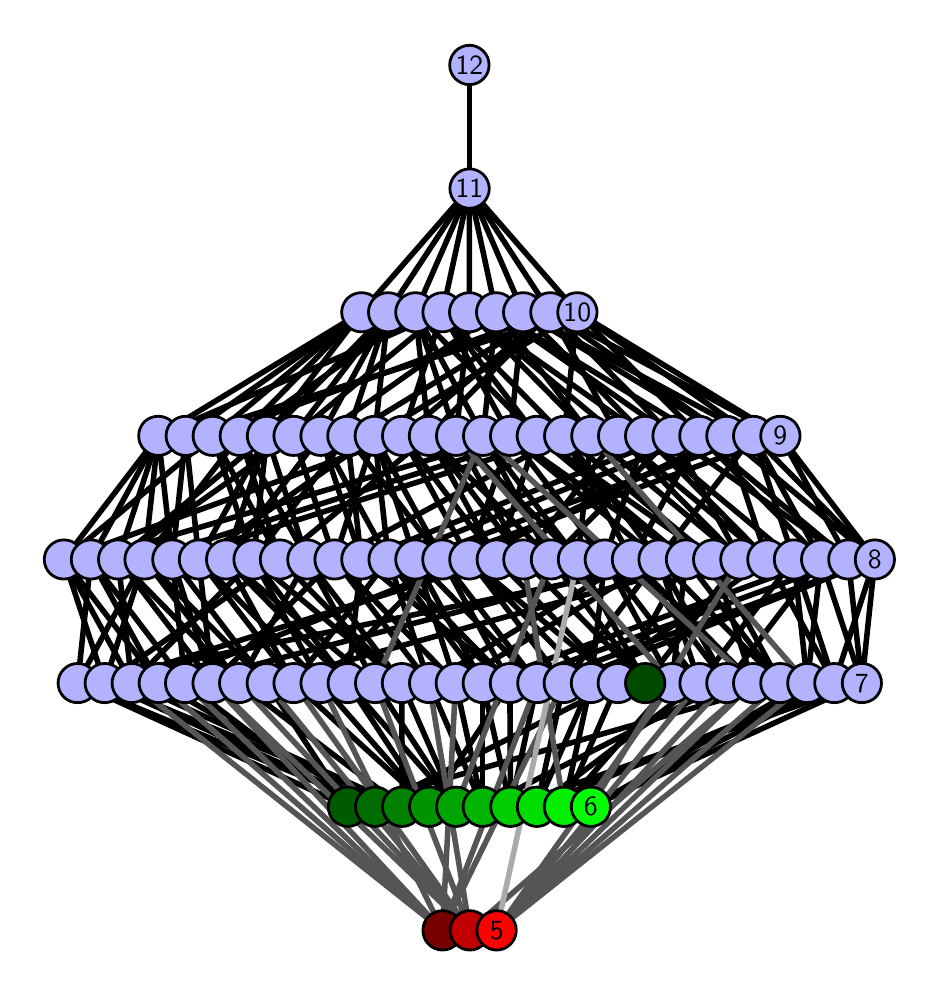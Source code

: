 \begingroup%
\makeatletter%
\begin{pgfpicture}%
\pgfpathrectangle{\pgfpointorigin}{\pgfqpoint{4.417in}{4.7in}}%
\pgfusepath{use as bounding box, clip}%
\begin{pgfscope}%
\pgfsetbuttcap%
\pgfsetmiterjoin%
\definecolor{currentfill}{rgb}{1.0,1.0,1.0}%
\pgfsetfillcolor{currentfill}%
\pgfsetlinewidth{0.0pt}%
\definecolor{currentstroke}{rgb}{1.0,1.0,1.0}%
\pgfsetstrokecolor{currentstroke}%
\pgfsetdash{}{0pt}%
\pgfpathmoveto{\pgfqpoint{0.0in}{0.0in}}%
\pgfpathlineto{\pgfqpoint{4.417in}{0.0in}}%
\pgfpathlineto{\pgfqpoint{4.417in}{4.7in}}%
\pgfpathlineto{\pgfqpoint{0.0in}{4.7in}}%
\pgfpathlineto{\pgfqpoint{0.0in}{0.0in}}%
\pgfpathclose%
\pgfusepath{fill}%
\end{pgfscope}%
\begin{pgfscope}%
\pgfsetbuttcap%
\pgfsetmiterjoin%
\definecolor{currentfill}{rgb}{1.0,1.0,1.0}%
\pgfsetfillcolor{currentfill}%
\pgfsetlinewidth{0.0pt}%
\definecolor{currentstroke}{rgb}{0.0,0.0,0.0}%
\pgfsetstrokecolor{currentstroke}%
\pgfsetstrokeopacity{0.0}%
\pgfsetdash{}{0pt}%
\pgfpathmoveto{\pgfqpoint{0.1in}{0.1in}}%
\pgfpathlineto{\pgfqpoint{4.317in}{0.1in}}%
\pgfpathlineto{\pgfqpoint{4.317in}{4.6in}}%
\pgfpathlineto{\pgfqpoint{0.1in}{4.6in}}%
\pgfpathlineto{\pgfqpoint{0.1in}{0.1in}}%
\pgfpathclose%
\pgfusepath{fill}%
\end{pgfscope}%
\begin{pgfscope}%
\pgfpathrectangle{\pgfqpoint{0.1in}{0.1in}}{\pgfqpoint{4.217in}{4.5in}}%
\pgfusepath{clip}%
\pgfsetrectcap%
\pgfsetroundjoin%
\pgfsetlinewidth{2.007pt}%
\definecolor{currentstroke}{rgb}{0.0,0.0,0.0}%
\pgfsetstrokecolor{currentstroke}%
\pgfsetdash{}{0pt}%
\pgfpathmoveto{\pgfqpoint{2.816in}{0.805in}}%
\pgfpathlineto{\pgfqpoint{4.033in}{1.423in}}%
\pgfusepath{stroke}%
\end{pgfscope}%
\begin{pgfscope}%
\pgfpathrectangle{\pgfqpoint{0.1in}{0.1in}}{\pgfqpoint{4.217in}{4.5in}}%
\pgfusepath{clip}%
\pgfsetrectcap%
\pgfsetroundjoin%
\pgfsetlinewidth{2.007pt}%
\definecolor{currentstroke}{rgb}{0.0,0.0,0.0}%
\pgfsetstrokecolor{currentstroke}%
\pgfsetdash{}{0pt}%
\pgfpathmoveto{\pgfqpoint{2.816in}{0.805in}}%
\pgfpathlineto{\pgfqpoint{4.171in}{1.423in}}%
\pgfusepath{stroke}%
\end{pgfscope}%
\begin{pgfscope}%
\pgfpathrectangle{\pgfqpoint{0.1in}{0.1in}}{\pgfqpoint{4.217in}{4.5in}}%
\pgfusepath{clip}%
\pgfsetrectcap%
\pgfsetroundjoin%
\pgfsetlinewidth{2.007pt}%
\definecolor{currentstroke}{rgb}{0.0,0.0,0.0}%
\pgfsetstrokecolor{currentstroke}%
\pgfsetdash{}{0pt}%
\pgfpathmoveto{\pgfqpoint{2.816in}{0.805in}}%
\pgfpathlineto{\pgfqpoint{3.898in}{1.423in}}%
\pgfusepath{stroke}%
\end{pgfscope}%
\begin{pgfscope}%
\pgfpathrectangle{\pgfqpoint{0.1in}{0.1in}}{\pgfqpoint{4.217in}{4.5in}}%
\pgfusepath{clip}%
\pgfsetrectcap%
\pgfsetroundjoin%
\pgfsetlinewidth{2.007pt}%
\definecolor{currentstroke}{rgb}{0.0,0.0,0.0}%
\pgfsetstrokecolor{currentstroke}%
\pgfsetdash{}{0pt}%
\pgfpathmoveto{\pgfqpoint{3.088in}{1.423in}}%
\pgfpathlineto{\pgfqpoint{2.478in}{2.041in}}%
\pgfusepath{stroke}%
\end{pgfscope}%
\begin{pgfscope}%
\pgfpathrectangle{\pgfqpoint{0.1in}{0.1in}}{\pgfqpoint{4.217in}{4.5in}}%
\pgfusepath{clip}%
\pgfsetrectcap%
\pgfsetroundjoin%
\pgfsetlinewidth{2.007pt}%
\definecolor{currentstroke}{rgb}{0.0,0.0,0.0}%
\pgfsetstrokecolor{currentstroke}%
\pgfsetdash{}{0pt}%
\pgfpathmoveto{\pgfqpoint{3.088in}{1.423in}}%
\pgfpathlineto{\pgfqpoint{2.616in}{2.041in}}%
\pgfusepath{stroke}%
\end{pgfscope}%
\begin{pgfscope}%
\pgfpathrectangle{\pgfqpoint{0.1in}{0.1in}}{\pgfqpoint{4.217in}{4.5in}}%
\pgfusepath{clip}%
\pgfsetrectcap%
\pgfsetroundjoin%
\pgfsetlinewidth{2.007pt}%
\definecolor{currentstroke}{rgb}{0.0,0.0,0.0}%
\pgfsetstrokecolor{currentstroke}%
\pgfsetdash{}{0pt}%
\pgfpathmoveto{\pgfqpoint{3.088in}{1.423in}}%
\pgfpathlineto{\pgfqpoint{2.751in}{2.041in}}%
\pgfusepath{stroke}%
\end{pgfscope}%
\begin{pgfscope}%
\pgfpathrectangle{\pgfqpoint{0.1in}{0.1in}}{\pgfqpoint{4.217in}{4.5in}}%
\pgfusepath{clip}%
\pgfsetrectcap%
\pgfsetroundjoin%
\pgfsetlinewidth{2.007pt}%
\definecolor{currentstroke}{rgb}{0.0,0.0,0.0}%
\pgfsetstrokecolor{currentstroke}%
\pgfsetdash{}{0pt}%
\pgfpathmoveto{\pgfqpoint{3.088in}{1.423in}}%
\pgfpathlineto{\pgfqpoint{3.563in}{2.041in}}%
\pgfusepath{stroke}%
\end{pgfscope}%
\begin{pgfscope}%
\pgfpathrectangle{\pgfqpoint{0.1in}{0.1in}}{\pgfqpoint{4.217in}{4.5in}}%
\pgfusepath{clip}%
\pgfsetrectcap%
\pgfsetroundjoin%
\pgfsetlinewidth{2.007pt}%
\definecolor{currentstroke}{rgb}{0.0,0.0,0.0}%
\pgfsetstrokecolor{currentstroke}%
\pgfsetdash{}{0pt}%
\pgfpathmoveto{\pgfqpoint{2.681in}{0.805in}}%
\pgfpathlineto{\pgfqpoint{2.816in}{1.423in}}%
\pgfusepath{stroke}%
\end{pgfscope}%
\begin{pgfscope}%
\pgfpathrectangle{\pgfqpoint{0.1in}{0.1in}}{\pgfqpoint{4.217in}{4.5in}}%
\pgfusepath{clip}%
\pgfsetrectcap%
\pgfsetroundjoin%
\pgfsetlinewidth{2.007pt}%
\definecolor{currentstroke}{rgb}{0.0,0.0,0.0}%
\pgfsetstrokecolor{currentstroke}%
\pgfsetdash{}{0pt}%
\pgfpathmoveto{\pgfqpoint{2.681in}{0.805in}}%
\pgfpathlineto{\pgfqpoint{3.222in}{1.423in}}%
\pgfusepath{stroke}%
\end{pgfscope}%
\begin{pgfscope}%
\pgfpathrectangle{\pgfqpoint{0.1in}{0.1in}}{\pgfqpoint{4.217in}{4.5in}}%
\pgfusepath{clip}%
\pgfsetrectcap%
\pgfsetroundjoin%
\pgfsetlinewidth{2.007pt}%
\definecolor{currentstroke}{rgb}{0.0,0.0,0.0}%
\pgfsetstrokecolor{currentstroke}%
\pgfsetdash{}{0pt}%
\pgfpathmoveto{\pgfqpoint{2.681in}{0.805in}}%
\pgfpathlineto{\pgfqpoint{2.951in}{1.423in}}%
\pgfusepath{stroke}%
\end{pgfscope}%
\begin{pgfscope}%
\pgfpathrectangle{\pgfqpoint{0.1in}{0.1in}}{\pgfqpoint{4.217in}{4.5in}}%
\pgfusepath{clip}%
\pgfsetrectcap%
\pgfsetroundjoin%
\pgfsetlinewidth{2.007pt}%
\definecolor{currentstroke}{rgb}{0.0,0.0,0.0}%
\pgfsetstrokecolor{currentstroke}%
\pgfsetdash{}{0pt}%
\pgfpathmoveto{\pgfqpoint{2.546in}{0.805in}}%
\pgfpathlineto{\pgfqpoint{4.033in}{1.423in}}%
\pgfusepath{stroke}%
\end{pgfscope}%
\begin{pgfscope}%
\pgfpathrectangle{\pgfqpoint{0.1in}{0.1in}}{\pgfqpoint{4.217in}{4.5in}}%
\pgfusepath{clip}%
\pgfsetrectcap%
\pgfsetroundjoin%
\pgfsetlinewidth{2.007pt}%
\definecolor{currentstroke}{rgb}{0.0,0.0,0.0}%
\pgfsetstrokecolor{currentstroke}%
\pgfsetdash{}{0pt}%
\pgfpathmoveto{\pgfqpoint{2.546in}{0.805in}}%
\pgfpathlineto{\pgfqpoint{2.68in}{1.423in}}%
\pgfusepath{stroke}%
\end{pgfscope}%
\begin{pgfscope}%
\pgfpathrectangle{\pgfqpoint{0.1in}{0.1in}}{\pgfqpoint{4.217in}{4.5in}}%
\pgfusepath{clip}%
\pgfsetrectcap%
\pgfsetroundjoin%
\pgfsetlinewidth{2.007pt}%
\definecolor{currentstroke}{rgb}{0.0,0.0,0.0}%
\pgfsetstrokecolor{currentstroke}%
\pgfsetdash{}{0pt}%
\pgfpathmoveto{\pgfqpoint{2.546in}{0.805in}}%
\pgfpathlineto{\pgfqpoint{2.816in}{1.423in}}%
\pgfusepath{stroke}%
\end{pgfscope}%
\begin{pgfscope}%
\pgfpathrectangle{\pgfqpoint{0.1in}{0.1in}}{\pgfqpoint{4.217in}{4.5in}}%
\pgfusepath{clip}%
\pgfsetrectcap%
\pgfsetroundjoin%
\pgfsetlinewidth{2.007pt}%
\definecolor{currentstroke}{rgb}{0.0,0.0,0.0}%
\pgfsetstrokecolor{currentstroke}%
\pgfsetdash{}{0pt}%
\pgfpathmoveto{\pgfqpoint{2.546in}{0.805in}}%
\pgfpathlineto{\pgfqpoint{3.359in}{1.423in}}%
\pgfusepath{stroke}%
\end{pgfscope}%
\begin{pgfscope}%
\pgfpathrectangle{\pgfqpoint{0.1in}{0.1in}}{\pgfqpoint{4.217in}{4.5in}}%
\pgfusepath{clip}%
\pgfsetrectcap%
\pgfsetroundjoin%
\pgfsetlinewidth{2.007pt}%
\definecolor{currentstroke}{rgb}{0.0,0.0,0.0}%
\pgfsetstrokecolor{currentstroke}%
\pgfsetdash{}{0pt}%
\pgfpathmoveto{\pgfqpoint{2.414in}{0.805in}}%
\pgfpathlineto{\pgfqpoint{4.171in}{1.423in}}%
\pgfusepath{stroke}%
\end{pgfscope}%
\begin{pgfscope}%
\pgfpathrectangle{\pgfqpoint{0.1in}{0.1in}}{\pgfqpoint{4.217in}{4.5in}}%
\pgfusepath{clip}%
\pgfsetrectcap%
\pgfsetroundjoin%
\pgfsetlinewidth{2.007pt}%
\definecolor{currentstroke}{rgb}{0.0,0.0,0.0}%
\pgfsetstrokecolor{currentstroke}%
\pgfsetdash{}{0pt}%
\pgfpathmoveto{\pgfqpoint{2.414in}{0.805in}}%
\pgfpathlineto{\pgfqpoint{2.275in}{1.423in}}%
\pgfusepath{stroke}%
\end{pgfscope}%
\begin{pgfscope}%
\pgfpathrectangle{\pgfqpoint{0.1in}{0.1in}}{\pgfqpoint{4.217in}{4.5in}}%
\pgfusepath{clip}%
\pgfsetrectcap%
\pgfsetroundjoin%
\pgfsetlinewidth{2.007pt}%
\definecolor{currentstroke}{rgb}{0.0,0.0,0.0}%
\pgfsetstrokecolor{currentstroke}%
\pgfsetdash{}{0pt}%
\pgfpathmoveto{\pgfqpoint{2.414in}{0.805in}}%
\pgfpathlineto{\pgfqpoint{2.411in}{1.423in}}%
\pgfusepath{stroke}%
\end{pgfscope}%
\begin{pgfscope}%
\pgfpathrectangle{\pgfqpoint{0.1in}{0.1in}}{\pgfqpoint{4.217in}{4.5in}}%
\pgfusepath{clip}%
\pgfsetrectcap%
\pgfsetroundjoin%
\pgfsetlinewidth{2.007pt}%
\definecolor{currentstroke}{rgb}{0.0,0.0,0.0}%
\pgfsetstrokecolor{currentstroke}%
\pgfsetdash{}{0pt}%
\pgfpathmoveto{\pgfqpoint{2.414in}{0.805in}}%
\pgfpathlineto{\pgfqpoint{2.548in}{1.423in}}%
\pgfusepath{stroke}%
\end{pgfscope}%
\begin{pgfscope}%
\pgfpathrectangle{\pgfqpoint{0.1in}{0.1in}}{\pgfqpoint{4.217in}{4.5in}}%
\pgfusepath{clip}%
\pgfsetrectcap%
\pgfsetroundjoin%
\pgfsetlinewidth{2.007pt}%
\definecolor{currentstroke}{rgb}{0.0,0.0,0.0}%
\pgfsetstrokecolor{currentstroke}%
\pgfsetdash{}{0pt}%
\pgfpathmoveto{\pgfqpoint{2.275in}{0.805in}}%
\pgfpathlineto{\pgfqpoint{2.275in}{1.423in}}%
\pgfusepath{stroke}%
\end{pgfscope}%
\begin{pgfscope}%
\pgfpathrectangle{\pgfqpoint{0.1in}{0.1in}}{\pgfqpoint{4.217in}{4.5in}}%
\pgfusepath{clip}%
\pgfsetrectcap%
\pgfsetroundjoin%
\pgfsetlinewidth{2.007pt}%
\definecolor{currentstroke}{rgb}{0.0,0.0,0.0}%
\pgfsetstrokecolor{currentstroke}%
\pgfsetdash{}{0pt}%
\pgfpathmoveto{\pgfqpoint{2.275in}{0.805in}}%
\pgfpathlineto{\pgfqpoint{2.007in}{1.423in}}%
\pgfusepath{stroke}%
\end{pgfscope}%
\begin{pgfscope}%
\pgfpathrectangle{\pgfqpoint{0.1in}{0.1in}}{\pgfqpoint{4.217in}{4.5in}}%
\pgfusepath{clip}%
\pgfsetrectcap%
\pgfsetroundjoin%
\pgfsetlinewidth{2.007pt}%
\definecolor{currentstroke}{rgb}{0.0,0.0,0.0}%
\pgfsetstrokecolor{currentstroke}%
\pgfsetdash{}{0pt}%
\pgfpathmoveto{\pgfqpoint{2.275in}{0.805in}}%
\pgfpathlineto{\pgfqpoint{2.14in}{1.423in}}%
\pgfusepath{stroke}%
\end{pgfscope}%
\begin{pgfscope}%
\pgfpathrectangle{\pgfqpoint{0.1in}{0.1in}}{\pgfqpoint{4.217in}{4.5in}}%
\pgfusepath{clip}%
\pgfsetrectcap%
\pgfsetroundjoin%
\pgfsetlinewidth{2.007pt}%
\definecolor{currentstroke}{rgb}{0.0,0.0,0.0}%
\pgfsetstrokecolor{currentstroke}%
\pgfsetdash{}{0pt}%
\pgfpathmoveto{\pgfqpoint{2.275in}{0.805in}}%
\pgfpathlineto{\pgfqpoint{3.494in}{1.423in}}%
\pgfusepath{stroke}%
\end{pgfscope}%
\begin{pgfscope}%
\pgfpathrectangle{\pgfqpoint{0.1in}{0.1in}}{\pgfqpoint{4.217in}{4.5in}}%
\pgfusepath{clip}%
\pgfsetrectcap%
\pgfsetroundjoin%
\pgfsetlinewidth{2.007pt}%
\definecolor{currentstroke}{rgb}{0.0,0.0,0.0}%
\pgfsetstrokecolor{currentstroke}%
\pgfsetdash{}{0pt}%
\pgfpathmoveto{\pgfqpoint{2.142in}{0.805in}}%
\pgfpathlineto{\pgfqpoint{1.871in}{1.423in}}%
\pgfusepath{stroke}%
\end{pgfscope}%
\begin{pgfscope}%
\pgfpathrectangle{\pgfqpoint{0.1in}{0.1in}}{\pgfqpoint{4.217in}{4.5in}}%
\pgfusepath{clip}%
\pgfsetrectcap%
\pgfsetroundjoin%
\pgfsetlinewidth{2.007pt}%
\definecolor{currentstroke}{rgb}{0.0,0.0,0.0}%
\pgfsetstrokecolor{currentstroke}%
\pgfsetdash{}{0pt}%
\pgfpathmoveto{\pgfqpoint{2.142in}{0.805in}}%
\pgfpathlineto{\pgfqpoint{1.6in}{1.423in}}%
\pgfusepath{stroke}%
\end{pgfscope}%
\begin{pgfscope}%
\pgfpathrectangle{\pgfqpoint{0.1in}{0.1in}}{\pgfqpoint{4.217in}{4.5in}}%
\pgfusepath{clip}%
\pgfsetrectcap%
\pgfsetroundjoin%
\pgfsetlinewidth{2.007pt}%
\definecolor{currentstroke}{rgb}{0.0,0.0,0.0}%
\pgfsetstrokecolor{currentstroke}%
\pgfsetdash{}{0pt}%
\pgfpathmoveto{\pgfqpoint{2.142in}{0.805in}}%
\pgfpathlineto{\pgfqpoint{1.737in}{1.423in}}%
\pgfusepath{stroke}%
\end{pgfscope}%
\begin{pgfscope}%
\pgfpathrectangle{\pgfqpoint{0.1in}{0.1in}}{\pgfqpoint{4.217in}{4.5in}}%
\pgfusepath{clip}%
\pgfsetrectcap%
\pgfsetroundjoin%
\pgfsetlinewidth{2.007pt}%
\definecolor{currentstroke}{rgb}{0.0,0.0,0.0}%
\pgfsetstrokecolor{currentstroke}%
\pgfsetdash{}{0pt}%
\pgfpathmoveto{\pgfqpoint{2.007in}{0.805in}}%
\pgfpathlineto{\pgfqpoint{1.33in}{1.423in}}%
\pgfusepath{stroke}%
\end{pgfscope}%
\begin{pgfscope}%
\pgfpathrectangle{\pgfqpoint{0.1in}{0.1in}}{\pgfqpoint{4.217in}{4.5in}}%
\pgfusepath{clip}%
\pgfsetrectcap%
\pgfsetroundjoin%
\pgfsetlinewidth{2.007pt}%
\definecolor{currentstroke}{rgb}{0.0,0.0,0.0}%
\pgfsetstrokecolor{currentstroke}%
\pgfsetdash{}{0pt}%
\pgfpathmoveto{\pgfqpoint{2.007in}{0.805in}}%
\pgfpathlineto{\pgfqpoint{1.465in}{1.423in}}%
\pgfusepath{stroke}%
\end{pgfscope}%
\begin{pgfscope}%
\pgfpathrectangle{\pgfqpoint{0.1in}{0.1in}}{\pgfqpoint{4.217in}{4.5in}}%
\pgfusepath{clip}%
\pgfsetrectcap%
\pgfsetroundjoin%
\pgfsetlinewidth{2.007pt}%
\definecolor{currentstroke}{rgb}{0.0,0.0,0.0}%
\pgfsetstrokecolor{currentstroke}%
\pgfsetdash{}{0pt}%
\pgfpathmoveto{\pgfqpoint{2.007in}{0.805in}}%
\pgfpathlineto{\pgfqpoint{2.411in}{1.423in}}%
\pgfusepath{stroke}%
\end{pgfscope}%
\begin{pgfscope}%
\pgfpathrectangle{\pgfqpoint{0.1in}{0.1in}}{\pgfqpoint{4.217in}{4.5in}}%
\pgfusepath{clip}%
\pgfsetrectcap%
\pgfsetroundjoin%
\pgfsetlinewidth{2.007pt}%
\definecolor{currentstroke}{rgb}{0.0,0.0,0.0}%
\pgfsetstrokecolor{currentstroke}%
\pgfsetdash{}{0pt}%
\pgfpathmoveto{\pgfqpoint{2.007in}{0.805in}}%
\pgfpathlineto{\pgfqpoint{1.6in}{1.423in}}%
\pgfusepath{stroke}%
\end{pgfscope}%
\begin{pgfscope}%
\pgfpathrectangle{\pgfqpoint{0.1in}{0.1in}}{\pgfqpoint{4.217in}{4.5in}}%
\pgfusepath{clip}%
\pgfsetrectcap%
\pgfsetroundjoin%
\pgfsetlinewidth{2.007pt}%
\definecolor{currentstroke}{rgb}{0.0,0.0,0.0}%
\pgfsetstrokecolor{currentstroke}%
\pgfsetdash{}{0pt}%
\pgfpathmoveto{\pgfqpoint{1.872in}{0.805in}}%
\pgfpathlineto{\pgfqpoint{1.871in}{1.423in}}%
\pgfusepath{stroke}%
\end{pgfscope}%
\begin{pgfscope}%
\pgfpathrectangle{\pgfqpoint{0.1in}{0.1in}}{\pgfqpoint{4.217in}{4.5in}}%
\pgfusepath{clip}%
\pgfsetrectcap%
\pgfsetroundjoin%
\pgfsetlinewidth{2.007pt}%
\definecolor{currentstroke}{rgb}{0.0,0.0,0.0}%
\pgfsetstrokecolor{currentstroke}%
\pgfsetdash{}{0pt}%
\pgfpathmoveto{\pgfqpoint{1.872in}{0.805in}}%
\pgfpathlineto{\pgfqpoint{1.057in}{1.423in}}%
\pgfusepath{stroke}%
\end{pgfscope}%
\begin{pgfscope}%
\pgfpathrectangle{\pgfqpoint{0.1in}{0.1in}}{\pgfqpoint{4.217in}{4.5in}}%
\pgfusepath{clip}%
\pgfsetrectcap%
\pgfsetroundjoin%
\pgfsetlinewidth{2.007pt}%
\definecolor{currentstroke}{rgb}{0.0,0.0,0.0}%
\pgfsetstrokecolor{currentstroke}%
\pgfsetdash{}{0pt}%
\pgfpathmoveto{\pgfqpoint{1.872in}{0.805in}}%
\pgfpathlineto{\pgfqpoint{0.52in}{1.423in}}%
\pgfusepath{stroke}%
\end{pgfscope}%
\begin{pgfscope}%
\pgfpathrectangle{\pgfqpoint{0.1in}{0.1in}}{\pgfqpoint{4.217in}{4.5in}}%
\pgfusepath{clip}%
\pgfsetrectcap%
\pgfsetroundjoin%
\pgfsetlinewidth{2.007pt}%
\definecolor{currentstroke}{rgb}{0.0,0.0,0.0}%
\pgfsetstrokecolor{currentstroke}%
\pgfsetdash{}{0pt}%
\pgfpathmoveto{\pgfqpoint{1.872in}{0.805in}}%
\pgfpathlineto{\pgfqpoint{0.385in}{1.423in}}%
\pgfusepath{stroke}%
\end{pgfscope}%
\begin{pgfscope}%
\pgfpathrectangle{\pgfqpoint{0.1in}{0.1in}}{\pgfqpoint{4.217in}{4.5in}}%
\pgfusepath{clip}%
\pgfsetrectcap%
\pgfsetroundjoin%
\pgfsetlinewidth{2.007pt}%
\definecolor{currentstroke}{rgb}{0.0,0.0,0.0}%
\pgfsetstrokecolor{currentstroke}%
\pgfsetdash{}{0pt}%
\pgfpathmoveto{\pgfqpoint{1.737in}{0.805in}}%
\pgfpathlineto{\pgfqpoint{0.25in}{1.423in}}%
\pgfusepath{stroke}%
\end{pgfscope}%
\begin{pgfscope}%
\pgfpathrectangle{\pgfqpoint{0.1in}{0.1in}}{\pgfqpoint{4.217in}{4.5in}}%
\pgfusepath{clip}%
\pgfsetrectcap%
\pgfsetroundjoin%
\pgfsetlinewidth{2.007pt}%
\definecolor{currentstroke}{rgb}{0.0,0.0,0.0}%
\pgfsetstrokecolor{currentstroke}%
\pgfsetdash{}{0pt}%
\pgfpathmoveto{\pgfqpoint{1.737in}{0.805in}}%
\pgfpathlineto{\pgfqpoint{0.655in}{1.423in}}%
\pgfusepath{stroke}%
\end{pgfscope}%
\begin{pgfscope}%
\pgfpathrectangle{\pgfqpoint{0.1in}{0.1in}}{\pgfqpoint{4.217in}{4.5in}}%
\pgfusepath{clip}%
\pgfsetrectcap%
\pgfsetroundjoin%
\pgfsetlinewidth{2.007pt}%
\definecolor{currentstroke}{rgb}{0.0,0.0,0.0}%
\pgfsetstrokecolor{currentstroke}%
\pgfsetdash{}{0pt}%
\pgfpathmoveto{\pgfqpoint{1.737in}{0.805in}}%
\pgfpathlineto{\pgfqpoint{2.951in}{1.423in}}%
\pgfusepath{stroke}%
\end{pgfscope}%
\begin{pgfscope}%
\pgfpathrectangle{\pgfqpoint{0.1in}{0.1in}}{\pgfqpoint{4.217in}{4.5in}}%
\pgfusepath{clip}%
\pgfsetrectcap%
\pgfsetroundjoin%
\pgfsetlinewidth{2.007pt}%
\definecolor{currentstroke}{rgb}{0.0,0.0,0.0}%
\pgfsetstrokecolor{currentstroke}%
\pgfsetdash{}{0pt}%
\pgfpathmoveto{\pgfqpoint{1.737in}{0.805in}}%
\pgfpathlineto{\pgfqpoint{0.385in}{1.423in}}%
\pgfusepath{stroke}%
\end{pgfscope}%
\begin{pgfscope}%
\pgfpathrectangle{\pgfqpoint{0.1in}{0.1in}}{\pgfqpoint{4.217in}{4.5in}}%
\pgfusepath{clip}%
\pgfsetrectcap%
\pgfsetroundjoin%
\pgfsetlinewidth{2.007pt}%
\definecolor{currentstroke}{rgb}{0.0,0.0,0.0}%
\pgfsetstrokecolor{currentstroke}%
\pgfsetdash{}{0pt}%
\pgfpathmoveto{\pgfqpoint{1.601in}{0.805in}}%
\pgfpathlineto{\pgfqpoint{0.25in}{1.423in}}%
\pgfusepath{stroke}%
\end{pgfscope}%
\begin{pgfscope}%
\pgfpathrectangle{\pgfqpoint{0.1in}{0.1in}}{\pgfqpoint{4.217in}{4.5in}}%
\pgfusepath{clip}%
\pgfsetrectcap%
\pgfsetroundjoin%
\pgfsetlinewidth{2.007pt}%
\definecolor{currentstroke}{rgb}{0.0,0.0,0.0}%
\pgfsetstrokecolor{currentstroke}%
\pgfsetdash{}{0pt}%
\pgfpathmoveto{\pgfqpoint{1.601in}{0.805in}}%
\pgfpathlineto{\pgfqpoint{3.763in}{1.423in}}%
\pgfusepath{stroke}%
\end{pgfscope}%
\begin{pgfscope}%
\pgfpathrectangle{\pgfqpoint{0.1in}{0.1in}}{\pgfqpoint{4.217in}{4.5in}}%
\pgfusepath{clip}%
\pgfsetrectcap%
\pgfsetroundjoin%
\pgfsetlinewidth{2.007pt}%
\definecolor{currentstroke}{rgb}{0.0,0.0,0.0}%
\pgfsetstrokecolor{currentstroke}%
\pgfsetdash{}{0pt}%
\pgfpathmoveto{\pgfqpoint{1.601in}{0.805in}}%
\pgfpathlineto{\pgfqpoint{1.195in}{1.423in}}%
\pgfusepath{stroke}%
\end{pgfscope}%
\begin{pgfscope}%
\pgfpathrectangle{\pgfqpoint{0.1in}{0.1in}}{\pgfqpoint{4.217in}{4.5in}}%
\pgfusepath{clip}%
\pgfsetrectcap%
\pgfsetroundjoin%
\pgfsetlinewidth{2.007pt}%
\definecolor{currentstroke}{rgb}{0.0,0.0,0.0}%
\pgfsetstrokecolor{currentstroke}%
\pgfsetdash{}{0pt}%
\pgfpathmoveto{\pgfqpoint{1.601in}{0.805in}}%
\pgfpathlineto{\pgfqpoint{0.787in}{1.423in}}%
\pgfusepath{stroke}%
\end{pgfscope}%
\begin{pgfscope}%
\pgfpathrectangle{\pgfqpoint{0.1in}{0.1in}}{\pgfqpoint{4.217in}{4.5in}}%
\pgfusepath{clip}%
\pgfsetrectcap%
\pgfsetroundjoin%
\pgfsetlinewidth{2.007pt}%
\definecolor{currentstroke}{rgb}{0.0,0.0,0.0}%
\pgfsetstrokecolor{currentstroke}%
\pgfsetdash{}{0pt}%
\pgfpathmoveto{\pgfqpoint{3.898in}{1.423in}}%
\pgfpathlineto{\pgfqpoint{3.967in}{2.041in}}%
\pgfusepath{stroke}%
\end{pgfscope}%
\begin{pgfscope}%
\pgfpathrectangle{\pgfqpoint{0.1in}{0.1in}}{\pgfqpoint{4.217in}{4.5in}}%
\pgfusepath{clip}%
\pgfsetrectcap%
\pgfsetroundjoin%
\pgfsetlinewidth{2.007pt}%
\definecolor{currentstroke}{rgb}{0.0,0.0,0.0}%
\pgfsetstrokecolor{currentstroke}%
\pgfsetdash{}{0pt}%
\pgfpathmoveto{\pgfqpoint{3.898in}{1.423in}}%
\pgfpathlineto{\pgfqpoint{3.831in}{2.041in}}%
\pgfusepath{stroke}%
\end{pgfscope}%
\begin{pgfscope}%
\pgfpathrectangle{\pgfqpoint{0.1in}{0.1in}}{\pgfqpoint{4.217in}{4.5in}}%
\pgfusepath{clip}%
\pgfsetrectcap%
\pgfsetroundjoin%
\pgfsetlinewidth{2.007pt}%
\definecolor{currentstroke}{rgb}{0.0,0.0,0.0}%
\pgfsetstrokecolor{currentstroke}%
\pgfsetdash{}{0pt}%
\pgfpathmoveto{\pgfqpoint{3.563in}{2.041in}}%
\pgfpathlineto{\pgfqpoint{2.818in}{2.659in}}%
\pgfusepath{stroke}%
\end{pgfscope}%
\begin{pgfscope}%
\pgfpathrectangle{\pgfqpoint{0.1in}{0.1in}}{\pgfqpoint{4.217in}{4.5in}}%
\pgfusepath{clip}%
\pgfsetrectcap%
\pgfsetroundjoin%
\pgfsetlinewidth{2.007pt}%
\definecolor{currentstroke}{rgb}{0.0,0.0,0.0}%
\pgfsetstrokecolor{currentstroke}%
\pgfsetdash{}{0pt}%
\pgfpathmoveto{\pgfqpoint{3.563in}{2.041in}}%
\pgfpathlineto{\pgfqpoint{3.224in}{2.659in}}%
\pgfusepath{stroke}%
\end{pgfscope}%
\begin{pgfscope}%
\pgfpathrectangle{\pgfqpoint{0.1in}{0.1in}}{\pgfqpoint{4.217in}{4.5in}}%
\pgfusepath{clip}%
\pgfsetrectcap%
\pgfsetroundjoin%
\pgfsetlinewidth{2.007pt}%
\definecolor{currentstroke}{rgb}{0.0,0.0,0.0}%
\pgfsetstrokecolor{currentstroke}%
\pgfsetdash{}{0pt}%
\pgfpathmoveto{\pgfqpoint{3.563in}{2.041in}}%
\pgfpathlineto{\pgfqpoint{2.952in}{2.659in}}%
\pgfusepath{stroke}%
\end{pgfscope}%
\begin{pgfscope}%
\pgfpathrectangle{\pgfqpoint{0.1in}{0.1in}}{\pgfqpoint{4.217in}{4.5in}}%
\pgfusepath{clip}%
\pgfsetrectcap%
\pgfsetroundjoin%
\pgfsetlinewidth{2.007pt}%
\definecolor{currentstroke}{rgb}{0.0,0.0,0.0}%
\pgfsetstrokecolor{currentstroke}%
\pgfsetdash{}{0pt}%
\pgfpathmoveto{\pgfqpoint{3.698in}{2.041in}}%
\pgfpathlineto{\pgfqpoint{3.087in}{2.659in}}%
\pgfusepath{stroke}%
\end{pgfscope}%
\begin{pgfscope}%
\pgfpathrectangle{\pgfqpoint{0.1in}{0.1in}}{\pgfqpoint{4.217in}{4.5in}}%
\pgfusepath{clip}%
\pgfsetrectcap%
\pgfsetroundjoin%
\pgfsetlinewidth{2.007pt}%
\definecolor{currentstroke}{rgb}{0.0,0.0,0.0}%
\pgfsetstrokecolor{currentstroke}%
\pgfsetdash{}{0pt}%
\pgfpathmoveto{\pgfqpoint{3.698in}{2.041in}}%
\pgfpathlineto{\pgfqpoint{2.952in}{2.659in}}%
\pgfusepath{stroke}%
\end{pgfscope}%
\begin{pgfscope}%
\pgfpathrectangle{\pgfqpoint{0.1in}{0.1in}}{\pgfqpoint{4.217in}{4.5in}}%
\pgfusepath{clip}%
\pgfsetrectcap%
\pgfsetroundjoin%
\pgfsetlinewidth{2.007pt}%
\definecolor{currentstroke}{rgb}{0.0,0.0,0.0}%
\pgfsetstrokecolor{currentstroke}%
\pgfsetdash{}{0pt}%
\pgfpathmoveto{\pgfqpoint{3.698in}{2.041in}}%
\pgfpathlineto{\pgfqpoint{3.494in}{2.659in}}%
\pgfusepath{stroke}%
\end{pgfscope}%
\begin{pgfscope}%
\pgfpathrectangle{\pgfqpoint{0.1in}{0.1in}}{\pgfqpoint{4.217in}{4.5in}}%
\pgfusepath{clip}%
\pgfsetrectcap%
\pgfsetroundjoin%
\pgfsetlinewidth{2.007pt}%
\definecolor{currentstroke}{rgb}{0.0,0.0,0.0}%
\pgfsetstrokecolor{currentstroke}%
\pgfsetdash{}{0pt}%
\pgfpathmoveto{\pgfqpoint{3.698in}{2.041in}}%
\pgfpathlineto{\pgfqpoint{4.033in}{1.423in}}%
\pgfusepath{stroke}%
\end{pgfscope}%
\begin{pgfscope}%
\pgfpathrectangle{\pgfqpoint{0.1in}{0.1in}}{\pgfqpoint{4.217in}{4.5in}}%
\pgfusepath{clip}%
\pgfsetrectcap%
\pgfsetroundjoin%
\pgfsetlinewidth{2.007pt}%
\definecolor{currentstroke}{rgb}{0.0,0.0,0.0}%
\pgfsetstrokecolor{currentstroke}%
\pgfsetdash{}{0pt}%
\pgfpathmoveto{\pgfqpoint{4.033in}{1.423in}}%
\pgfpathlineto{\pgfqpoint{3.831in}{2.041in}}%
\pgfusepath{stroke}%
\end{pgfscope}%
\begin{pgfscope}%
\pgfpathrectangle{\pgfqpoint{0.1in}{0.1in}}{\pgfqpoint{4.217in}{4.5in}}%
\pgfusepath{clip}%
\pgfsetrectcap%
\pgfsetroundjoin%
\pgfsetlinewidth{2.007pt}%
\definecolor{currentstroke}{rgb}{0.0,0.0,0.0}%
\pgfsetstrokecolor{currentstroke}%
\pgfsetdash{}{0pt}%
\pgfpathmoveto{\pgfqpoint{4.033in}{1.423in}}%
\pgfpathlineto{\pgfqpoint{4.236in}{2.041in}}%
\pgfusepath{stroke}%
\end{pgfscope}%
\begin{pgfscope}%
\pgfpathrectangle{\pgfqpoint{0.1in}{0.1in}}{\pgfqpoint{4.217in}{4.5in}}%
\pgfusepath{clip}%
\pgfsetrectcap%
\pgfsetroundjoin%
\pgfsetlinewidth{2.007pt}%
\definecolor{currentstroke}{rgb}{0.0,0.0,0.0}%
\pgfsetstrokecolor{currentstroke}%
\pgfsetdash{}{0pt}%
\pgfpathmoveto{\pgfqpoint{4.171in}{1.423in}}%
\pgfpathlineto{\pgfqpoint{3.967in}{2.041in}}%
\pgfusepath{stroke}%
\end{pgfscope}%
\begin{pgfscope}%
\pgfpathrectangle{\pgfqpoint{0.1in}{0.1in}}{\pgfqpoint{4.217in}{4.5in}}%
\pgfusepath{clip}%
\pgfsetrectcap%
\pgfsetroundjoin%
\pgfsetlinewidth{2.007pt}%
\definecolor{currentstroke}{rgb}{0.0,0.0,0.0}%
\pgfsetstrokecolor{currentstroke}%
\pgfsetdash{}{0pt}%
\pgfpathmoveto{\pgfqpoint{4.171in}{1.423in}}%
\pgfpathlineto{\pgfqpoint{4.103in}{2.041in}}%
\pgfusepath{stroke}%
\end{pgfscope}%
\begin{pgfscope}%
\pgfpathrectangle{\pgfqpoint{0.1in}{0.1in}}{\pgfqpoint{4.217in}{4.5in}}%
\pgfusepath{clip}%
\pgfsetrectcap%
\pgfsetroundjoin%
\pgfsetlinewidth{2.007pt}%
\definecolor{currentstroke}{rgb}{0.0,0.0,0.0}%
\pgfsetstrokecolor{currentstroke}%
\pgfsetdash{}{0pt}%
\pgfpathmoveto{\pgfqpoint{4.171in}{1.423in}}%
\pgfpathlineto{\pgfqpoint{4.236in}{2.041in}}%
\pgfusepath{stroke}%
\end{pgfscope}%
\begin{pgfscope}%
\pgfpathrectangle{\pgfqpoint{0.1in}{0.1in}}{\pgfqpoint{4.217in}{4.5in}}%
\pgfusepath{clip}%
\pgfsetrectcap%
\pgfsetroundjoin%
\pgfsetlinewidth{2.007pt}%
\definecolor{currentstroke}{rgb}{0.0,0.0,0.0}%
\pgfsetstrokecolor{currentstroke}%
\pgfsetdash{}{0pt}%
\pgfpathmoveto{\pgfqpoint{3.967in}{2.041in}}%
\pgfpathlineto{\pgfqpoint{3.358in}{2.659in}}%
\pgfusepath{stroke}%
\end{pgfscope}%
\begin{pgfscope}%
\pgfpathrectangle{\pgfqpoint{0.1in}{0.1in}}{\pgfqpoint{4.217in}{4.5in}}%
\pgfusepath{clip}%
\pgfsetrectcap%
\pgfsetroundjoin%
\pgfsetlinewidth{2.007pt}%
\definecolor{currentstroke}{rgb}{0.0,0.0,0.0}%
\pgfsetstrokecolor{currentstroke}%
\pgfsetdash{}{0pt}%
\pgfpathmoveto{\pgfqpoint{3.967in}{2.041in}}%
\pgfpathlineto{\pgfqpoint{3.627in}{2.659in}}%
\pgfusepath{stroke}%
\end{pgfscope}%
\begin{pgfscope}%
\pgfpathrectangle{\pgfqpoint{0.1in}{0.1in}}{\pgfqpoint{4.217in}{4.5in}}%
\pgfusepath{clip}%
\pgfsetrectcap%
\pgfsetroundjoin%
\pgfsetlinewidth{2.007pt}%
\definecolor{currentstroke}{rgb}{0.0,0.0,0.0}%
\pgfsetstrokecolor{currentstroke}%
\pgfsetdash{}{0pt}%
\pgfpathmoveto{\pgfqpoint{3.224in}{2.659in}}%
\pgfpathlineto{\pgfqpoint{2.342in}{3.277in}}%
\pgfusepath{stroke}%
\end{pgfscope}%
\begin{pgfscope}%
\pgfpathrectangle{\pgfqpoint{0.1in}{0.1in}}{\pgfqpoint{4.217in}{4.5in}}%
\pgfusepath{clip}%
\pgfsetrectcap%
\pgfsetroundjoin%
\pgfsetlinewidth{2.007pt}%
\definecolor{currentstroke}{rgb}{0.0,0.0,0.0}%
\pgfsetstrokecolor{currentstroke}%
\pgfsetdash{}{0pt}%
\pgfpathmoveto{\pgfqpoint{3.224in}{2.659in}}%
\pgfpathlineto{\pgfqpoint{2.613in}{3.277in}}%
\pgfusepath{stroke}%
\end{pgfscope}%
\begin{pgfscope}%
\pgfpathrectangle{\pgfqpoint{0.1in}{0.1in}}{\pgfqpoint{4.217in}{4.5in}}%
\pgfusepath{clip}%
\pgfsetrectcap%
\pgfsetroundjoin%
\pgfsetlinewidth{2.007pt}%
\definecolor{currentstroke}{rgb}{0.0,0.0,0.0}%
\pgfsetstrokecolor{currentstroke}%
\pgfsetdash{}{0pt}%
\pgfpathmoveto{\pgfqpoint{4.103in}{2.041in}}%
\pgfpathlineto{\pgfqpoint{3.763in}{2.659in}}%
\pgfusepath{stroke}%
\end{pgfscope}%
\begin{pgfscope}%
\pgfpathrectangle{\pgfqpoint{0.1in}{0.1in}}{\pgfqpoint{4.217in}{4.5in}}%
\pgfusepath{clip}%
\pgfsetrectcap%
\pgfsetroundjoin%
\pgfsetlinewidth{2.007pt}%
\definecolor{currentstroke}{rgb}{0.0,0.0,0.0}%
\pgfsetstrokecolor{currentstroke}%
\pgfsetdash{}{0pt}%
\pgfpathmoveto{\pgfqpoint{3.224in}{2.659in}}%
\pgfpathlineto{\pgfqpoint{4.103in}{2.041in}}%
\pgfusepath{stroke}%
\end{pgfscope}%
\begin{pgfscope}%
\pgfpathrectangle{\pgfqpoint{0.1in}{0.1in}}{\pgfqpoint{4.217in}{4.5in}}%
\pgfusepath{clip}%
\pgfsetrectcap%
\pgfsetroundjoin%
\pgfsetlinewidth{2.007pt}%
\definecolor{currentstroke}{rgb}{0.0,0.0,0.0}%
\pgfsetstrokecolor{currentstroke}%
\pgfsetdash{}{0pt}%
\pgfpathmoveto{\pgfqpoint{4.103in}{2.041in}}%
\pgfpathlineto{\pgfqpoint{3.358in}{2.659in}}%
\pgfusepath{stroke}%
\end{pgfscope}%
\begin{pgfscope}%
\pgfpathrectangle{\pgfqpoint{0.1in}{0.1in}}{\pgfqpoint{4.217in}{4.5in}}%
\pgfusepath{clip}%
\pgfsetrectcap%
\pgfsetroundjoin%
\pgfsetlinewidth{2.007pt}%
\definecolor{currentstroke}{rgb}{0.0,0.0,0.0}%
\pgfsetstrokecolor{currentstroke}%
\pgfsetdash{}{0pt}%
\pgfpathmoveto{\pgfqpoint{3.358in}{2.659in}}%
\pgfpathlineto{\pgfqpoint{2.748in}{3.277in}}%
\pgfusepath{stroke}%
\end{pgfscope}%
\begin{pgfscope}%
\pgfpathrectangle{\pgfqpoint{0.1in}{0.1in}}{\pgfqpoint{4.217in}{4.5in}}%
\pgfusepath{clip}%
\pgfsetrectcap%
\pgfsetroundjoin%
\pgfsetlinewidth{2.007pt}%
\definecolor{currentstroke}{rgb}{0.0,0.0,0.0}%
\pgfsetstrokecolor{currentstroke}%
\pgfsetdash{}{0pt}%
\pgfpathmoveto{\pgfqpoint{3.358in}{2.659in}}%
\pgfpathlineto{\pgfqpoint{2.342in}{3.277in}}%
\pgfusepath{stroke}%
\end{pgfscope}%
\begin{pgfscope}%
\pgfpathrectangle{\pgfqpoint{0.1in}{0.1in}}{\pgfqpoint{4.217in}{4.5in}}%
\pgfusepath{clip}%
\pgfsetrectcap%
\pgfsetroundjoin%
\pgfsetlinewidth{2.007pt}%
\definecolor{currentstroke}{rgb}{0.0,0.0,0.0}%
\pgfsetstrokecolor{currentstroke}%
\pgfsetdash{}{0pt}%
\pgfpathmoveto{\pgfqpoint{4.236in}{2.041in}}%
\pgfpathlineto{\pgfqpoint{3.763in}{2.659in}}%
\pgfusepath{stroke}%
\end{pgfscope}%
\begin{pgfscope}%
\pgfpathrectangle{\pgfqpoint{0.1in}{0.1in}}{\pgfqpoint{4.217in}{4.5in}}%
\pgfusepath{clip}%
\pgfsetrectcap%
\pgfsetroundjoin%
\pgfsetlinewidth{2.007pt}%
\definecolor{currentstroke}{rgb}{0.0,0.0,0.0}%
\pgfsetstrokecolor{currentstroke}%
\pgfsetdash{}{0pt}%
\pgfpathmoveto{\pgfqpoint{4.236in}{2.041in}}%
\pgfpathlineto{\pgfqpoint{3.494in}{2.659in}}%
\pgfusepath{stroke}%
\end{pgfscope}%
\begin{pgfscope}%
\pgfpathrectangle{\pgfqpoint{0.1in}{0.1in}}{\pgfqpoint{4.217in}{4.5in}}%
\pgfusepath{clip}%
\pgfsetrectcap%
\pgfsetroundjoin%
\pgfsetlinewidth{2.007pt}%
\definecolor{currentstroke}{rgb}{0.0,0.0,0.0}%
\pgfsetstrokecolor{currentstroke}%
\pgfsetdash{}{0pt}%
\pgfpathmoveto{\pgfqpoint{4.236in}{2.041in}}%
\pgfpathlineto{\pgfqpoint{3.627in}{2.659in}}%
\pgfusepath{stroke}%
\end{pgfscope}%
\begin{pgfscope}%
\pgfpathrectangle{\pgfqpoint{0.1in}{0.1in}}{\pgfqpoint{4.217in}{4.5in}}%
\pgfusepath{clip}%
\pgfsetrectcap%
\pgfsetroundjoin%
\pgfsetlinewidth{2.007pt}%
\definecolor{currentstroke}{rgb}{0.0,0.0,0.0}%
\pgfsetstrokecolor{currentstroke}%
\pgfsetdash{}{0pt}%
\pgfpathmoveto{\pgfqpoint{2.613in}{3.277in}}%
\pgfpathlineto{\pgfqpoint{2.209in}{3.895in}}%
\pgfusepath{stroke}%
\end{pgfscope}%
\begin{pgfscope}%
\pgfpathrectangle{\pgfqpoint{0.1in}{0.1in}}{\pgfqpoint{4.217in}{4.5in}}%
\pgfusepath{clip}%
\pgfsetrectcap%
\pgfsetroundjoin%
\pgfsetlinewidth{2.007pt}%
\definecolor{currentstroke}{rgb}{0.0,0.0,0.0}%
\pgfsetstrokecolor{currentstroke}%
\pgfsetdash{}{0pt}%
\pgfpathmoveto{\pgfqpoint{3.494in}{2.659in}}%
\pgfpathlineto{\pgfqpoint{2.477in}{3.277in}}%
\pgfusepath{stroke}%
\end{pgfscope}%
\begin{pgfscope}%
\pgfpathrectangle{\pgfqpoint{0.1in}{0.1in}}{\pgfqpoint{4.217in}{4.5in}}%
\pgfusepath{clip}%
\pgfsetrectcap%
\pgfsetroundjoin%
\pgfsetlinewidth{2.007pt}%
\definecolor{currentstroke}{rgb}{0.0,0.0,0.0}%
\pgfsetstrokecolor{currentstroke}%
\pgfsetdash{}{0pt}%
\pgfpathmoveto{\pgfqpoint{2.613in}{3.277in}}%
\pgfpathlineto{\pgfqpoint{3.494in}{2.659in}}%
\pgfusepath{stroke}%
\end{pgfscope}%
\begin{pgfscope}%
\pgfpathrectangle{\pgfqpoint{0.1in}{0.1in}}{\pgfqpoint{4.217in}{4.5in}}%
\pgfusepath{clip}%
\pgfsetrectcap%
\pgfsetroundjoin%
\pgfsetlinewidth{2.007pt}%
\definecolor{currentstroke}{rgb}{0.0,0.0,0.0}%
\pgfsetstrokecolor{currentstroke}%
\pgfsetdash{}{0pt}%
\pgfpathmoveto{\pgfqpoint{3.627in}{2.659in}}%
\pgfpathlineto{\pgfqpoint{2.477in}{3.277in}}%
\pgfusepath{stroke}%
\end{pgfscope}%
\begin{pgfscope}%
\pgfpathrectangle{\pgfqpoint{0.1in}{0.1in}}{\pgfqpoint{4.217in}{4.5in}}%
\pgfusepath{clip}%
\pgfsetrectcap%
\pgfsetroundjoin%
\pgfsetlinewidth{2.007pt}%
\definecolor{currentstroke}{rgb}{0.0,0.0,0.0}%
\pgfsetstrokecolor{currentstroke}%
\pgfsetdash{}{0pt}%
\pgfpathmoveto{\pgfqpoint{3.627in}{2.659in}}%
\pgfpathlineto{\pgfqpoint{2.748in}{3.277in}}%
\pgfusepath{stroke}%
\end{pgfscope}%
\begin{pgfscope}%
\pgfpathrectangle{\pgfqpoint{0.1in}{0.1in}}{\pgfqpoint{4.217in}{4.5in}}%
\pgfusepath{clip}%
\pgfsetrectcap%
\pgfsetroundjoin%
\pgfsetlinewidth{2.007pt}%
\definecolor{currentstroke}{rgb}{0.0,0.0,0.0}%
\pgfsetstrokecolor{currentstroke}%
\pgfsetdash{}{0pt}%
\pgfpathmoveto{\pgfqpoint{2.751in}{2.041in}}%
\pgfpathlineto{\pgfqpoint{2.818in}{2.659in}}%
\pgfusepath{stroke}%
\end{pgfscope}%
\begin{pgfscope}%
\pgfpathrectangle{\pgfqpoint{0.1in}{0.1in}}{\pgfqpoint{4.217in}{4.5in}}%
\pgfusepath{clip}%
\pgfsetrectcap%
\pgfsetroundjoin%
\pgfsetlinewidth{2.007pt}%
\definecolor{currentstroke}{rgb}{0.0,0.0,0.0}%
\pgfsetstrokecolor{currentstroke}%
\pgfsetdash{}{0pt}%
\pgfpathmoveto{\pgfqpoint{2.751in}{2.041in}}%
\pgfpathlineto{\pgfqpoint{2.142in}{2.659in}}%
\pgfusepath{stroke}%
\end{pgfscope}%
\begin{pgfscope}%
\pgfpathrectangle{\pgfqpoint{0.1in}{0.1in}}{\pgfqpoint{4.217in}{4.5in}}%
\pgfusepath{clip}%
\pgfsetrectcap%
\pgfsetroundjoin%
\pgfsetlinewidth{2.007pt}%
\definecolor{currentstroke}{rgb}{0.0,0.0,0.0}%
\pgfsetstrokecolor{currentstroke}%
\pgfsetdash{}{0pt}%
\pgfpathmoveto{\pgfqpoint{2.751in}{2.041in}}%
\pgfpathlineto{\pgfqpoint{2.277in}{2.659in}}%
\pgfusepath{stroke}%
\end{pgfscope}%
\begin{pgfscope}%
\pgfpathrectangle{\pgfqpoint{0.1in}{0.1in}}{\pgfqpoint{4.217in}{4.5in}}%
\pgfusepath{clip}%
\pgfsetrectcap%
\pgfsetroundjoin%
\pgfsetlinewidth{2.007pt}%
\definecolor{currentstroke}{rgb}{0.0,0.0,0.0}%
\pgfsetstrokecolor{currentstroke}%
\pgfsetdash{}{0pt}%
\pgfpathmoveto{\pgfqpoint{3.222in}{1.423in}}%
\pgfpathlineto{\pgfqpoint{3.291in}{2.041in}}%
\pgfusepath{stroke}%
\end{pgfscope}%
\begin{pgfscope}%
\pgfpathrectangle{\pgfqpoint{0.1in}{0.1in}}{\pgfqpoint{4.217in}{4.5in}}%
\pgfusepath{clip}%
\pgfsetrectcap%
\pgfsetroundjoin%
\pgfsetlinewidth{2.007pt}%
\definecolor{currentstroke}{rgb}{0.0,0.0,0.0}%
\pgfsetstrokecolor{currentstroke}%
\pgfsetdash{}{0pt}%
\pgfpathmoveto{\pgfqpoint{3.222in}{1.423in}}%
\pgfpathlineto{\pgfqpoint{2.886in}{2.041in}}%
\pgfusepath{stroke}%
\end{pgfscope}%
\begin{pgfscope}%
\pgfpathrectangle{\pgfqpoint{0.1in}{0.1in}}{\pgfqpoint{4.217in}{4.5in}}%
\pgfusepath{clip}%
\pgfsetrectcap%
\pgfsetroundjoin%
\pgfsetlinewidth{2.007pt}%
\definecolor{currentstroke}{rgb}{0.0,0.0,0.0}%
\pgfsetstrokecolor{currentstroke}%
\pgfsetdash{}{0pt}%
\pgfpathmoveto{\pgfqpoint{3.359in}{1.423in}}%
\pgfpathlineto{\pgfqpoint{3.154in}{2.041in}}%
\pgfusepath{stroke}%
\end{pgfscope}%
\begin{pgfscope}%
\pgfpathrectangle{\pgfqpoint{0.1in}{0.1in}}{\pgfqpoint{4.217in}{4.5in}}%
\pgfusepath{clip}%
\pgfsetrectcap%
\pgfsetroundjoin%
\pgfsetlinewidth{2.007pt}%
\definecolor{currentstroke}{rgb}{0.0,0.0,0.0}%
\pgfsetstrokecolor{currentstroke}%
\pgfsetdash{}{0pt}%
\pgfpathmoveto{\pgfqpoint{3.359in}{1.423in}}%
\pgfpathlineto{\pgfqpoint{3.831in}{2.041in}}%
\pgfusepath{stroke}%
\end{pgfscope}%
\begin{pgfscope}%
\pgfpathrectangle{\pgfqpoint{0.1in}{0.1in}}{\pgfqpoint{4.217in}{4.5in}}%
\pgfusepath{clip}%
\pgfsetrectcap%
\pgfsetroundjoin%
\pgfsetlinewidth{2.007pt}%
\definecolor{currentstroke}{rgb}{0.0,0.0,0.0}%
\pgfsetstrokecolor{currentstroke}%
\pgfsetdash{}{0pt}%
\pgfpathmoveto{\pgfqpoint{3.359in}{1.423in}}%
\pgfpathlineto{\pgfqpoint{2.886in}{2.041in}}%
\pgfusepath{stroke}%
\end{pgfscope}%
\begin{pgfscope}%
\pgfpathrectangle{\pgfqpoint{0.1in}{0.1in}}{\pgfqpoint{4.217in}{4.5in}}%
\pgfusepath{clip}%
\pgfsetrectcap%
\pgfsetroundjoin%
\pgfsetlinewidth{2.007pt}%
\definecolor{currentstroke}{rgb}{0.0,0.0,0.0}%
\pgfsetstrokecolor{currentstroke}%
\pgfsetdash{}{0pt}%
\pgfpathmoveto{\pgfqpoint{3.494in}{1.423in}}%
\pgfpathlineto{\pgfqpoint{3.154in}{2.041in}}%
\pgfusepath{stroke}%
\end{pgfscope}%
\begin{pgfscope}%
\pgfpathrectangle{\pgfqpoint{0.1in}{0.1in}}{\pgfqpoint{4.217in}{4.5in}}%
\pgfusepath{clip}%
\pgfsetrectcap%
\pgfsetroundjoin%
\pgfsetlinewidth{2.007pt}%
\definecolor{currentstroke}{rgb}{0.0,0.0,0.0}%
\pgfsetstrokecolor{currentstroke}%
\pgfsetdash{}{0pt}%
\pgfpathmoveto{\pgfqpoint{3.967in}{2.041in}}%
\pgfpathlineto{\pgfqpoint{3.494in}{1.423in}}%
\pgfusepath{stroke}%
\end{pgfscope}%
\begin{pgfscope}%
\pgfpathrectangle{\pgfqpoint{0.1in}{0.1in}}{\pgfqpoint{4.217in}{4.5in}}%
\pgfusepath{clip}%
\pgfsetrectcap%
\pgfsetroundjoin%
\pgfsetlinewidth{2.007pt}%
\definecolor{currentstroke}{rgb}{0.0,0.0,0.0}%
\pgfsetstrokecolor{currentstroke}%
\pgfsetdash{}{0pt}%
\pgfpathmoveto{\pgfqpoint{3.494in}{1.423in}}%
\pgfpathlineto{\pgfqpoint{3.021in}{2.041in}}%
\pgfusepath{stroke}%
\end{pgfscope}%
\begin{pgfscope}%
\pgfpathrectangle{\pgfqpoint{0.1in}{0.1in}}{\pgfqpoint{4.217in}{4.5in}}%
\pgfusepath{clip}%
\pgfsetrectcap%
\pgfsetroundjoin%
\pgfsetlinewidth{2.007pt}%
\definecolor{currentstroke}{rgb}{0.0,0.0,0.0}%
\pgfsetstrokecolor{currentstroke}%
\pgfsetdash{}{0pt}%
\pgfpathmoveto{\pgfqpoint{2.277in}{2.659in}}%
\pgfpathlineto{\pgfqpoint{2.342in}{3.277in}}%
\pgfusepath{stroke}%
\end{pgfscope}%
\begin{pgfscope}%
\pgfpathrectangle{\pgfqpoint{0.1in}{0.1in}}{\pgfqpoint{4.217in}{4.5in}}%
\pgfusepath{clip}%
\pgfsetrectcap%
\pgfsetroundjoin%
\pgfsetlinewidth{2.007pt}%
\definecolor{currentstroke}{rgb}{0.0,0.0,0.0}%
\pgfsetstrokecolor{currentstroke}%
\pgfsetdash{}{0pt}%
\pgfpathmoveto{\pgfqpoint{2.277in}{2.659in}}%
\pgfpathlineto{\pgfqpoint{1.939in}{3.277in}}%
\pgfusepath{stroke}%
\end{pgfscope}%
\begin{pgfscope}%
\pgfpathrectangle{\pgfqpoint{0.1in}{0.1in}}{\pgfqpoint{4.217in}{4.5in}}%
\pgfusepath{clip}%
\pgfsetrectcap%
\pgfsetroundjoin%
\pgfsetlinewidth{2.007pt}%
\definecolor{currentstroke}{rgb}{0.0,0.0,0.0}%
\pgfsetstrokecolor{currentstroke}%
\pgfsetdash{}{0pt}%
\pgfpathmoveto{\pgfqpoint{3.627in}{1.423in}}%
\pgfpathlineto{\pgfqpoint{3.021in}{2.041in}}%
\pgfusepath{stroke}%
\end{pgfscope}%
\begin{pgfscope}%
\pgfpathrectangle{\pgfqpoint{0.1in}{0.1in}}{\pgfqpoint{4.217in}{4.5in}}%
\pgfusepath{clip}%
\pgfsetrectcap%
\pgfsetroundjoin%
\pgfsetlinewidth{2.007pt}%
\definecolor{currentstroke}{rgb}{0.0,0.0,0.0}%
\pgfsetstrokecolor{currentstroke}%
\pgfsetdash{}{0pt}%
\pgfpathmoveto{\pgfqpoint{3.627in}{1.423in}}%
\pgfpathlineto{\pgfqpoint{3.427in}{2.041in}}%
\pgfusepath{stroke}%
\end{pgfscope}%
\begin{pgfscope}%
\pgfpathrectangle{\pgfqpoint{0.1in}{0.1in}}{\pgfqpoint{4.217in}{4.5in}}%
\pgfusepath{clip}%
\pgfsetrectcap%
\pgfsetroundjoin%
\pgfsetlinewidth{2.007pt}%
\definecolor{currentstroke}{rgb}{0.0,0.0,0.0}%
\pgfsetstrokecolor{currentstroke}%
\pgfsetdash{}{0pt}%
\pgfpathmoveto{\pgfqpoint{3.154in}{2.041in}}%
\pgfpathlineto{\pgfqpoint{2.682in}{2.659in}}%
\pgfusepath{stroke}%
\end{pgfscope}%
\begin{pgfscope}%
\pgfpathrectangle{\pgfqpoint{0.1in}{0.1in}}{\pgfqpoint{4.217in}{4.5in}}%
\pgfusepath{clip}%
\pgfsetrectcap%
\pgfsetroundjoin%
\pgfsetlinewidth{2.007pt}%
\definecolor{currentstroke}{rgb}{0.0,0.0,0.0}%
\pgfsetstrokecolor{currentstroke}%
\pgfsetdash{}{0pt}%
\pgfpathmoveto{\pgfqpoint{3.627in}{2.659in}}%
\pgfpathlineto{\pgfqpoint{3.154in}{2.041in}}%
\pgfusepath{stroke}%
\end{pgfscope}%
\begin{pgfscope}%
\pgfpathrectangle{\pgfqpoint{0.1in}{0.1in}}{\pgfqpoint{4.217in}{4.5in}}%
\pgfusepath{clip}%
\pgfsetrectcap%
\pgfsetroundjoin%
\pgfsetlinewidth{2.007pt}%
\definecolor{currentstroke}{rgb}{0.0,0.0,0.0}%
\pgfsetstrokecolor{currentstroke}%
\pgfsetdash{}{0pt}%
\pgfpathmoveto{\pgfqpoint{3.154in}{2.041in}}%
\pgfpathlineto{\pgfqpoint{2.412in}{2.659in}}%
\pgfusepath{stroke}%
\end{pgfscope}%
\begin{pgfscope}%
\pgfpathrectangle{\pgfqpoint{0.1in}{0.1in}}{\pgfqpoint{4.217in}{4.5in}}%
\pgfusepath{clip}%
\pgfsetrectcap%
\pgfsetroundjoin%
\pgfsetlinewidth{2.007pt}%
\definecolor{currentstroke}{rgb}{0.0,0.0,0.0}%
\pgfsetstrokecolor{currentstroke}%
\pgfsetdash{}{0pt}%
\pgfpathmoveto{\pgfqpoint{2.545in}{2.659in}}%
\pgfpathlineto{\pgfqpoint{2.074in}{3.277in}}%
\pgfusepath{stroke}%
\end{pgfscope}%
\begin{pgfscope}%
\pgfpathrectangle{\pgfqpoint{0.1in}{0.1in}}{\pgfqpoint{4.217in}{4.5in}}%
\pgfusepath{clip}%
\pgfsetrectcap%
\pgfsetroundjoin%
\pgfsetlinewidth{2.007pt}%
\definecolor{currentstroke}{rgb}{0.0,0.0,0.0}%
\pgfsetstrokecolor{currentstroke}%
\pgfsetdash{}{0pt}%
\pgfpathmoveto{\pgfqpoint{2.545in}{2.659in}}%
\pgfpathlineto{\pgfqpoint{1.939in}{3.277in}}%
\pgfusepath{stroke}%
\end{pgfscope}%
\begin{pgfscope}%
\pgfpathrectangle{\pgfqpoint{0.1in}{0.1in}}{\pgfqpoint{4.217in}{4.5in}}%
\pgfusepath{clip}%
\pgfsetrectcap%
\pgfsetroundjoin%
\pgfsetlinewidth{2.007pt}%
\definecolor{currentstroke}{rgb}{0.0,0.0,0.0}%
\pgfsetstrokecolor{currentstroke}%
\pgfsetdash{}{0pt}%
\pgfpathmoveto{\pgfqpoint{2.545in}{2.659in}}%
\pgfpathlineto{\pgfqpoint{3.291in}{2.041in}}%
\pgfusepath{stroke}%
\end{pgfscope}%
\begin{pgfscope}%
\pgfpathrectangle{\pgfqpoint{0.1in}{0.1in}}{\pgfqpoint{4.217in}{4.5in}}%
\pgfusepath{clip}%
\pgfsetrectcap%
\pgfsetroundjoin%
\pgfsetlinewidth{2.007pt}%
\definecolor{currentstroke}{rgb}{0.0,0.0,0.0}%
\pgfsetstrokecolor{currentstroke}%
\pgfsetdash{}{0pt}%
\pgfpathmoveto{\pgfqpoint{3.291in}{2.041in}}%
\pgfpathlineto{\pgfqpoint{2.412in}{2.659in}}%
\pgfusepath{stroke}%
\end{pgfscope}%
\begin{pgfscope}%
\pgfpathrectangle{\pgfqpoint{0.1in}{0.1in}}{\pgfqpoint{4.217in}{4.5in}}%
\pgfusepath{clip}%
\pgfsetrectcap%
\pgfsetroundjoin%
\pgfsetlinewidth{2.007pt}%
\definecolor{currentstroke}{rgb}{0.0,0.0,0.0}%
\pgfsetstrokecolor{currentstroke}%
\pgfsetdash{}{0pt}%
\pgfpathmoveto{\pgfqpoint{3.154in}{2.041in}}%
\pgfpathlineto{\pgfqpoint{3.763in}{1.423in}}%
\pgfusepath{stroke}%
\end{pgfscope}%
\begin{pgfscope}%
\pgfpathrectangle{\pgfqpoint{0.1in}{0.1in}}{\pgfqpoint{4.217in}{4.5in}}%
\pgfusepath{clip}%
\pgfsetrectcap%
\pgfsetroundjoin%
\pgfsetlinewidth{2.007pt}%
\definecolor{currentstroke}{rgb}{0.0,0.0,0.0}%
\pgfsetstrokecolor{currentstroke}%
\pgfsetdash{}{0pt}%
\pgfpathmoveto{\pgfqpoint{3.291in}{2.041in}}%
\pgfpathlineto{\pgfqpoint{3.763in}{1.423in}}%
\pgfusepath{stroke}%
\end{pgfscope}%
\begin{pgfscope}%
\pgfpathrectangle{\pgfqpoint{0.1in}{0.1in}}{\pgfqpoint{4.217in}{4.5in}}%
\pgfusepath{clip}%
\pgfsetrectcap%
\pgfsetroundjoin%
\pgfsetlinewidth{2.007pt}%
\definecolor{currentstroke}{rgb}{0.0,0.0,0.0}%
\pgfsetstrokecolor{currentstroke}%
\pgfsetdash{}{0pt}%
\pgfpathmoveto{\pgfqpoint{3.763in}{1.423in}}%
\pgfpathlineto{\pgfqpoint{3.427in}{2.041in}}%
\pgfusepath{stroke}%
\end{pgfscope}%
\begin{pgfscope}%
\pgfpathrectangle{\pgfqpoint{0.1in}{0.1in}}{\pgfqpoint{4.217in}{4.5in}}%
\pgfusepath{clip}%
\pgfsetrectcap%
\pgfsetroundjoin%
\pgfsetlinewidth{2.007pt}%
\definecolor{currentstroke}{rgb}{0.0,0.0,0.0}%
\pgfsetstrokecolor{currentstroke}%
\pgfsetdash{}{0pt}%
\pgfpathmoveto{\pgfqpoint{2.478in}{2.041in}}%
\pgfpathlineto{\pgfqpoint{2.952in}{2.659in}}%
\pgfusepath{stroke}%
\end{pgfscope}%
\begin{pgfscope}%
\pgfpathrectangle{\pgfqpoint{0.1in}{0.1in}}{\pgfqpoint{4.217in}{4.5in}}%
\pgfusepath{clip}%
\pgfsetrectcap%
\pgfsetroundjoin%
\pgfsetlinewidth{2.007pt}%
\definecolor{currentstroke}{rgb}{0.0,0.0,0.0}%
\pgfsetstrokecolor{currentstroke}%
\pgfsetdash{}{0pt}%
\pgfpathmoveto{\pgfqpoint{2.478in}{2.041in}}%
\pgfpathlineto{\pgfqpoint{2.142in}{2.659in}}%
\pgfusepath{stroke}%
\end{pgfscope}%
\begin{pgfscope}%
\pgfpathrectangle{\pgfqpoint{0.1in}{0.1in}}{\pgfqpoint{4.217in}{4.5in}}%
\pgfusepath{clip}%
\pgfsetrectcap%
\pgfsetroundjoin%
\pgfsetlinewidth{2.007pt}%
\definecolor{currentstroke}{rgb}{0.0,0.0,0.0}%
\pgfsetstrokecolor{currentstroke}%
\pgfsetdash{}{0pt}%
\pgfpathmoveto{\pgfqpoint{2.478in}{2.041in}}%
\pgfpathlineto{\pgfqpoint{2.006in}{2.659in}}%
\pgfusepath{stroke}%
\end{pgfscope}%
\begin{pgfscope}%
\pgfpathrectangle{\pgfqpoint{0.1in}{0.1in}}{\pgfqpoint{4.217in}{4.5in}}%
\pgfusepath{clip}%
\pgfsetrectcap%
\pgfsetroundjoin%
\pgfsetlinewidth{2.007pt}%
\definecolor{currentstroke}{rgb}{0.0,0.0,0.0}%
\pgfsetstrokecolor{currentstroke}%
\pgfsetdash{}{0pt}%
\pgfpathmoveto{\pgfqpoint{2.613in}{3.277in}}%
\pgfpathlineto{\pgfqpoint{2.952in}{2.659in}}%
\pgfusepath{stroke}%
\end{pgfscope}%
\begin{pgfscope}%
\pgfpathrectangle{\pgfqpoint{0.1in}{0.1in}}{\pgfqpoint{4.217in}{4.5in}}%
\pgfusepath{clip}%
\pgfsetrectcap%
\pgfsetroundjoin%
\pgfsetlinewidth{2.007pt}%
\definecolor{currentstroke}{rgb}{0.0,0.0,0.0}%
\pgfsetstrokecolor{currentstroke}%
\pgfsetdash{}{0pt}%
\pgfpathmoveto{\pgfqpoint{2.952in}{2.659in}}%
\pgfpathlineto{\pgfqpoint{2.208in}{3.277in}}%
\pgfusepath{stroke}%
\end{pgfscope}%
\begin{pgfscope}%
\pgfpathrectangle{\pgfqpoint{0.1in}{0.1in}}{\pgfqpoint{4.217in}{4.5in}}%
\pgfusepath{clip}%
\pgfsetrectcap%
\pgfsetroundjoin%
\pgfsetlinewidth{2.007pt}%
\definecolor{currentstroke}{rgb}{0.0,0.0,0.0}%
\pgfsetstrokecolor{currentstroke}%
\pgfsetdash{}{0pt}%
\pgfpathmoveto{\pgfqpoint{2.342in}{3.277in}}%
\pgfpathlineto{\pgfqpoint{2.209in}{3.895in}}%
\pgfusepath{stroke}%
\end{pgfscope}%
\begin{pgfscope}%
\pgfpathrectangle{\pgfqpoint{0.1in}{0.1in}}{\pgfqpoint{4.217in}{4.5in}}%
\pgfusepath{clip}%
\pgfsetrectcap%
\pgfsetroundjoin%
\pgfsetlinewidth{2.007pt}%
\definecolor{currentstroke}{rgb}{0.0,0.0,0.0}%
\pgfsetstrokecolor{currentstroke}%
\pgfsetdash{}{0pt}%
\pgfpathmoveto{\pgfqpoint{3.224in}{2.659in}}%
\pgfpathlineto{\pgfqpoint{2.616in}{2.041in}}%
\pgfusepath{stroke}%
\end{pgfscope}%
\begin{pgfscope}%
\pgfpathrectangle{\pgfqpoint{0.1in}{0.1in}}{\pgfqpoint{4.217in}{4.5in}}%
\pgfusepath{clip}%
\pgfsetrectcap%
\pgfsetroundjoin%
\pgfsetlinewidth{2.007pt}%
\definecolor{currentstroke}{rgb}{0.0,0.0,0.0}%
\pgfsetstrokecolor{currentstroke}%
\pgfsetdash{}{0pt}%
\pgfpathmoveto{\pgfqpoint{2.616in}{2.041in}}%
\pgfpathlineto{\pgfqpoint{2.006in}{2.659in}}%
\pgfusepath{stroke}%
\end{pgfscope}%
\begin{pgfscope}%
\pgfpathrectangle{\pgfqpoint{0.1in}{0.1in}}{\pgfqpoint{4.217in}{4.5in}}%
\pgfusepath{clip}%
\pgfsetrectcap%
\pgfsetroundjoin%
\pgfsetlinewidth{2.007pt}%
\definecolor{currentstroke}{rgb}{0.0,0.0,0.0}%
\pgfsetstrokecolor{currentstroke}%
\pgfsetdash{}{0pt}%
\pgfpathmoveto{\pgfqpoint{2.277in}{2.659in}}%
\pgfpathlineto{\pgfqpoint{2.616in}{2.041in}}%
\pgfusepath{stroke}%
\end{pgfscope}%
\begin{pgfscope}%
\pgfpathrectangle{\pgfqpoint{0.1in}{0.1in}}{\pgfqpoint{4.217in}{4.5in}}%
\pgfusepath{clip}%
\pgfsetrectcap%
\pgfsetroundjoin%
\pgfsetlinewidth{2.007pt}%
\definecolor{currentstroke}{rgb}{0.0,0.0,0.0}%
\pgfsetstrokecolor{currentstroke}%
\pgfsetdash{}{0pt}%
\pgfpathmoveto{\pgfqpoint{2.613in}{3.277in}}%
\pgfpathlineto{\pgfqpoint{2.006in}{2.659in}}%
\pgfusepath{stroke}%
\end{pgfscope}%
\begin{pgfscope}%
\pgfpathrectangle{\pgfqpoint{0.1in}{0.1in}}{\pgfqpoint{4.217in}{4.5in}}%
\pgfusepath{clip}%
\pgfsetrectcap%
\pgfsetroundjoin%
\pgfsetlinewidth{2.007pt}%
\definecolor{currentstroke}{rgb}{0.0,0.0,0.0}%
\pgfsetstrokecolor{currentstroke}%
\pgfsetdash{}{0pt}%
\pgfpathmoveto{\pgfqpoint{2.006in}{2.659in}}%
\pgfpathlineto{\pgfqpoint{1.939in}{3.277in}}%
\pgfusepath{stroke}%
\end{pgfscope}%
\begin{pgfscope}%
\pgfpathrectangle{\pgfqpoint{0.1in}{0.1in}}{\pgfqpoint{4.217in}{4.5in}}%
\pgfusepath{clip}%
\pgfsetrectcap%
\pgfsetroundjoin%
\pgfsetlinewidth{2.007pt}%
\definecolor{currentstroke}{rgb}{0.0,0.0,0.0}%
\pgfsetstrokecolor{currentstroke}%
\pgfsetdash{}{0pt}%
\pgfpathmoveto{\pgfqpoint{1.939in}{3.277in}}%
\pgfpathlineto{\pgfqpoint{2.209in}{3.895in}}%
\pgfusepath{stroke}%
\end{pgfscope}%
\begin{pgfscope}%
\pgfpathrectangle{\pgfqpoint{0.1in}{0.1in}}{\pgfqpoint{4.217in}{4.5in}}%
\pgfusepath{clip}%
\pgfsetrectcap%
\pgfsetroundjoin%
\pgfsetlinewidth{2.007pt}%
\definecolor{currentstroke}{rgb}{0.0,0.0,0.0}%
\pgfsetstrokecolor{currentstroke}%
\pgfsetdash{}{0pt}%
\pgfpathmoveto{\pgfqpoint{3.698in}{2.041in}}%
\pgfpathlineto{\pgfqpoint{2.816in}{1.423in}}%
\pgfusepath{stroke}%
\end{pgfscope}%
\begin{pgfscope}%
\pgfpathrectangle{\pgfqpoint{0.1in}{0.1in}}{\pgfqpoint{4.217in}{4.5in}}%
\pgfusepath{clip}%
\pgfsetrectcap%
\pgfsetroundjoin%
\pgfsetlinewidth{2.007pt}%
\definecolor{currentstroke}{rgb}{0.0,0.0,0.0}%
\pgfsetstrokecolor{currentstroke}%
\pgfsetdash{}{0pt}%
\pgfpathmoveto{\pgfqpoint{2.816in}{1.423in}}%
\pgfpathlineto{\pgfqpoint{2.886in}{2.041in}}%
\pgfusepath{stroke}%
\end{pgfscope}%
\begin{pgfscope}%
\pgfpathrectangle{\pgfqpoint{0.1in}{0.1in}}{\pgfqpoint{4.217in}{4.5in}}%
\pgfusepath{clip}%
\pgfsetrectcap%
\pgfsetroundjoin%
\pgfsetlinewidth{2.007pt}%
\definecolor{currentstroke}{rgb}{0.0,0.0,0.0}%
\pgfsetstrokecolor{currentstroke}%
\pgfsetdash{}{0pt}%
\pgfpathmoveto{\pgfqpoint{2.816in}{1.423in}}%
\pgfpathlineto{\pgfqpoint{2.208in}{2.041in}}%
\pgfusepath{stroke}%
\end{pgfscope}%
\begin{pgfscope}%
\pgfpathrectangle{\pgfqpoint{0.1in}{0.1in}}{\pgfqpoint{4.217in}{4.5in}}%
\pgfusepath{clip}%
\pgfsetrectcap%
\pgfsetroundjoin%
\pgfsetlinewidth{2.007pt}%
\definecolor{currentstroke}{rgb}{0.0,0.0,0.0}%
\pgfsetstrokecolor{currentstroke}%
\pgfsetdash{}{0pt}%
\pgfpathmoveto{\pgfqpoint{2.412in}{2.659in}}%
\pgfpathlineto{\pgfqpoint{2.477in}{3.277in}}%
\pgfusepath{stroke}%
\end{pgfscope}%
\begin{pgfscope}%
\pgfpathrectangle{\pgfqpoint{0.1in}{0.1in}}{\pgfqpoint{4.217in}{4.5in}}%
\pgfusepath{clip}%
\pgfsetrectcap%
\pgfsetroundjoin%
\pgfsetlinewidth{2.007pt}%
\definecolor{currentstroke}{rgb}{0.0,0.0,0.0}%
\pgfsetstrokecolor{currentstroke}%
\pgfsetdash{}{0pt}%
\pgfpathmoveto{\pgfqpoint{2.412in}{2.659in}}%
\pgfpathlineto{\pgfqpoint{2.074in}{3.277in}}%
\pgfusepath{stroke}%
\end{pgfscope}%
\begin{pgfscope}%
\pgfpathrectangle{\pgfqpoint{0.1in}{0.1in}}{\pgfqpoint{4.217in}{4.5in}}%
\pgfusepath{clip}%
\pgfsetrectcap%
\pgfsetroundjoin%
\pgfsetlinewidth{2.007pt}%
\definecolor{currentstroke}{rgb}{0.0,0.0,0.0}%
\pgfsetstrokecolor{currentstroke}%
\pgfsetdash{}{0pt}%
\pgfpathmoveto{\pgfqpoint{2.208in}{2.041in}}%
\pgfpathlineto{\pgfqpoint{1.872in}{2.659in}}%
\pgfusepath{stroke}%
\end{pgfscope}%
\begin{pgfscope}%
\pgfpathrectangle{\pgfqpoint{0.1in}{0.1in}}{\pgfqpoint{4.217in}{4.5in}}%
\pgfusepath{clip}%
\pgfsetrectcap%
\pgfsetroundjoin%
\pgfsetlinewidth{2.007pt}%
\definecolor{currentstroke}{rgb}{0.0,0.0,0.0}%
\pgfsetstrokecolor{currentstroke}%
\pgfsetdash{}{0pt}%
\pgfpathmoveto{\pgfqpoint{3.494in}{2.659in}}%
\pgfpathlineto{\pgfqpoint{2.208in}{2.041in}}%
\pgfusepath{stroke}%
\end{pgfscope}%
\begin{pgfscope}%
\pgfpathrectangle{\pgfqpoint{0.1in}{0.1in}}{\pgfqpoint{4.217in}{4.5in}}%
\pgfusepath{clip}%
\pgfsetrectcap%
\pgfsetroundjoin%
\pgfsetlinewidth{2.007pt}%
\definecolor{currentstroke}{rgb}{0.0,0.0,0.0}%
\pgfsetstrokecolor{currentstroke}%
\pgfsetdash{}{0pt}%
\pgfpathmoveto{\pgfqpoint{2.412in}{2.659in}}%
\pgfpathlineto{\pgfqpoint{2.208in}{2.041in}}%
\pgfusepath{stroke}%
\end{pgfscope}%
\begin{pgfscope}%
\pgfpathrectangle{\pgfqpoint{0.1in}{0.1in}}{\pgfqpoint{4.217in}{4.5in}}%
\pgfusepath{clip}%
\pgfsetrectcap%
\pgfsetroundjoin%
\pgfsetlinewidth{2.007pt}%
\definecolor{currentstroke}{rgb}{0.0,0.0,0.0}%
\pgfsetstrokecolor{currentstroke}%
\pgfsetdash{}{0pt}%
\pgfpathmoveto{\pgfqpoint{2.545in}{2.659in}}%
\pgfpathlineto{\pgfqpoint{2.345in}{2.041in}}%
\pgfusepath{stroke}%
\end{pgfscope}%
\begin{pgfscope}%
\pgfpathrectangle{\pgfqpoint{0.1in}{0.1in}}{\pgfqpoint{4.217in}{4.5in}}%
\pgfusepath{clip}%
\pgfsetrectcap%
\pgfsetroundjoin%
\pgfsetlinewidth{2.007pt}%
\definecolor{currentstroke}{rgb}{0.0,0.0,0.0}%
\pgfsetstrokecolor{currentstroke}%
\pgfsetdash{}{0pt}%
\pgfpathmoveto{\pgfqpoint{2.345in}{2.041in}}%
\pgfpathlineto{\pgfqpoint{1.872in}{2.659in}}%
\pgfusepath{stroke}%
\end{pgfscope}%
\begin{pgfscope}%
\pgfpathrectangle{\pgfqpoint{0.1in}{0.1in}}{\pgfqpoint{4.217in}{4.5in}}%
\pgfusepath{clip}%
\pgfsetrectcap%
\pgfsetroundjoin%
\pgfsetlinewidth{2.007pt}%
\definecolor{currentstroke}{rgb}{0.0,0.0,0.0}%
\pgfsetstrokecolor{currentstroke}%
\pgfsetdash{}{0pt}%
\pgfpathmoveto{\pgfqpoint{2.006in}{2.659in}}%
\pgfpathlineto{\pgfqpoint{2.345in}{2.041in}}%
\pgfusepath{stroke}%
\end{pgfscope}%
\begin{pgfscope}%
\pgfpathrectangle{\pgfqpoint{0.1in}{0.1in}}{\pgfqpoint{4.217in}{4.5in}}%
\pgfusepath{clip}%
\pgfsetrectcap%
\pgfsetroundjoin%
\pgfsetlinewidth{2.007pt}%
\definecolor{currentstroke}{rgb}{0.0,0.0,0.0}%
\pgfsetstrokecolor{currentstroke}%
\pgfsetdash{}{0pt}%
\pgfpathmoveto{\pgfqpoint{3.291in}{2.041in}}%
\pgfpathlineto{\pgfqpoint{2.951in}{1.423in}}%
\pgfusepath{stroke}%
\end{pgfscope}%
\begin{pgfscope}%
\pgfpathrectangle{\pgfqpoint{0.1in}{0.1in}}{\pgfqpoint{4.217in}{4.5in}}%
\pgfusepath{clip}%
\pgfsetrectcap%
\pgfsetroundjoin%
\pgfsetlinewidth{2.007pt}%
\definecolor{currentstroke}{rgb}{0.0,0.0,0.0}%
\pgfsetstrokecolor{currentstroke}%
\pgfsetdash{}{0pt}%
\pgfpathmoveto{\pgfqpoint{2.208in}{2.041in}}%
\pgfpathlineto{\pgfqpoint{2.951in}{1.423in}}%
\pgfusepath{stroke}%
\end{pgfscope}%
\begin{pgfscope}%
\pgfpathrectangle{\pgfqpoint{0.1in}{0.1in}}{\pgfqpoint{4.217in}{4.5in}}%
\pgfusepath{clip}%
\pgfsetrectcap%
\pgfsetroundjoin%
\pgfsetlinewidth{2.007pt}%
\definecolor{currentstroke}{rgb}{0.0,0.0,0.0}%
\pgfsetstrokecolor{currentstroke}%
\pgfsetdash{}{0pt}%
\pgfpathmoveto{\pgfqpoint{2.345in}{2.041in}}%
\pgfpathlineto{\pgfqpoint{2.951in}{1.423in}}%
\pgfusepath{stroke}%
\end{pgfscope}%
\begin{pgfscope}%
\pgfpathrectangle{\pgfqpoint{0.1in}{0.1in}}{\pgfqpoint{4.217in}{4.5in}}%
\pgfusepath{clip}%
\pgfsetrectcap%
\pgfsetroundjoin%
\pgfsetlinewidth{2.007pt}%
\definecolor{currentstroke}{rgb}{0.0,0.0,0.0}%
\pgfsetstrokecolor{currentstroke}%
\pgfsetdash{}{0pt}%
\pgfpathmoveto{\pgfqpoint{3.763in}{2.659in}}%
\pgfpathlineto{\pgfqpoint{2.748in}{3.277in}}%
\pgfusepath{stroke}%
\end{pgfscope}%
\begin{pgfscope}%
\pgfpathrectangle{\pgfqpoint{0.1in}{0.1in}}{\pgfqpoint{4.217in}{4.5in}}%
\pgfusepath{clip}%
\pgfsetrectcap%
\pgfsetroundjoin%
\pgfsetlinewidth{2.007pt}%
\definecolor{currentstroke}{rgb}{0.0,0.0,0.0}%
\pgfsetstrokecolor{currentstroke}%
\pgfsetdash{}{0pt}%
\pgfpathmoveto{\pgfqpoint{2.613in}{3.277in}}%
\pgfpathlineto{\pgfqpoint{3.763in}{2.659in}}%
\pgfusepath{stroke}%
\end{pgfscope}%
\begin{pgfscope}%
\pgfpathrectangle{\pgfqpoint{0.1in}{0.1in}}{\pgfqpoint{4.217in}{4.5in}}%
\pgfusepath{clip}%
\pgfsetrectcap%
\pgfsetroundjoin%
\pgfsetlinewidth{2.007pt}%
\definecolor{currentstroke}{rgb}{0.0,0.0,0.0}%
\pgfsetstrokecolor{currentstroke}%
\pgfsetdash{}{0pt}%
\pgfpathmoveto{\pgfqpoint{2.682in}{2.659in}}%
\pgfpathlineto{\pgfqpoint{2.748in}{3.277in}}%
\pgfusepath{stroke}%
\end{pgfscope}%
\begin{pgfscope}%
\pgfpathrectangle{\pgfqpoint{0.1in}{0.1in}}{\pgfqpoint{4.217in}{4.5in}}%
\pgfusepath{clip}%
\pgfsetrectcap%
\pgfsetroundjoin%
\pgfsetlinewidth{2.007pt}%
\definecolor{currentstroke}{rgb}{0.0,0.0,0.0}%
\pgfsetstrokecolor{currentstroke}%
\pgfsetdash{}{0pt}%
\pgfpathmoveto{\pgfqpoint{2.682in}{2.659in}}%
\pgfpathlineto{\pgfqpoint{2.074in}{3.277in}}%
\pgfusepath{stroke}%
\end{pgfscope}%
\begin{pgfscope}%
\pgfpathrectangle{\pgfqpoint{0.1in}{0.1in}}{\pgfqpoint{4.217in}{4.5in}}%
\pgfusepath{clip}%
\pgfsetrectcap%
\pgfsetroundjoin%
\pgfsetlinewidth{2.007pt}%
\definecolor{currentstroke}{rgb}{0.0,0.0,0.0}%
\pgfsetstrokecolor{currentstroke}%
\pgfsetdash{}{0pt}%
\pgfpathmoveto{\pgfqpoint{3.154in}{2.041in}}%
\pgfpathlineto{\pgfqpoint{2.68in}{1.423in}}%
\pgfusepath{stroke}%
\end{pgfscope}%
\begin{pgfscope}%
\pgfpathrectangle{\pgfqpoint{0.1in}{0.1in}}{\pgfqpoint{4.217in}{4.5in}}%
\pgfusepath{clip}%
\pgfsetrectcap%
\pgfsetroundjoin%
\pgfsetlinewidth{2.007pt}%
\definecolor{currentstroke}{rgb}{0.0,0.0,0.0}%
\pgfsetstrokecolor{currentstroke}%
\pgfsetdash{}{0pt}%
\pgfpathmoveto{\pgfqpoint{4.236in}{2.041in}}%
\pgfpathlineto{\pgfqpoint{2.68in}{1.423in}}%
\pgfusepath{stroke}%
\end{pgfscope}%
\begin{pgfscope}%
\pgfpathrectangle{\pgfqpoint{0.1in}{0.1in}}{\pgfqpoint{4.217in}{4.5in}}%
\pgfusepath{clip}%
\pgfsetrectcap%
\pgfsetroundjoin%
\pgfsetlinewidth{2.007pt}%
\definecolor{currentstroke}{rgb}{0.0,0.0,0.0}%
\pgfsetstrokecolor{currentstroke}%
\pgfsetdash{}{0pt}%
\pgfpathmoveto{\pgfqpoint{2.208in}{2.041in}}%
\pgfpathlineto{\pgfqpoint{2.68in}{1.423in}}%
\pgfusepath{stroke}%
\end{pgfscope}%
\begin{pgfscope}%
\pgfpathrectangle{\pgfqpoint{0.1in}{0.1in}}{\pgfqpoint{4.217in}{4.5in}}%
\pgfusepath{clip}%
\pgfsetrectcap%
\pgfsetroundjoin%
\pgfsetlinewidth{2.007pt}%
\definecolor{currentstroke}{rgb}{0.0,0.0,0.0}%
\pgfsetstrokecolor{currentstroke}%
\pgfsetdash{}{0pt}%
\pgfpathmoveto{\pgfqpoint{2.613in}{3.277in}}%
\pgfpathlineto{\pgfqpoint{1.872in}{2.659in}}%
\pgfusepath{stroke}%
\end{pgfscope}%
\begin{pgfscope}%
\pgfpathrectangle{\pgfqpoint{0.1in}{0.1in}}{\pgfqpoint{4.217in}{4.5in}}%
\pgfusepath{clip}%
\pgfsetrectcap%
\pgfsetroundjoin%
\pgfsetlinewidth{2.007pt}%
\definecolor{currentstroke}{rgb}{0.0,0.0,0.0}%
\pgfsetstrokecolor{currentstroke}%
\pgfsetdash{}{0pt}%
\pgfpathmoveto{\pgfqpoint{1.872in}{2.659in}}%
\pgfpathlineto{\pgfqpoint{2.074in}{3.277in}}%
\pgfusepath{stroke}%
\end{pgfscope}%
\begin{pgfscope}%
\pgfpathrectangle{\pgfqpoint{0.1in}{0.1in}}{\pgfqpoint{4.217in}{4.5in}}%
\pgfusepath{clip}%
\pgfsetrectcap%
\pgfsetroundjoin%
\pgfsetlinewidth{2.007pt}%
\definecolor{currentstroke}{rgb}{0.0,0.0,0.0}%
\pgfsetstrokecolor{currentstroke}%
\pgfsetdash{}{0pt}%
\pgfpathmoveto{\pgfqpoint{3.967in}{2.041in}}%
\pgfpathlineto{\pgfqpoint{2.275in}{1.423in}}%
\pgfusepath{stroke}%
\end{pgfscope}%
\begin{pgfscope}%
\pgfpathrectangle{\pgfqpoint{0.1in}{0.1in}}{\pgfqpoint{4.217in}{4.5in}}%
\pgfusepath{clip}%
\pgfsetrectcap%
\pgfsetroundjoin%
\pgfsetlinewidth{2.007pt}%
\definecolor{currentstroke}{rgb}{0.0,0.0,0.0}%
\pgfsetstrokecolor{currentstroke}%
\pgfsetdash{}{0pt}%
\pgfpathmoveto{\pgfqpoint{2.275in}{1.423in}}%
\pgfpathlineto{\pgfqpoint{1.804in}{2.041in}}%
\pgfusepath{stroke}%
\end{pgfscope}%
\begin{pgfscope}%
\pgfpathrectangle{\pgfqpoint{0.1in}{0.1in}}{\pgfqpoint{4.217in}{4.5in}}%
\pgfusepath{clip}%
\pgfsetrectcap%
\pgfsetroundjoin%
\pgfsetlinewidth{2.007pt}%
\definecolor{currentstroke}{rgb}{0.0,0.0,0.0}%
\pgfsetstrokecolor{currentstroke}%
\pgfsetdash{}{0pt}%
\pgfpathmoveto{\pgfqpoint{2.275in}{1.423in}}%
\pgfpathlineto{\pgfqpoint{1.938in}{2.041in}}%
\pgfusepath{stroke}%
\end{pgfscope}%
\begin{pgfscope}%
\pgfpathrectangle{\pgfqpoint{0.1in}{0.1in}}{\pgfqpoint{4.217in}{4.5in}}%
\pgfusepath{clip}%
\pgfsetrectcap%
\pgfsetroundjoin%
\pgfsetlinewidth{2.007pt}%
\definecolor{currentstroke}{rgb}{0.0,0.0,0.0}%
\pgfsetstrokecolor{currentstroke}%
\pgfsetdash{}{0pt}%
\pgfpathmoveto{\pgfqpoint{3.224in}{2.659in}}%
\pgfpathlineto{\pgfqpoint{1.668in}{2.041in}}%
\pgfusepath{stroke}%
\end{pgfscope}%
\begin{pgfscope}%
\pgfpathrectangle{\pgfqpoint{0.1in}{0.1in}}{\pgfqpoint{4.217in}{4.5in}}%
\pgfusepath{clip}%
\pgfsetrectcap%
\pgfsetroundjoin%
\pgfsetlinewidth{2.007pt}%
\definecolor{currentstroke}{rgb}{0.0,0.0,0.0}%
\pgfsetstrokecolor{currentstroke}%
\pgfsetdash{}{0pt}%
\pgfpathmoveto{\pgfqpoint{1.668in}{2.041in}}%
\pgfpathlineto{\pgfqpoint{1.598in}{2.659in}}%
\pgfusepath{stroke}%
\end{pgfscope}%
\begin{pgfscope}%
\pgfpathrectangle{\pgfqpoint{0.1in}{0.1in}}{\pgfqpoint{4.217in}{4.5in}}%
\pgfusepath{clip}%
\pgfsetrectcap%
\pgfsetroundjoin%
\pgfsetlinewidth{2.007pt}%
\definecolor{currentstroke}{rgb}{0.0,0.0,0.0}%
\pgfsetstrokecolor{currentstroke}%
\pgfsetdash{}{0pt}%
\pgfpathmoveto{\pgfqpoint{1.668in}{2.041in}}%
\pgfpathlineto{\pgfqpoint{1.465in}{2.659in}}%
\pgfusepath{stroke}%
\end{pgfscope}%
\begin{pgfscope}%
\pgfpathrectangle{\pgfqpoint{0.1in}{0.1in}}{\pgfqpoint{4.217in}{4.5in}}%
\pgfusepath{clip}%
\pgfsetrectcap%
\pgfsetroundjoin%
\pgfsetlinewidth{2.007pt}%
\definecolor{currentstroke}{rgb}{0.0,0.0,0.0}%
\pgfsetstrokecolor{currentstroke}%
\pgfsetdash{}{0pt}%
\pgfpathmoveto{\pgfqpoint{4.103in}{2.041in}}%
\pgfpathlineto{\pgfqpoint{2.411in}{1.423in}}%
\pgfusepath{stroke}%
\end{pgfscope}%
\begin{pgfscope}%
\pgfpathrectangle{\pgfqpoint{0.1in}{0.1in}}{\pgfqpoint{4.217in}{4.5in}}%
\pgfusepath{clip}%
\pgfsetrectcap%
\pgfsetroundjoin%
\pgfsetlinewidth{2.007pt}%
\definecolor{currentstroke}{rgb}{0.0,0.0,0.0}%
\pgfsetstrokecolor{currentstroke}%
\pgfsetdash{}{0pt}%
\pgfpathmoveto{\pgfqpoint{1.668in}{2.041in}}%
\pgfpathlineto{\pgfqpoint{2.411in}{1.423in}}%
\pgfusepath{stroke}%
\end{pgfscope}%
\begin{pgfscope}%
\pgfpathrectangle{\pgfqpoint{0.1in}{0.1in}}{\pgfqpoint{4.217in}{4.5in}}%
\pgfusepath{clip}%
\pgfsetrectcap%
\pgfsetroundjoin%
\pgfsetlinewidth{2.007pt}%
\definecolor{currentstroke}{rgb}{0.0,0.0,0.0}%
\pgfsetstrokecolor{currentstroke}%
\pgfsetdash{}{0pt}%
\pgfpathmoveto{\pgfqpoint{2.411in}{1.423in}}%
\pgfpathlineto{\pgfqpoint{1.804in}{2.041in}}%
\pgfusepath{stroke}%
\end{pgfscope}%
\begin{pgfscope}%
\pgfpathrectangle{\pgfqpoint{0.1in}{0.1in}}{\pgfqpoint{4.217in}{4.5in}}%
\pgfusepath{clip}%
\pgfsetrectcap%
\pgfsetroundjoin%
\pgfsetlinewidth{2.007pt}%
\definecolor{currentstroke}{rgb}{0.0,0.0,0.0}%
\pgfsetstrokecolor{currentstroke}%
\pgfsetdash{}{0pt}%
\pgfpathmoveto{\pgfqpoint{2.411in}{1.423in}}%
\pgfpathlineto{\pgfqpoint{2.073in}{2.041in}}%
\pgfusepath{stroke}%
\end{pgfscope}%
\begin{pgfscope}%
\pgfpathrectangle{\pgfqpoint{0.1in}{0.1in}}{\pgfqpoint{4.217in}{4.5in}}%
\pgfusepath{clip}%
\pgfsetrectcap%
\pgfsetroundjoin%
\pgfsetlinewidth{2.007pt}%
\definecolor{currentstroke}{rgb}{0.0,0.0,0.0}%
\pgfsetstrokecolor{currentstroke}%
\pgfsetdash{}{0pt}%
\pgfpathmoveto{\pgfqpoint{1.804in}{2.041in}}%
\pgfpathlineto{\pgfqpoint{1.735in}{2.659in}}%
\pgfusepath{stroke}%
\end{pgfscope}%
\begin{pgfscope}%
\pgfpathrectangle{\pgfqpoint{0.1in}{0.1in}}{\pgfqpoint{4.217in}{4.5in}}%
\pgfusepath{clip}%
\pgfsetrectcap%
\pgfsetroundjoin%
\pgfsetlinewidth{2.007pt}%
\definecolor{currentstroke}{rgb}{0.0,0.0,0.0}%
\pgfsetstrokecolor{currentstroke}%
\pgfsetdash{}{0pt}%
\pgfpathmoveto{\pgfqpoint{3.358in}{2.659in}}%
\pgfpathlineto{\pgfqpoint{1.804in}{2.041in}}%
\pgfusepath{stroke}%
\end{pgfscope}%
\begin{pgfscope}%
\pgfpathrectangle{\pgfqpoint{0.1in}{0.1in}}{\pgfqpoint{4.217in}{4.5in}}%
\pgfusepath{clip}%
\pgfsetrectcap%
\pgfsetroundjoin%
\pgfsetlinewidth{2.007pt}%
\definecolor{currentstroke}{rgb}{0.0,0.0,0.0}%
\pgfsetstrokecolor{currentstroke}%
\pgfsetdash{}{0pt}%
\pgfpathmoveto{\pgfqpoint{1.804in}{2.041in}}%
\pgfpathlineto{\pgfqpoint{1.465in}{2.659in}}%
\pgfusepath{stroke}%
\end{pgfscope}%
\begin{pgfscope}%
\pgfpathrectangle{\pgfqpoint{0.1in}{0.1in}}{\pgfqpoint{4.217in}{4.5in}}%
\pgfusepath{clip}%
\pgfsetrectcap%
\pgfsetroundjoin%
\pgfsetlinewidth{2.007pt}%
\definecolor{currentstroke}{rgb}{0.0,0.0,0.0}%
\pgfsetstrokecolor{currentstroke}%
\pgfsetdash{}{0pt}%
\pgfpathmoveto{\pgfqpoint{4.236in}{2.041in}}%
\pgfpathlineto{\pgfqpoint{2.548in}{1.423in}}%
\pgfusepath{stroke}%
\end{pgfscope}%
\begin{pgfscope}%
\pgfpathrectangle{\pgfqpoint{0.1in}{0.1in}}{\pgfqpoint{4.217in}{4.5in}}%
\pgfusepath{clip}%
\pgfsetrectcap%
\pgfsetroundjoin%
\pgfsetlinewidth{2.007pt}%
\definecolor{currentstroke}{rgb}{0.0,0.0,0.0}%
\pgfsetstrokecolor{currentstroke}%
\pgfsetdash{}{0pt}%
\pgfpathmoveto{\pgfqpoint{2.548in}{1.423in}}%
\pgfpathlineto{\pgfqpoint{1.938in}{2.041in}}%
\pgfusepath{stroke}%
\end{pgfscope}%
\begin{pgfscope}%
\pgfpathrectangle{\pgfqpoint{0.1in}{0.1in}}{\pgfqpoint{4.217in}{4.5in}}%
\pgfusepath{clip}%
\pgfsetrectcap%
\pgfsetroundjoin%
\pgfsetlinewidth{2.007pt}%
\definecolor{currentstroke}{rgb}{0.0,0.0,0.0}%
\pgfsetstrokecolor{currentstroke}%
\pgfsetdash{}{0pt}%
\pgfpathmoveto{\pgfqpoint{2.548in}{1.423in}}%
\pgfpathlineto{\pgfqpoint{2.073in}{2.041in}}%
\pgfusepath{stroke}%
\end{pgfscope}%
\begin{pgfscope}%
\pgfpathrectangle{\pgfqpoint{0.1in}{0.1in}}{\pgfqpoint{4.217in}{4.5in}}%
\pgfusepath{clip}%
\pgfsetrectcap%
\pgfsetroundjoin%
\pgfsetlinewidth{2.007pt}%
\definecolor{currentstroke}{rgb}{0.0,0.0,0.0}%
\pgfsetstrokecolor{currentstroke}%
\pgfsetdash{}{0pt}%
\pgfpathmoveto{\pgfqpoint{2.613in}{3.277in}}%
\pgfpathlineto{\pgfqpoint{1.598in}{2.659in}}%
\pgfusepath{stroke}%
\end{pgfscope}%
\begin{pgfscope}%
\pgfpathrectangle{\pgfqpoint{0.1in}{0.1in}}{\pgfqpoint{4.217in}{4.5in}}%
\pgfusepath{clip}%
\pgfsetrectcap%
\pgfsetroundjoin%
\pgfsetlinewidth{2.007pt}%
\definecolor{currentstroke}{rgb}{0.0,0.0,0.0}%
\pgfsetstrokecolor{currentstroke}%
\pgfsetdash{}{0pt}%
\pgfpathmoveto{\pgfqpoint{1.598in}{2.659in}}%
\pgfpathlineto{\pgfqpoint{1.802in}{3.277in}}%
\pgfusepath{stroke}%
\end{pgfscope}%
\begin{pgfscope}%
\pgfpathrectangle{\pgfqpoint{0.1in}{0.1in}}{\pgfqpoint{4.217in}{4.5in}}%
\pgfusepath{clip}%
\pgfsetrectcap%
\pgfsetroundjoin%
\pgfsetlinewidth{2.007pt}%
\definecolor{currentstroke}{rgb}{0.0,0.0,0.0}%
\pgfsetstrokecolor{currentstroke}%
\pgfsetdash{}{0pt}%
\pgfpathmoveto{\pgfqpoint{2.342in}{3.277in}}%
\pgfpathlineto{\pgfqpoint{1.465in}{2.659in}}%
\pgfusepath{stroke}%
\end{pgfscope}%
\begin{pgfscope}%
\pgfpathrectangle{\pgfqpoint{0.1in}{0.1in}}{\pgfqpoint{4.217in}{4.5in}}%
\pgfusepath{clip}%
\pgfsetrectcap%
\pgfsetroundjoin%
\pgfsetlinewidth{2.007pt}%
\definecolor{currentstroke}{rgb}{0.0,0.0,0.0}%
\pgfsetstrokecolor{currentstroke}%
\pgfsetdash{}{0pt}%
\pgfpathmoveto{\pgfqpoint{1.465in}{2.659in}}%
\pgfpathlineto{\pgfqpoint{1.802in}{3.277in}}%
\pgfusepath{stroke}%
\end{pgfscope}%
\begin{pgfscope}%
\pgfpathrectangle{\pgfqpoint{0.1in}{0.1in}}{\pgfqpoint{4.217in}{4.5in}}%
\pgfusepath{clip}%
\pgfsetrectcap%
\pgfsetroundjoin%
\pgfsetlinewidth{2.007pt}%
\definecolor{currentstroke}{rgb}{0.0,0.0,0.0}%
\pgfsetstrokecolor{currentstroke}%
\pgfsetdash{}{0pt}%
\pgfpathmoveto{\pgfqpoint{2.007in}{1.423in}}%
\pgfpathlineto{\pgfqpoint{1.534in}{2.041in}}%
\pgfusepath{stroke}%
\end{pgfscope}%
\begin{pgfscope}%
\pgfpathrectangle{\pgfqpoint{0.1in}{0.1in}}{\pgfqpoint{4.217in}{4.5in}}%
\pgfusepath{clip}%
\pgfsetrectcap%
\pgfsetroundjoin%
\pgfsetlinewidth{2.007pt}%
\definecolor{currentstroke}{rgb}{0.0,0.0,0.0}%
\pgfsetstrokecolor{currentstroke}%
\pgfsetdash{}{0pt}%
\pgfpathmoveto{\pgfqpoint{1.804in}{2.041in}}%
\pgfpathlineto{\pgfqpoint{2.007in}{1.423in}}%
\pgfusepath{stroke}%
\end{pgfscope}%
\begin{pgfscope}%
\pgfpathrectangle{\pgfqpoint{0.1in}{0.1in}}{\pgfqpoint{4.217in}{4.5in}}%
\pgfusepath{clip}%
\pgfsetrectcap%
\pgfsetroundjoin%
\pgfsetlinewidth{2.007pt}%
\definecolor{currentstroke}{rgb}{0.0,0.0,0.0}%
\pgfsetstrokecolor{currentstroke}%
\pgfsetdash{}{0pt}%
\pgfpathmoveto{\pgfqpoint{2.007in}{1.423in}}%
\pgfpathlineto{\pgfqpoint{3.021in}{2.041in}}%
\pgfusepath{stroke}%
\end{pgfscope}%
\begin{pgfscope}%
\pgfpathrectangle{\pgfqpoint{0.1in}{0.1in}}{\pgfqpoint{4.217in}{4.5in}}%
\pgfusepath{clip}%
\pgfsetrectcap%
\pgfsetroundjoin%
\pgfsetlinewidth{2.007pt}%
\definecolor{currentstroke}{rgb}{0.0,0.0,0.0}%
\pgfsetstrokecolor{currentstroke}%
\pgfsetdash{}{0pt}%
\pgfpathmoveto{\pgfqpoint{3.154in}{2.041in}}%
\pgfpathlineto{\pgfqpoint{2.14in}{1.423in}}%
\pgfusepath{stroke}%
\end{pgfscope}%
\begin{pgfscope}%
\pgfpathrectangle{\pgfqpoint{0.1in}{0.1in}}{\pgfqpoint{4.217in}{4.5in}}%
\pgfusepath{clip}%
\pgfsetrectcap%
\pgfsetroundjoin%
\pgfsetlinewidth{2.007pt}%
\definecolor{currentstroke}{rgb}{0.0,0.0,0.0}%
\pgfsetstrokecolor{currentstroke}%
\pgfsetdash{}{0pt}%
\pgfpathmoveto{\pgfqpoint{2.14in}{1.423in}}%
\pgfpathlineto{\pgfqpoint{1.534in}{2.041in}}%
\pgfusepath{stroke}%
\end{pgfscope}%
\begin{pgfscope}%
\pgfpathrectangle{\pgfqpoint{0.1in}{0.1in}}{\pgfqpoint{4.217in}{4.5in}}%
\pgfusepath{clip}%
\pgfsetrectcap%
\pgfsetroundjoin%
\pgfsetlinewidth{2.007pt}%
\definecolor{currentstroke}{rgb}{0.0,0.0,0.0}%
\pgfsetstrokecolor{currentstroke}%
\pgfsetdash{}{0pt}%
\pgfpathmoveto{\pgfqpoint{2.14in}{1.423in}}%
\pgfpathlineto{\pgfqpoint{1.938in}{2.041in}}%
\pgfusepath{stroke}%
\end{pgfscope}%
\begin{pgfscope}%
\pgfpathrectangle{\pgfqpoint{0.1in}{0.1in}}{\pgfqpoint{4.217in}{4.5in}}%
\pgfusepath{clip}%
\pgfsetrectcap%
\pgfsetroundjoin%
\pgfsetlinewidth{2.007pt}%
\definecolor{currentstroke}{rgb}{0.0,0.0,0.0}%
\pgfsetstrokecolor{currentstroke}%
\pgfsetdash{}{0pt}%
\pgfpathmoveto{\pgfqpoint{1.329in}{2.659in}}%
\pgfpathlineto{\pgfqpoint{2.074in}{3.277in}}%
\pgfusepath{stroke}%
\end{pgfscope}%
\begin{pgfscope}%
\pgfpathrectangle{\pgfqpoint{0.1in}{0.1in}}{\pgfqpoint{4.217in}{4.5in}}%
\pgfusepath{clip}%
\pgfsetrectcap%
\pgfsetroundjoin%
\pgfsetlinewidth{2.007pt}%
\definecolor{currentstroke}{rgb}{0.0,0.0,0.0}%
\pgfsetstrokecolor{currentstroke}%
\pgfsetdash{}{0pt}%
\pgfpathmoveto{\pgfqpoint{1.329in}{2.659in}}%
\pgfpathlineto{\pgfqpoint{1.802in}{3.277in}}%
\pgfusepath{stroke}%
\end{pgfscope}%
\begin{pgfscope}%
\pgfpathrectangle{\pgfqpoint{0.1in}{0.1in}}{\pgfqpoint{4.217in}{4.5in}}%
\pgfusepath{clip}%
\pgfsetrectcap%
\pgfsetroundjoin%
\pgfsetlinewidth{2.007pt}%
\definecolor{currentstroke}{rgb}{0.0,0.0,0.0}%
\pgfsetstrokecolor{currentstroke}%
\pgfsetdash{}{0pt}%
\pgfpathmoveto{\pgfqpoint{1.6in}{1.423in}}%
\pgfpathlineto{\pgfqpoint{1.129in}{2.041in}}%
\pgfusepath{stroke}%
\end{pgfscope}%
\begin{pgfscope}%
\pgfpathrectangle{\pgfqpoint{0.1in}{0.1in}}{\pgfqpoint{4.217in}{4.5in}}%
\pgfusepath{clip}%
\pgfsetrectcap%
\pgfsetroundjoin%
\pgfsetlinewidth{2.007pt}%
\definecolor{currentstroke}{rgb}{0.0,0.0,0.0}%
\pgfsetstrokecolor{currentstroke}%
\pgfsetdash{}{0pt}%
\pgfpathmoveto{\pgfqpoint{1.6in}{1.423in}}%
\pgfpathlineto{\pgfqpoint{0.992in}{2.041in}}%
\pgfusepath{stroke}%
\end{pgfscope}%
\begin{pgfscope}%
\pgfpathrectangle{\pgfqpoint{0.1in}{0.1in}}{\pgfqpoint{4.217in}{4.5in}}%
\pgfusepath{clip}%
\pgfsetrectcap%
\pgfsetroundjoin%
\pgfsetlinewidth{2.007pt}%
\definecolor{currentstroke}{rgb}{0.0,0.0,0.0}%
\pgfsetstrokecolor{currentstroke}%
\pgfsetdash{}{0pt}%
\pgfpathmoveto{\pgfqpoint{1.668in}{2.041in}}%
\pgfpathlineto{\pgfqpoint{1.6in}{1.423in}}%
\pgfusepath{stroke}%
\end{pgfscope}%
\begin{pgfscope}%
\pgfpathrectangle{\pgfqpoint{0.1in}{0.1in}}{\pgfqpoint{4.217in}{4.5in}}%
\pgfusepath{clip}%
\pgfsetrectcap%
\pgfsetroundjoin%
\pgfsetlinewidth{2.007pt}%
\definecolor{currentstroke}{rgb}{0.0,0.0,0.0}%
\pgfsetstrokecolor{currentstroke}%
\pgfsetdash{}{0pt}%
\pgfpathmoveto{\pgfqpoint{1.737in}{1.423in}}%
\pgfpathlineto{\pgfqpoint{0.992in}{2.041in}}%
\pgfusepath{stroke}%
\end{pgfscope}%
\begin{pgfscope}%
\pgfpathrectangle{\pgfqpoint{0.1in}{0.1in}}{\pgfqpoint{4.217in}{4.5in}}%
\pgfusepath{clip}%
\pgfsetrectcap%
\pgfsetroundjoin%
\pgfsetlinewidth{2.007pt}%
\definecolor{currentstroke}{rgb}{0.0,0.0,0.0}%
\pgfsetstrokecolor{currentstroke}%
\pgfsetdash{}{0pt}%
\pgfpathmoveto{\pgfqpoint{1.737in}{1.423in}}%
\pgfpathlineto{\pgfqpoint{1.398in}{2.041in}}%
\pgfusepath{stroke}%
\end{pgfscope}%
\begin{pgfscope}%
\pgfpathrectangle{\pgfqpoint{0.1in}{0.1in}}{\pgfqpoint{4.217in}{4.5in}}%
\pgfusepath{clip}%
\pgfsetrectcap%
\pgfsetroundjoin%
\pgfsetlinewidth{2.007pt}%
\definecolor{currentstroke}{rgb}{0.0,0.0,0.0}%
\pgfsetstrokecolor{currentstroke}%
\pgfsetdash{}{0pt}%
\pgfpathmoveto{\pgfqpoint{1.129in}{2.041in}}%
\pgfpathlineto{\pgfqpoint{1.196in}{2.659in}}%
\pgfusepath{stroke}%
\end{pgfscope}%
\begin{pgfscope}%
\pgfpathrectangle{\pgfqpoint{0.1in}{0.1in}}{\pgfqpoint{4.217in}{4.5in}}%
\pgfusepath{clip}%
\pgfsetrectcap%
\pgfsetroundjoin%
\pgfsetlinewidth{2.007pt}%
\definecolor{currentstroke}{rgb}{0.0,0.0,0.0}%
\pgfsetstrokecolor{currentstroke}%
\pgfsetdash{}{0pt}%
\pgfpathmoveto{\pgfqpoint{1.129in}{2.041in}}%
\pgfpathlineto{\pgfqpoint{0.925in}{2.659in}}%
\pgfusepath{stroke}%
\end{pgfscope}%
\begin{pgfscope}%
\pgfpathrectangle{\pgfqpoint{0.1in}{0.1in}}{\pgfqpoint{4.217in}{4.5in}}%
\pgfusepath{clip}%
\pgfsetrectcap%
\pgfsetroundjoin%
\pgfsetlinewidth{2.007pt}%
\definecolor{currentstroke}{rgb}{0.0,0.0,0.0}%
\pgfsetstrokecolor{currentstroke}%
\pgfsetdash{}{0pt}%
\pgfpathmoveto{\pgfqpoint{1.598in}{2.659in}}%
\pgfpathlineto{\pgfqpoint{1.129in}{2.041in}}%
\pgfusepath{stroke}%
\end{pgfscope}%
\begin{pgfscope}%
\pgfpathrectangle{\pgfqpoint{0.1in}{0.1in}}{\pgfqpoint{4.217in}{4.5in}}%
\pgfusepath{clip}%
\pgfsetrectcap%
\pgfsetroundjoin%
\pgfsetlinewidth{2.007pt}%
\definecolor{currentstroke}{rgb}{0.0,0.0,0.0}%
\pgfsetstrokecolor{currentstroke}%
\pgfsetdash{}{0pt}%
\pgfpathmoveto{\pgfqpoint{1.129in}{2.041in}}%
\pgfpathlineto{\pgfqpoint{1.871in}{1.423in}}%
\pgfusepath{stroke}%
\end{pgfscope}%
\begin{pgfscope}%
\pgfpathrectangle{\pgfqpoint{0.1in}{0.1in}}{\pgfqpoint{4.217in}{4.5in}}%
\pgfusepath{clip}%
\pgfsetrectcap%
\pgfsetroundjoin%
\pgfsetlinewidth{2.007pt}%
\definecolor{currentstroke}{rgb}{0.0,0.0,0.0}%
\pgfsetstrokecolor{currentstroke}%
\pgfsetdash{}{0pt}%
\pgfpathmoveto{\pgfqpoint{1.871in}{1.423in}}%
\pgfpathlineto{\pgfqpoint{1.261in}{2.041in}}%
\pgfusepath{stroke}%
\end{pgfscope}%
\begin{pgfscope}%
\pgfpathrectangle{\pgfqpoint{0.1in}{0.1in}}{\pgfqpoint{4.217in}{4.5in}}%
\pgfusepath{clip}%
\pgfsetrectcap%
\pgfsetroundjoin%
\pgfsetlinewidth{2.007pt}%
\definecolor{currentstroke}{rgb}{0.0,0.0,0.0}%
\pgfsetstrokecolor{currentstroke}%
\pgfsetdash{}{0pt}%
\pgfpathmoveto{\pgfqpoint{1.871in}{1.423in}}%
\pgfpathlineto{\pgfqpoint{1.398in}{2.041in}}%
\pgfusepath{stroke}%
\end{pgfscope}%
\begin{pgfscope}%
\pgfpathrectangle{\pgfqpoint{0.1in}{0.1in}}{\pgfqpoint{4.217in}{4.5in}}%
\pgfusepath{clip}%
\pgfsetrectcap%
\pgfsetroundjoin%
\pgfsetlinewidth{2.007pt}%
\definecolor{currentstroke}{rgb}{0.0,0.0,0.0}%
\pgfsetstrokecolor{currentstroke}%
\pgfsetdash{}{0pt}%
\pgfpathmoveto{\pgfqpoint{1.261in}{2.041in}}%
\pgfpathlineto{\pgfqpoint{1.06in}{2.659in}}%
\pgfusepath{stroke}%
\end{pgfscope}%
\begin{pgfscope}%
\pgfpathrectangle{\pgfqpoint{0.1in}{0.1in}}{\pgfqpoint{4.217in}{4.5in}}%
\pgfusepath{clip}%
\pgfsetrectcap%
\pgfsetroundjoin%
\pgfsetlinewidth{2.007pt}%
\definecolor{currentstroke}{rgb}{0.0,0.0,0.0}%
\pgfsetstrokecolor{currentstroke}%
\pgfsetdash{}{0pt}%
\pgfpathmoveto{\pgfqpoint{1.261in}{2.041in}}%
\pgfpathlineto{\pgfqpoint{0.925in}{2.659in}}%
\pgfusepath{stroke}%
\end{pgfscope}%
\begin{pgfscope}%
\pgfpathrectangle{\pgfqpoint{0.1in}{0.1in}}{\pgfqpoint{4.217in}{4.5in}}%
\pgfusepath{clip}%
\pgfsetrectcap%
\pgfsetroundjoin%
\pgfsetlinewidth{2.007pt}%
\definecolor{currentstroke}{rgb}{0.0,0.0,0.0}%
\pgfsetstrokecolor{currentstroke}%
\pgfsetdash{}{0pt}%
\pgfpathmoveto{\pgfqpoint{2.006in}{2.659in}}%
\pgfpathlineto{\pgfqpoint{1.261in}{2.041in}}%
\pgfusepath{stroke}%
\end{pgfscope}%
\begin{pgfscope}%
\pgfpathrectangle{\pgfqpoint{0.1in}{0.1in}}{\pgfqpoint{4.217in}{4.5in}}%
\pgfusepath{clip}%
\pgfsetrectcap%
\pgfsetroundjoin%
\pgfsetlinewidth{2.007pt}%
\definecolor{currentstroke}{rgb}{0.0,0.0,0.0}%
\pgfsetstrokecolor{currentstroke}%
\pgfsetdash{}{0pt}%
\pgfpathmoveto{\pgfqpoint{1.06in}{2.659in}}%
\pgfpathlineto{\pgfqpoint{1.669in}{3.277in}}%
\pgfusepath{stroke}%
\end{pgfscope}%
\begin{pgfscope}%
\pgfpathrectangle{\pgfqpoint{0.1in}{0.1in}}{\pgfqpoint{4.217in}{4.5in}}%
\pgfusepath{clip}%
\pgfsetrectcap%
\pgfsetroundjoin%
\pgfsetlinewidth{2.007pt}%
\definecolor{currentstroke}{rgb}{0.0,0.0,0.0}%
\pgfsetstrokecolor{currentstroke}%
\pgfsetdash{}{0pt}%
\pgfpathmoveto{\pgfqpoint{1.939in}{3.277in}}%
\pgfpathlineto{\pgfqpoint{1.06in}{2.659in}}%
\pgfusepath{stroke}%
\end{pgfscope}%
\begin{pgfscope}%
\pgfpathrectangle{\pgfqpoint{0.1in}{0.1in}}{\pgfqpoint{4.217in}{4.5in}}%
\pgfusepath{clip}%
\pgfsetrectcap%
\pgfsetroundjoin%
\pgfsetlinewidth{2.007pt}%
\definecolor{currentstroke}{rgb}{0.0,0.0,0.0}%
\pgfsetstrokecolor{currentstroke}%
\pgfsetdash{}{0pt}%
\pgfpathmoveto{\pgfqpoint{1.33in}{1.423in}}%
\pgfpathlineto{\pgfqpoint{0.992in}{2.041in}}%
\pgfusepath{stroke}%
\end{pgfscope}%
\begin{pgfscope}%
\pgfpathrectangle{\pgfqpoint{0.1in}{0.1in}}{\pgfqpoint{4.217in}{4.5in}}%
\pgfusepath{clip}%
\pgfsetrectcap%
\pgfsetroundjoin%
\pgfsetlinewidth{2.007pt}%
\definecolor{currentstroke}{rgb}{0.0,0.0,0.0}%
\pgfsetstrokecolor{currentstroke}%
\pgfsetdash{}{0pt}%
\pgfpathmoveto{\pgfqpoint{1.33in}{1.423in}}%
\pgfpathlineto{\pgfqpoint{0.856in}{2.041in}}%
\pgfusepath{stroke}%
\end{pgfscope}%
\begin{pgfscope}%
\pgfpathrectangle{\pgfqpoint{0.1in}{0.1in}}{\pgfqpoint{4.217in}{4.5in}}%
\pgfusepath{clip}%
\pgfsetrectcap%
\pgfsetroundjoin%
\pgfsetlinewidth{2.007pt}%
\definecolor{currentstroke}{rgb}{0.0,0.0,0.0}%
\pgfsetstrokecolor{currentstroke}%
\pgfsetdash{}{0pt}%
\pgfpathmoveto{\pgfqpoint{1.804in}{2.041in}}%
\pgfpathlineto{\pgfqpoint{1.33in}{1.423in}}%
\pgfusepath{stroke}%
\end{pgfscope}%
\begin{pgfscope}%
\pgfpathrectangle{\pgfqpoint{0.1in}{0.1in}}{\pgfqpoint{4.217in}{4.5in}}%
\pgfusepath{clip}%
\pgfsetrectcap%
\pgfsetroundjoin%
\pgfsetlinewidth{2.007pt}%
\definecolor{currentstroke}{rgb}{0.0,0.0,0.0}%
\pgfsetstrokecolor{currentstroke}%
\pgfsetdash{}{0pt}%
\pgfpathmoveto{\pgfqpoint{1.129in}{2.041in}}%
\pgfpathlineto{\pgfqpoint{1.465in}{1.423in}}%
\pgfusepath{stroke}%
\end{pgfscope}%
\begin{pgfscope}%
\pgfpathrectangle{\pgfqpoint{0.1in}{0.1in}}{\pgfqpoint{4.217in}{4.5in}}%
\pgfusepath{clip}%
\pgfsetrectcap%
\pgfsetroundjoin%
\pgfsetlinewidth{2.007pt}%
\definecolor{currentstroke}{rgb}{0.0,0.0,0.0}%
\pgfsetstrokecolor{currentstroke}%
\pgfsetdash{}{0pt}%
\pgfpathmoveto{\pgfqpoint{1.465in}{1.423in}}%
\pgfpathlineto{\pgfqpoint{0.856in}{2.041in}}%
\pgfusepath{stroke}%
\end{pgfscope}%
\begin{pgfscope}%
\pgfpathrectangle{\pgfqpoint{0.1in}{0.1in}}{\pgfqpoint{4.217in}{4.5in}}%
\pgfusepath{clip}%
\pgfsetrectcap%
\pgfsetroundjoin%
\pgfsetlinewidth{2.007pt}%
\definecolor{currentstroke}{rgb}{0.0,0.0,0.0}%
\pgfsetstrokecolor{currentstroke}%
\pgfsetdash{}{0pt}%
\pgfpathmoveto{\pgfqpoint{1.465in}{1.423in}}%
\pgfpathlineto{\pgfqpoint{2.073in}{2.041in}}%
\pgfusepath{stroke}%
\end{pgfscope}%
\begin{pgfscope}%
\pgfpathrectangle{\pgfqpoint{0.1in}{0.1in}}{\pgfqpoint{4.217in}{4.5in}}%
\pgfusepath{clip}%
\pgfsetrectcap%
\pgfsetroundjoin%
\pgfsetlinewidth{2.007pt}%
\definecolor{currentstroke}{rgb}{0.0,0.0,0.0}%
\pgfsetstrokecolor{currentstroke}%
\pgfsetdash{}{0pt}%
\pgfpathmoveto{\pgfqpoint{0.925in}{2.659in}}%
\pgfpathlineto{\pgfqpoint{1.669in}{3.277in}}%
\pgfusepath{stroke}%
\end{pgfscope}%
\begin{pgfscope}%
\pgfpathrectangle{\pgfqpoint{0.1in}{0.1in}}{\pgfqpoint{4.217in}{4.5in}}%
\pgfusepath{clip}%
\pgfsetrectcap%
\pgfsetroundjoin%
\pgfsetlinewidth{2.007pt}%
\definecolor{currentstroke}{rgb}{0.0,0.0,0.0}%
\pgfsetstrokecolor{currentstroke}%
\pgfsetdash{}{0pt}%
\pgfpathmoveto{\pgfqpoint{2.613in}{3.277in}}%
\pgfpathlineto{\pgfqpoint{0.925in}{2.659in}}%
\pgfusepath{stroke}%
\end{pgfscope}%
\begin{pgfscope}%
\pgfpathrectangle{\pgfqpoint{0.1in}{0.1in}}{\pgfqpoint{4.217in}{4.5in}}%
\pgfusepath{clip}%
\pgfsetrectcap%
\pgfsetroundjoin%
\pgfsetlinewidth{2.007pt}%
\definecolor{currentstroke}{rgb}{0.0,0.0,0.0}%
\pgfsetstrokecolor{currentstroke}%
\pgfsetdash{}{0pt}%
\pgfpathmoveto{\pgfqpoint{0.79in}{2.659in}}%
\pgfpathlineto{\pgfqpoint{1.669in}{3.277in}}%
\pgfusepath{stroke}%
\end{pgfscope}%
\begin{pgfscope}%
\pgfpathrectangle{\pgfqpoint{0.1in}{0.1in}}{\pgfqpoint{4.217in}{4.5in}}%
\pgfusepath{clip}%
\pgfsetrectcap%
\pgfsetroundjoin%
\pgfsetlinewidth{2.007pt}%
\definecolor{currentstroke}{rgb}{0.0,0.0,0.0}%
\pgfsetstrokecolor{currentstroke}%
\pgfsetdash{}{0pt}%
\pgfpathmoveto{\pgfqpoint{0.79in}{2.659in}}%
\pgfpathlineto{\pgfqpoint{2.748in}{3.277in}}%
\pgfusepath{stroke}%
\end{pgfscope}%
\begin{pgfscope}%
\pgfpathrectangle{\pgfqpoint{0.1in}{0.1in}}{\pgfqpoint{4.217in}{4.5in}}%
\pgfusepath{clip}%
\pgfsetrectcap%
\pgfsetroundjoin%
\pgfsetlinewidth{2.007pt}%
\definecolor{currentstroke}{rgb}{0.0,0.0,0.0}%
\pgfsetstrokecolor{currentstroke}%
\pgfsetdash{}{0pt}%
\pgfpathmoveto{\pgfqpoint{0.924in}{1.423in}}%
\pgfpathlineto{\pgfqpoint{1.534in}{2.041in}}%
\pgfusepath{stroke}%
\end{pgfscope}%
\begin{pgfscope}%
\pgfpathrectangle{\pgfqpoint{0.1in}{0.1in}}{\pgfqpoint{4.217in}{4.5in}}%
\pgfusepath{clip}%
\pgfsetrectcap%
\pgfsetroundjoin%
\pgfsetlinewidth{2.007pt}%
\definecolor{currentstroke}{rgb}{0.0,0.0,0.0}%
\pgfsetstrokecolor{currentstroke}%
\pgfsetdash{}{0pt}%
\pgfpathmoveto{\pgfqpoint{0.924in}{1.423in}}%
\pgfpathlineto{\pgfqpoint{0.856in}{2.041in}}%
\pgfusepath{stroke}%
\end{pgfscope}%
\begin{pgfscope}%
\pgfpathrectangle{\pgfqpoint{0.1in}{0.1in}}{\pgfqpoint{4.217in}{4.5in}}%
\pgfusepath{clip}%
\pgfsetrectcap%
\pgfsetroundjoin%
\pgfsetlinewidth{2.007pt}%
\definecolor{currentstroke}{rgb}{0.0,0.0,0.0}%
\pgfsetstrokecolor{currentstroke}%
\pgfsetdash{}{0pt}%
\pgfpathmoveto{\pgfqpoint{0.924in}{1.423in}}%
\pgfpathlineto{\pgfqpoint{0.452in}{2.041in}}%
\pgfusepath{stroke}%
\end{pgfscope}%
\begin{pgfscope}%
\pgfpathrectangle{\pgfqpoint{0.1in}{0.1in}}{\pgfqpoint{4.217in}{4.5in}}%
\pgfusepath{clip}%
\pgfsetrectcap%
\pgfsetroundjoin%
\pgfsetlinewidth{2.007pt}%
\definecolor{currentstroke}{rgb}{0.0,0.0,0.0}%
\pgfsetstrokecolor{currentstroke}%
\pgfsetdash{}{0pt}%
\pgfpathmoveto{\pgfqpoint{0.924in}{1.423in}}%
\pgfpathlineto{\pgfqpoint{0.723in}{2.041in}}%
\pgfusepath{stroke}%
\end{pgfscope}%
\begin{pgfscope}%
\pgfpathrectangle{\pgfqpoint{0.1in}{0.1in}}{\pgfqpoint{4.217in}{4.5in}}%
\pgfusepath{clip}%
\pgfsetrectcap%
\pgfsetroundjoin%
\pgfsetlinewidth{2.007pt}%
\definecolor{currentstroke}{rgb}{0.0,0.0,0.0}%
\pgfsetstrokecolor{currentstroke}%
\pgfsetdash{}{0pt}%
\pgfpathmoveto{\pgfqpoint{1.057in}{1.423in}}%
\pgfpathlineto{\pgfqpoint{1.398in}{2.041in}}%
\pgfusepath{stroke}%
\end{pgfscope}%
\begin{pgfscope}%
\pgfpathrectangle{\pgfqpoint{0.1in}{0.1in}}{\pgfqpoint{4.217in}{4.5in}}%
\pgfusepath{clip}%
\pgfsetrectcap%
\pgfsetroundjoin%
\pgfsetlinewidth{2.007pt}%
\definecolor{currentstroke}{rgb}{0.0,0.0,0.0}%
\pgfsetstrokecolor{currentstroke}%
\pgfsetdash{}{0pt}%
\pgfpathmoveto{\pgfqpoint{1.057in}{1.423in}}%
\pgfpathlineto{\pgfqpoint{0.452in}{2.041in}}%
\pgfusepath{stroke}%
\end{pgfscope}%
\begin{pgfscope}%
\pgfpathrectangle{\pgfqpoint{0.1in}{0.1in}}{\pgfqpoint{4.217in}{4.5in}}%
\pgfusepath{clip}%
\pgfsetrectcap%
\pgfsetroundjoin%
\pgfsetlinewidth{2.007pt}%
\definecolor{currentstroke}{rgb}{0.0,0.0,0.0}%
\pgfsetstrokecolor{currentstroke}%
\pgfsetdash{}{0pt}%
\pgfpathmoveto{\pgfqpoint{1.057in}{1.423in}}%
\pgfpathlineto{\pgfqpoint{0.584in}{2.041in}}%
\pgfusepath{stroke}%
\end{pgfscope}%
\begin{pgfscope}%
\pgfpathrectangle{\pgfqpoint{0.1in}{0.1in}}{\pgfqpoint{4.217in}{4.5in}}%
\pgfusepath{clip}%
\pgfsetrectcap%
\pgfsetroundjoin%
\pgfsetlinewidth{2.007pt}%
\definecolor{currentstroke}{rgb}{0.0,0.0,0.0}%
\pgfsetstrokecolor{currentstroke}%
\pgfsetdash{}{0pt}%
\pgfpathmoveto{\pgfqpoint{2.545in}{2.659in}}%
\pgfpathlineto{\pgfqpoint{0.584in}{2.041in}}%
\pgfusepath{stroke}%
\end{pgfscope}%
\begin{pgfscope}%
\pgfpathrectangle{\pgfqpoint{0.1in}{0.1in}}{\pgfqpoint{4.217in}{4.5in}}%
\pgfusepath{clip}%
\pgfsetrectcap%
\pgfsetroundjoin%
\pgfsetlinewidth{2.007pt}%
\definecolor{currentstroke}{rgb}{0.0,0.0,0.0}%
\pgfsetstrokecolor{currentstroke}%
\pgfsetdash{}{0pt}%
\pgfpathmoveto{\pgfqpoint{1.06in}{2.659in}}%
\pgfpathlineto{\pgfqpoint{0.584in}{2.041in}}%
\pgfusepath{stroke}%
\end{pgfscope}%
\begin{pgfscope}%
\pgfpathrectangle{\pgfqpoint{0.1in}{0.1in}}{\pgfqpoint{4.217in}{4.5in}}%
\pgfusepath{clip}%
\pgfsetrectcap%
\pgfsetroundjoin%
\pgfsetlinewidth{2.007pt}%
\definecolor{currentstroke}{rgb}{0.0,0.0,0.0}%
\pgfsetstrokecolor{currentstroke}%
\pgfsetdash{}{0pt}%
\pgfpathmoveto{\pgfqpoint{0.584in}{2.041in}}%
\pgfpathlineto{\pgfqpoint{0.653in}{2.659in}}%
\pgfusepath{stroke}%
\end{pgfscope}%
\begin{pgfscope}%
\pgfpathrectangle{\pgfqpoint{0.1in}{0.1in}}{\pgfqpoint{4.217in}{4.5in}}%
\pgfusepath{clip}%
\pgfsetrectcap%
\pgfsetroundjoin%
\pgfsetlinewidth{2.007pt}%
\definecolor{currentstroke}{rgb}{0.0,0.0,0.0}%
\pgfsetstrokecolor{currentstroke}%
\pgfsetdash{}{0pt}%
\pgfpathmoveto{\pgfqpoint{1.195in}{1.423in}}%
\pgfpathlineto{\pgfqpoint{0.723in}{2.041in}}%
\pgfusepath{stroke}%
\end{pgfscope}%
\begin{pgfscope}%
\pgfpathrectangle{\pgfqpoint{0.1in}{0.1in}}{\pgfqpoint{4.217in}{4.5in}}%
\pgfusepath{clip}%
\pgfsetrectcap%
\pgfsetroundjoin%
\pgfsetlinewidth{2.007pt}%
\definecolor{currentstroke}{rgb}{0.0,0.0,0.0}%
\pgfsetstrokecolor{currentstroke}%
\pgfsetdash{}{0pt}%
\pgfpathmoveto{\pgfqpoint{0.584in}{2.041in}}%
\pgfpathlineto{\pgfqpoint{1.195in}{1.423in}}%
\pgfusepath{stroke}%
\end{pgfscope}%
\begin{pgfscope}%
\pgfpathrectangle{\pgfqpoint{0.1in}{0.1in}}{\pgfqpoint{4.217in}{4.5in}}%
\pgfusepath{clip}%
\pgfsetrectcap%
\pgfsetroundjoin%
\pgfsetlinewidth{2.007pt}%
\definecolor{currentstroke}{rgb}{0.0,0.0,0.0}%
\pgfsetstrokecolor{currentstroke}%
\pgfsetdash{}{0pt}%
\pgfpathmoveto{\pgfqpoint{1.195in}{1.423in}}%
\pgfpathlineto{\pgfqpoint{3.427in}{2.041in}}%
\pgfusepath{stroke}%
\end{pgfscope}%
\begin{pgfscope}%
\pgfpathrectangle{\pgfqpoint{0.1in}{0.1in}}{\pgfqpoint{4.217in}{4.5in}}%
\pgfusepath{clip}%
\pgfsetrectcap%
\pgfsetroundjoin%
\pgfsetlinewidth{2.007pt}%
\definecolor{currentstroke}{rgb}{0.0,0.0,0.0}%
\pgfsetstrokecolor{currentstroke}%
\pgfsetdash{}{0pt}%
\pgfpathmoveto{\pgfqpoint{1.129in}{2.041in}}%
\pgfpathlineto{\pgfqpoint{0.52in}{1.423in}}%
\pgfusepath{stroke}%
\end{pgfscope}%
\begin{pgfscope}%
\pgfpathrectangle{\pgfqpoint{0.1in}{0.1in}}{\pgfqpoint{4.217in}{4.5in}}%
\pgfusepath{clip}%
\pgfsetrectcap%
\pgfsetroundjoin%
\pgfsetlinewidth{2.007pt}%
\definecolor{currentstroke}{rgb}{0.0,0.0,0.0}%
\pgfsetstrokecolor{currentstroke}%
\pgfsetdash{}{0pt}%
\pgfpathmoveto{\pgfqpoint{0.52in}{1.423in}}%
\pgfpathlineto{\pgfqpoint{0.452in}{2.041in}}%
\pgfusepath{stroke}%
\end{pgfscope}%
\begin{pgfscope}%
\pgfpathrectangle{\pgfqpoint{0.1in}{0.1in}}{\pgfqpoint{4.217in}{4.5in}}%
\pgfusepath{clip}%
\pgfsetrectcap%
\pgfsetroundjoin%
\pgfsetlinewidth{2.007pt}%
\definecolor{currentstroke}{rgb}{0.0,0.0,0.0}%
\pgfsetstrokecolor{currentstroke}%
\pgfsetdash{}{0pt}%
\pgfpathmoveto{\pgfqpoint{0.52in}{1.423in}}%
\pgfpathlineto{\pgfqpoint{0.181in}{2.041in}}%
\pgfusepath{stroke}%
\end{pgfscope}%
\begin{pgfscope}%
\pgfpathrectangle{\pgfqpoint{0.1in}{0.1in}}{\pgfqpoint{4.217in}{4.5in}}%
\pgfusepath{clip}%
\pgfsetrectcap%
\pgfsetroundjoin%
\pgfsetlinewidth{2.007pt}%
\definecolor{currentstroke}{rgb}{0.0,0.0,0.0}%
\pgfsetstrokecolor{currentstroke}%
\pgfsetdash{}{0pt}%
\pgfpathmoveto{\pgfqpoint{0.655in}{1.423in}}%
\pgfpathlineto{\pgfqpoint{0.181in}{2.041in}}%
\pgfusepath{stroke}%
\end{pgfscope}%
\begin{pgfscope}%
\pgfpathrectangle{\pgfqpoint{0.1in}{0.1in}}{\pgfqpoint{4.217in}{4.5in}}%
\pgfusepath{clip}%
\pgfsetrectcap%
\pgfsetroundjoin%
\pgfsetlinewidth{2.007pt}%
\definecolor{currentstroke}{rgb}{0.0,0.0,0.0}%
\pgfsetstrokecolor{currentstroke}%
\pgfsetdash{}{0pt}%
\pgfpathmoveto{\pgfqpoint{0.655in}{1.423in}}%
\pgfpathlineto{\pgfqpoint{0.316in}{2.041in}}%
\pgfusepath{stroke}%
\end{pgfscope}%
\begin{pgfscope}%
\pgfpathrectangle{\pgfqpoint{0.1in}{0.1in}}{\pgfqpoint{4.217in}{4.5in}}%
\pgfusepath{clip}%
\pgfsetrectcap%
\pgfsetroundjoin%
\pgfsetlinewidth{2.007pt}%
\definecolor{currentstroke}{rgb}{0.0,0.0,0.0}%
\pgfsetstrokecolor{currentstroke}%
\pgfsetdash{}{0pt}%
\pgfpathmoveto{\pgfqpoint{2.208in}{2.041in}}%
\pgfpathlineto{\pgfqpoint{0.655in}{1.423in}}%
\pgfusepath{stroke}%
\end{pgfscope}%
\begin{pgfscope}%
\pgfpathrectangle{\pgfqpoint{0.1in}{0.1in}}{\pgfqpoint{4.217in}{4.5in}}%
\pgfusepath{clip}%
\pgfsetrectcap%
\pgfsetroundjoin%
\pgfsetlinewidth{2.007pt}%
\definecolor{currentstroke}{rgb}{0.0,0.0,0.0}%
\pgfsetstrokecolor{currentstroke}%
\pgfsetdash{}{0pt}%
\pgfpathmoveto{\pgfqpoint{3.154in}{2.041in}}%
\pgfpathlineto{\pgfqpoint{0.787in}{1.423in}}%
\pgfusepath{stroke}%
\end{pgfscope}%
\begin{pgfscope}%
\pgfpathrectangle{\pgfqpoint{0.1in}{0.1in}}{\pgfqpoint{4.217in}{4.5in}}%
\pgfusepath{clip}%
\pgfsetrectcap%
\pgfsetroundjoin%
\pgfsetlinewidth{2.007pt}%
\definecolor{currentstroke}{rgb}{0.0,0.0,0.0}%
\pgfsetstrokecolor{currentstroke}%
\pgfsetdash{}{0pt}%
\pgfpathmoveto{\pgfqpoint{0.787in}{1.423in}}%
\pgfpathlineto{\pgfqpoint{0.723in}{2.041in}}%
\pgfusepath{stroke}%
\end{pgfscope}%
\begin{pgfscope}%
\pgfpathrectangle{\pgfqpoint{0.1in}{0.1in}}{\pgfqpoint{4.217in}{4.5in}}%
\pgfusepath{clip}%
\pgfsetrectcap%
\pgfsetroundjoin%
\pgfsetlinewidth{2.007pt}%
\definecolor{currentstroke}{rgb}{0.0,0.0,0.0}%
\pgfsetstrokecolor{currentstroke}%
\pgfsetdash{}{0pt}%
\pgfpathmoveto{\pgfqpoint{0.787in}{1.423in}}%
\pgfpathlineto{\pgfqpoint{0.316in}{2.041in}}%
\pgfusepath{stroke}%
\end{pgfscope}%
\begin{pgfscope}%
\pgfpathrectangle{\pgfqpoint{0.1in}{0.1in}}{\pgfqpoint{4.217in}{4.5in}}%
\pgfusepath{clip}%
\pgfsetrectcap%
\pgfsetroundjoin%
\pgfsetlinewidth{2.007pt}%
\definecolor{currentstroke}{rgb}{0.0,0.0,0.0}%
\pgfsetstrokecolor{currentstroke}%
\pgfsetdash{}{0pt}%
\pgfpathmoveto{\pgfqpoint{1.261in}{2.041in}}%
\pgfpathlineto{\pgfqpoint{0.385in}{1.423in}}%
\pgfusepath{stroke}%
\end{pgfscope}%
\begin{pgfscope}%
\pgfpathrectangle{\pgfqpoint{0.1in}{0.1in}}{\pgfqpoint{4.217in}{4.5in}}%
\pgfusepath{clip}%
\pgfsetrectcap%
\pgfsetroundjoin%
\pgfsetlinewidth{2.007pt}%
\definecolor{currentstroke}{rgb}{0.0,0.0,0.0}%
\pgfsetstrokecolor{currentstroke}%
\pgfsetdash{}{0pt}%
\pgfpathmoveto{\pgfqpoint{0.584in}{2.041in}}%
\pgfpathlineto{\pgfqpoint{0.385in}{1.423in}}%
\pgfusepath{stroke}%
\end{pgfscope}%
\begin{pgfscope}%
\pgfpathrectangle{\pgfqpoint{0.1in}{0.1in}}{\pgfqpoint{4.217in}{4.5in}}%
\pgfusepath{clip}%
\pgfsetrectcap%
\pgfsetroundjoin%
\pgfsetlinewidth{2.007pt}%
\definecolor{currentstroke}{rgb}{0.0,0.0,0.0}%
\pgfsetstrokecolor{currentstroke}%
\pgfsetdash{}{0pt}%
\pgfpathmoveto{\pgfqpoint{0.385in}{1.423in}}%
\pgfpathlineto{\pgfqpoint{0.181in}{2.041in}}%
\pgfusepath{stroke}%
\end{pgfscope}%
\begin{pgfscope}%
\pgfpathrectangle{\pgfqpoint{0.1in}{0.1in}}{\pgfqpoint{4.217in}{4.5in}}%
\pgfusepath{clip}%
\pgfsetrectcap%
\pgfsetroundjoin%
\pgfsetlinewidth{2.007pt}%
\definecolor{currentstroke}{rgb}{0.0,0.0,0.0}%
\pgfsetstrokecolor{currentstroke}%
\pgfsetdash{}{0pt}%
\pgfpathmoveto{\pgfqpoint{2.345in}{2.041in}}%
\pgfpathlineto{\pgfqpoint{0.385in}{1.423in}}%
\pgfusepath{stroke}%
\end{pgfscope}%
\begin{pgfscope}%
\pgfpathrectangle{\pgfqpoint{0.1in}{0.1in}}{\pgfqpoint{4.217in}{4.5in}}%
\pgfusepath{clip}%
\pgfsetrectcap%
\pgfsetroundjoin%
\pgfsetlinewidth{2.007pt}%
\definecolor{currentstroke}{rgb}{0.0,0.0,0.0}%
\pgfsetstrokecolor{currentstroke}%
\pgfsetdash{}{0pt}%
\pgfpathmoveto{\pgfqpoint{3.291in}{2.041in}}%
\pgfpathlineto{\pgfqpoint{0.25in}{1.423in}}%
\pgfusepath{stroke}%
\end{pgfscope}%
\begin{pgfscope}%
\pgfpathrectangle{\pgfqpoint{0.1in}{0.1in}}{\pgfqpoint{4.217in}{4.5in}}%
\pgfusepath{clip}%
\pgfsetrectcap%
\pgfsetroundjoin%
\pgfsetlinewidth{2.007pt}%
\definecolor{currentstroke}{rgb}{0.0,0.0,0.0}%
\pgfsetstrokecolor{currentstroke}%
\pgfsetdash{}{0pt}%
\pgfpathmoveto{\pgfqpoint{0.584in}{2.041in}}%
\pgfpathlineto{\pgfqpoint{0.25in}{1.423in}}%
\pgfusepath{stroke}%
\end{pgfscope}%
\begin{pgfscope}%
\pgfpathrectangle{\pgfqpoint{0.1in}{0.1in}}{\pgfqpoint{4.217in}{4.5in}}%
\pgfusepath{clip}%
\pgfsetrectcap%
\pgfsetroundjoin%
\pgfsetlinewidth{2.007pt}%
\definecolor{currentstroke}{rgb}{0.0,0.0,0.0}%
\pgfsetstrokecolor{currentstroke}%
\pgfsetdash{}{0pt}%
\pgfpathmoveto{\pgfqpoint{0.25in}{1.423in}}%
\pgfpathlineto{\pgfqpoint{0.316in}{2.041in}}%
\pgfusepath{stroke}%
\end{pgfscope}%
\begin{pgfscope}%
\pgfpathrectangle{\pgfqpoint{0.1in}{0.1in}}{\pgfqpoint{4.217in}{4.5in}}%
\pgfusepath{clip}%
\pgfsetrectcap%
\pgfsetroundjoin%
\pgfsetlinewidth{2.007pt}%
\definecolor{currentstroke}{rgb}{0.0,0.0,0.0}%
\pgfsetstrokecolor{currentstroke}%
\pgfsetdash{}{0pt}%
\pgfpathmoveto{\pgfqpoint{2.342in}{3.277in}}%
\pgfpathlineto{\pgfqpoint{2.818in}{2.659in}}%
\pgfusepath{stroke}%
\end{pgfscope}%
\begin{pgfscope}%
\pgfpathrectangle{\pgfqpoint{0.1in}{0.1in}}{\pgfqpoint{4.217in}{4.5in}}%
\pgfusepath{clip}%
\pgfsetrectcap%
\pgfsetroundjoin%
\pgfsetlinewidth{2.007pt}%
\definecolor{currentstroke}{rgb}{0.0,0.0,0.0}%
\pgfsetstrokecolor{currentstroke}%
\pgfsetdash{}{0pt}%
\pgfpathmoveto{\pgfqpoint{2.818in}{2.659in}}%
\pgfpathlineto{\pgfqpoint{2.208in}{3.277in}}%
\pgfusepath{stroke}%
\end{pgfscope}%
\begin{pgfscope}%
\pgfpathrectangle{\pgfqpoint{0.1in}{0.1in}}{\pgfqpoint{4.217in}{4.5in}}%
\pgfusepath{clip}%
\pgfsetrectcap%
\pgfsetroundjoin%
\pgfsetlinewidth{2.007pt}%
\definecolor{currentstroke}{rgb}{0.0,0.0,0.0}%
\pgfsetstrokecolor{currentstroke}%
\pgfsetdash{}{0pt}%
\pgfpathmoveto{\pgfqpoint{3.087in}{2.659in}}%
\pgfpathlineto{\pgfqpoint{2.477in}{3.277in}}%
\pgfusepath{stroke}%
\end{pgfscope}%
\begin{pgfscope}%
\pgfpathrectangle{\pgfqpoint{0.1in}{0.1in}}{\pgfqpoint{4.217in}{4.5in}}%
\pgfusepath{clip}%
\pgfsetrectcap%
\pgfsetroundjoin%
\pgfsetlinewidth{2.007pt}%
\definecolor{currentstroke}{rgb}{0.0,0.0,0.0}%
\pgfsetstrokecolor{currentstroke}%
\pgfsetdash{}{0pt}%
\pgfpathmoveto{\pgfqpoint{3.087in}{2.659in}}%
\pgfpathlineto{\pgfqpoint{2.208in}{3.277in}}%
\pgfusepath{stroke}%
\end{pgfscope}%
\begin{pgfscope}%
\pgfpathrectangle{\pgfqpoint{0.1in}{0.1in}}{\pgfqpoint{4.217in}{4.5in}}%
\pgfusepath{clip}%
\pgfsetrectcap%
\pgfsetroundjoin%
\pgfsetlinewidth{2.007pt}%
\definecolor{currentstroke}{rgb}{0.0,0.0,0.0}%
\pgfsetstrokecolor{currentstroke}%
\pgfsetdash{}{0pt}%
\pgfpathmoveto{\pgfqpoint{3.087in}{2.659in}}%
\pgfpathlineto{\pgfqpoint{3.831in}{2.041in}}%
\pgfusepath{stroke}%
\end{pgfscope}%
\begin{pgfscope}%
\pgfpathrectangle{\pgfqpoint{0.1in}{0.1in}}{\pgfqpoint{4.217in}{4.5in}}%
\pgfusepath{clip}%
\pgfsetrectcap%
\pgfsetroundjoin%
\pgfsetlinewidth{2.007pt}%
\definecolor{currentstroke}{rgb}{0.0,0.0,0.0}%
\pgfsetstrokecolor{currentstroke}%
\pgfsetdash{}{0pt}%
\pgfpathmoveto{\pgfqpoint{3.627in}{2.659in}}%
\pgfpathlineto{\pgfqpoint{3.831in}{2.041in}}%
\pgfusepath{stroke}%
\end{pgfscope}%
\begin{pgfscope}%
\pgfpathrectangle{\pgfqpoint{0.1in}{0.1in}}{\pgfqpoint{4.217in}{4.5in}}%
\pgfusepath{clip}%
\pgfsetrectcap%
\pgfsetroundjoin%
\pgfsetlinewidth{2.007pt}%
\definecolor{currentstroke}{rgb}{0.0,0.0,0.0}%
\pgfsetstrokecolor{currentstroke}%
\pgfsetdash{}{0pt}%
\pgfpathmoveto{\pgfqpoint{2.209in}{3.895in}}%
\pgfpathlineto{\pgfqpoint{2.209in}{4.513in}}%
\pgfusepath{stroke}%
\end{pgfscope}%
\begin{pgfscope}%
\pgfpathrectangle{\pgfqpoint{0.1in}{0.1in}}{\pgfqpoint{4.217in}{4.5in}}%
\pgfusepath{clip}%
\pgfsetrectcap%
\pgfsetroundjoin%
\pgfsetlinewidth{2.007pt}%
\definecolor{currentstroke}{rgb}{0.0,0.0,0.0}%
\pgfsetstrokecolor{currentstroke}%
\pgfsetdash{}{0pt}%
\pgfpathmoveto{\pgfqpoint{2.209in}{3.895in}}%
\pgfpathlineto{\pgfqpoint{2.477in}{3.277in}}%
\pgfusepath{stroke}%
\end{pgfscope}%
\begin{pgfscope}%
\pgfpathrectangle{\pgfqpoint{0.1in}{0.1in}}{\pgfqpoint{4.217in}{4.5in}}%
\pgfusepath{clip}%
\pgfsetrectcap%
\pgfsetroundjoin%
\pgfsetlinewidth{2.007pt}%
\definecolor{currentstroke}{rgb}{0.0,0.0,0.0}%
\pgfsetstrokecolor{currentstroke}%
\pgfsetdash{}{0pt}%
\pgfpathmoveto{\pgfqpoint{2.209in}{3.895in}}%
\pgfpathlineto{\pgfqpoint{2.748in}{3.277in}}%
\pgfusepath{stroke}%
\end{pgfscope}%
\begin{pgfscope}%
\pgfpathrectangle{\pgfqpoint{0.1in}{0.1in}}{\pgfqpoint{4.217in}{4.5in}}%
\pgfusepath{clip}%
\pgfsetrectcap%
\pgfsetroundjoin%
\pgfsetlinewidth{2.007pt}%
\definecolor{currentstroke}{rgb}{0.0,0.0,0.0}%
\pgfsetstrokecolor{currentstroke}%
\pgfsetdash{}{0pt}%
\pgfpathmoveto{\pgfqpoint{2.142in}{2.659in}}%
\pgfpathlineto{\pgfqpoint{2.208in}{3.277in}}%
\pgfusepath{stroke}%
\end{pgfscope}%
\begin{pgfscope}%
\pgfpathrectangle{\pgfqpoint{0.1in}{0.1in}}{\pgfqpoint{4.217in}{4.5in}}%
\pgfusepath{clip}%
\pgfsetrectcap%
\pgfsetroundjoin%
\pgfsetlinewidth{2.007pt}%
\definecolor{currentstroke}{rgb}{0.0,0.0,0.0}%
\pgfsetstrokecolor{currentstroke}%
\pgfsetdash{}{0pt}%
\pgfpathmoveto{\pgfqpoint{1.939in}{3.277in}}%
\pgfpathlineto{\pgfqpoint{2.142in}{2.659in}}%
\pgfusepath{stroke}%
\end{pgfscope}%
\begin{pgfscope}%
\pgfpathrectangle{\pgfqpoint{0.1in}{0.1in}}{\pgfqpoint{4.217in}{4.5in}}%
\pgfusepath{clip}%
\pgfsetrectcap%
\pgfsetroundjoin%
\pgfsetlinewidth{2.007pt}%
\definecolor{currentstroke}{rgb}{0.0,0.0,0.0}%
\pgfsetstrokecolor{currentstroke}%
\pgfsetdash{}{0pt}%
\pgfpathmoveto{\pgfqpoint{2.209in}{3.895in}}%
\pgfpathlineto{\pgfqpoint{2.208in}{3.277in}}%
\pgfusepath{stroke}%
\end{pgfscope}%
\begin{pgfscope}%
\pgfpathrectangle{\pgfqpoint{0.1in}{0.1in}}{\pgfqpoint{4.217in}{4.5in}}%
\pgfusepath{clip}%
\pgfsetrectcap%
\pgfsetroundjoin%
\pgfsetlinewidth{2.007pt}%
\definecolor{currentstroke}{rgb}{0.0,0.0,0.0}%
\pgfsetstrokecolor{currentstroke}%
\pgfsetdash{}{0pt}%
\pgfpathmoveto{\pgfqpoint{3.087in}{2.659in}}%
\pgfpathlineto{\pgfqpoint{2.886in}{2.041in}}%
\pgfusepath{stroke}%
\end{pgfscope}%
\begin{pgfscope}%
\pgfpathrectangle{\pgfqpoint{0.1in}{0.1in}}{\pgfqpoint{4.217in}{4.5in}}%
\pgfusepath{clip}%
\pgfsetrectcap%
\pgfsetroundjoin%
\pgfsetlinewidth{2.007pt}%
\definecolor{currentstroke}{rgb}{0.0,0.0,0.0}%
\pgfsetstrokecolor{currentstroke}%
\pgfsetdash{}{0pt}%
\pgfpathmoveto{\pgfqpoint{2.412in}{2.659in}}%
\pgfpathlineto{\pgfqpoint{2.886in}{2.041in}}%
\pgfusepath{stroke}%
\end{pgfscope}%
\begin{pgfscope}%
\pgfpathrectangle{\pgfqpoint{0.1in}{0.1in}}{\pgfqpoint{4.217in}{4.5in}}%
\pgfusepath{clip}%
\pgfsetrectcap%
\pgfsetroundjoin%
\pgfsetlinewidth{2.007pt}%
\definecolor{currentstroke}{rgb}{0.0,0.0,0.0}%
\pgfsetstrokecolor{currentstroke}%
\pgfsetdash{}{0pt}%
\pgfpathmoveto{\pgfqpoint{2.209in}{3.895in}}%
\pgfpathlineto{\pgfqpoint{2.074in}{3.277in}}%
\pgfusepath{stroke}%
\end{pgfscope}%
\begin{pgfscope}%
\pgfpathrectangle{\pgfqpoint{0.1in}{0.1in}}{\pgfqpoint{4.217in}{4.5in}}%
\pgfusepath{clip}%
\pgfsetrectcap%
\pgfsetroundjoin%
\pgfsetlinewidth{2.007pt}%
\definecolor{currentstroke}{rgb}{0.0,0.0,0.0}%
\pgfsetstrokecolor{currentstroke}%
\pgfsetdash{}{0pt}%
\pgfpathmoveto{\pgfqpoint{2.682in}{2.659in}}%
\pgfpathlineto{\pgfqpoint{3.021in}{2.041in}}%
\pgfusepath{stroke}%
\end{pgfscope}%
\begin{pgfscope}%
\pgfpathrectangle{\pgfqpoint{0.1in}{0.1in}}{\pgfqpoint{4.217in}{4.5in}}%
\pgfusepath{clip}%
\pgfsetrectcap%
\pgfsetroundjoin%
\pgfsetlinewidth{2.007pt}%
\definecolor{currentstroke}{rgb}{0.0,0.0,0.0}%
\pgfsetstrokecolor{currentstroke}%
\pgfsetdash{}{0pt}%
\pgfpathmoveto{\pgfqpoint{3.358in}{2.659in}}%
\pgfpathlineto{\pgfqpoint{3.021in}{2.041in}}%
\pgfusepath{stroke}%
\end{pgfscope}%
\begin{pgfscope}%
\pgfpathrectangle{\pgfqpoint{0.1in}{0.1in}}{\pgfqpoint{4.217in}{4.5in}}%
\pgfusepath{clip}%
\pgfsetrectcap%
\pgfsetroundjoin%
\pgfsetlinewidth{2.007pt}%
\definecolor{currentstroke}{rgb}{0.0,0.0,0.0}%
\pgfsetstrokecolor{currentstroke}%
\pgfsetdash{}{0pt}%
\pgfpathmoveto{\pgfqpoint{2.682in}{2.659in}}%
\pgfpathlineto{\pgfqpoint{3.427in}{2.041in}}%
\pgfusepath{stroke}%
\end{pgfscope}%
\begin{pgfscope}%
\pgfpathrectangle{\pgfqpoint{0.1in}{0.1in}}{\pgfqpoint{4.217in}{4.5in}}%
\pgfusepath{clip}%
\pgfsetrectcap%
\pgfsetroundjoin%
\pgfsetlinewidth{2.007pt}%
\definecolor{currentstroke}{rgb}{0.0,0.0,0.0}%
\pgfsetstrokecolor{currentstroke}%
\pgfsetdash{}{0pt}%
\pgfpathmoveto{\pgfqpoint{2.545in}{2.659in}}%
\pgfpathlineto{\pgfqpoint{3.427in}{2.041in}}%
\pgfusepath{stroke}%
\end{pgfscope}%
\begin{pgfscope}%
\pgfpathrectangle{\pgfqpoint{0.1in}{0.1in}}{\pgfqpoint{4.217in}{4.5in}}%
\pgfusepath{clip}%
\pgfsetrectcap%
\pgfsetroundjoin%
\pgfsetlinewidth{2.007pt}%
\definecolor{currentstroke}{rgb}{0.0,0.0,0.0}%
\pgfsetstrokecolor{currentstroke}%
\pgfsetdash{}{0pt}%
\pgfpathmoveto{\pgfqpoint{1.938in}{2.041in}}%
\pgfpathlineto{\pgfqpoint{1.735in}{2.659in}}%
\pgfusepath{stroke}%
\end{pgfscope}%
\begin{pgfscope}%
\pgfpathrectangle{\pgfqpoint{0.1in}{0.1in}}{\pgfqpoint{4.217in}{4.5in}}%
\pgfusepath{clip}%
\pgfsetrectcap%
\pgfsetroundjoin%
\pgfsetlinewidth{2.007pt}%
\definecolor{currentstroke}{rgb}{0.0,0.0,0.0}%
\pgfsetstrokecolor{currentstroke}%
\pgfsetdash{}{0pt}%
\pgfpathmoveto{\pgfqpoint{3.627in}{2.659in}}%
\pgfpathlineto{\pgfqpoint{1.938in}{2.041in}}%
\pgfusepath{stroke}%
\end{pgfscope}%
\begin{pgfscope}%
\pgfpathrectangle{\pgfqpoint{0.1in}{0.1in}}{\pgfqpoint{4.217in}{4.5in}}%
\pgfusepath{clip}%
\pgfsetrectcap%
\pgfsetroundjoin%
\pgfsetlinewidth{2.007pt}%
\definecolor{currentstroke}{rgb}{0.0,0.0,0.0}%
\pgfsetstrokecolor{currentstroke}%
\pgfsetdash{}{0pt}%
\pgfpathmoveto{\pgfqpoint{2.209in}{3.895in}}%
\pgfpathlineto{\pgfqpoint{1.802in}{3.277in}}%
\pgfusepath{stroke}%
\end{pgfscope}%
\begin{pgfscope}%
\pgfpathrectangle{\pgfqpoint{0.1in}{0.1in}}{\pgfqpoint{4.217in}{4.5in}}%
\pgfusepath{clip}%
\pgfsetrectcap%
\pgfsetroundjoin%
\pgfsetlinewidth{2.007pt}%
\definecolor{currentstroke}{rgb}{0.0,0.0,0.0}%
\pgfsetstrokecolor{currentstroke}%
\pgfsetdash{}{0pt}%
\pgfpathmoveto{\pgfqpoint{2.073in}{2.041in}}%
\pgfpathlineto{\pgfqpoint{1.735in}{2.659in}}%
\pgfusepath{stroke}%
\end{pgfscope}%
\begin{pgfscope}%
\pgfpathrectangle{\pgfqpoint{0.1in}{0.1in}}{\pgfqpoint{4.217in}{4.5in}}%
\pgfusepath{clip}%
\pgfsetrectcap%
\pgfsetroundjoin%
\pgfsetlinewidth{2.007pt}%
\definecolor{currentstroke}{rgb}{0.0,0.0,0.0}%
\pgfsetstrokecolor{currentstroke}%
\pgfsetdash{}{0pt}%
\pgfpathmoveto{\pgfqpoint{3.763in}{2.659in}}%
\pgfpathlineto{\pgfqpoint{2.073in}{2.041in}}%
\pgfusepath{stroke}%
\end{pgfscope}%
\begin{pgfscope}%
\pgfpathrectangle{\pgfqpoint{0.1in}{0.1in}}{\pgfqpoint{4.217in}{4.5in}}%
\pgfusepath{clip}%
\pgfsetrectcap%
\pgfsetroundjoin%
\pgfsetlinewidth{2.007pt}%
\definecolor{currentstroke}{rgb}{0.0,0.0,0.0}%
\pgfsetstrokecolor{currentstroke}%
\pgfsetdash{}{0pt}%
\pgfpathmoveto{\pgfqpoint{1.598in}{2.659in}}%
\pgfpathlineto{\pgfqpoint{2.073in}{2.041in}}%
\pgfusepath{stroke}%
\end{pgfscope}%
\begin{pgfscope}%
\pgfpathrectangle{\pgfqpoint{0.1in}{0.1in}}{\pgfqpoint{4.217in}{4.5in}}%
\pgfusepath{clip}%
\pgfsetrectcap%
\pgfsetroundjoin%
\pgfsetlinewidth{2.007pt}%
\definecolor{currentstroke}{rgb}{0.0,0.0,0.0}%
\pgfsetstrokecolor{currentstroke}%
\pgfsetdash{}{0pt}%
\pgfpathmoveto{\pgfqpoint{2.748in}{3.277in}}%
\pgfpathlineto{\pgfqpoint{1.735in}{2.659in}}%
\pgfusepath{stroke}%
\end{pgfscope}%
\begin{pgfscope}%
\pgfpathrectangle{\pgfqpoint{0.1in}{0.1in}}{\pgfqpoint{4.217in}{4.5in}}%
\pgfusepath{clip}%
\pgfsetrectcap%
\pgfsetroundjoin%
\pgfsetlinewidth{2.007pt}%
\definecolor{currentstroke}{rgb}{0.0,0.0,0.0}%
\pgfsetstrokecolor{currentstroke}%
\pgfsetdash{}{0pt}%
\pgfpathmoveto{\pgfqpoint{1.802in}{3.277in}}%
\pgfpathlineto{\pgfqpoint{1.735in}{2.659in}}%
\pgfusepath{stroke}%
\end{pgfscope}%
\begin{pgfscope}%
\pgfpathrectangle{\pgfqpoint{0.1in}{0.1in}}{\pgfqpoint{4.217in}{4.5in}}%
\pgfusepath{clip}%
\pgfsetrectcap%
\pgfsetroundjoin%
\pgfsetlinewidth{2.007pt}%
\definecolor{currentstroke}{rgb}{0.0,0.0,0.0}%
\pgfsetstrokecolor{currentstroke}%
\pgfsetdash{}{0pt}%
\pgfpathmoveto{\pgfqpoint{1.735in}{2.659in}}%
\pgfpathlineto{\pgfqpoint{1.534in}{2.041in}}%
\pgfusepath{stroke}%
\end{pgfscope}%
\begin{pgfscope}%
\pgfpathrectangle{\pgfqpoint{0.1in}{0.1in}}{\pgfqpoint{4.217in}{4.5in}}%
\pgfusepath{clip}%
\pgfsetrectcap%
\pgfsetroundjoin%
\pgfsetlinewidth{2.007pt}%
\definecolor{currentstroke}{rgb}{0.0,0.0,0.0}%
\pgfsetstrokecolor{currentstroke}%
\pgfsetdash{}{0pt}%
\pgfpathmoveto{\pgfqpoint{2.682in}{2.659in}}%
\pgfpathlineto{\pgfqpoint{1.534in}{2.041in}}%
\pgfusepath{stroke}%
\end{pgfscope}%
\begin{pgfscope}%
\pgfpathrectangle{\pgfqpoint{0.1in}{0.1in}}{\pgfqpoint{4.217in}{4.5in}}%
\pgfusepath{clip}%
\pgfsetrectcap%
\pgfsetroundjoin%
\pgfsetlinewidth{2.007pt}%
\definecolor{currentstroke}{rgb}{0.0,0.0,0.0}%
\pgfsetstrokecolor{currentstroke}%
\pgfsetdash{}{0pt}%
\pgfpathmoveto{\pgfqpoint{1.329in}{2.659in}}%
\pgfpathlineto{\pgfqpoint{1.534in}{2.041in}}%
\pgfusepath{stroke}%
\end{pgfscope}%
\begin{pgfscope}%
\pgfpathrectangle{\pgfqpoint{0.1in}{0.1in}}{\pgfqpoint{4.217in}{4.5in}}%
\pgfusepath{clip}%
\pgfsetrectcap%
\pgfsetroundjoin%
\pgfsetlinewidth{2.007pt}%
\definecolor{currentstroke}{rgb}{0.0,0.0,0.0}%
\pgfsetstrokecolor{currentstroke}%
\pgfsetdash{}{0pt}%
\pgfpathmoveto{\pgfqpoint{0.992in}{2.041in}}%
\pgfpathlineto{\pgfqpoint{1.196in}{2.659in}}%
\pgfusepath{stroke}%
\end{pgfscope}%
\begin{pgfscope}%
\pgfpathrectangle{\pgfqpoint{0.1in}{0.1in}}{\pgfqpoint{4.217in}{4.5in}}%
\pgfusepath{clip}%
\pgfsetrectcap%
\pgfsetroundjoin%
\pgfsetlinewidth{2.007pt}%
\definecolor{currentstroke}{rgb}{0.0,0.0,0.0}%
\pgfsetstrokecolor{currentstroke}%
\pgfsetdash{}{0pt}%
\pgfpathmoveto{\pgfqpoint{1.465in}{2.659in}}%
\pgfpathlineto{\pgfqpoint{0.992in}{2.041in}}%
\pgfusepath{stroke}%
\end{pgfscope}%
\begin{pgfscope}%
\pgfpathrectangle{\pgfqpoint{0.1in}{0.1in}}{\pgfqpoint{4.217in}{4.5in}}%
\pgfusepath{clip}%
\pgfsetrectcap%
\pgfsetroundjoin%
\pgfsetlinewidth{2.007pt}%
\definecolor{currentstroke}{rgb}{0.0,0.0,0.0}%
\pgfsetstrokecolor{currentstroke}%
\pgfsetdash{}{0pt}%
\pgfpathmoveto{\pgfqpoint{2.209in}{3.895in}}%
\pgfpathlineto{\pgfqpoint{1.669in}{3.277in}}%
\pgfusepath{stroke}%
\end{pgfscope}%
\begin{pgfscope}%
\pgfpathrectangle{\pgfqpoint{0.1in}{0.1in}}{\pgfqpoint{4.217in}{4.5in}}%
\pgfusepath{clip}%
\pgfsetrectcap%
\pgfsetroundjoin%
\pgfsetlinewidth{2.007pt}%
\definecolor{currentstroke}{rgb}{0.0,0.0,0.0}%
\pgfsetstrokecolor{currentstroke}%
\pgfsetdash{}{0pt}%
\pgfpathmoveto{\pgfqpoint{1.669in}{3.277in}}%
\pgfpathlineto{\pgfqpoint{1.196in}{2.659in}}%
\pgfusepath{stroke}%
\end{pgfscope}%
\begin{pgfscope}%
\pgfpathrectangle{\pgfqpoint{0.1in}{0.1in}}{\pgfqpoint{4.217in}{4.5in}}%
\pgfusepath{clip}%
\pgfsetrectcap%
\pgfsetroundjoin%
\pgfsetlinewidth{2.007pt}%
\definecolor{currentstroke}{rgb}{0.0,0.0,0.0}%
\pgfsetstrokecolor{currentstroke}%
\pgfsetdash{}{0pt}%
\pgfpathmoveto{\pgfqpoint{1.802in}{3.277in}}%
\pgfpathlineto{\pgfqpoint{1.196in}{2.659in}}%
\pgfusepath{stroke}%
\end{pgfscope}%
\begin{pgfscope}%
\pgfpathrectangle{\pgfqpoint{0.1in}{0.1in}}{\pgfqpoint{4.217in}{4.5in}}%
\pgfusepath{clip}%
\pgfsetrectcap%
\pgfsetroundjoin%
\pgfsetlinewidth{2.007pt}%
\definecolor{currentstroke}{rgb}{0.0,0.0,0.0}%
\pgfsetstrokecolor{currentstroke}%
\pgfsetdash{}{0pt}%
\pgfpathmoveto{\pgfqpoint{1.06in}{2.659in}}%
\pgfpathlineto{\pgfqpoint{1.398in}{2.041in}}%
\pgfusepath{stroke}%
\end{pgfscope}%
\begin{pgfscope}%
\pgfpathrectangle{\pgfqpoint{0.1in}{0.1in}}{\pgfqpoint{4.217in}{4.5in}}%
\pgfusepath{clip}%
\pgfsetrectcap%
\pgfsetroundjoin%
\pgfsetlinewidth{2.007pt}%
\definecolor{currentstroke}{rgb}{0.0,0.0,0.0}%
\pgfsetstrokecolor{currentstroke}%
\pgfsetdash{}{0pt}%
\pgfpathmoveto{\pgfqpoint{1.196in}{2.659in}}%
\pgfpathlineto{\pgfqpoint{1.398in}{2.041in}}%
\pgfusepath{stroke}%
\end{pgfscope}%
\begin{pgfscope}%
\pgfpathrectangle{\pgfqpoint{0.1in}{0.1in}}{\pgfqpoint{4.217in}{4.5in}}%
\pgfusepath{clip}%
\pgfsetrectcap%
\pgfsetroundjoin%
\pgfsetlinewidth{2.007pt}%
\definecolor{currentstroke}{rgb}{0.0,0.0,0.0}%
\pgfsetstrokecolor{currentstroke}%
\pgfsetdash{}{0pt}%
\pgfpathmoveto{\pgfqpoint{1.735in}{2.659in}}%
\pgfpathlineto{\pgfqpoint{0.856in}{2.041in}}%
\pgfusepath{stroke}%
\end{pgfscope}%
\begin{pgfscope}%
\pgfpathrectangle{\pgfqpoint{0.1in}{0.1in}}{\pgfqpoint{4.217in}{4.5in}}%
\pgfusepath{clip}%
\pgfsetrectcap%
\pgfsetroundjoin%
\pgfsetlinewidth{2.007pt}%
\definecolor{currentstroke}{rgb}{0.0,0.0,0.0}%
\pgfsetstrokecolor{currentstroke}%
\pgfsetdash{}{0pt}%
\pgfpathmoveto{\pgfqpoint{1.196in}{2.659in}}%
\pgfpathlineto{\pgfqpoint{0.856in}{2.041in}}%
\pgfusepath{stroke}%
\end{pgfscope}%
\begin{pgfscope}%
\pgfpathrectangle{\pgfqpoint{0.1in}{0.1in}}{\pgfqpoint{4.217in}{4.5in}}%
\pgfusepath{clip}%
\pgfsetrectcap%
\pgfsetroundjoin%
\pgfsetlinewidth{2.007pt}%
\definecolor{currentstroke}{rgb}{0.0,0.0,0.0}%
\pgfsetstrokecolor{currentstroke}%
\pgfsetdash{}{0pt}%
\pgfpathmoveto{\pgfqpoint{0.79in}{2.659in}}%
\pgfpathlineto{\pgfqpoint{0.856in}{2.041in}}%
\pgfusepath{stroke}%
\end{pgfscope}%
\begin{pgfscope}%
\pgfpathrectangle{\pgfqpoint{0.1in}{0.1in}}{\pgfqpoint{4.217in}{4.5in}}%
\pgfusepath{clip}%
\pgfsetrectcap%
\pgfsetroundjoin%
\pgfsetlinewidth{2.007pt}%
\definecolor{currentstroke}{rgb}{0.0,0.0,0.0}%
\pgfsetstrokecolor{currentstroke}%
\pgfsetdash{}{0pt}%
\pgfpathmoveto{\pgfqpoint{1.196in}{2.659in}}%
\pgfpathlineto{\pgfqpoint{0.452in}{2.041in}}%
\pgfusepath{stroke}%
\end{pgfscope}%
\begin{pgfscope}%
\pgfpathrectangle{\pgfqpoint{0.1in}{0.1in}}{\pgfqpoint{4.217in}{4.5in}}%
\pgfusepath{clip}%
\pgfsetrectcap%
\pgfsetroundjoin%
\pgfsetlinewidth{2.007pt}%
\definecolor{currentstroke}{rgb}{0.0,0.0,0.0}%
\pgfsetstrokecolor{currentstroke}%
\pgfsetdash{}{0pt}%
\pgfpathmoveto{\pgfqpoint{0.452in}{2.041in}}%
\pgfpathlineto{\pgfqpoint{0.653in}{2.659in}}%
\pgfusepath{stroke}%
\end{pgfscope}%
\begin{pgfscope}%
\pgfpathrectangle{\pgfqpoint{0.1in}{0.1in}}{\pgfqpoint{4.217in}{4.5in}}%
\pgfusepath{clip}%
\pgfsetrectcap%
\pgfsetroundjoin%
\pgfsetlinewidth{2.007pt}%
\definecolor{currentstroke}{rgb}{0.0,0.0,0.0}%
\pgfsetstrokecolor{currentstroke}%
\pgfsetdash{}{0pt}%
\pgfpathmoveto{\pgfqpoint{1.329in}{2.659in}}%
\pgfpathlineto{\pgfqpoint{0.452in}{2.041in}}%
\pgfusepath{stroke}%
\end{pgfscope}%
\begin{pgfscope}%
\pgfpathrectangle{\pgfqpoint{0.1in}{0.1in}}{\pgfqpoint{4.217in}{4.5in}}%
\pgfusepath{clip}%
\pgfsetrectcap%
\pgfsetroundjoin%
\pgfsetlinewidth{2.007pt}%
\definecolor{currentstroke}{rgb}{0.0,0.0,0.0}%
\pgfsetstrokecolor{currentstroke}%
\pgfsetdash{}{0pt}%
\pgfpathmoveto{\pgfqpoint{1.669in}{3.277in}}%
\pgfpathlineto{\pgfqpoint{0.653in}{2.659in}}%
\pgfusepath{stroke}%
\end{pgfscope}%
\begin{pgfscope}%
\pgfpathrectangle{\pgfqpoint{0.1in}{0.1in}}{\pgfqpoint{4.217in}{4.5in}}%
\pgfusepath{clip}%
\pgfsetrectcap%
\pgfsetroundjoin%
\pgfsetlinewidth{2.007pt}%
\definecolor{currentstroke}{rgb}{0.0,0.0,0.0}%
\pgfsetstrokecolor{currentstroke}%
\pgfsetdash{}{0pt}%
\pgfpathmoveto{\pgfqpoint{2.074in}{3.277in}}%
\pgfpathlineto{\pgfqpoint{0.653in}{2.659in}}%
\pgfusepath{stroke}%
\end{pgfscope}%
\begin{pgfscope}%
\pgfpathrectangle{\pgfqpoint{0.1in}{0.1in}}{\pgfqpoint{4.217in}{4.5in}}%
\pgfusepath{clip}%
\pgfsetrectcap%
\pgfsetroundjoin%
\pgfsetlinewidth{2.007pt}%
\definecolor{currentstroke}{rgb}{0.0,0.0,0.0}%
\pgfsetstrokecolor{currentstroke}%
\pgfsetdash{}{0pt}%
\pgfpathmoveto{\pgfqpoint{2.682in}{2.659in}}%
\pgfpathlineto{\pgfqpoint{0.723in}{2.041in}}%
\pgfusepath{stroke}%
\end{pgfscope}%
\begin{pgfscope}%
\pgfpathrectangle{\pgfqpoint{0.1in}{0.1in}}{\pgfqpoint{4.217in}{4.5in}}%
\pgfusepath{clip}%
\pgfsetrectcap%
\pgfsetroundjoin%
\pgfsetlinewidth{2.007pt}%
\definecolor{currentstroke}{rgb}{0.0,0.0,0.0}%
\pgfsetstrokecolor{currentstroke}%
\pgfsetdash{}{0pt}%
\pgfpathmoveto{\pgfqpoint{0.79in}{2.659in}}%
\pgfpathlineto{\pgfqpoint{0.723in}{2.041in}}%
\pgfusepath{stroke}%
\end{pgfscope}%
\begin{pgfscope}%
\pgfpathrectangle{\pgfqpoint{0.1in}{0.1in}}{\pgfqpoint{4.217in}{4.5in}}%
\pgfusepath{clip}%
\pgfsetrectcap%
\pgfsetroundjoin%
\pgfsetlinewidth{2.007pt}%
\definecolor{currentstroke}{rgb}{0.0,0.0,0.0}%
\pgfsetstrokecolor{currentstroke}%
\pgfsetdash{}{0pt}%
\pgfpathmoveto{\pgfqpoint{0.653in}{2.659in}}%
\pgfpathlineto{\pgfqpoint{0.723in}{2.041in}}%
\pgfusepath{stroke}%
\end{pgfscope}%
\begin{pgfscope}%
\pgfpathrectangle{\pgfqpoint{0.1in}{0.1in}}{\pgfqpoint{4.217in}{4.5in}}%
\pgfusepath{clip}%
\pgfsetrectcap%
\pgfsetroundjoin%
\pgfsetlinewidth{2.007pt}%
\definecolor{currentstroke}{rgb}{0.0,0.0,0.0}%
\pgfsetstrokecolor{currentstroke}%
\pgfsetdash{}{0pt}%
\pgfpathmoveto{\pgfqpoint{1.872in}{2.659in}}%
\pgfpathlineto{\pgfqpoint{0.181in}{2.041in}}%
\pgfusepath{stroke}%
\end{pgfscope}%
\begin{pgfscope}%
\pgfpathrectangle{\pgfqpoint{0.1in}{0.1in}}{\pgfqpoint{4.217in}{4.5in}}%
\pgfusepath{clip}%
\pgfsetrectcap%
\pgfsetroundjoin%
\pgfsetlinewidth{2.007pt}%
\definecolor{currentstroke}{rgb}{0.0,0.0,0.0}%
\pgfsetstrokecolor{currentstroke}%
\pgfsetdash{}{0pt}%
\pgfpathmoveto{\pgfqpoint{0.925in}{2.659in}}%
\pgfpathlineto{\pgfqpoint{0.181in}{2.041in}}%
\pgfusepath{stroke}%
\end{pgfscope}%
\begin{pgfscope}%
\pgfpathrectangle{\pgfqpoint{0.1in}{0.1in}}{\pgfqpoint{4.217in}{4.5in}}%
\pgfusepath{clip}%
\pgfsetrectcap%
\pgfsetroundjoin%
\pgfsetlinewidth{2.007pt}%
\definecolor{currentstroke}{rgb}{0.0,0.0,0.0}%
\pgfsetstrokecolor{currentstroke}%
\pgfsetdash{}{0pt}%
\pgfpathmoveto{\pgfqpoint{0.653in}{2.659in}}%
\pgfpathlineto{\pgfqpoint{0.181in}{2.041in}}%
\pgfusepath{stroke}%
\end{pgfscope}%
\begin{pgfscope}%
\pgfpathrectangle{\pgfqpoint{0.1in}{0.1in}}{\pgfqpoint{4.217in}{4.5in}}%
\pgfusepath{clip}%
\pgfsetrectcap%
\pgfsetroundjoin%
\pgfsetlinewidth{2.007pt}%
\definecolor{currentstroke}{rgb}{0.0,0.0,0.0}%
\pgfsetstrokecolor{currentstroke}%
\pgfsetdash{}{0pt}%
\pgfpathmoveto{\pgfqpoint{0.653in}{2.659in}}%
\pgfpathlineto{\pgfqpoint{0.316in}{2.041in}}%
\pgfusepath{stroke}%
\end{pgfscope}%
\begin{pgfscope}%
\pgfpathrectangle{\pgfqpoint{0.1in}{0.1in}}{\pgfqpoint{4.217in}{4.5in}}%
\pgfusepath{clip}%
\pgfsetrectcap%
\pgfsetroundjoin%
\pgfsetlinewidth{2.007pt}%
\definecolor{currentstroke}{rgb}{0.0,0.0,0.0}%
\pgfsetstrokecolor{currentstroke}%
\pgfsetdash{}{0pt}%
\pgfpathmoveto{\pgfqpoint{2.412in}{2.659in}}%
\pgfpathlineto{\pgfqpoint{0.316in}{2.041in}}%
\pgfusepath{stroke}%
\end{pgfscope}%
\begin{pgfscope}%
\pgfpathrectangle{\pgfqpoint{0.1in}{0.1in}}{\pgfqpoint{4.217in}{4.5in}}%
\pgfusepath{clip}%
\pgfsetrectcap%
\pgfsetroundjoin%
\pgfsetlinewidth{2.007pt}%
\definecolor{currentstroke}{rgb}{0.333,0.333,0.333}%
\pgfsetstrokecolor{currentstroke}%
\pgfsetdash{}{0pt}%
\pgfpathmoveto{\pgfqpoint{2.816in}{0.805in}}%
\pgfpathlineto{\pgfqpoint{3.563in}{2.041in}}%
\pgfusepath{stroke}%
\end{pgfscope}%
\begin{pgfscope}%
\pgfpathrectangle{\pgfqpoint{0.1in}{0.1in}}{\pgfqpoint{4.217in}{4.5in}}%
\pgfusepath{clip}%
\pgfsetrectcap%
\pgfsetroundjoin%
\pgfsetlinewidth{2.007pt}%
\definecolor{currentstroke}{rgb}{0.333,0.333,0.333}%
\pgfsetstrokecolor{currentstroke}%
\pgfsetdash{}{0pt}%
\pgfpathmoveto{\pgfqpoint{2.345in}{0.187in}}%
\pgfpathlineto{\pgfqpoint{3.627in}{1.423in}}%
\pgfusepath{stroke}%
\end{pgfscope}%
\begin{pgfscope}%
\pgfpathrectangle{\pgfqpoint{0.1in}{0.1in}}{\pgfqpoint{4.217in}{4.5in}}%
\pgfusepath{clip}%
\pgfsetrectcap%
\pgfsetroundjoin%
\pgfsetlinewidth{2.007pt}%
\definecolor{currentstroke}{rgb}{0.333,0.333,0.333}%
\pgfsetstrokecolor{currentstroke}%
\pgfsetdash{}{0pt}%
\pgfpathmoveto{\pgfqpoint{2.345in}{0.187in}}%
\pgfpathlineto{\pgfqpoint{3.763in}{1.423in}}%
\pgfusepath{stroke}%
\end{pgfscope}%
\begin{pgfscope}%
\pgfpathrectangle{\pgfqpoint{0.1in}{0.1in}}{\pgfqpoint{4.217in}{4.5in}}%
\pgfusepath{clip}%
\pgfsetrectcap%
\pgfsetroundjoin%
\pgfsetlinewidth{2.007pt}%
\definecolor{currentstroke}{rgb}{0.333,0.333,0.333}%
\pgfsetstrokecolor{currentstroke}%
\pgfsetdash{}{0pt}%
\pgfpathmoveto{\pgfqpoint{2.345in}{0.187in}}%
\pgfpathlineto{\pgfqpoint{3.222in}{1.423in}}%
\pgfusepath{stroke}%
\end{pgfscope}%
\begin{pgfscope}%
\pgfpathrectangle{\pgfqpoint{0.1in}{0.1in}}{\pgfqpoint{4.217in}{4.5in}}%
\pgfusepath{clip}%
\pgfsetrectcap%
\pgfsetroundjoin%
\pgfsetlinewidth{2.007pt}%
\definecolor{currentstroke}{rgb}{0.333,0.333,0.333}%
\pgfsetstrokecolor{currentstroke}%
\pgfsetdash{}{0pt}%
\pgfpathmoveto{\pgfqpoint{2.345in}{0.187in}}%
\pgfpathlineto{\pgfqpoint{3.359in}{1.423in}}%
\pgfusepath{stroke}%
\end{pgfscope}%
\begin{pgfscope}%
\pgfpathrectangle{\pgfqpoint{0.1in}{0.1in}}{\pgfqpoint{4.217in}{4.5in}}%
\pgfusepath{clip}%
\pgfsetrectcap%
\pgfsetroundjoin%
\pgfsetlinewidth{2.007pt}%
\definecolor{currentstroke}{rgb}{0.333,0.333,0.333}%
\pgfsetstrokecolor{currentstroke}%
\pgfsetdash{}{0pt}%
\pgfpathmoveto{\pgfqpoint{2.345in}{0.187in}}%
\pgfpathlineto{\pgfqpoint{3.494in}{1.423in}}%
\pgfusepath{stroke}%
\end{pgfscope}%
\begin{pgfscope}%
\pgfpathrectangle{\pgfqpoint{0.1in}{0.1in}}{\pgfqpoint{4.217in}{4.5in}}%
\pgfusepath{clip}%
\pgfsetrectcap%
\pgfsetroundjoin%
\pgfsetlinewidth{2.007pt}%
\definecolor{currentstroke}{rgb}{0.333,0.333,0.333}%
\pgfsetstrokecolor{currentstroke}%
\pgfsetdash{}{0pt}%
\pgfpathmoveto{\pgfqpoint{2.345in}{0.187in}}%
\pgfpathlineto{\pgfqpoint{3.898in}{1.423in}}%
\pgfusepath{stroke}%
\end{pgfscope}%
\begin{pgfscope}%
\pgfpathrectangle{\pgfqpoint{0.1in}{0.1in}}{\pgfqpoint{4.217in}{4.5in}}%
\pgfusepath{clip}%
\pgfsetrectcap%
\pgfsetroundjoin%
\pgfsetlinewidth{2.007pt}%
\definecolor{currentstroke}{rgb}{0.333,0.333,0.333}%
\pgfsetstrokecolor{currentstroke}%
\pgfsetdash{}{0pt}%
\pgfpathmoveto{\pgfqpoint{2.681in}{0.805in}}%
\pgfpathlineto{\pgfqpoint{2.478in}{2.041in}}%
\pgfusepath{stroke}%
\end{pgfscope}%
\begin{pgfscope}%
\pgfpathrectangle{\pgfqpoint{0.1in}{0.1in}}{\pgfqpoint{4.217in}{4.5in}}%
\pgfusepath{clip}%
\pgfsetrectcap%
\pgfsetroundjoin%
\pgfsetlinewidth{2.007pt}%
\definecolor{currentstroke}{rgb}{0.333,0.333,0.333}%
\pgfsetstrokecolor{currentstroke}%
\pgfsetdash{}{0pt}%
\pgfpathmoveto{\pgfqpoint{2.142in}{0.805in}}%
\pgfpathlineto{\pgfqpoint{2.616in}{2.041in}}%
\pgfusepath{stroke}%
\end{pgfscope}%
\begin{pgfscope}%
\pgfpathrectangle{\pgfqpoint{0.1in}{0.1in}}{\pgfqpoint{4.217in}{4.5in}}%
\pgfusepath{clip}%
\pgfsetrectcap%
\pgfsetroundjoin%
\pgfsetlinewidth{2.007pt}%
\definecolor{currentstroke}{rgb}{0.333,0.333,0.333}%
\pgfsetstrokecolor{currentstroke}%
\pgfsetdash{}{0pt}%
\pgfpathmoveto{\pgfqpoint{2.211in}{0.187in}}%
\pgfpathlineto{\pgfqpoint{3.627in}{1.423in}}%
\pgfusepath{stroke}%
\end{pgfscope}%
\begin{pgfscope}%
\pgfpathrectangle{\pgfqpoint{0.1in}{0.1in}}{\pgfqpoint{4.217in}{4.5in}}%
\pgfusepath{clip}%
\pgfsetrectcap%
\pgfsetroundjoin%
\pgfsetlinewidth{2.007pt}%
\definecolor{currentstroke}{rgb}{0.333,0.333,0.333}%
\pgfsetstrokecolor{currentstroke}%
\pgfsetdash{}{0pt}%
\pgfpathmoveto{\pgfqpoint{2.211in}{0.187in}}%
\pgfpathlineto{\pgfqpoint{1.33in}{1.423in}}%
\pgfusepath{stroke}%
\end{pgfscope}%
\begin{pgfscope}%
\pgfpathrectangle{\pgfqpoint{0.1in}{0.1in}}{\pgfqpoint{4.217in}{4.5in}}%
\pgfusepath{clip}%
\pgfsetrectcap%
\pgfsetroundjoin%
\pgfsetlinewidth{2.007pt}%
\definecolor{currentstroke}{rgb}{0.333,0.333,0.333}%
\pgfsetstrokecolor{currentstroke}%
\pgfsetdash{}{0pt}%
\pgfpathmoveto{\pgfqpoint{2.211in}{0.187in}}%
\pgfpathlineto{\pgfqpoint{0.924in}{1.423in}}%
\pgfusepath{stroke}%
\end{pgfscope}%
\begin{pgfscope}%
\pgfpathrectangle{\pgfqpoint{0.1in}{0.1in}}{\pgfqpoint{4.217in}{4.5in}}%
\pgfusepath{clip}%
\pgfsetrectcap%
\pgfsetroundjoin%
\pgfsetlinewidth{2.007pt}%
\definecolor{currentstroke}{rgb}{0.333,0.333,0.333}%
\pgfsetstrokecolor{currentstroke}%
\pgfsetdash{}{0pt}%
\pgfpathmoveto{\pgfqpoint{2.211in}{0.187in}}%
\pgfpathlineto{\pgfqpoint{1.057in}{1.423in}}%
\pgfusepath{stroke}%
\end{pgfscope}%
\begin{pgfscope}%
\pgfpathrectangle{\pgfqpoint{0.1in}{0.1in}}{\pgfqpoint{4.217in}{4.5in}}%
\pgfusepath{clip}%
\pgfsetrectcap%
\pgfsetroundjoin%
\pgfsetlinewidth{2.007pt}%
\definecolor{currentstroke}{rgb}{0.333,0.333,0.333}%
\pgfsetstrokecolor{currentstroke}%
\pgfsetdash{}{0pt}%
\pgfpathmoveto{\pgfqpoint{2.211in}{0.187in}}%
\pgfpathlineto{\pgfqpoint{1.195in}{1.423in}}%
\pgfusepath{stroke}%
\end{pgfscope}%
\begin{pgfscope}%
\pgfpathrectangle{\pgfqpoint{0.1in}{0.1in}}{\pgfqpoint{4.217in}{4.5in}}%
\pgfusepath{clip}%
\pgfsetrectcap%
\pgfsetroundjoin%
\pgfsetlinewidth{2.007pt}%
\definecolor{currentstroke}{rgb}{0.333,0.333,0.333}%
\pgfsetstrokecolor{currentstroke}%
\pgfsetdash{}{0pt}%
\pgfpathmoveto{\pgfqpoint{2.211in}{0.187in}}%
\pgfpathlineto{\pgfqpoint{2.007in}{1.423in}}%
\pgfusepath{stroke}%
\end{pgfscope}%
\begin{pgfscope}%
\pgfpathrectangle{\pgfqpoint{0.1in}{0.1in}}{\pgfqpoint{4.217in}{4.5in}}%
\pgfusepath{clip}%
\pgfsetrectcap%
\pgfsetroundjoin%
\pgfsetlinewidth{2.007pt}%
\definecolor{currentstroke}{rgb}{0.333,0.333,0.333}%
\pgfsetstrokecolor{currentstroke}%
\pgfsetdash{}{0pt}%
\pgfpathmoveto{\pgfqpoint{2.211in}{0.187in}}%
\pgfpathlineto{\pgfqpoint{1.737in}{1.423in}}%
\pgfusepath{stroke}%
\end{pgfscope}%
\begin{pgfscope}%
\pgfpathrectangle{\pgfqpoint{0.1in}{0.1in}}{\pgfqpoint{4.217in}{4.5in}}%
\pgfusepath{clip}%
\pgfsetrectcap%
\pgfsetroundjoin%
\pgfsetlinewidth{2.007pt}%
\definecolor{currentstroke}{rgb}{0.333,0.333,0.333}%
\pgfsetstrokecolor{currentstroke}%
\pgfsetdash{}{0pt}%
\pgfpathmoveto{\pgfqpoint{2.074in}{0.187in}}%
\pgfpathlineto{\pgfqpoint{2.68in}{1.423in}}%
\pgfusepath{stroke}%
\end{pgfscope}%
\begin{pgfscope}%
\pgfpathrectangle{\pgfqpoint{0.1in}{0.1in}}{\pgfqpoint{4.217in}{4.5in}}%
\pgfusepath{clip}%
\pgfsetrectcap%
\pgfsetroundjoin%
\pgfsetlinewidth{2.007pt}%
\definecolor{currentstroke}{rgb}{0.333,0.333,0.333}%
\pgfsetstrokecolor{currentstroke}%
\pgfsetdash{}{0pt}%
\pgfpathmoveto{\pgfqpoint{2.074in}{0.187in}}%
\pgfpathlineto{\pgfqpoint{1.465in}{1.423in}}%
\pgfusepath{stroke}%
\end{pgfscope}%
\begin{pgfscope}%
\pgfpathrectangle{\pgfqpoint{0.1in}{0.1in}}{\pgfqpoint{4.217in}{4.5in}}%
\pgfusepath{clip}%
\pgfsetrectcap%
\pgfsetroundjoin%
\pgfsetlinewidth{2.007pt}%
\definecolor{currentstroke}{rgb}{0.333,0.333,0.333}%
\pgfsetstrokecolor{currentstroke}%
\pgfsetdash{}{0pt}%
\pgfpathmoveto{\pgfqpoint{2.074in}{0.187in}}%
\pgfpathlineto{\pgfqpoint{0.924in}{1.423in}}%
\pgfusepath{stroke}%
\end{pgfscope}%
\begin{pgfscope}%
\pgfpathrectangle{\pgfqpoint{0.1in}{0.1in}}{\pgfqpoint{4.217in}{4.5in}}%
\pgfusepath{clip}%
\pgfsetrectcap%
\pgfsetroundjoin%
\pgfsetlinewidth{2.007pt}%
\definecolor{currentstroke}{rgb}{0.333,0.333,0.333}%
\pgfsetstrokecolor{currentstroke}%
\pgfsetdash{}{0pt}%
\pgfpathmoveto{\pgfqpoint{2.074in}{0.187in}}%
\pgfpathlineto{\pgfqpoint{2.548in}{1.423in}}%
\pgfusepath{stroke}%
\end{pgfscope}%
\begin{pgfscope}%
\pgfpathrectangle{\pgfqpoint{0.1in}{0.1in}}{\pgfqpoint{4.217in}{4.5in}}%
\pgfusepath{clip}%
\pgfsetrectcap%
\pgfsetroundjoin%
\pgfsetlinewidth{2.007pt}%
\definecolor{currentstroke}{rgb}{0.333,0.333,0.333}%
\pgfsetstrokecolor{currentstroke}%
\pgfsetdash{}{0pt}%
\pgfpathmoveto{\pgfqpoint{2.074in}{0.187in}}%
\pgfpathlineto{\pgfqpoint{2.14in}{1.423in}}%
\pgfusepath{stroke}%
\end{pgfscope}%
\begin{pgfscope}%
\pgfpathrectangle{\pgfqpoint{0.1in}{0.1in}}{\pgfqpoint{4.217in}{4.5in}}%
\pgfusepath{clip}%
\pgfsetrectcap%
\pgfsetroundjoin%
\pgfsetlinewidth{2.007pt}%
\definecolor{currentstroke}{rgb}{0.333,0.333,0.333}%
\pgfsetstrokecolor{currentstroke}%
\pgfsetdash{}{0pt}%
\pgfpathmoveto{\pgfqpoint{2.074in}{0.187in}}%
\pgfpathlineto{\pgfqpoint{0.52in}{1.423in}}%
\pgfusepath{stroke}%
\end{pgfscope}%
\begin{pgfscope}%
\pgfpathrectangle{\pgfqpoint{0.1in}{0.1in}}{\pgfqpoint{4.217in}{4.5in}}%
\pgfusepath{clip}%
\pgfsetrectcap%
\pgfsetroundjoin%
\pgfsetlinewidth{2.007pt}%
\definecolor{currentstroke}{rgb}{0.333,0.333,0.333}%
\pgfsetstrokecolor{currentstroke}%
\pgfsetdash{}{0pt}%
\pgfpathmoveto{\pgfqpoint{2.074in}{0.187in}}%
\pgfpathlineto{\pgfqpoint{0.655in}{1.423in}}%
\pgfusepath{stroke}%
\end{pgfscope}%
\begin{pgfscope}%
\pgfpathrectangle{\pgfqpoint{0.1in}{0.1in}}{\pgfqpoint{4.217in}{4.5in}}%
\pgfusepath{clip}%
\pgfsetrectcap%
\pgfsetroundjoin%
\pgfsetlinewidth{2.007pt}%
\definecolor{currentstroke}{rgb}{0.333,0.333,0.333}%
\pgfsetstrokecolor{currentstroke}%
\pgfsetdash{}{0pt}%
\pgfpathmoveto{\pgfqpoint{2.074in}{0.187in}}%
\pgfpathlineto{\pgfqpoint{0.787in}{1.423in}}%
\pgfusepath{stroke}%
\end{pgfscope}%
\begin{pgfscope}%
\pgfpathrectangle{\pgfqpoint{0.1in}{0.1in}}{\pgfqpoint{4.217in}{4.5in}}%
\pgfusepath{clip}%
\pgfsetrectcap%
\pgfsetroundjoin%
\pgfsetlinewidth{2.007pt}%
\definecolor{currentstroke}{rgb}{0.333,0.333,0.333}%
\pgfsetstrokecolor{currentstroke}%
\pgfsetdash{}{0pt}%
\pgfpathmoveto{\pgfqpoint{3.898in}{1.423in}}%
\pgfpathlineto{\pgfqpoint{2.818in}{2.659in}}%
\pgfusepath{stroke}%
\end{pgfscope}%
\begin{pgfscope}%
\pgfpathrectangle{\pgfqpoint{0.1in}{0.1in}}{\pgfqpoint{4.217in}{4.5in}}%
\pgfusepath{clip}%
\pgfsetrectcap%
\pgfsetroundjoin%
\pgfsetlinewidth{2.007pt}%
\definecolor{currentstroke}{rgb}{0.333,0.333,0.333}%
\pgfsetstrokecolor{currentstroke}%
\pgfsetdash{}{0pt}%
\pgfpathmoveto{\pgfqpoint{3.222in}{1.423in}}%
\pgfpathlineto{\pgfqpoint{2.142in}{2.659in}}%
\pgfusepath{stroke}%
\end{pgfscope}%
\begin{pgfscope}%
\pgfpathrectangle{\pgfqpoint{0.1in}{0.1in}}{\pgfqpoint{4.217in}{4.5in}}%
\pgfusepath{clip}%
\pgfsetrectcap%
\pgfsetroundjoin%
\pgfsetlinewidth{2.007pt}%
\definecolor{currentstroke}{rgb}{0.333,0.333,0.333}%
\pgfsetstrokecolor{currentstroke}%
\pgfsetdash{}{0pt}%
\pgfpathmoveto{\pgfqpoint{2.277in}{2.659in}}%
\pgfpathlineto{\pgfqpoint{3.627in}{1.423in}}%
\pgfusepath{stroke}%
\end{pgfscope}%
\begin{pgfscope}%
\pgfpathrectangle{\pgfqpoint{0.1in}{0.1in}}{\pgfqpoint{4.217in}{4.5in}}%
\pgfusepath{clip}%
\pgfsetrectcap%
\pgfsetroundjoin%
\pgfsetlinewidth{2.007pt}%
\definecolor{currentstroke}{rgb}{0.333,0.333,0.333}%
\pgfsetstrokecolor{currentstroke}%
\pgfsetdash{}{0pt}%
\pgfpathmoveto{\pgfqpoint{2.277in}{2.659in}}%
\pgfpathlineto{\pgfqpoint{1.737in}{1.423in}}%
\pgfusepath{stroke}%
\end{pgfscope}%
\begin{pgfscope}%
\pgfpathrectangle{\pgfqpoint{0.1in}{0.1in}}{\pgfqpoint{4.217in}{4.5in}}%
\pgfusepath{clip}%
\pgfsetrectcap%
\pgfsetroundjoin%
\pgfsetlinewidth{2.007pt}%
\definecolor{currentstroke}{rgb}{0.667,0.667,0.667}%
\pgfsetstrokecolor{currentstroke}%
\pgfsetdash{}{0pt}%
\pgfpathmoveto{\pgfqpoint{2.345in}{0.187in}}%
\pgfpathlineto{\pgfqpoint{2.751in}{2.041in}}%
\pgfusepath{stroke}%
\end{pgfscope}%
\begin{pgfscope}%
\pgfsetbuttcap%
\pgfsetroundjoin%
\definecolor{currentfill}{rgb}{0.7,0.7,1.0}%
\pgfsetfillcolor{currentfill}%
\pgfsetlinewidth{1.004pt}%
\definecolor{currentstroke}{rgb}{0.0,0.0,0.0}%
\pgfsetstrokecolor{currentstroke}%
\pgfsetdash{}{0pt}%
\pgfpathmoveto{\pgfqpoint{0.25in}{1.325in}}%
\pgfpathcurveto{\pgfqpoint{0.276in}{1.325in}}{\pgfqpoint{0.301in}{1.335in}}{\pgfqpoint{0.319in}{1.353in}}%
\pgfpathcurveto{\pgfqpoint{0.338in}{1.372in}}{\pgfqpoint{0.348in}{1.397in}}{\pgfqpoint{0.348in}{1.423in}}%
\pgfpathcurveto{\pgfqpoint{0.348in}{1.449in}}{\pgfqpoint{0.338in}{1.474in}}{\pgfqpoint{0.319in}{1.492in}}%
\pgfpathcurveto{\pgfqpoint{0.301in}{1.511in}}{\pgfqpoint{0.276in}{1.521in}}{\pgfqpoint{0.25in}{1.521in}}%
\pgfpathcurveto{\pgfqpoint{0.224in}{1.521in}}{\pgfqpoint{0.199in}{1.511in}}{\pgfqpoint{0.181in}{1.492in}}%
\pgfpathcurveto{\pgfqpoint{0.162in}{1.474in}}{\pgfqpoint{0.152in}{1.449in}}{\pgfqpoint{0.152in}{1.423in}}%
\pgfpathcurveto{\pgfqpoint{0.152in}{1.397in}}{\pgfqpoint{0.162in}{1.372in}}{\pgfqpoint{0.181in}{1.353in}}%
\pgfpathcurveto{\pgfqpoint{0.199in}{1.335in}}{\pgfqpoint{0.224in}{1.325in}}{\pgfqpoint{0.25in}{1.325in}}%
\pgfpathlineto{\pgfqpoint{0.25in}{1.325in}}%
\pgfpathclose%
\pgfusepath{stroke,fill}%
\end{pgfscope}%
\begin{pgfscope}%
\pgfsetbuttcap%
\pgfsetroundjoin%
\definecolor{currentfill}{rgb}{0.7,0.7,1.0}%
\pgfsetfillcolor{currentfill}%
\pgfsetlinewidth{1.004pt}%
\definecolor{currentstroke}{rgb}{0.0,0.0,0.0}%
\pgfsetstrokecolor{currentstroke}%
\pgfsetdash{}{0pt}%
\pgfpathmoveto{\pgfqpoint{0.385in}{1.325in}}%
\pgfpathcurveto{\pgfqpoint{0.411in}{1.325in}}{\pgfqpoint{0.436in}{1.335in}}{\pgfqpoint{0.455in}{1.353in}}%
\pgfpathcurveto{\pgfqpoint{0.473in}{1.372in}}{\pgfqpoint{0.483in}{1.397in}}{\pgfqpoint{0.483in}{1.423in}}%
\pgfpathcurveto{\pgfqpoint{0.483in}{1.449in}}{\pgfqpoint{0.473in}{1.474in}}{\pgfqpoint{0.455in}{1.492in}}%
\pgfpathcurveto{\pgfqpoint{0.436in}{1.511in}}{\pgfqpoint{0.411in}{1.521in}}{\pgfqpoint{0.385in}{1.521in}}%
\pgfpathcurveto{\pgfqpoint{0.359in}{1.521in}}{\pgfqpoint{0.334in}{1.511in}}{\pgfqpoint{0.316in}{1.492in}}%
\pgfpathcurveto{\pgfqpoint{0.297in}{1.474in}}{\pgfqpoint{0.287in}{1.449in}}{\pgfqpoint{0.287in}{1.423in}}%
\pgfpathcurveto{\pgfqpoint{0.287in}{1.397in}}{\pgfqpoint{0.297in}{1.372in}}{\pgfqpoint{0.316in}{1.353in}}%
\pgfpathcurveto{\pgfqpoint{0.334in}{1.335in}}{\pgfqpoint{0.359in}{1.325in}}{\pgfqpoint{0.385in}{1.325in}}%
\pgfpathlineto{\pgfqpoint{0.385in}{1.325in}}%
\pgfpathclose%
\pgfusepath{stroke,fill}%
\end{pgfscope}%
\begin{pgfscope}%
\pgfsetbuttcap%
\pgfsetroundjoin%
\definecolor{currentfill}{rgb}{0.7,0.7,1.0}%
\pgfsetfillcolor{currentfill}%
\pgfsetlinewidth{1.004pt}%
\definecolor{currentstroke}{rgb}{0.0,0.0,0.0}%
\pgfsetstrokecolor{currentstroke}%
\pgfsetdash{}{0pt}%
\pgfpathmoveto{\pgfqpoint{0.52in}{1.325in}}%
\pgfpathcurveto{\pgfqpoint{0.546in}{1.325in}}{\pgfqpoint{0.571in}{1.335in}}{\pgfqpoint{0.589in}{1.353in}}%
\pgfpathcurveto{\pgfqpoint{0.608in}{1.372in}}{\pgfqpoint{0.618in}{1.397in}}{\pgfqpoint{0.618in}{1.423in}}%
\pgfpathcurveto{\pgfqpoint{0.618in}{1.449in}}{\pgfqpoint{0.608in}{1.474in}}{\pgfqpoint{0.589in}{1.492in}}%
\pgfpathcurveto{\pgfqpoint{0.571in}{1.511in}}{\pgfqpoint{0.546in}{1.521in}}{\pgfqpoint{0.52in}{1.521in}}%
\pgfpathcurveto{\pgfqpoint{0.494in}{1.521in}}{\pgfqpoint{0.469in}{1.511in}}{\pgfqpoint{0.45in}{1.492in}}%
\pgfpathcurveto{\pgfqpoint{0.432in}{1.474in}}{\pgfqpoint{0.422in}{1.449in}}{\pgfqpoint{0.422in}{1.423in}}%
\pgfpathcurveto{\pgfqpoint{0.422in}{1.397in}}{\pgfqpoint{0.432in}{1.372in}}{\pgfqpoint{0.45in}{1.353in}}%
\pgfpathcurveto{\pgfqpoint{0.469in}{1.335in}}{\pgfqpoint{0.494in}{1.325in}}{\pgfqpoint{0.52in}{1.325in}}%
\pgfpathlineto{\pgfqpoint{0.52in}{1.325in}}%
\pgfpathclose%
\pgfusepath{stroke,fill}%
\end{pgfscope}%
\begin{pgfscope}%
\pgfsetbuttcap%
\pgfsetroundjoin%
\definecolor{currentfill}{rgb}{0.7,0.7,1.0}%
\pgfsetfillcolor{currentfill}%
\pgfsetlinewidth{1.004pt}%
\definecolor{currentstroke}{rgb}{0.0,0.0,0.0}%
\pgfsetstrokecolor{currentstroke}%
\pgfsetdash{}{0pt}%
\pgfpathmoveto{\pgfqpoint{0.655in}{1.325in}}%
\pgfpathcurveto{\pgfqpoint{0.681in}{1.325in}}{\pgfqpoint{0.706in}{1.335in}}{\pgfqpoint{0.725in}{1.353in}}%
\pgfpathcurveto{\pgfqpoint{0.743in}{1.372in}}{\pgfqpoint{0.754in}{1.397in}}{\pgfqpoint{0.754in}{1.423in}}%
\pgfpathcurveto{\pgfqpoint{0.754in}{1.449in}}{\pgfqpoint{0.743in}{1.474in}}{\pgfqpoint{0.725in}{1.492in}}%
\pgfpathcurveto{\pgfqpoint{0.706in}{1.511in}}{\pgfqpoint{0.681in}{1.521in}}{\pgfqpoint{0.655in}{1.521in}}%
\pgfpathcurveto{\pgfqpoint{0.629in}{1.521in}}{\pgfqpoint{0.604in}{1.511in}}{\pgfqpoint{0.586in}{1.492in}}%
\pgfpathcurveto{\pgfqpoint{0.568in}{1.474in}}{\pgfqpoint{0.557in}{1.449in}}{\pgfqpoint{0.557in}{1.423in}}%
\pgfpathcurveto{\pgfqpoint{0.557in}{1.397in}}{\pgfqpoint{0.568in}{1.372in}}{\pgfqpoint{0.586in}{1.353in}}%
\pgfpathcurveto{\pgfqpoint{0.604in}{1.335in}}{\pgfqpoint{0.629in}{1.325in}}{\pgfqpoint{0.655in}{1.325in}}%
\pgfpathlineto{\pgfqpoint{0.655in}{1.325in}}%
\pgfpathclose%
\pgfusepath{stroke,fill}%
\end{pgfscope}%
\begin{pgfscope}%
\pgfsetbuttcap%
\pgfsetroundjoin%
\definecolor{currentfill}{rgb}{0.7,0.7,1.0}%
\pgfsetfillcolor{currentfill}%
\pgfsetlinewidth{1.004pt}%
\definecolor{currentstroke}{rgb}{0.0,0.0,0.0}%
\pgfsetstrokecolor{currentstroke}%
\pgfsetdash{}{0pt}%
\pgfpathmoveto{\pgfqpoint{0.181in}{1.943in}}%
\pgfpathcurveto{\pgfqpoint{0.207in}{1.943in}}{\pgfqpoint{0.232in}{1.953in}}{\pgfqpoint{0.251in}{1.971in}}%
\pgfpathcurveto{\pgfqpoint{0.269in}{1.99in}}{\pgfqpoint{0.279in}{2.015in}}{\pgfqpoint{0.279in}{2.041in}}%
\pgfpathcurveto{\pgfqpoint{0.279in}{2.067in}}{\pgfqpoint{0.269in}{2.092in}}{\pgfqpoint{0.251in}{2.11in}}%
\pgfpathcurveto{\pgfqpoint{0.232in}{2.129in}}{\pgfqpoint{0.207in}{2.139in}}{\pgfqpoint{0.181in}{2.139in}}%
\pgfpathcurveto{\pgfqpoint{0.155in}{2.139in}}{\pgfqpoint{0.13in}{2.129in}}{\pgfqpoint{0.112in}{2.11in}}%
\pgfpathcurveto{\pgfqpoint{0.093in}{2.092in}}{\pgfqpoint{0.083in}{2.067in}}{\pgfqpoint{0.083in}{2.041in}}%
\pgfpathcurveto{\pgfqpoint{0.083in}{2.015in}}{\pgfqpoint{0.093in}{1.99in}}{\pgfqpoint{0.112in}{1.971in}}%
\pgfpathcurveto{\pgfqpoint{0.13in}{1.953in}}{\pgfqpoint{0.155in}{1.943in}}{\pgfqpoint{0.181in}{1.943in}}%
\pgfpathlineto{\pgfqpoint{0.181in}{1.943in}}%
\pgfpathclose%
\pgfusepath{stroke,fill}%
\end{pgfscope}%
\begin{pgfscope}%
\pgfsetbuttcap%
\pgfsetroundjoin%
\definecolor{currentfill}{rgb}{0.7,0.7,1.0}%
\pgfsetfillcolor{currentfill}%
\pgfsetlinewidth{1.004pt}%
\definecolor{currentstroke}{rgb}{0.0,0.0,0.0}%
\pgfsetstrokecolor{currentstroke}%
\pgfsetdash{}{0pt}%
\pgfpathmoveto{\pgfqpoint{0.787in}{1.325in}}%
\pgfpathcurveto{\pgfqpoint{0.813in}{1.325in}}{\pgfqpoint{0.838in}{1.335in}}{\pgfqpoint{0.857in}{1.353in}}%
\pgfpathcurveto{\pgfqpoint{0.875in}{1.372in}}{\pgfqpoint{0.885in}{1.397in}}{\pgfqpoint{0.885in}{1.423in}}%
\pgfpathcurveto{\pgfqpoint{0.885in}{1.449in}}{\pgfqpoint{0.875in}{1.474in}}{\pgfqpoint{0.857in}{1.492in}}%
\pgfpathcurveto{\pgfqpoint{0.838in}{1.511in}}{\pgfqpoint{0.813in}{1.521in}}{\pgfqpoint{0.787in}{1.521in}}%
\pgfpathcurveto{\pgfqpoint{0.761in}{1.521in}}{\pgfqpoint{0.736in}{1.511in}}{\pgfqpoint{0.718in}{1.492in}}%
\pgfpathcurveto{\pgfqpoint{0.699in}{1.474in}}{\pgfqpoint{0.689in}{1.449in}}{\pgfqpoint{0.689in}{1.423in}}%
\pgfpathcurveto{\pgfqpoint{0.689in}{1.397in}}{\pgfqpoint{0.699in}{1.372in}}{\pgfqpoint{0.718in}{1.353in}}%
\pgfpathcurveto{\pgfqpoint{0.736in}{1.335in}}{\pgfqpoint{0.761in}{1.325in}}{\pgfqpoint{0.787in}{1.325in}}%
\pgfpathlineto{\pgfqpoint{0.787in}{1.325in}}%
\pgfpathclose%
\pgfusepath{stroke,fill}%
\end{pgfscope}%
\begin{pgfscope}%
\pgfsetbuttcap%
\pgfsetroundjoin%
\definecolor{currentfill}{rgb}{0.7,0.7,1.0}%
\pgfsetfillcolor{currentfill}%
\pgfsetlinewidth{1.004pt}%
\definecolor{currentstroke}{rgb}{0.0,0.0,0.0}%
\pgfsetstrokecolor{currentstroke}%
\pgfsetdash{}{0pt}%
\pgfpathmoveto{\pgfqpoint{0.316in}{1.943in}}%
\pgfpathcurveto{\pgfqpoint{0.342in}{1.943in}}{\pgfqpoint{0.367in}{1.953in}}{\pgfqpoint{0.385in}{1.971in}}%
\pgfpathcurveto{\pgfqpoint{0.404in}{1.99in}}{\pgfqpoint{0.414in}{2.015in}}{\pgfqpoint{0.414in}{2.041in}}%
\pgfpathcurveto{\pgfqpoint{0.414in}{2.067in}}{\pgfqpoint{0.404in}{2.092in}}{\pgfqpoint{0.385in}{2.11in}}%
\pgfpathcurveto{\pgfqpoint{0.367in}{2.129in}}{\pgfqpoint{0.342in}{2.139in}}{\pgfqpoint{0.316in}{2.139in}}%
\pgfpathcurveto{\pgfqpoint{0.29in}{2.139in}}{\pgfqpoint{0.265in}{2.129in}}{\pgfqpoint{0.247in}{2.11in}}%
\pgfpathcurveto{\pgfqpoint{0.228in}{2.092in}}{\pgfqpoint{0.218in}{2.067in}}{\pgfqpoint{0.218in}{2.041in}}%
\pgfpathcurveto{\pgfqpoint{0.218in}{2.015in}}{\pgfqpoint{0.228in}{1.99in}}{\pgfqpoint{0.247in}{1.971in}}%
\pgfpathcurveto{\pgfqpoint{0.265in}{1.953in}}{\pgfqpoint{0.29in}{1.943in}}{\pgfqpoint{0.316in}{1.943in}}%
\pgfpathlineto{\pgfqpoint{0.316in}{1.943in}}%
\pgfpathclose%
\pgfusepath{stroke,fill}%
\end{pgfscope}%
\begin{pgfscope}%
\pgfsetbuttcap%
\pgfsetroundjoin%
\definecolor{currentfill}{rgb}{0.7,0.7,1.0}%
\pgfsetfillcolor{currentfill}%
\pgfsetlinewidth{1.004pt}%
\definecolor{currentstroke}{rgb}{0.0,0.0,0.0}%
\pgfsetstrokecolor{currentstroke}%
\pgfsetdash{}{0pt}%
\pgfpathmoveto{\pgfqpoint{0.924in}{1.325in}}%
\pgfpathcurveto{\pgfqpoint{0.951in}{1.325in}}{\pgfqpoint{0.975in}{1.335in}}{\pgfqpoint{0.994in}{1.353in}}%
\pgfpathcurveto{\pgfqpoint{1.012in}{1.372in}}{\pgfqpoint{1.023in}{1.397in}}{\pgfqpoint{1.023in}{1.423in}}%
\pgfpathcurveto{\pgfqpoint{1.023in}{1.449in}}{\pgfqpoint{1.012in}{1.474in}}{\pgfqpoint{0.994in}{1.492in}}%
\pgfpathcurveto{\pgfqpoint{0.975in}{1.511in}}{\pgfqpoint{0.951in}{1.521in}}{\pgfqpoint{0.924in}{1.521in}}%
\pgfpathcurveto{\pgfqpoint{0.898in}{1.521in}}{\pgfqpoint{0.873in}{1.511in}}{\pgfqpoint{0.855in}{1.492in}}%
\pgfpathcurveto{\pgfqpoint{0.837in}{1.474in}}{\pgfqpoint{0.826in}{1.449in}}{\pgfqpoint{0.826in}{1.423in}}%
\pgfpathcurveto{\pgfqpoint{0.826in}{1.397in}}{\pgfqpoint{0.837in}{1.372in}}{\pgfqpoint{0.855in}{1.353in}}%
\pgfpathcurveto{\pgfqpoint{0.873in}{1.335in}}{\pgfqpoint{0.898in}{1.325in}}{\pgfqpoint{0.924in}{1.325in}}%
\pgfpathlineto{\pgfqpoint{0.924in}{1.325in}}%
\pgfpathclose%
\pgfusepath{stroke,fill}%
\end{pgfscope}%
\begin{pgfscope}%
\pgfsetbuttcap%
\pgfsetroundjoin%
\definecolor{currentfill}{rgb}{0.7,0.7,1.0}%
\pgfsetfillcolor{currentfill}%
\pgfsetlinewidth{1.004pt}%
\definecolor{currentstroke}{rgb}{0.0,0.0,0.0}%
\pgfsetstrokecolor{currentstroke}%
\pgfsetdash{}{0pt}%
\pgfpathmoveto{\pgfqpoint{1.057in}{1.325in}}%
\pgfpathcurveto{\pgfqpoint{1.083in}{1.325in}}{\pgfqpoint{1.108in}{1.335in}}{\pgfqpoint{1.127in}{1.353in}}%
\pgfpathcurveto{\pgfqpoint{1.145in}{1.372in}}{\pgfqpoint{1.156in}{1.397in}}{\pgfqpoint{1.156in}{1.423in}}%
\pgfpathcurveto{\pgfqpoint{1.156in}{1.449in}}{\pgfqpoint{1.145in}{1.474in}}{\pgfqpoint{1.127in}{1.492in}}%
\pgfpathcurveto{\pgfqpoint{1.108in}{1.511in}}{\pgfqpoint{1.083in}{1.521in}}{\pgfqpoint{1.057in}{1.521in}}%
\pgfpathcurveto{\pgfqpoint{1.031in}{1.521in}}{\pgfqpoint{1.006in}{1.511in}}{\pgfqpoint{0.988in}{1.492in}}%
\pgfpathcurveto{\pgfqpoint{0.97in}{1.474in}}{\pgfqpoint{0.959in}{1.449in}}{\pgfqpoint{0.959in}{1.423in}}%
\pgfpathcurveto{\pgfqpoint{0.959in}{1.397in}}{\pgfqpoint{0.97in}{1.372in}}{\pgfqpoint{0.988in}{1.353in}}%
\pgfpathcurveto{\pgfqpoint{1.006in}{1.335in}}{\pgfqpoint{1.031in}{1.325in}}{\pgfqpoint{1.057in}{1.325in}}%
\pgfpathlineto{\pgfqpoint{1.057in}{1.325in}}%
\pgfpathclose%
\pgfusepath{stroke,fill}%
\end{pgfscope}%
\begin{pgfscope}%
\pgfsetbuttcap%
\pgfsetroundjoin%
\definecolor{currentfill}{rgb}{0.7,0.7,1.0}%
\pgfsetfillcolor{currentfill}%
\pgfsetlinewidth{1.004pt}%
\definecolor{currentstroke}{rgb}{0.0,0.0,0.0}%
\pgfsetstrokecolor{currentstroke}%
\pgfsetdash{}{0pt}%
\pgfpathmoveto{\pgfqpoint{0.452in}{1.943in}}%
\pgfpathcurveto{\pgfqpoint{0.478in}{1.943in}}{\pgfqpoint{0.503in}{1.953in}}{\pgfqpoint{0.522in}{1.971in}}%
\pgfpathcurveto{\pgfqpoint{0.54in}{1.99in}}{\pgfqpoint{0.55in}{2.015in}}{\pgfqpoint{0.55in}{2.041in}}%
\pgfpathcurveto{\pgfqpoint{0.55in}{2.067in}}{\pgfqpoint{0.54in}{2.092in}}{\pgfqpoint{0.522in}{2.11in}}%
\pgfpathcurveto{\pgfqpoint{0.503in}{2.129in}}{\pgfqpoint{0.478in}{2.139in}}{\pgfqpoint{0.452in}{2.139in}}%
\pgfpathcurveto{\pgfqpoint{0.426in}{2.139in}}{\pgfqpoint{0.401in}{2.129in}}{\pgfqpoint{0.383in}{2.11in}}%
\pgfpathcurveto{\pgfqpoint{0.364in}{2.092in}}{\pgfqpoint{0.354in}{2.067in}}{\pgfqpoint{0.354in}{2.041in}}%
\pgfpathcurveto{\pgfqpoint{0.354in}{2.015in}}{\pgfqpoint{0.364in}{1.99in}}{\pgfqpoint{0.383in}{1.971in}}%
\pgfpathcurveto{\pgfqpoint{0.401in}{1.953in}}{\pgfqpoint{0.426in}{1.943in}}{\pgfqpoint{0.452in}{1.943in}}%
\pgfpathlineto{\pgfqpoint{0.452in}{1.943in}}%
\pgfpathclose%
\pgfusepath{stroke,fill}%
\end{pgfscope}%
\begin{pgfscope}%
\pgfsetbuttcap%
\pgfsetroundjoin%
\definecolor{currentfill}{rgb}{0.7,0.7,1.0}%
\pgfsetfillcolor{currentfill}%
\pgfsetlinewidth{1.004pt}%
\definecolor{currentstroke}{rgb}{0.0,0.0,0.0}%
\pgfsetstrokecolor{currentstroke}%
\pgfsetdash{}{0pt}%
\pgfpathmoveto{\pgfqpoint{1.195in}{1.325in}}%
\pgfpathcurveto{\pgfqpoint{1.221in}{1.325in}}{\pgfqpoint{1.246in}{1.335in}}{\pgfqpoint{1.264in}{1.353in}}%
\pgfpathcurveto{\pgfqpoint{1.283in}{1.372in}}{\pgfqpoint{1.293in}{1.397in}}{\pgfqpoint{1.293in}{1.423in}}%
\pgfpathcurveto{\pgfqpoint{1.293in}{1.449in}}{\pgfqpoint{1.283in}{1.474in}}{\pgfqpoint{1.264in}{1.492in}}%
\pgfpathcurveto{\pgfqpoint{1.246in}{1.511in}}{\pgfqpoint{1.221in}{1.521in}}{\pgfqpoint{1.195in}{1.521in}}%
\pgfpathcurveto{\pgfqpoint{1.169in}{1.521in}}{\pgfqpoint{1.144in}{1.511in}}{\pgfqpoint{1.125in}{1.492in}}%
\pgfpathcurveto{\pgfqpoint{1.107in}{1.474in}}{\pgfqpoint{1.097in}{1.449in}}{\pgfqpoint{1.097in}{1.423in}}%
\pgfpathcurveto{\pgfqpoint{1.097in}{1.397in}}{\pgfqpoint{1.107in}{1.372in}}{\pgfqpoint{1.125in}{1.353in}}%
\pgfpathcurveto{\pgfqpoint{1.144in}{1.335in}}{\pgfqpoint{1.169in}{1.325in}}{\pgfqpoint{1.195in}{1.325in}}%
\pgfpathlineto{\pgfqpoint{1.195in}{1.325in}}%
\pgfpathclose%
\pgfusepath{stroke,fill}%
\end{pgfscope}%
\begin{pgfscope}%
\pgfsetbuttcap%
\pgfsetroundjoin%
\definecolor{currentfill}{rgb}{0.7,0.7,1.0}%
\pgfsetfillcolor{currentfill}%
\pgfsetlinewidth{1.004pt}%
\definecolor{currentstroke}{rgb}{0.0,0.0,0.0}%
\pgfsetstrokecolor{currentstroke}%
\pgfsetdash{}{0pt}%
\pgfpathmoveto{\pgfqpoint{0.584in}{1.943in}}%
\pgfpathcurveto{\pgfqpoint{0.61in}{1.943in}}{\pgfqpoint{0.635in}{1.953in}}{\pgfqpoint{0.654in}{1.971in}}%
\pgfpathcurveto{\pgfqpoint{0.672in}{1.99in}}{\pgfqpoint{0.682in}{2.015in}}{\pgfqpoint{0.682in}{2.041in}}%
\pgfpathcurveto{\pgfqpoint{0.682in}{2.067in}}{\pgfqpoint{0.672in}{2.092in}}{\pgfqpoint{0.654in}{2.11in}}%
\pgfpathcurveto{\pgfqpoint{0.635in}{2.129in}}{\pgfqpoint{0.61in}{2.139in}}{\pgfqpoint{0.584in}{2.139in}}%
\pgfpathcurveto{\pgfqpoint{0.558in}{2.139in}}{\pgfqpoint{0.533in}{2.129in}}{\pgfqpoint{0.515in}{2.11in}}%
\pgfpathcurveto{\pgfqpoint{0.496in}{2.092in}}{\pgfqpoint{0.486in}{2.067in}}{\pgfqpoint{0.486in}{2.041in}}%
\pgfpathcurveto{\pgfqpoint{0.486in}{2.015in}}{\pgfqpoint{0.496in}{1.99in}}{\pgfqpoint{0.515in}{1.971in}}%
\pgfpathcurveto{\pgfqpoint{0.533in}{1.953in}}{\pgfqpoint{0.558in}{1.943in}}{\pgfqpoint{0.584in}{1.943in}}%
\pgfpathlineto{\pgfqpoint{0.584in}{1.943in}}%
\pgfpathclose%
\pgfusepath{stroke,fill}%
\end{pgfscope}%
\begin{pgfscope}%
\pgfsetbuttcap%
\pgfsetroundjoin%
\definecolor{currentfill}{rgb}{0.7,0.7,1.0}%
\pgfsetfillcolor{currentfill}%
\pgfsetlinewidth{1.004pt}%
\definecolor{currentstroke}{rgb}{0.0,0.0,0.0}%
\pgfsetstrokecolor{currentstroke}%
\pgfsetdash{}{0pt}%
\pgfpathmoveto{\pgfqpoint{0.723in}{1.943in}}%
\pgfpathcurveto{\pgfqpoint{0.749in}{1.943in}}{\pgfqpoint{0.774in}{1.953in}}{\pgfqpoint{0.793in}{1.971in}}%
\pgfpathcurveto{\pgfqpoint{0.811in}{1.99in}}{\pgfqpoint{0.821in}{2.015in}}{\pgfqpoint{0.821in}{2.041in}}%
\pgfpathcurveto{\pgfqpoint{0.821in}{2.067in}}{\pgfqpoint{0.811in}{2.092in}}{\pgfqpoint{0.793in}{2.11in}}%
\pgfpathcurveto{\pgfqpoint{0.774in}{2.129in}}{\pgfqpoint{0.749in}{2.139in}}{\pgfqpoint{0.723in}{2.139in}}%
\pgfpathcurveto{\pgfqpoint{0.697in}{2.139in}}{\pgfqpoint{0.672in}{2.129in}}{\pgfqpoint{0.654in}{2.11in}}%
\pgfpathcurveto{\pgfqpoint{0.635in}{2.092in}}{\pgfqpoint{0.625in}{2.067in}}{\pgfqpoint{0.625in}{2.041in}}%
\pgfpathcurveto{\pgfqpoint{0.625in}{2.015in}}{\pgfqpoint{0.635in}{1.99in}}{\pgfqpoint{0.654in}{1.971in}}%
\pgfpathcurveto{\pgfqpoint{0.672in}{1.953in}}{\pgfqpoint{0.697in}{1.943in}}{\pgfqpoint{0.723in}{1.943in}}%
\pgfpathlineto{\pgfqpoint{0.723in}{1.943in}}%
\pgfpathclose%
\pgfusepath{stroke,fill}%
\end{pgfscope}%
\begin{pgfscope}%
\pgfsetbuttcap%
\pgfsetroundjoin%
\definecolor{currentfill}{rgb}{0.7,0.7,1.0}%
\pgfsetfillcolor{currentfill}%
\pgfsetlinewidth{1.004pt}%
\definecolor{currentstroke}{rgb}{0.0,0.0,0.0}%
\pgfsetstrokecolor{currentstroke}%
\pgfsetdash{}{0pt}%
\pgfpathmoveto{\pgfqpoint{0.653in}{2.561in}}%
\pgfpathcurveto{\pgfqpoint{0.679in}{2.561in}}{\pgfqpoint{0.704in}{2.571in}}{\pgfqpoint{0.722in}{2.59in}}%
\pgfpathcurveto{\pgfqpoint{0.741in}{2.608in}}{\pgfqpoint{0.751in}{2.633in}}{\pgfqpoint{0.751in}{2.659in}}%
\pgfpathcurveto{\pgfqpoint{0.751in}{2.685in}}{\pgfqpoint{0.741in}{2.71in}}{\pgfqpoint{0.722in}{2.729in}}%
\pgfpathcurveto{\pgfqpoint{0.704in}{2.747in}}{\pgfqpoint{0.679in}{2.757in}}{\pgfqpoint{0.653in}{2.757in}}%
\pgfpathcurveto{\pgfqpoint{0.627in}{2.757in}}{\pgfqpoint{0.602in}{2.747in}}{\pgfqpoint{0.583in}{2.729in}}%
\pgfpathcurveto{\pgfqpoint{0.565in}{2.71in}}{\pgfqpoint{0.555in}{2.685in}}{\pgfqpoint{0.555in}{2.659in}}%
\pgfpathcurveto{\pgfqpoint{0.555in}{2.633in}}{\pgfqpoint{0.565in}{2.608in}}{\pgfqpoint{0.583in}{2.59in}}%
\pgfpathcurveto{\pgfqpoint{0.602in}{2.571in}}{\pgfqpoint{0.627in}{2.561in}}{\pgfqpoint{0.653in}{2.561in}}%
\pgfpathlineto{\pgfqpoint{0.653in}{2.561in}}%
\pgfpathclose%
\pgfusepath{stroke,fill}%
\end{pgfscope}%
\begin{pgfscope}%
\pgfsetbuttcap%
\pgfsetroundjoin%
\definecolor{currentfill}{rgb}{0.7,0.7,1.0}%
\pgfsetfillcolor{currentfill}%
\pgfsetlinewidth{1.004pt}%
\definecolor{currentstroke}{rgb}{0.0,0.0,0.0}%
\pgfsetstrokecolor{currentstroke}%
\pgfsetdash{}{0pt}%
\pgfpathmoveto{\pgfqpoint{1.33in}{1.325in}}%
\pgfpathcurveto{\pgfqpoint{1.356in}{1.325in}}{\pgfqpoint{1.381in}{1.335in}}{\pgfqpoint{1.399in}{1.353in}}%
\pgfpathcurveto{\pgfqpoint{1.417in}{1.372in}}{\pgfqpoint{1.428in}{1.397in}}{\pgfqpoint{1.428in}{1.423in}}%
\pgfpathcurveto{\pgfqpoint{1.428in}{1.449in}}{\pgfqpoint{1.417in}{1.474in}}{\pgfqpoint{1.399in}{1.492in}}%
\pgfpathcurveto{\pgfqpoint{1.381in}{1.511in}}{\pgfqpoint{1.356in}{1.521in}}{\pgfqpoint{1.33in}{1.521in}}%
\pgfpathcurveto{\pgfqpoint{1.304in}{1.521in}}{\pgfqpoint{1.279in}{1.511in}}{\pgfqpoint{1.26in}{1.492in}}%
\pgfpathcurveto{\pgfqpoint{1.242in}{1.474in}}{\pgfqpoint{1.231in}{1.449in}}{\pgfqpoint{1.231in}{1.423in}}%
\pgfpathcurveto{\pgfqpoint{1.231in}{1.397in}}{\pgfqpoint{1.242in}{1.372in}}{\pgfqpoint{1.26in}{1.353in}}%
\pgfpathcurveto{\pgfqpoint{1.279in}{1.335in}}{\pgfqpoint{1.304in}{1.325in}}{\pgfqpoint{1.33in}{1.325in}}%
\pgfpathlineto{\pgfqpoint{1.33in}{1.325in}}%
\pgfpathclose%
\pgfusepath{stroke,fill}%
\end{pgfscope}%
\begin{pgfscope}%
\pgfsetbuttcap%
\pgfsetroundjoin%
\definecolor{currentfill}{rgb}{0.7,0.7,1.0}%
\pgfsetfillcolor{currentfill}%
\pgfsetlinewidth{1.004pt}%
\definecolor{currentstroke}{rgb}{0.0,0.0,0.0}%
\pgfsetstrokecolor{currentstroke}%
\pgfsetdash{}{0pt}%
\pgfpathmoveto{\pgfqpoint{1.465in}{1.325in}}%
\pgfpathcurveto{\pgfqpoint{1.491in}{1.325in}}{\pgfqpoint{1.516in}{1.335in}}{\pgfqpoint{1.534in}{1.353in}}%
\pgfpathcurveto{\pgfqpoint{1.553in}{1.372in}}{\pgfqpoint{1.563in}{1.397in}}{\pgfqpoint{1.563in}{1.423in}}%
\pgfpathcurveto{\pgfqpoint{1.563in}{1.449in}}{\pgfqpoint{1.553in}{1.474in}}{\pgfqpoint{1.534in}{1.492in}}%
\pgfpathcurveto{\pgfqpoint{1.516in}{1.511in}}{\pgfqpoint{1.491in}{1.521in}}{\pgfqpoint{1.465in}{1.521in}}%
\pgfpathcurveto{\pgfqpoint{1.439in}{1.521in}}{\pgfqpoint{1.414in}{1.511in}}{\pgfqpoint{1.395in}{1.492in}}%
\pgfpathcurveto{\pgfqpoint{1.377in}{1.474in}}{\pgfqpoint{1.366in}{1.449in}}{\pgfqpoint{1.366in}{1.423in}}%
\pgfpathcurveto{\pgfqpoint{1.366in}{1.397in}}{\pgfqpoint{1.377in}{1.372in}}{\pgfqpoint{1.395in}{1.353in}}%
\pgfpathcurveto{\pgfqpoint{1.414in}{1.335in}}{\pgfqpoint{1.439in}{1.325in}}{\pgfqpoint{1.465in}{1.325in}}%
\pgfpathlineto{\pgfqpoint{1.465in}{1.325in}}%
\pgfpathclose%
\pgfusepath{stroke,fill}%
\end{pgfscope}%
\begin{pgfscope}%
\pgfsetbuttcap%
\pgfsetroundjoin%
\definecolor{currentfill}{rgb}{0.7,0.7,1.0}%
\pgfsetfillcolor{currentfill}%
\pgfsetlinewidth{1.004pt}%
\definecolor{currentstroke}{rgb}{0.0,0.0,0.0}%
\pgfsetstrokecolor{currentstroke}%
\pgfsetdash{}{0pt}%
\pgfpathmoveto{\pgfqpoint{0.856in}{1.943in}}%
\pgfpathcurveto{\pgfqpoint{0.882in}{1.943in}}{\pgfqpoint{0.907in}{1.953in}}{\pgfqpoint{0.925in}{1.971in}}%
\pgfpathcurveto{\pgfqpoint{0.944in}{1.99in}}{\pgfqpoint{0.954in}{2.015in}}{\pgfqpoint{0.954in}{2.041in}}%
\pgfpathcurveto{\pgfqpoint{0.954in}{2.067in}}{\pgfqpoint{0.944in}{2.092in}}{\pgfqpoint{0.925in}{2.11in}}%
\pgfpathcurveto{\pgfqpoint{0.907in}{2.129in}}{\pgfqpoint{0.882in}{2.139in}}{\pgfqpoint{0.856in}{2.139in}}%
\pgfpathcurveto{\pgfqpoint{0.83in}{2.139in}}{\pgfqpoint{0.805in}{2.129in}}{\pgfqpoint{0.787in}{2.11in}}%
\pgfpathcurveto{\pgfqpoint{0.768in}{2.092in}}{\pgfqpoint{0.758in}{2.067in}}{\pgfqpoint{0.758in}{2.041in}}%
\pgfpathcurveto{\pgfqpoint{0.758in}{2.015in}}{\pgfqpoint{0.768in}{1.99in}}{\pgfqpoint{0.787in}{1.971in}}%
\pgfpathcurveto{\pgfqpoint{0.805in}{1.953in}}{\pgfqpoint{0.83in}{1.943in}}{\pgfqpoint{0.856in}{1.943in}}%
\pgfpathlineto{\pgfqpoint{0.856in}{1.943in}}%
\pgfpathclose%
\pgfusepath{stroke,fill}%
\end{pgfscope}%
\begin{pgfscope}%
\pgfsetbuttcap%
\pgfsetroundjoin%
\definecolor{currentfill}{rgb}{0.7,0.7,1.0}%
\pgfsetfillcolor{currentfill}%
\pgfsetlinewidth{1.004pt}%
\definecolor{currentstroke}{rgb}{0.0,0.0,0.0}%
\pgfsetstrokecolor{currentstroke}%
\pgfsetdash{}{0pt}%
\pgfpathmoveto{\pgfqpoint{0.79in}{2.561in}}%
\pgfpathcurveto{\pgfqpoint{0.816in}{2.561in}}{\pgfqpoint{0.841in}{2.571in}}{\pgfqpoint{0.86in}{2.59in}}%
\pgfpathcurveto{\pgfqpoint{0.878in}{2.608in}}{\pgfqpoint{0.888in}{2.633in}}{\pgfqpoint{0.888in}{2.659in}}%
\pgfpathcurveto{\pgfqpoint{0.888in}{2.685in}}{\pgfqpoint{0.878in}{2.71in}}{\pgfqpoint{0.86in}{2.729in}}%
\pgfpathcurveto{\pgfqpoint{0.841in}{2.747in}}{\pgfqpoint{0.816in}{2.757in}}{\pgfqpoint{0.79in}{2.757in}}%
\pgfpathcurveto{\pgfqpoint{0.764in}{2.757in}}{\pgfqpoint{0.739in}{2.747in}}{\pgfqpoint{0.721in}{2.729in}}%
\pgfpathcurveto{\pgfqpoint{0.702in}{2.71in}}{\pgfqpoint{0.692in}{2.685in}}{\pgfqpoint{0.692in}{2.659in}}%
\pgfpathcurveto{\pgfqpoint{0.692in}{2.633in}}{\pgfqpoint{0.702in}{2.608in}}{\pgfqpoint{0.721in}{2.59in}}%
\pgfpathcurveto{\pgfqpoint{0.739in}{2.571in}}{\pgfqpoint{0.764in}{2.561in}}{\pgfqpoint{0.79in}{2.561in}}%
\pgfpathlineto{\pgfqpoint{0.79in}{2.561in}}%
\pgfpathclose%
\pgfusepath{stroke,fill}%
\end{pgfscope}%
\begin{pgfscope}%
\pgfsetbuttcap%
\pgfsetroundjoin%
\definecolor{currentfill}{rgb}{0.7,0.7,1.0}%
\pgfsetfillcolor{currentfill}%
\pgfsetlinewidth{1.004pt}%
\definecolor{currentstroke}{rgb}{0.0,0.0,0.0}%
\pgfsetstrokecolor{currentstroke}%
\pgfsetdash{}{0pt}%
\pgfpathmoveto{\pgfqpoint{1.6in}{1.325in}}%
\pgfpathcurveto{\pgfqpoint{1.626in}{1.325in}}{\pgfqpoint{1.651in}{1.335in}}{\pgfqpoint{1.669in}{1.353in}}%
\pgfpathcurveto{\pgfqpoint{1.688in}{1.372in}}{\pgfqpoint{1.698in}{1.397in}}{\pgfqpoint{1.698in}{1.423in}}%
\pgfpathcurveto{\pgfqpoint{1.698in}{1.449in}}{\pgfqpoint{1.688in}{1.474in}}{\pgfqpoint{1.669in}{1.492in}}%
\pgfpathcurveto{\pgfqpoint{1.651in}{1.511in}}{\pgfqpoint{1.626in}{1.521in}}{\pgfqpoint{1.6in}{1.521in}}%
\pgfpathcurveto{\pgfqpoint{1.574in}{1.521in}}{\pgfqpoint{1.549in}{1.511in}}{\pgfqpoint{1.53in}{1.492in}}%
\pgfpathcurveto{\pgfqpoint{1.512in}{1.474in}}{\pgfqpoint{1.502in}{1.449in}}{\pgfqpoint{1.502in}{1.423in}}%
\pgfpathcurveto{\pgfqpoint{1.502in}{1.397in}}{\pgfqpoint{1.512in}{1.372in}}{\pgfqpoint{1.53in}{1.353in}}%
\pgfpathcurveto{\pgfqpoint{1.549in}{1.335in}}{\pgfqpoint{1.574in}{1.325in}}{\pgfqpoint{1.6in}{1.325in}}%
\pgfpathlineto{\pgfqpoint{1.6in}{1.325in}}%
\pgfpathclose%
\pgfusepath{stroke,fill}%
\end{pgfscope}%
\begin{pgfscope}%
\pgfsetbuttcap%
\pgfsetroundjoin%
\definecolor{currentfill}{rgb}{0.7,0.7,1.0}%
\pgfsetfillcolor{currentfill}%
\pgfsetlinewidth{1.004pt}%
\definecolor{currentstroke}{rgb}{0.0,0.0,0.0}%
\pgfsetstrokecolor{currentstroke}%
\pgfsetdash{}{0pt}%
\pgfpathmoveto{\pgfqpoint{1.737in}{1.325in}}%
\pgfpathcurveto{\pgfqpoint{1.763in}{1.325in}}{\pgfqpoint{1.788in}{1.335in}}{\pgfqpoint{1.807in}{1.353in}}%
\pgfpathcurveto{\pgfqpoint{1.825in}{1.372in}}{\pgfqpoint{1.835in}{1.397in}}{\pgfqpoint{1.835in}{1.423in}}%
\pgfpathcurveto{\pgfqpoint{1.835in}{1.449in}}{\pgfqpoint{1.825in}{1.474in}}{\pgfqpoint{1.807in}{1.492in}}%
\pgfpathcurveto{\pgfqpoint{1.788in}{1.511in}}{\pgfqpoint{1.763in}{1.521in}}{\pgfqpoint{1.737in}{1.521in}}%
\pgfpathcurveto{\pgfqpoint{1.711in}{1.521in}}{\pgfqpoint{1.686in}{1.511in}}{\pgfqpoint{1.668in}{1.492in}}%
\pgfpathcurveto{\pgfqpoint{1.649in}{1.474in}}{\pgfqpoint{1.639in}{1.449in}}{\pgfqpoint{1.639in}{1.423in}}%
\pgfpathcurveto{\pgfqpoint{1.639in}{1.397in}}{\pgfqpoint{1.649in}{1.372in}}{\pgfqpoint{1.668in}{1.353in}}%
\pgfpathcurveto{\pgfqpoint{1.686in}{1.335in}}{\pgfqpoint{1.711in}{1.325in}}{\pgfqpoint{1.737in}{1.325in}}%
\pgfpathlineto{\pgfqpoint{1.737in}{1.325in}}%
\pgfpathclose%
\pgfusepath{stroke,fill}%
\end{pgfscope}%
\begin{pgfscope}%
\pgfsetbuttcap%
\pgfsetroundjoin%
\definecolor{currentfill}{rgb}{0.7,0.7,1.0}%
\pgfsetfillcolor{currentfill}%
\pgfsetlinewidth{1.004pt}%
\definecolor{currentstroke}{rgb}{0.0,0.0,0.0}%
\pgfsetstrokecolor{currentstroke}%
\pgfsetdash{}{0pt}%
\pgfpathmoveto{\pgfqpoint{0.992in}{1.943in}}%
\pgfpathcurveto{\pgfqpoint{1.018in}{1.943in}}{\pgfqpoint{1.043in}{1.953in}}{\pgfqpoint{1.061in}{1.971in}}%
\pgfpathcurveto{\pgfqpoint{1.08in}{1.99in}}{\pgfqpoint{1.09in}{2.015in}}{\pgfqpoint{1.09in}{2.041in}}%
\pgfpathcurveto{\pgfqpoint{1.09in}{2.067in}}{\pgfqpoint{1.08in}{2.092in}}{\pgfqpoint{1.061in}{2.11in}}%
\pgfpathcurveto{\pgfqpoint{1.043in}{2.129in}}{\pgfqpoint{1.018in}{2.139in}}{\pgfqpoint{0.992in}{2.139in}}%
\pgfpathcurveto{\pgfqpoint{0.966in}{2.139in}}{\pgfqpoint{0.941in}{2.129in}}{\pgfqpoint{0.922in}{2.11in}}%
\pgfpathcurveto{\pgfqpoint{0.904in}{2.092in}}{\pgfqpoint{0.894in}{2.067in}}{\pgfqpoint{0.894in}{2.041in}}%
\pgfpathcurveto{\pgfqpoint{0.894in}{2.015in}}{\pgfqpoint{0.904in}{1.99in}}{\pgfqpoint{0.922in}{1.971in}}%
\pgfpathcurveto{\pgfqpoint{0.941in}{1.953in}}{\pgfqpoint{0.966in}{1.943in}}{\pgfqpoint{0.992in}{1.943in}}%
\pgfpathlineto{\pgfqpoint{0.992in}{1.943in}}%
\pgfpathclose%
\pgfusepath{stroke,fill}%
\end{pgfscope}%
\begin{pgfscope}%
\pgfsetbuttcap%
\pgfsetroundjoin%
\definecolor{currentfill}{rgb}{0.7,0.7,1.0}%
\pgfsetfillcolor{currentfill}%
\pgfsetlinewidth{1.004pt}%
\definecolor{currentstroke}{rgb}{0.0,0.0,0.0}%
\pgfsetstrokecolor{currentstroke}%
\pgfsetdash{}{0pt}%
\pgfpathmoveto{\pgfqpoint{1.871in}{1.325in}}%
\pgfpathcurveto{\pgfqpoint{1.897in}{1.325in}}{\pgfqpoint{1.922in}{1.335in}}{\pgfqpoint{1.94in}{1.353in}}%
\pgfpathcurveto{\pgfqpoint{1.959in}{1.372in}}{\pgfqpoint{1.969in}{1.397in}}{\pgfqpoint{1.969in}{1.423in}}%
\pgfpathcurveto{\pgfqpoint{1.969in}{1.449in}}{\pgfqpoint{1.959in}{1.474in}}{\pgfqpoint{1.94in}{1.492in}}%
\pgfpathcurveto{\pgfqpoint{1.922in}{1.511in}}{\pgfqpoint{1.897in}{1.521in}}{\pgfqpoint{1.871in}{1.521in}}%
\pgfpathcurveto{\pgfqpoint{1.845in}{1.521in}}{\pgfqpoint{1.82in}{1.511in}}{\pgfqpoint{1.801in}{1.492in}}%
\pgfpathcurveto{\pgfqpoint{1.783in}{1.474in}}{\pgfqpoint{1.773in}{1.449in}}{\pgfqpoint{1.773in}{1.423in}}%
\pgfpathcurveto{\pgfqpoint{1.773in}{1.397in}}{\pgfqpoint{1.783in}{1.372in}}{\pgfqpoint{1.801in}{1.353in}}%
\pgfpathcurveto{\pgfqpoint{1.82in}{1.335in}}{\pgfqpoint{1.845in}{1.325in}}{\pgfqpoint{1.871in}{1.325in}}%
\pgfpathlineto{\pgfqpoint{1.871in}{1.325in}}%
\pgfpathclose%
\pgfusepath{stroke,fill}%
\end{pgfscope}%
\begin{pgfscope}%
\pgfsetbuttcap%
\pgfsetroundjoin%
\definecolor{currentfill}{rgb}{0.7,0.7,1.0}%
\pgfsetfillcolor{currentfill}%
\pgfsetlinewidth{1.004pt}%
\definecolor{currentstroke}{rgb}{0.0,0.0,0.0}%
\pgfsetstrokecolor{currentstroke}%
\pgfsetdash{}{0pt}%
\pgfpathmoveto{\pgfqpoint{1.129in}{1.943in}}%
\pgfpathcurveto{\pgfqpoint{1.155in}{1.943in}}{\pgfqpoint{1.18in}{1.953in}}{\pgfqpoint{1.198in}{1.971in}}%
\pgfpathcurveto{\pgfqpoint{1.217in}{1.99in}}{\pgfqpoint{1.227in}{2.015in}}{\pgfqpoint{1.227in}{2.041in}}%
\pgfpathcurveto{\pgfqpoint{1.227in}{2.067in}}{\pgfqpoint{1.217in}{2.092in}}{\pgfqpoint{1.198in}{2.11in}}%
\pgfpathcurveto{\pgfqpoint{1.18in}{2.129in}}{\pgfqpoint{1.155in}{2.139in}}{\pgfqpoint{1.129in}{2.139in}}%
\pgfpathcurveto{\pgfqpoint{1.103in}{2.139in}}{\pgfqpoint{1.078in}{2.129in}}{\pgfqpoint{1.059in}{2.11in}}%
\pgfpathcurveto{\pgfqpoint{1.041in}{2.092in}}{\pgfqpoint{1.031in}{2.067in}}{\pgfqpoint{1.031in}{2.041in}}%
\pgfpathcurveto{\pgfqpoint{1.031in}{2.015in}}{\pgfqpoint{1.041in}{1.99in}}{\pgfqpoint{1.059in}{1.971in}}%
\pgfpathcurveto{\pgfqpoint{1.078in}{1.953in}}{\pgfqpoint{1.103in}{1.943in}}{\pgfqpoint{1.129in}{1.943in}}%
\pgfpathlineto{\pgfqpoint{1.129in}{1.943in}}%
\pgfpathclose%
\pgfusepath{stroke,fill}%
\end{pgfscope}%
\begin{pgfscope}%
\pgfsetbuttcap%
\pgfsetroundjoin%
\definecolor{currentfill}{rgb}{0.7,0.7,1.0}%
\pgfsetfillcolor{currentfill}%
\pgfsetlinewidth{1.004pt}%
\definecolor{currentstroke}{rgb}{0.0,0.0,0.0}%
\pgfsetstrokecolor{currentstroke}%
\pgfsetdash{}{0pt}%
\pgfpathmoveto{\pgfqpoint{1.261in}{1.943in}}%
\pgfpathcurveto{\pgfqpoint{1.287in}{1.943in}}{\pgfqpoint{1.312in}{1.953in}}{\pgfqpoint{1.33in}{1.971in}}%
\pgfpathcurveto{\pgfqpoint{1.349in}{1.99in}}{\pgfqpoint{1.359in}{2.015in}}{\pgfqpoint{1.359in}{2.041in}}%
\pgfpathcurveto{\pgfqpoint{1.359in}{2.067in}}{\pgfqpoint{1.349in}{2.092in}}{\pgfqpoint{1.33in}{2.11in}}%
\pgfpathcurveto{\pgfqpoint{1.312in}{2.129in}}{\pgfqpoint{1.287in}{2.139in}}{\pgfqpoint{1.261in}{2.139in}}%
\pgfpathcurveto{\pgfqpoint{1.235in}{2.139in}}{\pgfqpoint{1.21in}{2.129in}}{\pgfqpoint{1.191in}{2.11in}}%
\pgfpathcurveto{\pgfqpoint{1.173in}{2.092in}}{\pgfqpoint{1.163in}{2.067in}}{\pgfqpoint{1.163in}{2.041in}}%
\pgfpathcurveto{\pgfqpoint{1.163in}{2.015in}}{\pgfqpoint{1.173in}{1.99in}}{\pgfqpoint{1.191in}{1.971in}}%
\pgfpathcurveto{\pgfqpoint{1.21in}{1.953in}}{\pgfqpoint{1.235in}{1.943in}}{\pgfqpoint{1.261in}{1.943in}}%
\pgfpathlineto{\pgfqpoint{1.261in}{1.943in}}%
\pgfpathclose%
\pgfusepath{stroke,fill}%
\end{pgfscope}%
\begin{pgfscope}%
\pgfsetbuttcap%
\pgfsetroundjoin%
\definecolor{currentfill}{rgb}{0.7,0.7,1.0}%
\pgfsetfillcolor{currentfill}%
\pgfsetlinewidth{1.004pt}%
\definecolor{currentstroke}{rgb}{0.0,0.0,0.0}%
\pgfsetstrokecolor{currentstroke}%
\pgfsetdash{}{0pt}%
\pgfpathmoveto{\pgfqpoint{0.925in}{2.561in}}%
\pgfpathcurveto{\pgfqpoint{0.951in}{2.561in}}{\pgfqpoint{0.976in}{2.571in}}{\pgfqpoint{0.994in}{2.59in}}%
\pgfpathcurveto{\pgfqpoint{1.013in}{2.608in}}{\pgfqpoint{1.023in}{2.633in}}{\pgfqpoint{1.023in}{2.659in}}%
\pgfpathcurveto{\pgfqpoint{1.023in}{2.685in}}{\pgfqpoint{1.013in}{2.71in}}{\pgfqpoint{0.994in}{2.729in}}%
\pgfpathcurveto{\pgfqpoint{0.976in}{2.747in}}{\pgfqpoint{0.951in}{2.757in}}{\pgfqpoint{0.925in}{2.757in}}%
\pgfpathcurveto{\pgfqpoint{0.899in}{2.757in}}{\pgfqpoint{0.874in}{2.747in}}{\pgfqpoint{0.855in}{2.729in}}%
\pgfpathcurveto{\pgfqpoint{0.837in}{2.71in}}{\pgfqpoint{0.827in}{2.685in}}{\pgfqpoint{0.827in}{2.659in}}%
\pgfpathcurveto{\pgfqpoint{0.827in}{2.633in}}{\pgfqpoint{0.837in}{2.608in}}{\pgfqpoint{0.855in}{2.59in}}%
\pgfpathcurveto{\pgfqpoint{0.874in}{2.571in}}{\pgfqpoint{0.899in}{2.561in}}{\pgfqpoint{0.925in}{2.561in}}%
\pgfpathlineto{\pgfqpoint{0.925in}{2.561in}}%
\pgfpathclose%
\pgfusepath{stroke,fill}%
\end{pgfscope}%
\begin{pgfscope}%
\pgfsetbuttcap%
\pgfsetroundjoin%
\definecolor{currentfill}{rgb}{0.7,0.7,1.0}%
\pgfsetfillcolor{currentfill}%
\pgfsetlinewidth{1.004pt}%
\definecolor{currentstroke}{rgb}{0.0,0.0,0.0}%
\pgfsetstrokecolor{currentstroke}%
\pgfsetdash{}{0pt}%
\pgfpathmoveto{\pgfqpoint{1.398in}{1.943in}}%
\pgfpathcurveto{\pgfqpoint{1.424in}{1.943in}}{\pgfqpoint{1.449in}{1.953in}}{\pgfqpoint{1.468in}{1.971in}}%
\pgfpathcurveto{\pgfqpoint{1.486in}{1.99in}}{\pgfqpoint{1.496in}{2.015in}}{\pgfqpoint{1.496in}{2.041in}}%
\pgfpathcurveto{\pgfqpoint{1.496in}{2.067in}}{\pgfqpoint{1.486in}{2.092in}}{\pgfqpoint{1.468in}{2.11in}}%
\pgfpathcurveto{\pgfqpoint{1.449in}{2.129in}}{\pgfqpoint{1.424in}{2.139in}}{\pgfqpoint{1.398in}{2.139in}}%
\pgfpathcurveto{\pgfqpoint{1.372in}{2.139in}}{\pgfqpoint{1.347in}{2.129in}}{\pgfqpoint{1.329in}{2.11in}}%
\pgfpathcurveto{\pgfqpoint{1.31in}{2.092in}}{\pgfqpoint{1.3in}{2.067in}}{\pgfqpoint{1.3in}{2.041in}}%
\pgfpathcurveto{\pgfqpoint{1.3in}{2.015in}}{\pgfqpoint{1.31in}{1.99in}}{\pgfqpoint{1.329in}{1.971in}}%
\pgfpathcurveto{\pgfqpoint{1.347in}{1.953in}}{\pgfqpoint{1.372in}{1.943in}}{\pgfqpoint{1.398in}{1.943in}}%
\pgfpathlineto{\pgfqpoint{1.398in}{1.943in}}%
\pgfpathclose%
\pgfusepath{stroke,fill}%
\end{pgfscope}%
\begin{pgfscope}%
\pgfsetbuttcap%
\pgfsetroundjoin%
\definecolor{currentfill}{rgb}{0.7,0.7,1.0}%
\pgfsetfillcolor{currentfill}%
\pgfsetlinewidth{1.004pt}%
\definecolor{currentstroke}{rgb}{0.0,0.0,0.0}%
\pgfsetstrokecolor{currentstroke}%
\pgfsetdash{}{0pt}%
\pgfpathmoveto{\pgfqpoint{1.06in}{2.561in}}%
\pgfpathcurveto{\pgfqpoint{1.086in}{2.561in}}{\pgfqpoint{1.111in}{2.571in}}{\pgfqpoint{1.129in}{2.59in}}%
\pgfpathcurveto{\pgfqpoint{1.148in}{2.608in}}{\pgfqpoint{1.158in}{2.633in}}{\pgfqpoint{1.158in}{2.659in}}%
\pgfpathcurveto{\pgfqpoint{1.158in}{2.685in}}{\pgfqpoint{1.148in}{2.71in}}{\pgfqpoint{1.129in}{2.729in}}%
\pgfpathcurveto{\pgfqpoint{1.111in}{2.747in}}{\pgfqpoint{1.086in}{2.757in}}{\pgfqpoint{1.06in}{2.757in}}%
\pgfpathcurveto{\pgfqpoint{1.034in}{2.757in}}{\pgfqpoint{1.009in}{2.747in}}{\pgfqpoint{0.991in}{2.729in}}%
\pgfpathcurveto{\pgfqpoint{0.972in}{2.71in}}{\pgfqpoint{0.962in}{2.685in}}{\pgfqpoint{0.962in}{2.659in}}%
\pgfpathcurveto{\pgfqpoint{0.962in}{2.633in}}{\pgfqpoint{0.972in}{2.608in}}{\pgfqpoint{0.991in}{2.59in}}%
\pgfpathcurveto{\pgfqpoint{1.009in}{2.571in}}{\pgfqpoint{1.034in}{2.561in}}{\pgfqpoint{1.06in}{2.561in}}%
\pgfpathlineto{\pgfqpoint{1.06in}{2.561in}}%
\pgfpathclose%
\pgfusepath{stroke,fill}%
\end{pgfscope}%
\begin{pgfscope}%
\pgfsetbuttcap%
\pgfsetroundjoin%
\definecolor{currentfill}{rgb}{0.7,0.7,1.0}%
\pgfsetfillcolor{currentfill}%
\pgfsetlinewidth{1.004pt}%
\definecolor{currentstroke}{rgb}{0.0,0.0,0.0}%
\pgfsetstrokecolor{currentstroke}%
\pgfsetdash{}{0pt}%
\pgfpathmoveto{\pgfqpoint{1.196in}{2.561in}}%
\pgfpathcurveto{\pgfqpoint{1.222in}{2.561in}}{\pgfqpoint{1.247in}{2.571in}}{\pgfqpoint{1.266in}{2.59in}}%
\pgfpathcurveto{\pgfqpoint{1.284in}{2.608in}}{\pgfqpoint{1.294in}{2.633in}}{\pgfqpoint{1.294in}{2.659in}}%
\pgfpathcurveto{\pgfqpoint{1.294in}{2.685in}}{\pgfqpoint{1.284in}{2.71in}}{\pgfqpoint{1.266in}{2.729in}}%
\pgfpathcurveto{\pgfqpoint{1.247in}{2.747in}}{\pgfqpoint{1.222in}{2.757in}}{\pgfqpoint{1.196in}{2.757in}}%
\pgfpathcurveto{\pgfqpoint{1.17in}{2.757in}}{\pgfqpoint{1.145in}{2.747in}}{\pgfqpoint{1.127in}{2.729in}}%
\pgfpathcurveto{\pgfqpoint{1.108in}{2.71in}}{\pgfqpoint{1.098in}{2.685in}}{\pgfqpoint{1.098in}{2.659in}}%
\pgfpathcurveto{\pgfqpoint{1.098in}{2.633in}}{\pgfqpoint{1.108in}{2.608in}}{\pgfqpoint{1.127in}{2.59in}}%
\pgfpathcurveto{\pgfqpoint{1.145in}{2.571in}}{\pgfqpoint{1.17in}{2.561in}}{\pgfqpoint{1.196in}{2.561in}}%
\pgfpathlineto{\pgfqpoint{1.196in}{2.561in}}%
\pgfpathclose%
\pgfusepath{stroke,fill}%
\end{pgfscope}%
\begin{pgfscope}%
\pgfsetbuttcap%
\pgfsetroundjoin%
\definecolor{currentfill}{rgb}{0.7,0.7,1.0}%
\pgfsetfillcolor{currentfill}%
\pgfsetlinewidth{1.004pt}%
\definecolor{currentstroke}{rgb}{0.0,0.0,0.0}%
\pgfsetstrokecolor{currentstroke}%
\pgfsetdash{}{0pt}%
\pgfpathmoveto{\pgfqpoint{1.669in}{3.179in}}%
\pgfpathcurveto{\pgfqpoint{1.695in}{3.179in}}{\pgfqpoint{1.72in}{3.189in}}{\pgfqpoint{1.738in}{3.208in}}%
\pgfpathcurveto{\pgfqpoint{1.756in}{3.226in}}{\pgfqpoint{1.767in}{3.251in}}{\pgfqpoint{1.767in}{3.277in}}%
\pgfpathcurveto{\pgfqpoint{1.767in}{3.303in}}{\pgfqpoint{1.756in}{3.328in}}{\pgfqpoint{1.738in}{3.347in}}%
\pgfpathcurveto{\pgfqpoint{1.72in}{3.365in}}{\pgfqpoint{1.695in}{3.375in}}{\pgfqpoint{1.669in}{3.375in}}%
\pgfpathcurveto{\pgfqpoint{1.643in}{3.375in}}{\pgfqpoint{1.618in}{3.365in}}{\pgfqpoint{1.599in}{3.347in}}%
\pgfpathcurveto{\pgfqpoint{1.581in}{3.328in}}{\pgfqpoint{1.57in}{3.303in}}{\pgfqpoint{1.57in}{3.277in}}%
\pgfpathcurveto{\pgfqpoint{1.57in}{3.251in}}{\pgfqpoint{1.581in}{3.226in}}{\pgfqpoint{1.599in}{3.208in}}%
\pgfpathcurveto{\pgfqpoint{1.618in}{3.189in}}{\pgfqpoint{1.643in}{3.179in}}{\pgfqpoint{1.669in}{3.179in}}%
\pgfpathlineto{\pgfqpoint{1.669in}{3.179in}}%
\pgfpathclose%
\pgfusepath{stroke,fill}%
\end{pgfscope}%
\begin{pgfscope}%
\pgfsetbuttcap%
\pgfsetroundjoin%
\definecolor{currentfill}{rgb}{0.7,0.7,1.0}%
\pgfsetfillcolor{currentfill}%
\pgfsetlinewidth{1.004pt}%
\definecolor{currentstroke}{rgb}{0.0,0.0,0.0}%
\pgfsetstrokecolor{currentstroke}%
\pgfsetdash{}{0pt}%
\pgfpathmoveto{\pgfqpoint{2.007in}{1.325in}}%
\pgfpathcurveto{\pgfqpoint{2.033in}{1.325in}}{\pgfqpoint{2.058in}{1.335in}}{\pgfqpoint{2.076in}{1.353in}}%
\pgfpathcurveto{\pgfqpoint{2.095in}{1.372in}}{\pgfqpoint{2.105in}{1.397in}}{\pgfqpoint{2.105in}{1.423in}}%
\pgfpathcurveto{\pgfqpoint{2.105in}{1.449in}}{\pgfqpoint{2.095in}{1.474in}}{\pgfqpoint{2.076in}{1.492in}}%
\pgfpathcurveto{\pgfqpoint{2.058in}{1.511in}}{\pgfqpoint{2.033in}{1.521in}}{\pgfqpoint{2.007in}{1.521in}}%
\pgfpathcurveto{\pgfqpoint{1.981in}{1.521in}}{\pgfqpoint{1.956in}{1.511in}}{\pgfqpoint{1.937in}{1.492in}}%
\pgfpathcurveto{\pgfqpoint{1.919in}{1.474in}}{\pgfqpoint{1.909in}{1.449in}}{\pgfqpoint{1.909in}{1.423in}}%
\pgfpathcurveto{\pgfqpoint{1.909in}{1.397in}}{\pgfqpoint{1.919in}{1.372in}}{\pgfqpoint{1.937in}{1.353in}}%
\pgfpathcurveto{\pgfqpoint{1.956in}{1.335in}}{\pgfqpoint{1.981in}{1.325in}}{\pgfqpoint{2.007in}{1.325in}}%
\pgfpathlineto{\pgfqpoint{2.007in}{1.325in}}%
\pgfpathclose%
\pgfusepath{stroke,fill}%
\end{pgfscope}%
\begin{pgfscope}%
\pgfsetbuttcap%
\pgfsetroundjoin%
\definecolor{currentfill}{rgb}{0.7,0.7,1.0}%
\pgfsetfillcolor{currentfill}%
\pgfsetlinewidth{1.004pt}%
\definecolor{currentstroke}{rgb}{0.0,0.0,0.0}%
\pgfsetstrokecolor{currentstroke}%
\pgfsetdash{}{0pt}%
\pgfpathmoveto{\pgfqpoint{2.14in}{1.325in}}%
\pgfpathcurveto{\pgfqpoint{2.166in}{1.325in}}{\pgfqpoint{2.191in}{1.335in}}{\pgfqpoint{2.209in}{1.353in}}%
\pgfpathcurveto{\pgfqpoint{2.228in}{1.372in}}{\pgfqpoint{2.238in}{1.397in}}{\pgfqpoint{2.238in}{1.423in}}%
\pgfpathcurveto{\pgfqpoint{2.238in}{1.449in}}{\pgfqpoint{2.228in}{1.474in}}{\pgfqpoint{2.209in}{1.492in}}%
\pgfpathcurveto{\pgfqpoint{2.191in}{1.511in}}{\pgfqpoint{2.166in}{1.521in}}{\pgfqpoint{2.14in}{1.521in}}%
\pgfpathcurveto{\pgfqpoint{2.114in}{1.521in}}{\pgfqpoint{2.089in}{1.511in}}{\pgfqpoint{2.071in}{1.492in}}%
\pgfpathcurveto{\pgfqpoint{2.052in}{1.474in}}{\pgfqpoint{2.042in}{1.449in}}{\pgfqpoint{2.042in}{1.423in}}%
\pgfpathcurveto{\pgfqpoint{2.042in}{1.397in}}{\pgfqpoint{2.052in}{1.372in}}{\pgfqpoint{2.071in}{1.353in}}%
\pgfpathcurveto{\pgfqpoint{2.089in}{1.335in}}{\pgfqpoint{2.114in}{1.325in}}{\pgfqpoint{2.14in}{1.325in}}%
\pgfpathlineto{\pgfqpoint{2.14in}{1.325in}}%
\pgfpathclose%
\pgfusepath{stroke,fill}%
\end{pgfscope}%
\begin{pgfscope}%
\pgfsetbuttcap%
\pgfsetroundjoin%
\definecolor{currentfill}{rgb}{0.7,0.7,1.0}%
\pgfsetfillcolor{currentfill}%
\pgfsetlinewidth{1.004pt}%
\definecolor{currentstroke}{rgb}{0.0,0.0,0.0}%
\pgfsetstrokecolor{currentstroke}%
\pgfsetdash{}{0pt}%
\pgfpathmoveto{\pgfqpoint{1.534in}{1.943in}}%
\pgfpathcurveto{\pgfqpoint{1.56in}{1.943in}}{\pgfqpoint{1.585in}{1.953in}}{\pgfqpoint{1.603in}{1.971in}}%
\pgfpathcurveto{\pgfqpoint{1.622in}{1.99in}}{\pgfqpoint{1.632in}{2.015in}}{\pgfqpoint{1.632in}{2.041in}}%
\pgfpathcurveto{\pgfqpoint{1.632in}{2.067in}}{\pgfqpoint{1.622in}{2.092in}}{\pgfqpoint{1.603in}{2.11in}}%
\pgfpathcurveto{\pgfqpoint{1.585in}{2.129in}}{\pgfqpoint{1.56in}{2.139in}}{\pgfqpoint{1.534in}{2.139in}}%
\pgfpathcurveto{\pgfqpoint{1.508in}{2.139in}}{\pgfqpoint{1.483in}{2.129in}}{\pgfqpoint{1.464in}{2.11in}}%
\pgfpathcurveto{\pgfqpoint{1.446in}{2.092in}}{\pgfqpoint{1.436in}{2.067in}}{\pgfqpoint{1.436in}{2.041in}}%
\pgfpathcurveto{\pgfqpoint{1.436in}{2.015in}}{\pgfqpoint{1.446in}{1.99in}}{\pgfqpoint{1.464in}{1.971in}}%
\pgfpathcurveto{\pgfqpoint{1.483in}{1.953in}}{\pgfqpoint{1.508in}{1.943in}}{\pgfqpoint{1.534in}{1.943in}}%
\pgfpathlineto{\pgfqpoint{1.534in}{1.943in}}%
\pgfpathclose%
\pgfusepath{stroke,fill}%
\end{pgfscope}%
\begin{pgfscope}%
\pgfsetbuttcap%
\pgfsetroundjoin%
\definecolor{currentfill}{rgb}{0.7,0.7,1.0}%
\pgfsetfillcolor{currentfill}%
\pgfsetlinewidth{1.004pt}%
\definecolor{currentstroke}{rgb}{0.0,0.0,0.0}%
\pgfsetstrokecolor{currentstroke}%
\pgfsetdash{}{0pt}%
\pgfpathmoveto{\pgfqpoint{1.329in}{2.561in}}%
\pgfpathcurveto{\pgfqpoint{1.356in}{2.561in}}{\pgfqpoint{1.381in}{2.571in}}{\pgfqpoint{1.399in}{2.59in}}%
\pgfpathcurveto{\pgfqpoint{1.417in}{2.608in}}{\pgfqpoint{1.428in}{2.633in}}{\pgfqpoint{1.428in}{2.659in}}%
\pgfpathcurveto{\pgfqpoint{1.428in}{2.685in}}{\pgfqpoint{1.417in}{2.71in}}{\pgfqpoint{1.399in}{2.729in}}%
\pgfpathcurveto{\pgfqpoint{1.381in}{2.747in}}{\pgfqpoint{1.356in}{2.757in}}{\pgfqpoint{1.329in}{2.757in}}%
\pgfpathcurveto{\pgfqpoint{1.303in}{2.757in}}{\pgfqpoint{1.278in}{2.747in}}{\pgfqpoint{1.26in}{2.729in}}%
\pgfpathcurveto{\pgfqpoint{1.242in}{2.71in}}{\pgfqpoint{1.231in}{2.685in}}{\pgfqpoint{1.231in}{2.659in}}%
\pgfpathcurveto{\pgfqpoint{1.231in}{2.633in}}{\pgfqpoint{1.242in}{2.608in}}{\pgfqpoint{1.26in}{2.59in}}%
\pgfpathcurveto{\pgfqpoint{1.278in}{2.571in}}{\pgfqpoint{1.303in}{2.561in}}{\pgfqpoint{1.329in}{2.561in}}%
\pgfpathlineto{\pgfqpoint{1.329in}{2.561in}}%
\pgfpathclose%
\pgfusepath{stroke,fill}%
\end{pgfscope}%
\begin{pgfscope}%
\pgfsetbuttcap%
\pgfsetroundjoin%
\definecolor{currentfill}{rgb}{0.7,0.7,1.0}%
\pgfsetfillcolor{currentfill}%
\pgfsetlinewidth{1.004pt}%
\definecolor{currentstroke}{rgb}{0.0,0.0,0.0}%
\pgfsetstrokecolor{currentstroke}%
\pgfsetdash{}{0pt}%
\pgfpathmoveto{\pgfqpoint{2.275in}{1.325in}}%
\pgfpathcurveto{\pgfqpoint{2.301in}{1.325in}}{\pgfqpoint{2.326in}{1.335in}}{\pgfqpoint{2.345in}{1.353in}}%
\pgfpathcurveto{\pgfqpoint{2.363in}{1.372in}}{\pgfqpoint{2.374in}{1.397in}}{\pgfqpoint{2.374in}{1.423in}}%
\pgfpathcurveto{\pgfqpoint{2.374in}{1.449in}}{\pgfqpoint{2.363in}{1.474in}}{\pgfqpoint{2.345in}{1.492in}}%
\pgfpathcurveto{\pgfqpoint{2.326in}{1.511in}}{\pgfqpoint{2.301in}{1.521in}}{\pgfqpoint{2.275in}{1.521in}}%
\pgfpathcurveto{\pgfqpoint{2.249in}{1.521in}}{\pgfqpoint{2.224in}{1.511in}}{\pgfqpoint{2.206in}{1.492in}}%
\pgfpathcurveto{\pgfqpoint{2.187in}{1.474in}}{\pgfqpoint{2.177in}{1.449in}}{\pgfqpoint{2.177in}{1.423in}}%
\pgfpathcurveto{\pgfqpoint{2.177in}{1.397in}}{\pgfqpoint{2.187in}{1.372in}}{\pgfqpoint{2.206in}{1.353in}}%
\pgfpathcurveto{\pgfqpoint{2.224in}{1.335in}}{\pgfqpoint{2.249in}{1.325in}}{\pgfqpoint{2.275in}{1.325in}}%
\pgfpathlineto{\pgfqpoint{2.275in}{1.325in}}%
\pgfpathclose%
\pgfusepath{stroke,fill}%
\end{pgfscope}%
\begin{pgfscope}%
\pgfsetbuttcap%
\pgfsetroundjoin%
\definecolor{currentfill}{rgb}{0.7,0.7,1.0}%
\pgfsetfillcolor{currentfill}%
\pgfsetlinewidth{1.004pt}%
\definecolor{currentstroke}{rgb}{0.0,0.0,0.0}%
\pgfsetstrokecolor{currentstroke}%
\pgfsetdash{}{0pt}%
\pgfpathmoveto{\pgfqpoint{2.411in}{1.325in}}%
\pgfpathcurveto{\pgfqpoint{2.437in}{1.325in}}{\pgfqpoint{2.462in}{1.335in}}{\pgfqpoint{2.48in}{1.353in}}%
\pgfpathcurveto{\pgfqpoint{2.499in}{1.372in}}{\pgfqpoint{2.509in}{1.397in}}{\pgfqpoint{2.509in}{1.423in}}%
\pgfpathcurveto{\pgfqpoint{2.509in}{1.449in}}{\pgfqpoint{2.499in}{1.474in}}{\pgfqpoint{2.48in}{1.492in}}%
\pgfpathcurveto{\pgfqpoint{2.462in}{1.511in}}{\pgfqpoint{2.437in}{1.521in}}{\pgfqpoint{2.411in}{1.521in}}%
\pgfpathcurveto{\pgfqpoint{2.385in}{1.521in}}{\pgfqpoint{2.36in}{1.511in}}{\pgfqpoint{2.341in}{1.492in}}%
\pgfpathcurveto{\pgfqpoint{2.323in}{1.474in}}{\pgfqpoint{2.313in}{1.449in}}{\pgfqpoint{2.313in}{1.423in}}%
\pgfpathcurveto{\pgfqpoint{2.313in}{1.397in}}{\pgfqpoint{2.323in}{1.372in}}{\pgfqpoint{2.341in}{1.353in}}%
\pgfpathcurveto{\pgfqpoint{2.36in}{1.335in}}{\pgfqpoint{2.385in}{1.325in}}{\pgfqpoint{2.411in}{1.325in}}%
\pgfpathlineto{\pgfqpoint{2.411in}{1.325in}}%
\pgfpathclose%
\pgfusepath{stroke,fill}%
\end{pgfscope}%
\begin{pgfscope}%
\pgfsetbuttcap%
\pgfsetroundjoin%
\definecolor{currentfill}{rgb}{0.7,0.7,1.0}%
\pgfsetfillcolor{currentfill}%
\pgfsetlinewidth{1.004pt}%
\definecolor{currentstroke}{rgb}{0.0,0.0,0.0}%
\pgfsetstrokecolor{currentstroke}%
\pgfsetdash{}{0pt}%
\pgfpathmoveto{\pgfqpoint{1.668in}{1.943in}}%
\pgfpathcurveto{\pgfqpoint{1.694in}{1.943in}}{\pgfqpoint{1.719in}{1.953in}}{\pgfqpoint{1.737in}{1.971in}}%
\pgfpathcurveto{\pgfqpoint{1.756in}{1.99in}}{\pgfqpoint{1.766in}{2.015in}}{\pgfqpoint{1.766in}{2.041in}}%
\pgfpathcurveto{\pgfqpoint{1.766in}{2.067in}}{\pgfqpoint{1.756in}{2.092in}}{\pgfqpoint{1.737in}{2.11in}}%
\pgfpathcurveto{\pgfqpoint{1.719in}{2.129in}}{\pgfqpoint{1.694in}{2.139in}}{\pgfqpoint{1.668in}{2.139in}}%
\pgfpathcurveto{\pgfqpoint{1.642in}{2.139in}}{\pgfqpoint{1.617in}{2.129in}}{\pgfqpoint{1.598in}{2.11in}}%
\pgfpathcurveto{\pgfqpoint{1.58in}{2.092in}}{\pgfqpoint{1.57in}{2.067in}}{\pgfqpoint{1.57in}{2.041in}}%
\pgfpathcurveto{\pgfqpoint{1.57in}{2.015in}}{\pgfqpoint{1.58in}{1.99in}}{\pgfqpoint{1.598in}{1.971in}}%
\pgfpathcurveto{\pgfqpoint{1.617in}{1.953in}}{\pgfqpoint{1.642in}{1.943in}}{\pgfqpoint{1.668in}{1.943in}}%
\pgfpathlineto{\pgfqpoint{1.668in}{1.943in}}%
\pgfpathclose%
\pgfusepath{stroke,fill}%
\end{pgfscope}%
\begin{pgfscope}%
\pgfsetbuttcap%
\pgfsetroundjoin%
\definecolor{currentfill}{rgb}{0.7,0.7,1.0}%
\pgfsetfillcolor{currentfill}%
\pgfsetlinewidth{1.004pt}%
\definecolor{currentstroke}{rgb}{0.0,0.0,0.0}%
\pgfsetstrokecolor{currentstroke}%
\pgfsetdash{}{0pt}%
\pgfpathmoveto{\pgfqpoint{1.804in}{1.943in}}%
\pgfpathcurveto{\pgfqpoint{1.83in}{1.943in}}{\pgfqpoint{1.855in}{1.953in}}{\pgfqpoint{1.874in}{1.971in}}%
\pgfpathcurveto{\pgfqpoint{1.892in}{1.99in}}{\pgfqpoint{1.903in}{2.015in}}{\pgfqpoint{1.903in}{2.041in}}%
\pgfpathcurveto{\pgfqpoint{1.903in}{2.067in}}{\pgfqpoint{1.892in}{2.092in}}{\pgfqpoint{1.874in}{2.11in}}%
\pgfpathcurveto{\pgfqpoint{1.855in}{2.129in}}{\pgfqpoint{1.83in}{2.139in}}{\pgfqpoint{1.804in}{2.139in}}%
\pgfpathcurveto{\pgfqpoint{1.778in}{2.139in}}{\pgfqpoint{1.753in}{2.129in}}{\pgfqpoint{1.735in}{2.11in}}%
\pgfpathcurveto{\pgfqpoint{1.716in}{2.092in}}{\pgfqpoint{1.706in}{2.067in}}{\pgfqpoint{1.706in}{2.041in}}%
\pgfpathcurveto{\pgfqpoint{1.706in}{2.015in}}{\pgfqpoint{1.716in}{1.99in}}{\pgfqpoint{1.735in}{1.971in}}%
\pgfpathcurveto{\pgfqpoint{1.753in}{1.953in}}{\pgfqpoint{1.778in}{1.943in}}{\pgfqpoint{1.804in}{1.943in}}%
\pgfpathlineto{\pgfqpoint{1.804in}{1.943in}}%
\pgfpathclose%
\pgfusepath{stroke,fill}%
\end{pgfscope}%
\begin{pgfscope}%
\pgfsetbuttcap%
\pgfsetroundjoin%
\definecolor{currentfill}{rgb}{0.7,0.7,1.0}%
\pgfsetfillcolor{currentfill}%
\pgfsetlinewidth{1.004pt}%
\definecolor{currentstroke}{rgb}{0.0,0.0,0.0}%
\pgfsetstrokecolor{currentstroke}%
\pgfsetdash{}{0pt}%
\pgfpathmoveto{\pgfqpoint{1.465in}{2.561in}}%
\pgfpathcurveto{\pgfqpoint{1.491in}{2.561in}}{\pgfqpoint{1.516in}{2.571in}}{\pgfqpoint{1.534in}{2.59in}}%
\pgfpathcurveto{\pgfqpoint{1.553in}{2.608in}}{\pgfqpoint{1.563in}{2.633in}}{\pgfqpoint{1.563in}{2.659in}}%
\pgfpathcurveto{\pgfqpoint{1.563in}{2.685in}}{\pgfqpoint{1.553in}{2.71in}}{\pgfqpoint{1.534in}{2.729in}}%
\pgfpathcurveto{\pgfqpoint{1.516in}{2.747in}}{\pgfqpoint{1.491in}{2.757in}}{\pgfqpoint{1.465in}{2.757in}}%
\pgfpathcurveto{\pgfqpoint{1.439in}{2.757in}}{\pgfqpoint{1.414in}{2.747in}}{\pgfqpoint{1.395in}{2.729in}}%
\pgfpathcurveto{\pgfqpoint{1.377in}{2.71in}}{\pgfqpoint{1.366in}{2.685in}}{\pgfqpoint{1.366in}{2.659in}}%
\pgfpathcurveto{\pgfqpoint{1.366in}{2.633in}}{\pgfqpoint{1.377in}{2.608in}}{\pgfqpoint{1.395in}{2.59in}}%
\pgfpathcurveto{\pgfqpoint{1.414in}{2.571in}}{\pgfqpoint{1.439in}{2.561in}}{\pgfqpoint{1.465in}{2.561in}}%
\pgfpathlineto{\pgfqpoint{1.465in}{2.561in}}%
\pgfpathclose%
\pgfusepath{stroke,fill}%
\end{pgfscope}%
\begin{pgfscope}%
\pgfsetbuttcap%
\pgfsetroundjoin%
\definecolor{currentfill}{rgb}{0.7,0.7,1.0}%
\pgfsetfillcolor{currentfill}%
\pgfsetlinewidth{1.004pt}%
\definecolor{currentstroke}{rgb}{0.0,0.0,0.0}%
\pgfsetstrokecolor{currentstroke}%
\pgfsetdash{}{0pt}%
\pgfpathmoveto{\pgfqpoint{2.548in}{1.325in}}%
\pgfpathcurveto{\pgfqpoint{2.574in}{1.325in}}{\pgfqpoint{2.599in}{1.335in}}{\pgfqpoint{2.617in}{1.353in}}%
\pgfpathcurveto{\pgfqpoint{2.636in}{1.372in}}{\pgfqpoint{2.646in}{1.397in}}{\pgfqpoint{2.646in}{1.423in}}%
\pgfpathcurveto{\pgfqpoint{2.646in}{1.449in}}{\pgfqpoint{2.636in}{1.474in}}{\pgfqpoint{2.617in}{1.492in}}%
\pgfpathcurveto{\pgfqpoint{2.599in}{1.511in}}{\pgfqpoint{2.574in}{1.521in}}{\pgfqpoint{2.548in}{1.521in}}%
\pgfpathcurveto{\pgfqpoint{2.522in}{1.521in}}{\pgfqpoint{2.497in}{1.511in}}{\pgfqpoint{2.478in}{1.492in}}%
\pgfpathcurveto{\pgfqpoint{2.46in}{1.474in}}{\pgfqpoint{2.45in}{1.449in}}{\pgfqpoint{2.45in}{1.423in}}%
\pgfpathcurveto{\pgfqpoint{2.45in}{1.397in}}{\pgfqpoint{2.46in}{1.372in}}{\pgfqpoint{2.478in}{1.353in}}%
\pgfpathcurveto{\pgfqpoint{2.497in}{1.335in}}{\pgfqpoint{2.522in}{1.325in}}{\pgfqpoint{2.548in}{1.325in}}%
\pgfpathlineto{\pgfqpoint{2.548in}{1.325in}}%
\pgfpathclose%
\pgfusepath{stroke,fill}%
\end{pgfscope}%
\begin{pgfscope}%
\pgfsetbuttcap%
\pgfsetroundjoin%
\definecolor{currentfill}{rgb}{0.7,0.7,1.0}%
\pgfsetfillcolor{currentfill}%
\pgfsetlinewidth{1.004pt}%
\definecolor{currentstroke}{rgb}{0.0,0.0,0.0}%
\pgfsetstrokecolor{currentstroke}%
\pgfsetdash{}{0pt}%
\pgfpathmoveto{\pgfqpoint{1.938in}{1.943in}}%
\pgfpathcurveto{\pgfqpoint{1.964in}{1.943in}}{\pgfqpoint{1.989in}{1.953in}}{\pgfqpoint{2.008in}{1.971in}}%
\pgfpathcurveto{\pgfqpoint{2.026in}{1.99in}}{\pgfqpoint{2.037in}{2.015in}}{\pgfqpoint{2.037in}{2.041in}}%
\pgfpathcurveto{\pgfqpoint{2.037in}{2.067in}}{\pgfqpoint{2.026in}{2.092in}}{\pgfqpoint{2.008in}{2.11in}}%
\pgfpathcurveto{\pgfqpoint{1.989in}{2.129in}}{\pgfqpoint{1.964in}{2.139in}}{\pgfqpoint{1.938in}{2.139in}}%
\pgfpathcurveto{\pgfqpoint{1.912in}{2.139in}}{\pgfqpoint{1.887in}{2.129in}}{\pgfqpoint{1.869in}{2.11in}}%
\pgfpathcurveto{\pgfqpoint{1.851in}{2.092in}}{\pgfqpoint{1.84in}{2.067in}}{\pgfqpoint{1.84in}{2.041in}}%
\pgfpathcurveto{\pgfqpoint{1.84in}{2.015in}}{\pgfqpoint{1.851in}{1.99in}}{\pgfqpoint{1.869in}{1.971in}}%
\pgfpathcurveto{\pgfqpoint{1.887in}{1.953in}}{\pgfqpoint{1.912in}{1.943in}}{\pgfqpoint{1.938in}{1.943in}}%
\pgfpathlineto{\pgfqpoint{1.938in}{1.943in}}%
\pgfpathclose%
\pgfusepath{stroke,fill}%
\end{pgfscope}%
\begin{pgfscope}%
\pgfsetbuttcap%
\pgfsetroundjoin%
\definecolor{currentfill}{rgb}{0.7,0.7,1.0}%
\pgfsetfillcolor{currentfill}%
\pgfsetlinewidth{1.004pt}%
\definecolor{currentstroke}{rgb}{0.0,0.0,0.0}%
\pgfsetstrokecolor{currentstroke}%
\pgfsetdash{}{0pt}%
\pgfpathmoveto{\pgfqpoint{2.073in}{1.943in}}%
\pgfpathcurveto{\pgfqpoint{2.099in}{1.943in}}{\pgfqpoint{2.124in}{1.953in}}{\pgfqpoint{2.142in}{1.971in}}%
\pgfpathcurveto{\pgfqpoint{2.161in}{1.99in}}{\pgfqpoint{2.171in}{2.015in}}{\pgfqpoint{2.171in}{2.041in}}%
\pgfpathcurveto{\pgfqpoint{2.171in}{2.067in}}{\pgfqpoint{2.161in}{2.092in}}{\pgfqpoint{2.142in}{2.11in}}%
\pgfpathcurveto{\pgfqpoint{2.124in}{2.129in}}{\pgfqpoint{2.099in}{2.139in}}{\pgfqpoint{2.073in}{2.139in}}%
\pgfpathcurveto{\pgfqpoint{2.047in}{2.139in}}{\pgfqpoint{2.022in}{2.129in}}{\pgfqpoint{2.003in}{2.11in}}%
\pgfpathcurveto{\pgfqpoint{1.985in}{2.092in}}{\pgfqpoint{1.975in}{2.067in}}{\pgfqpoint{1.975in}{2.041in}}%
\pgfpathcurveto{\pgfqpoint{1.975in}{2.015in}}{\pgfqpoint{1.985in}{1.99in}}{\pgfqpoint{2.003in}{1.971in}}%
\pgfpathcurveto{\pgfqpoint{2.022in}{1.953in}}{\pgfqpoint{2.047in}{1.943in}}{\pgfqpoint{2.073in}{1.943in}}%
\pgfpathlineto{\pgfqpoint{2.073in}{1.943in}}%
\pgfpathclose%
\pgfusepath{stroke,fill}%
\end{pgfscope}%
\begin{pgfscope}%
\pgfsetbuttcap%
\pgfsetroundjoin%
\definecolor{currentfill}{rgb}{0.7,0.7,1.0}%
\pgfsetfillcolor{currentfill}%
\pgfsetlinewidth{1.004pt}%
\definecolor{currentstroke}{rgb}{0.0,0.0,0.0}%
\pgfsetstrokecolor{currentstroke}%
\pgfsetdash{}{0pt}%
\pgfpathmoveto{\pgfqpoint{1.598in}{2.561in}}%
\pgfpathcurveto{\pgfqpoint{1.624in}{2.561in}}{\pgfqpoint{1.649in}{2.571in}}{\pgfqpoint{1.668in}{2.59in}}%
\pgfpathcurveto{\pgfqpoint{1.686in}{2.608in}}{\pgfqpoint{1.697in}{2.633in}}{\pgfqpoint{1.697in}{2.659in}}%
\pgfpathcurveto{\pgfqpoint{1.697in}{2.685in}}{\pgfqpoint{1.686in}{2.71in}}{\pgfqpoint{1.668in}{2.729in}}%
\pgfpathcurveto{\pgfqpoint{1.649in}{2.747in}}{\pgfqpoint{1.624in}{2.757in}}{\pgfqpoint{1.598in}{2.757in}}%
\pgfpathcurveto{\pgfqpoint{1.572in}{2.757in}}{\pgfqpoint{1.547in}{2.747in}}{\pgfqpoint{1.529in}{2.729in}}%
\pgfpathcurveto{\pgfqpoint{1.511in}{2.71in}}{\pgfqpoint{1.5in}{2.685in}}{\pgfqpoint{1.5in}{2.659in}}%
\pgfpathcurveto{\pgfqpoint{1.5in}{2.633in}}{\pgfqpoint{1.511in}{2.608in}}{\pgfqpoint{1.529in}{2.59in}}%
\pgfpathcurveto{\pgfqpoint{1.547in}{2.571in}}{\pgfqpoint{1.572in}{2.561in}}{\pgfqpoint{1.598in}{2.561in}}%
\pgfpathlineto{\pgfqpoint{1.598in}{2.561in}}%
\pgfpathclose%
\pgfusepath{stroke,fill}%
\end{pgfscope}%
\begin{pgfscope}%
\pgfsetbuttcap%
\pgfsetroundjoin%
\definecolor{currentfill}{rgb}{0.7,0.7,1.0}%
\pgfsetfillcolor{currentfill}%
\pgfsetlinewidth{1.004pt}%
\definecolor{currentstroke}{rgb}{0.0,0.0,0.0}%
\pgfsetstrokecolor{currentstroke}%
\pgfsetdash{}{0pt}%
\pgfpathmoveto{\pgfqpoint{1.735in}{2.561in}}%
\pgfpathcurveto{\pgfqpoint{1.761in}{2.561in}}{\pgfqpoint{1.786in}{2.571in}}{\pgfqpoint{1.804in}{2.59in}}%
\pgfpathcurveto{\pgfqpoint{1.823in}{2.608in}}{\pgfqpoint{1.833in}{2.633in}}{\pgfqpoint{1.833in}{2.659in}}%
\pgfpathcurveto{\pgfqpoint{1.833in}{2.685in}}{\pgfqpoint{1.823in}{2.71in}}{\pgfqpoint{1.804in}{2.729in}}%
\pgfpathcurveto{\pgfqpoint{1.786in}{2.747in}}{\pgfqpoint{1.761in}{2.757in}}{\pgfqpoint{1.735in}{2.757in}}%
\pgfpathcurveto{\pgfqpoint{1.709in}{2.757in}}{\pgfqpoint{1.684in}{2.747in}}{\pgfqpoint{1.665in}{2.729in}}%
\pgfpathcurveto{\pgfqpoint{1.647in}{2.71in}}{\pgfqpoint{1.637in}{2.685in}}{\pgfqpoint{1.637in}{2.659in}}%
\pgfpathcurveto{\pgfqpoint{1.637in}{2.633in}}{\pgfqpoint{1.647in}{2.608in}}{\pgfqpoint{1.665in}{2.59in}}%
\pgfpathcurveto{\pgfqpoint{1.684in}{2.571in}}{\pgfqpoint{1.709in}{2.561in}}{\pgfqpoint{1.735in}{2.561in}}%
\pgfpathlineto{\pgfqpoint{1.735in}{2.561in}}%
\pgfpathclose%
\pgfusepath{stroke,fill}%
\end{pgfscope}%
\begin{pgfscope}%
\pgfsetbuttcap%
\pgfsetroundjoin%
\definecolor{currentfill}{rgb}{0.7,0.7,1.0}%
\pgfsetfillcolor{currentfill}%
\pgfsetlinewidth{1.004pt}%
\definecolor{currentstroke}{rgb}{0.0,0.0,0.0}%
\pgfsetstrokecolor{currentstroke}%
\pgfsetdash{}{0pt}%
\pgfpathmoveto{\pgfqpoint{1.802in}{3.179in}}%
\pgfpathcurveto{\pgfqpoint{1.828in}{3.179in}}{\pgfqpoint{1.853in}{3.189in}}{\pgfqpoint{1.871in}{3.208in}}%
\pgfpathcurveto{\pgfqpoint{1.89in}{3.226in}}{\pgfqpoint{1.9in}{3.251in}}{\pgfqpoint{1.9in}{3.277in}}%
\pgfpathcurveto{\pgfqpoint{1.9in}{3.303in}}{\pgfqpoint{1.89in}{3.328in}}{\pgfqpoint{1.871in}{3.347in}}%
\pgfpathcurveto{\pgfqpoint{1.853in}{3.365in}}{\pgfqpoint{1.828in}{3.375in}}{\pgfqpoint{1.802in}{3.375in}}%
\pgfpathcurveto{\pgfqpoint{1.776in}{3.375in}}{\pgfqpoint{1.751in}{3.365in}}{\pgfqpoint{1.733in}{3.347in}}%
\pgfpathcurveto{\pgfqpoint{1.714in}{3.328in}}{\pgfqpoint{1.704in}{3.303in}}{\pgfqpoint{1.704in}{3.277in}}%
\pgfpathcurveto{\pgfqpoint{1.704in}{3.251in}}{\pgfqpoint{1.714in}{3.226in}}{\pgfqpoint{1.733in}{3.208in}}%
\pgfpathcurveto{\pgfqpoint{1.751in}{3.189in}}{\pgfqpoint{1.776in}{3.179in}}{\pgfqpoint{1.802in}{3.179in}}%
\pgfpathlineto{\pgfqpoint{1.802in}{3.179in}}%
\pgfpathclose%
\pgfusepath{stroke,fill}%
\end{pgfscope}%
\begin{pgfscope}%
\pgfsetbuttcap%
\pgfsetroundjoin%
\definecolor{currentfill}{rgb}{0.7,0.7,1.0}%
\pgfsetfillcolor{currentfill}%
\pgfsetlinewidth{1.004pt}%
\definecolor{currentstroke}{rgb}{0.0,0.0,0.0}%
\pgfsetstrokecolor{currentstroke}%
\pgfsetdash{}{0pt}%
\pgfpathmoveto{\pgfqpoint{2.68in}{1.325in}}%
\pgfpathcurveto{\pgfqpoint{2.706in}{1.325in}}{\pgfqpoint{2.731in}{1.335in}}{\pgfqpoint{2.75in}{1.353in}}%
\pgfpathcurveto{\pgfqpoint{2.768in}{1.372in}}{\pgfqpoint{2.779in}{1.397in}}{\pgfqpoint{2.779in}{1.423in}}%
\pgfpathcurveto{\pgfqpoint{2.779in}{1.449in}}{\pgfqpoint{2.768in}{1.474in}}{\pgfqpoint{2.75in}{1.492in}}%
\pgfpathcurveto{\pgfqpoint{2.731in}{1.511in}}{\pgfqpoint{2.706in}{1.521in}}{\pgfqpoint{2.68in}{1.521in}}%
\pgfpathcurveto{\pgfqpoint{2.654in}{1.521in}}{\pgfqpoint{2.629in}{1.511in}}{\pgfqpoint{2.611in}{1.492in}}%
\pgfpathcurveto{\pgfqpoint{2.592in}{1.474in}}{\pgfqpoint{2.582in}{1.449in}}{\pgfqpoint{2.582in}{1.423in}}%
\pgfpathcurveto{\pgfqpoint{2.582in}{1.397in}}{\pgfqpoint{2.592in}{1.372in}}{\pgfqpoint{2.611in}{1.353in}}%
\pgfpathcurveto{\pgfqpoint{2.629in}{1.335in}}{\pgfqpoint{2.654in}{1.325in}}{\pgfqpoint{2.68in}{1.325in}}%
\pgfpathlineto{\pgfqpoint{2.68in}{1.325in}}%
\pgfpathclose%
\pgfusepath{stroke,fill}%
\end{pgfscope}%
\begin{pgfscope}%
\pgfsetbuttcap%
\pgfsetroundjoin%
\definecolor{currentfill}{rgb}{0.7,0.7,1.0}%
\pgfsetfillcolor{currentfill}%
\pgfsetlinewidth{1.004pt}%
\definecolor{currentstroke}{rgb}{0.0,0.0,0.0}%
\pgfsetstrokecolor{currentstroke}%
\pgfsetdash{}{0pt}%
\pgfpathmoveto{\pgfqpoint{2.816in}{1.325in}}%
\pgfpathcurveto{\pgfqpoint{2.842in}{1.325in}}{\pgfqpoint{2.867in}{1.335in}}{\pgfqpoint{2.885in}{1.353in}}%
\pgfpathcurveto{\pgfqpoint{2.904in}{1.372in}}{\pgfqpoint{2.914in}{1.397in}}{\pgfqpoint{2.914in}{1.423in}}%
\pgfpathcurveto{\pgfqpoint{2.914in}{1.449in}}{\pgfqpoint{2.904in}{1.474in}}{\pgfqpoint{2.885in}{1.492in}}%
\pgfpathcurveto{\pgfqpoint{2.867in}{1.511in}}{\pgfqpoint{2.842in}{1.521in}}{\pgfqpoint{2.816in}{1.521in}}%
\pgfpathcurveto{\pgfqpoint{2.79in}{1.521in}}{\pgfqpoint{2.765in}{1.511in}}{\pgfqpoint{2.747in}{1.492in}}%
\pgfpathcurveto{\pgfqpoint{2.728in}{1.474in}}{\pgfqpoint{2.718in}{1.449in}}{\pgfqpoint{2.718in}{1.423in}}%
\pgfpathcurveto{\pgfqpoint{2.718in}{1.397in}}{\pgfqpoint{2.728in}{1.372in}}{\pgfqpoint{2.747in}{1.353in}}%
\pgfpathcurveto{\pgfqpoint{2.765in}{1.335in}}{\pgfqpoint{2.79in}{1.325in}}{\pgfqpoint{2.816in}{1.325in}}%
\pgfpathlineto{\pgfqpoint{2.816in}{1.325in}}%
\pgfpathclose%
\pgfusepath{stroke,fill}%
\end{pgfscope}%
\begin{pgfscope}%
\pgfsetbuttcap%
\pgfsetroundjoin%
\definecolor{currentfill}{rgb}{0.7,0.7,1.0}%
\pgfsetfillcolor{currentfill}%
\pgfsetlinewidth{1.004pt}%
\definecolor{currentstroke}{rgb}{0.0,0.0,0.0}%
\pgfsetstrokecolor{currentstroke}%
\pgfsetdash{}{0pt}%
\pgfpathmoveto{\pgfqpoint{2.951in}{1.325in}}%
\pgfpathcurveto{\pgfqpoint{2.977in}{1.325in}}{\pgfqpoint{3.002in}{1.335in}}{\pgfqpoint{3.02in}{1.353in}}%
\pgfpathcurveto{\pgfqpoint{3.038in}{1.372in}}{\pgfqpoint{3.049in}{1.397in}}{\pgfqpoint{3.049in}{1.423in}}%
\pgfpathcurveto{\pgfqpoint{3.049in}{1.449in}}{\pgfqpoint{3.038in}{1.474in}}{\pgfqpoint{3.02in}{1.492in}}%
\pgfpathcurveto{\pgfqpoint{3.002in}{1.511in}}{\pgfqpoint{2.977in}{1.521in}}{\pgfqpoint{2.951in}{1.521in}}%
\pgfpathcurveto{\pgfqpoint{2.925in}{1.521in}}{\pgfqpoint{2.9in}{1.511in}}{\pgfqpoint{2.881in}{1.492in}}%
\pgfpathcurveto{\pgfqpoint{2.863in}{1.474in}}{\pgfqpoint{2.852in}{1.449in}}{\pgfqpoint{2.852in}{1.423in}}%
\pgfpathcurveto{\pgfqpoint{2.852in}{1.397in}}{\pgfqpoint{2.863in}{1.372in}}{\pgfqpoint{2.881in}{1.353in}}%
\pgfpathcurveto{\pgfqpoint{2.9in}{1.335in}}{\pgfqpoint{2.925in}{1.325in}}{\pgfqpoint{2.951in}{1.325in}}%
\pgfpathlineto{\pgfqpoint{2.951in}{1.325in}}%
\pgfpathclose%
\pgfusepath{stroke,fill}%
\end{pgfscope}%
\begin{pgfscope}%
\pgfsetbuttcap%
\pgfsetroundjoin%
\definecolor{currentfill}{rgb}{0.7,0.7,1.0}%
\pgfsetfillcolor{currentfill}%
\pgfsetlinewidth{1.004pt}%
\definecolor{currentstroke}{rgb}{0.0,0.0,0.0}%
\pgfsetstrokecolor{currentstroke}%
\pgfsetdash{}{0pt}%
\pgfpathmoveto{\pgfqpoint{2.208in}{1.943in}}%
\pgfpathcurveto{\pgfqpoint{2.234in}{1.943in}}{\pgfqpoint{2.259in}{1.953in}}{\pgfqpoint{2.277in}{1.971in}}%
\pgfpathcurveto{\pgfqpoint{2.296in}{1.99in}}{\pgfqpoint{2.306in}{2.015in}}{\pgfqpoint{2.306in}{2.041in}}%
\pgfpathcurveto{\pgfqpoint{2.306in}{2.067in}}{\pgfqpoint{2.296in}{2.092in}}{\pgfqpoint{2.277in}{2.11in}}%
\pgfpathcurveto{\pgfqpoint{2.259in}{2.129in}}{\pgfqpoint{2.234in}{2.139in}}{\pgfqpoint{2.208in}{2.139in}}%
\pgfpathcurveto{\pgfqpoint{2.182in}{2.139in}}{\pgfqpoint{2.157in}{2.129in}}{\pgfqpoint{2.139in}{2.11in}}%
\pgfpathcurveto{\pgfqpoint{2.12in}{2.092in}}{\pgfqpoint{2.11in}{2.067in}}{\pgfqpoint{2.11in}{2.041in}}%
\pgfpathcurveto{\pgfqpoint{2.11in}{2.015in}}{\pgfqpoint{2.12in}{1.99in}}{\pgfqpoint{2.139in}{1.971in}}%
\pgfpathcurveto{\pgfqpoint{2.157in}{1.953in}}{\pgfqpoint{2.182in}{1.943in}}{\pgfqpoint{2.208in}{1.943in}}%
\pgfpathlineto{\pgfqpoint{2.208in}{1.943in}}%
\pgfpathclose%
\pgfusepath{stroke,fill}%
\end{pgfscope}%
\begin{pgfscope}%
\pgfsetbuttcap%
\pgfsetroundjoin%
\definecolor{currentfill}{rgb}{0.7,0.7,1.0}%
\pgfsetfillcolor{currentfill}%
\pgfsetlinewidth{1.004pt}%
\definecolor{currentstroke}{rgb}{0.0,0.0,0.0}%
\pgfsetstrokecolor{currentstroke}%
\pgfsetdash{}{0pt}%
\pgfpathmoveto{\pgfqpoint{2.345in}{1.943in}}%
\pgfpathcurveto{\pgfqpoint{2.371in}{1.943in}}{\pgfqpoint{2.396in}{1.953in}}{\pgfqpoint{2.415in}{1.971in}}%
\pgfpathcurveto{\pgfqpoint{2.433in}{1.99in}}{\pgfqpoint{2.443in}{2.015in}}{\pgfqpoint{2.443in}{2.041in}}%
\pgfpathcurveto{\pgfqpoint{2.443in}{2.067in}}{\pgfqpoint{2.433in}{2.092in}}{\pgfqpoint{2.415in}{2.11in}}%
\pgfpathcurveto{\pgfqpoint{2.396in}{2.129in}}{\pgfqpoint{2.371in}{2.139in}}{\pgfqpoint{2.345in}{2.139in}}%
\pgfpathcurveto{\pgfqpoint{2.319in}{2.139in}}{\pgfqpoint{2.294in}{2.129in}}{\pgfqpoint{2.276in}{2.11in}}%
\pgfpathcurveto{\pgfqpoint{2.257in}{2.092in}}{\pgfqpoint{2.247in}{2.067in}}{\pgfqpoint{2.247in}{2.041in}}%
\pgfpathcurveto{\pgfqpoint{2.247in}{2.015in}}{\pgfqpoint{2.257in}{1.99in}}{\pgfqpoint{2.276in}{1.971in}}%
\pgfpathcurveto{\pgfqpoint{2.294in}{1.953in}}{\pgfqpoint{2.319in}{1.943in}}{\pgfqpoint{2.345in}{1.943in}}%
\pgfpathlineto{\pgfqpoint{2.345in}{1.943in}}%
\pgfpathclose%
\pgfusepath{stroke,fill}%
\end{pgfscope}%
\begin{pgfscope}%
\pgfsetbuttcap%
\pgfsetroundjoin%
\definecolor{currentfill}{rgb}{0.7,0.7,1.0}%
\pgfsetfillcolor{currentfill}%
\pgfsetlinewidth{1.004pt}%
\definecolor{currentstroke}{rgb}{0.0,0.0,0.0}%
\pgfsetstrokecolor{currentstroke}%
\pgfsetdash{}{0pt}%
\pgfpathmoveto{\pgfqpoint{1.872in}{2.561in}}%
\pgfpathcurveto{\pgfqpoint{1.898in}{2.561in}}{\pgfqpoint{1.923in}{2.571in}}{\pgfqpoint{1.941in}{2.59in}}%
\pgfpathcurveto{\pgfqpoint{1.96in}{2.608in}}{\pgfqpoint{1.97in}{2.633in}}{\pgfqpoint{1.97in}{2.659in}}%
\pgfpathcurveto{\pgfqpoint{1.97in}{2.685in}}{\pgfqpoint{1.96in}{2.71in}}{\pgfqpoint{1.941in}{2.729in}}%
\pgfpathcurveto{\pgfqpoint{1.923in}{2.747in}}{\pgfqpoint{1.898in}{2.757in}}{\pgfqpoint{1.872in}{2.757in}}%
\pgfpathcurveto{\pgfqpoint{1.846in}{2.757in}}{\pgfqpoint{1.821in}{2.747in}}{\pgfqpoint{1.802in}{2.729in}}%
\pgfpathcurveto{\pgfqpoint{1.784in}{2.71in}}{\pgfqpoint{1.774in}{2.685in}}{\pgfqpoint{1.774in}{2.659in}}%
\pgfpathcurveto{\pgfqpoint{1.774in}{2.633in}}{\pgfqpoint{1.784in}{2.608in}}{\pgfqpoint{1.802in}{2.59in}}%
\pgfpathcurveto{\pgfqpoint{1.821in}{2.571in}}{\pgfqpoint{1.846in}{2.561in}}{\pgfqpoint{1.872in}{2.561in}}%
\pgfpathlineto{\pgfqpoint{1.872in}{2.561in}}%
\pgfpathclose%
\pgfusepath{stroke,fill}%
\end{pgfscope}%
\begin{pgfscope}%
\pgfsetbuttcap%
\pgfsetroundjoin%
\definecolor{currentfill}{rgb}{0.7,0.7,1.0}%
\pgfsetfillcolor{currentfill}%
\pgfsetlinewidth{1.004pt}%
\definecolor{currentstroke}{rgb}{0.0,0.0,0.0}%
\pgfsetstrokecolor{currentstroke}%
\pgfsetdash{}{0pt}%
\pgfpathmoveto{\pgfqpoint{2.478in}{1.943in}}%
\pgfpathcurveto{\pgfqpoint{2.504in}{1.943in}}{\pgfqpoint{2.529in}{1.953in}}{\pgfqpoint{2.548in}{1.971in}}%
\pgfpathcurveto{\pgfqpoint{2.566in}{1.99in}}{\pgfqpoint{2.577in}{2.015in}}{\pgfqpoint{2.577in}{2.041in}}%
\pgfpathcurveto{\pgfqpoint{2.577in}{2.067in}}{\pgfqpoint{2.566in}{2.092in}}{\pgfqpoint{2.548in}{2.11in}}%
\pgfpathcurveto{\pgfqpoint{2.529in}{2.129in}}{\pgfqpoint{2.504in}{2.139in}}{\pgfqpoint{2.478in}{2.139in}}%
\pgfpathcurveto{\pgfqpoint{2.452in}{2.139in}}{\pgfqpoint{2.427in}{2.129in}}{\pgfqpoint{2.409in}{2.11in}}%
\pgfpathcurveto{\pgfqpoint{2.39in}{2.092in}}{\pgfqpoint{2.38in}{2.067in}}{\pgfqpoint{2.38in}{2.041in}}%
\pgfpathcurveto{\pgfqpoint{2.38in}{2.015in}}{\pgfqpoint{2.39in}{1.99in}}{\pgfqpoint{2.409in}{1.971in}}%
\pgfpathcurveto{\pgfqpoint{2.427in}{1.953in}}{\pgfqpoint{2.452in}{1.943in}}{\pgfqpoint{2.478in}{1.943in}}%
\pgfpathlineto{\pgfqpoint{2.478in}{1.943in}}%
\pgfpathclose%
\pgfusepath{stroke,fill}%
\end{pgfscope}%
\begin{pgfscope}%
\pgfsetbuttcap%
\pgfsetroundjoin%
\definecolor{currentfill}{rgb}{0.7,0.7,1.0}%
\pgfsetfillcolor{currentfill}%
\pgfsetlinewidth{1.004pt}%
\definecolor{currentstroke}{rgb}{0.0,0.0,0.0}%
\pgfsetstrokecolor{currentstroke}%
\pgfsetdash{}{0pt}%
\pgfpathmoveto{\pgfqpoint{2.616in}{1.943in}}%
\pgfpathcurveto{\pgfqpoint{2.642in}{1.943in}}{\pgfqpoint{2.667in}{1.953in}}{\pgfqpoint{2.686in}{1.971in}}%
\pgfpathcurveto{\pgfqpoint{2.704in}{1.99in}}{\pgfqpoint{2.714in}{2.015in}}{\pgfqpoint{2.714in}{2.041in}}%
\pgfpathcurveto{\pgfqpoint{2.714in}{2.067in}}{\pgfqpoint{2.704in}{2.092in}}{\pgfqpoint{2.686in}{2.11in}}%
\pgfpathcurveto{\pgfqpoint{2.667in}{2.129in}}{\pgfqpoint{2.642in}{2.139in}}{\pgfqpoint{2.616in}{2.139in}}%
\pgfpathcurveto{\pgfqpoint{2.59in}{2.139in}}{\pgfqpoint{2.565in}{2.129in}}{\pgfqpoint{2.547in}{2.11in}}%
\pgfpathcurveto{\pgfqpoint{2.528in}{2.092in}}{\pgfqpoint{2.518in}{2.067in}}{\pgfqpoint{2.518in}{2.041in}}%
\pgfpathcurveto{\pgfqpoint{2.518in}{2.015in}}{\pgfqpoint{2.528in}{1.99in}}{\pgfqpoint{2.547in}{1.971in}}%
\pgfpathcurveto{\pgfqpoint{2.565in}{1.953in}}{\pgfqpoint{2.59in}{1.943in}}{\pgfqpoint{2.616in}{1.943in}}%
\pgfpathlineto{\pgfqpoint{2.616in}{1.943in}}%
\pgfpathclose%
\pgfusepath{stroke,fill}%
\end{pgfscope}%
\begin{pgfscope}%
\pgfsetbuttcap%
\pgfsetroundjoin%
\definecolor{currentfill}{rgb}{0.7,0.7,1.0}%
\pgfsetfillcolor{currentfill}%
\pgfsetlinewidth{1.004pt}%
\definecolor{currentstroke}{rgb}{0.0,0.0,0.0}%
\pgfsetstrokecolor{currentstroke}%
\pgfsetdash{}{0pt}%
\pgfpathmoveto{\pgfqpoint{2.006in}{2.561in}}%
\pgfpathcurveto{\pgfqpoint{2.032in}{2.561in}}{\pgfqpoint{2.057in}{2.571in}}{\pgfqpoint{2.075in}{2.59in}}%
\pgfpathcurveto{\pgfqpoint{2.094in}{2.608in}}{\pgfqpoint{2.104in}{2.633in}}{\pgfqpoint{2.104in}{2.659in}}%
\pgfpathcurveto{\pgfqpoint{2.104in}{2.685in}}{\pgfqpoint{2.094in}{2.71in}}{\pgfqpoint{2.075in}{2.729in}}%
\pgfpathcurveto{\pgfqpoint{2.057in}{2.747in}}{\pgfqpoint{2.032in}{2.757in}}{\pgfqpoint{2.006in}{2.757in}}%
\pgfpathcurveto{\pgfqpoint{1.98in}{2.757in}}{\pgfqpoint{1.955in}{2.747in}}{\pgfqpoint{1.936in}{2.729in}}%
\pgfpathcurveto{\pgfqpoint{1.918in}{2.71in}}{\pgfqpoint{1.908in}{2.685in}}{\pgfqpoint{1.908in}{2.659in}}%
\pgfpathcurveto{\pgfqpoint{1.908in}{2.633in}}{\pgfqpoint{1.918in}{2.608in}}{\pgfqpoint{1.936in}{2.59in}}%
\pgfpathcurveto{\pgfqpoint{1.955in}{2.571in}}{\pgfqpoint{1.98in}{2.561in}}{\pgfqpoint{2.006in}{2.561in}}%
\pgfpathlineto{\pgfqpoint{2.006in}{2.561in}}%
\pgfpathclose%
\pgfusepath{stroke,fill}%
\end{pgfscope}%
\begin{pgfscope}%
\pgfsetbuttcap%
\pgfsetroundjoin%
\definecolor{currentfill}{rgb}{0.7,0.7,1.0}%
\pgfsetfillcolor{currentfill}%
\pgfsetlinewidth{1.004pt}%
\definecolor{currentstroke}{rgb}{0.0,0.0,0.0}%
\pgfsetstrokecolor{currentstroke}%
\pgfsetdash{}{0pt}%
\pgfpathmoveto{\pgfqpoint{2.751in}{1.943in}}%
\pgfpathcurveto{\pgfqpoint{2.777in}{1.943in}}{\pgfqpoint{2.802in}{1.953in}}{\pgfqpoint{2.821in}{1.971in}}%
\pgfpathcurveto{\pgfqpoint{2.839in}{1.99in}}{\pgfqpoint{2.849in}{2.015in}}{\pgfqpoint{2.849in}{2.041in}}%
\pgfpathcurveto{\pgfqpoint{2.849in}{2.067in}}{\pgfqpoint{2.839in}{2.092in}}{\pgfqpoint{2.821in}{2.11in}}%
\pgfpathcurveto{\pgfqpoint{2.802in}{2.129in}}{\pgfqpoint{2.777in}{2.139in}}{\pgfqpoint{2.751in}{2.139in}}%
\pgfpathcurveto{\pgfqpoint{2.725in}{2.139in}}{\pgfqpoint{2.7in}{2.129in}}{\pgfqpoint{2.682in}{2.11in}}%
\pgfpathcurveto{\pgfqpoint{2.663in}{2.092in}}{\pgfqpoint{2.653in}{2.067in}}{\pgfqpoint{2.653in}{2.041in}}%
\pgfpathcurveto{\pgfqpoint{2.653in}{2.015in}}{\pgfqpoint{2.663in}{1.99in}}{\pgfqpoint{2.682in}{1.971in}}%
\pgfpathcurveto{\pgfqpoint{2.7in}{1.953in}}{\pgfqpoint{2.725in}{1.943in}}{\pgfqpoint{2.751in}{1.943in}}%
\pgfpathlineto{\pgfqpoint{2.751in}{1.943in}}%
\pgfpathclose%
\pgfusepath{stroke,fill}%
\end{pgfscope}%
\begin{pgfscope}%
\pgfsetbuttcap%
\pgfsetroundjoin%
\definecolor{currentfill}{rgb}{0.7,0.7,1.0}%
\pgfsetfillcolor{currentfill}%
\pgfsetlinewidth{1.004pt}%
\definecolor{currentstroke}{rgb}{0.0,0.0,0.0}%
\pgfsetstrokecolor{currentstroke}%
\pgfsetdash{}{0pt}%
\pgfpathmoveto{\pgfqpoint{3.222in}{1.325in}}%
\pgfpathcurveto{\pgfqpoint{3.248in}{1.325in}}{\pgfqpoint{3.273in}{1.335in}}{\pgfqpoint{3.291in}{1.353in}}%
\pgfpathcurveto{\pgfqpoint{3.31in}{1.372in}}{\pgfqpoint{3.32in}{1.397in}}{\pgfqpoint{3.32in}{1.423in}}%
\pgfpathcurveto{\pgfqpoint{3.32in}{1.449in}}{\pgfqpoint{3.31in}{1.474in}}{\pgfqpoint{3.291in}{1.492in}}%
\pgfpathcurveto{\pgfqpoint{3.273in}{1.511in}}{\pgfqpoint{3.248in}{1.521in}}{\pgfqpoint{3.222in}{1.521in}}%
\pgfpathcurveto{\pgfqpoint{3.196in}{1.521in}}{\pgfqpoint{3.171in}{1.511in}}{\pgfqpoint{3.152in}{1.492in}}%
\pgfpathcurveto{\pgfqpoint{3.134in}{1.474in}}{\pgfqpoint{3.124in}{1.449in}}{\pgfqpoint{3.124in}{1.423in}}%
\pgfpathcurveto{\pgfqpoint{3.124in}{1.397in}}{\pgfqpoint{3.134in}{1.372in}}{\pgfqpoint{3.152in}{1.353in}}%
\pgfpathcurveto{\pgfqpoint{3.171in}{1.335in}}{\pgfqpoint{3.196in}{1.325in}}{\pgfqpoint{3.222in}{1.325in}}%
\pgfpathlineto{\pgfqpoint{3.222in}{1.325in}}%
\pgfpathclose%
\pgfusepath{stroke,fill}%
\end{pgfscope}%
\begin{pgfscope}%
\pgfsetbuttcap%
\pgfsetroundjoin%
\definecolor{currentfill}{rgb}{0.7,0.7,1.0}%
\pgfsetfillcolor{currentfill}%
\pgfsetlinewidth{1.004pt}%
\definecolor{currentstroke}{rgb}{0.0,0.0,0.0}%
\pgfsetstrokecolor{currentstroke}%
\pgfsetdash{}{0pt}%
\pgfpathmoveto{\pgfqpoint{2.142in}{2.561in}}%
\pgfpathcurveto{\pgfqpoint{2.168in}{2.561in}}{\pgfqpoint{2.193in}{2.571in}}{\pgfqpoint{2.211in}{2.59in}}%
\pgfpathcurveto{\pgfqpoint{2.23in}{2.608in}}{\pgfqpoint{2.24in}{2.633in}}{\pgfqpoint{2.24in}{2.659in}}%
\pgfpathcurveto{\pgfqpoint{2.24in}{2.685in}}{\pgfqpoint{2.23in}{2.71in}}{\pgfqpoint{2.211in}{2.729in}}%
\pgfpathcurveto{\pgfqpoint{2.193in}{2.747in}}{\pgfqpoint{2.168in}{2.757in}}{\pgfqpoint{2.142in}{2.757in}}%
\pgfpathcurveto{\pgfqpoint{2.116in}{2.757in}}{\pgfqpoint{2.091in}{2.747in}}{\pgfqpoint{2.072in}{2.729in}}%
\pgfpathcurveto{\pgfqpoint{2.054in}{2.71in}}{\pgfqpoint{2.044in}{2.685in}}{\pgfqpoint{2.044in}{2.659in}}%
\pgfpathcurveto{\pgfqpoint{2.044in}{2.633in}}{\pgfqpoint{2.054in}{2.608in}}{\pgfqpoint{2.072in}{2.59in}}%
\pgfpathcurveto{\pgfqpoint{2.091in}{2.571in}}{\pgfqpoint{2.116in}{2.561in}}{\pgfqpoint{2.142in}{2.561in}}%
\pgfpathlineto{\pgfqpoint{2.142in}{2.561in}}%
\pgfpathclose%
\pgfusepath{stroke,fill}%
\end{pgfscope}%
\begin{pgfscope}%
\pgfsetbuttcap%
\pgfsetroundjoin%
\definecolor{currentfill}{rgb}{0.7,0.7,1.0}%
\pgfsetfillcolor{currentfill}%
\pgfsetlinewidth{1.004pt}%
\definecolor{currentstroke}{rgb}{0.0,0.0,0.0}%
\pgfsetstrokecolor{currentstroke}%
\pgfsetdash{}{0pt}%
\pgfpathmoveto{\pgfqpoint{3.359in}{1.325in}}%
\pgfpathcurveto{\pgfqpoint{3.385in}{1.325in}}{\pgfqpoint{3.41in}{1.335in}}{\pgfqpoint{3.428in}{1.353in}}%
\pgfpathcurveto{\pgfqpoint{3.447in}{1.372in}}{\pgfqpoint{3.457in}{1.397in}}{\pgfqpoint{3.457in}{1.423in}}%
\pgfpathcurveto{\pgfqpoint{3.457in}{1.449in}}{\pgfqpoint{3.447in}{1.474in}}{\pgfqpoint{3.428in}{1.492in}}%
\pgfpathcurveto{\pgfqpoint{3.41in}{1.511in}}{\pgfqpoint{3.385in}{1.521in}}{\pgfqpoint{3.359in}{1.521in}}%
\pgfpathcurveto{\pgfqpoint{3.333in}{1.521in}}{\pgfqpoint{3.308in}{1.511in}}{\pgfqpoint{3.289in}{1.492in}}%
\pgfpathcurveto{\pgfqpoint{3.271in}{1.474in}}{\pgfqpoint{3.261in}{1.449in}}{\pgfqpoint{3.261in}{1.423in}}%
\pgfpathcurveto{\pgfqpoint{3.261in}{1.397in}}{\pgfqpoint{3.271in}{1.372in}}{\pgfqpoint{3.289in}{1.353in}}%
\pgfpathcurveto{\pgfqpoint{3.308in}{1.335in}}{\pgfqpoint{3.333in}{1.325in}}{\pgfqpoint{3.359in}{1.325in}}%
\pgfpathlineto{\pgfqpoint{3.359in}{1.325in}}%
\pgfpathclose%
\pgfusepath{stroke,fill}%
\end{pgfscope}%
\begin{pgfscope}%
\pgfsetbuttcap%
\pgfsetroundjoin%
\definecolor{currentfill}{rgb}{0.7,0.7,1.0}%
\pgfsetfillcolor{currentfill}%
\pgfsetlinewidth{1.004pt}%
\definecolor{currentstroke}{rgb}{0.0,0.0,0.0}%
\pgfsetstrokecolor{currentstroke}%
\pgfsetdash{}{0pt}%
\pgfpathmoveto{\pgfqpoint{2.886in}{1.943in}}%
\pgfpathcurveto{\pgfqpoint{2.912in}{1.943in}}{\pgfqpoint{2.937in}{1.953in}}{\pgfqpoint{2.955in}{1.971in}}%
\pgfpathcurveto{\pgfqpoint{2.974in}{1.99in}}{\pgfqpoint{2.984in}{2.015in}}{\pgfqpoint{2.984in}{2.041in}}%
\pgfpathcurveto{\pgfqpoint{2.984in}{2.067in}}{\pgfqpoint{2.974in}{2.092in}}{\pgfqpoint{2.955in}{2.11in}}%
\pgfpathcurveto{\pgfqpoint{2.937in}{2.129in}}{\pgfqpoint{2.912in}{2.139in}}{\pgfqpoint{2.886in}{2.139in}}%
\pgfpathcurveto{\pgfqpoint{2.86in}{2.139in}}{\pgfqpoint{2.835in}{2.129in}}{\pgfqpoint{2.816in}{2.11in}}%
\pgfpathcurveto{\pgfqpoint{2.798in}{2.092in}}{\pgfqpoint{2.787in}{2.067in}}{\pgfqpoint{2.787in}{2.041in}}%
\pgfpathcurveto{\pgfqpoint{2.787in}{2.015in}}{\pgfqpoint{2.798in}{1.99in}}{\pgfqpoint{2.816in}{1.971in}}%
\pgfpathcurveto{\pgfqpoint{2.835in}{1.953in}}{\pgfqpoint{2.86in}{1.943in}}{\pgfqpoint{2.886in}{1.943in}}%
\pgfpathlineto{\pgfqpoint{2.886in}{1.943in}}%
\pgfpathclose%
\pgfusepath{stroke,fill}%
\end{pgfscope}%
\begin{pgfscope}%
\pgfsetbuttcap%
\pgfsetroundjoin%
\definecolor{currentfill}{rgb}{0.7,0.7,1.0}%
\pgfsetfillcolor{currentfill}%
\pgfsetlinewidth{1.004pt}%
\definecolor{currentstroke}{rgb}{0.0,0.0,0.0}%
\pgfsetstrokecolor{currentstroke}%
\pgfsetdash{}{0pt}%
\pgfpathmoveto{\pgfqpoint{3.494in}{1.325in}}%
\pgfpathcurveto{\pgfqpoint{3.52in}{1.325in}}{\pgfqpoint{3.545in}{1.335in}}{\pgfqpoint{3.563in}{1.353in}}%
\pgfpathcurveto{\pgfqpoint{3.581in}{1.372in}}{\pgfqpoint{3.592in}{1.397in}}{\pgfqpoint{3.592in}{1.423in}}%
\pgfpathcurveto{\pgfqpoint{3.592in}{1.449in}}{\pgfqpoint{3.581in}{1.474in}}{\pgfqpoint{3.563in}{1.492in}}%
\pgfpathcurveto{\pgfqpoint{3.545in}{1.511in}}{\pgfqpoint{3.52in}{1.521in}}{\pgfqpoint{3.494in}{1.521in}}%
\pgfpathcurveto{\pgfqpoint{3.467in}{1.521in}}{\pgfqpoint{3.443in}{1.511in}}{\pgfqpoint{3.424in}{1.492in}}%
\pgfpathcurveto{\pgfqpoint{3.406in}{1.474in}}{\pgfqpoint{3.395in}{1.449in}}{\pgfqpoint{3.395in}{1.423in}}%
\pgfpathcurveto{\pgfqpoint{3.395in}{1.397in}}{\pgfqpoint{3.406in}{1.372in}}{\pgfqpoint{3.424in}{1.353in}}%
\pgfpathcurveto{\pgfqpoint{3.443in}{1.335in}}{\pgfqpoint{3.467in}{1.325in}}{\pgfqpoint{3.494in}{1.325in}}%
\pgfpathlineto{\pgfqpoint{3.494in}{1.325in}}%
\pgfpathclose%
\pgfusepath{stroke,fill}%
\end{pgfscope}%
\begin{pgfscope}%
\pgfsetbuttcap%
\pgfsetroundjoin%
\definecolor{currentfill}{rgb}{0.7,0.7,1.0}%
\pgfsetfillcolor{currentfill}%
\pgfsetlinewidth{1.004pt}%
\definecolor{currentstroke}{rgb}{0.0,0.0,0.0}%
\pgfsetstrokecolor{currentstroke}%
\pgfsetdash{}{0pt}%
\pgfpathmoveto{\pgfqpoint{3.627in}{1.325in}}%
\pgfpathcurveto{\pgfqpoint{3.653in}{1.325in}}{\pgfqpoint{3.678in}{1.335in}}{\pgfqpoint{3.696in}{1.353in}}%
\pgfpathcurveto{\pgfqpoint{3.715in}{1.372in}}{\pgfqpoint{3.725in}{1.397in}}{\pgfqpoint{3.725in}{1.423in}}%
\pgfpathcurveto{\pgfqpoint{3.725in}{1.449in}}{\pgfqpoint{3.715in}{1.474in}}{\pgfqpoint{3.696in}{1.492in}}%
\pgfpathcurveto{\pgfqpoint{3.678in}{1.511in}}{\pgfqpoint{3.653in}{1.521in}}{\pgfqpoint{3.627in}{1.521in}}%
\pgfpathcurveto{\pgfqpoint{3.601in}{1.521in}}{\pgfqpoint{3.576in}{1.511in}}{\pgfqpoint{3.557in}{1.492in}}%
\pgfpathcurveto{\pgfqpoint{3.539in}{1.474in}}{\pgfqpoint{3.529in}{1.449in}}{\pgfqpoint{3.529in}{1.423in}}%
\pgfpathcurveto{\pgfqpoint{3.529in}{1.397in}}{\pgfqpoint{3.539in}{1.372in}}{\pgfqpoint{3.557in}{1.353in}}%
\pgfpathcurveto{\pgfqpoint{3.576in}{1.335in}}{\pgfqpoint{3.601in}{1.325in}}{\pgfqpoint{3.627in}{1.325in}}%
\pgfpathlineto{\pgfqpoint{3.627in}{1.325in}}%
\pgfpathclose%
\pgfusepath{stroke,fill}%
\end{pgfscope}%
\begin{pgfscope}%
\pgfsetbuttcap%
\pgfsetroundjoin%
\definecolor{currentfill}{rgb}{0.7,0.7,1.0}%
\pgfsetfillcolor{currentfill}%
\pgfsetlinewidth{1.004pt}%
\definecolor{currentstroke}{rgb}{0.0,0.0,0.0}%
\pgfsetstrokecolor{currentstroke}%
\pgfsetdash{}{0pt}%
\pgfpathmoveto{\pgfqpoint{2.277in}{2.561in}}%
\pgfpathcurveto{\pgfqpoint{2.303in}{2.561in}}{\pgfqpoint{2.328in}{2.571in}}{\pgfqpoint{2.346in}{2.59in}}%
\pgfpathcurveto{\pgfqpoint{2.365in}{2.608in}}{\pgfqpoint{2.375in}{2.633in}}{\pgfqpoint{2.375in}{2.659in}}%
\pgfpathcurveto{\pgfqpoint{2.375in}{2.685in}}{\pgfqpoint{2.365in}{2.71in}}{\pgfqpoint{2.346in}{2.729in}}%
\pgfpathcurveto{\pgfqpoint{2.328in}{2.747in}}{\pgfqpoint{2.303in}{2.757in}}{\pgfqpoint{2.277in}{2.757in}}%
\pgfpathcurveto{\pgfqpoint{2.251in}{2.757in}}{\pgfqpoint{2.226in}{2.747in}}{\pgfqpoint{2.208in}{2.729in}}%
\pgfpathcurveto{\pgfqpoint{2.189in}{2.71in}}{\pgfqpoint{2.179in}{2.685in}}{\pgfqpoint{2.179in}{2.659in}}%
\pgfpathcurveto{\pgfqpoint{2.179in}{2.633in}}{\pgfqpoint{2.189in}{2.608in}}{\pgfqpoint{2.208in}{2.59in}}%
\pgfpathcurveto{\pgfqpoint{2.226in}{2.571in}}{\pgfqpoint{2.251in}{2.561in}}{\pgfqpoint{2.277in}{2.561in}}%
\pgfpathlineto{\pgfqpoint{2.277in}{2.561in}}%
\pgfpathclose%
\pgfusepath{stroke,fill}%
\end{pgfscope}%
\begin{pgfscope}%
\pgfsetbuttcap%
\pgfsetroundjoin%
\definecolor{currentfill}{rgb}{0.7,0.7,1.0}%
\pgfsetfillcolor{currentfill}%
\pgfsetlinewidth{1.004pt}%
\definecolor{currentstroke}{rgb}{0.0,0.0,0.0}%
\pgfsetstrokecolor{currentstroke}%
\pgfsetdash{}{0pt}%
\pgfpathmoveto{\pgfqpoint{3.021in}{1.943in}}%
\pgfpathcurveto{\pgfqpoint{3.047in}{1.943in}}{\pgfqpoint{3.072in}{1.953in}}{\pgfqpoint{3.09in}{1.971in}}%
\pgfpathcurveto{\pgfqpoint{3.109in}{1.99in}}{\pgfqpoint{3.119in}{2.015in}}{\pgfqpoint{3.119in}{2.041in}}%
\pgfpathcurveto{\pgfqpoint{3.119in}{2.067in}}{\pgfqpoint{3.109in}{2.092in}}{\pgfqpoint{3.09in}{2.11in}}%
\pgfpathcurveto{\pgfqpoint{3.072in}{2.129in}}{\pgfqpoint{3.047in}{2.139in}}{\pgfqpoint{3.021in}{2.139in}}%
\pgfpathcurveto{\pgfqpoint{2.995in}{2.139in}}{\pgfqpoint{2.97in}{2.129in}}{\pgfqpoint{2.952in}{2.11in}}%
\pgfpathcurveto{\pgfqpoint{2.933in}{2.092in}}{\pgfqpoint{2.923in}{2.067in}}{\pgfqpoint{2.923in}{2.041in}}%
\pgfpathcurveto{\pgfqpoint{2.923in}{2.015in}}{\pgfqpoint{2.933in}{1.99in}}{\pgfqpoint{2.952in}{1.971in}}%
\pgfpathcurveto{\pgfqpoint{2.97in}{1.953in}}{\pgfqpoint{2.995in}{1.943in}}{\pgfqpoint{3.021in}{1.943in}}%
\pgfpathlineto{\pgfqpoint{3.021in}{1.943in}}%
\pgfpathclose%
\pgfusepath{stroke,fill}%
\end{pgfscope}%
\begin{pgfscope}%
\pgfsetbuttcap%
\pgfsetroundjoin%
\definecolor{currentfill}{rgb}{0.7,0.7,1.0}%
\pgfsetfillcolor{currentfill}%
\pgfsetlinewidth{1.004pt}%
\definecolor{currentstroke}{rgb}{0.0,0.0,0.0}%
\pgfsetstrokecolor{currentstroke}%
\pgfsetdash{}{0pt}%
\pgfpathmoveto{\pgfqpoint{3.763in}{1.325in}}%
\pgfpathcurveto{\pgfqpoint{3.789in}{1.325in}}{\pgfqpoint{3.814in}{1.335in}}{\pgfqpoint{3.833in}{1.353in}}%
\pgfpathcurveto{\pgfqpoint{3.851in}{1.372in}}{\pgfqpoint{3.861in}{1.397in}}{\pgfqpoint{3.861in}{1.423in}}%
\pgfpathcurveto{\pgfqpoint{3.861in}{1.449in}}{\pgfqpoint{3.851in}{1.474in}}{\pgfqpoint{3.833in}{1.492in}}%
\pgfpathcurveto{\pgfqpoint{3.814in}{1.511in}}{\pgfqpoint{3.789in}{1.521in}}{\pgfqpoint{3.763in}{1.521in}}%
\pgfpathcurveto{\pgfqpoint{3.737in}{1.521in}}{\pgfqpoint{3.712in}{1.511in}}{\pgfqpoint{3.694in}{1.492in}}%
\pgfpathcurveto{\pgfqpoint{3.675in}{1.474in}}{\pgfqpoint{3.665in}{1.449in}}{\pgfqpoint{3.665in}{1.423in}}%
\pgfpathcurveto{\pgfqpoint{3.665in}{1.397in}}{\pgfqpoint{3.675in}{1.372in}}{\pgfqpoint{3.694in}{1.353in}}%
\pgfpathcurveto{\pgfqpoint{3.712in}{1.335in}}{\pgfqpoint{3.737in}{1.325in}}{\pgfqpoint{3.763in}{1.325in}}%
\pgfpathlineto{\pgfqpoint{3.763in}{1.325in}}%
\pgfpathclose%
\pgfusepath{stroke,fill}%
\end{pgfscope}%
\begin{pgfscope}%
\pgfsetbuttcap%
\pgfsetroundjoin%
\definecolor{currentfill}{rgb}{0.7,0.7,1.0}%
\pgfsetfillcolor{currentfill}%
\pgfsetlinewidth{1.004pt}%
\definecolor{currentstroke}{rgb}{0.0,0.0,0.0}%
\pgfsetstrokecolor{currentstroke}%
\pgfsetdash{}{0pt}%
\pgfpathmoveto{\pgfqpoint{3.154in}{1.943in}}%
\pgfpathcurveto{\pgfqpoint{3.18in}{1.943in}}{\pgfqpoint{3.205in}{1.953in}}{\pgfqpoint{3.223in}{1.971in}}%
\pgfpathcurveto{\pgfqpoint{3.242in}{1.99in}}{\pgfqpoint{3.252in}{2.015in}}{\pgfqpoint{3.252in}{2.041in}}%
\pgfpathcurveto{\pgfqpoint{3.252in}{2.067in}}{\pgfqpoint{3.242in}{2.092in}}{\pgfqpoint{3.223in}{2.11in}}%
\pgfpathcurveto{\pgfqpoint{3.205in}{2.129in}}{\pgfqpoint{3.18in}{2.139in}}{\pgfqpoint{3.154in}{2.139in}}%
\pgfpathcurveto{\pgfqpoint{3.128in}{2.139in}}{\pgfqpoint{3.103in}{2.129in}}{\pgfqpoint{3.084in}{2.11in}}%
\pgfpathcurveto{\pgfqpoint{3.066in}{2.092in}}{\pgfqpoint{3.056in}{2.067in}}{\pgfqpoint{3.056in}{2.041in}}%
\pgfpathcurveto{\pgfqpoint{3.056in}{2.015in}}{\pgfqpoint{3.066in}{1.99in}}{\pgfqpoint{3.084in}{1.971in}}%
\pgfpathcurveto{\pgfqpoint{3.103in}{1.953in}}{\pgfqpoint{3.128in}{1.943in}}{\pgfqpoint{3.154in}{1.943in}}%
\pgfpathlineto{\pgfqpoint{3.154in}{1.943in}}%
\pgfpathclose%
\pgfusepath{stroke,fill}%
\end{pgfscope}%
\begin{pgfscope}%
\pgfsetbuttcap%
\pgfsetroundjoin%
\definecolor{currentfill}{rgb}{0.7,0.7,1.0}%
\pgfsetfillcolor{currentfill}%
\pgfsetlinewidth{1.004pt}%
\definecolor{currentstroke}{rgb}{0.0,0.0,0.0}%
\pgfsetstrokecolor{currentstroke}%
\pgfsetdash{}{0pt}%
\pgfpathmoveto{\pgfqpoint{3.291in}{1.943in}}%
\pgfpathcurveto{\pgfqpoint{3.317in}{1.943in}}{\pgfqpoint{3.342in}{1.953in}}{\pgfqpoint{3.361in}{1.971in}}%
\pgfpathcurveto{\pgfqpoint{3.379in}{1.99in}}{\pgfqpoint{3.39in}{2.015in}}{\pgfqpoint{3.39in}{2.041in}}%
\pgfpathcurveto{\pgfqpoint{3.39in}{2.067in}}{\pgfqpoint{3.379in}{2.092in}}{\pgfqpoint{3.361in}{2.11in}}%
\pgfpathcurveto{\pgfqpoint{3.342in}{2.129in}}{\pgfqpoint{3.317in}{2.139in}}{\pgfqpoint{3.291in}{2.139in}}%
\pgfpathcurveto{\pgfqpoint{3.265in}{2.139in}}{\pgfqpoint{3.24in}{2.129in}}{\pgfqpoint{3.222in}{2.11in}}%
\pgfpathcurveto{\pgfqpoint{3.204in}{2.092in}}{\pgfqpoint{3.193in}{2.067in}}{\pgfqpoint{3.193in}{2.041in}}%
\pgfpathcurveto{\pgfqpoint{3.193in}{2.015in}}{\pgfqpoint{3.204in}{1.99in}}{\pgfqpoint{3.222in}{1.971in}}%
\pgfpathcurveto{\pgfqpoint{3.24in}{1.953in}}{\pgfqpoint{3.265in}{1.943in}}{\pgfqpoint{3.291in}{1.943in}}%
\pgfpathlineto{\pgfqpoint{3.291in}{1.943in}}%
\pgfpathclose%
\pgfusepath{stroke,fill}%
\end{pgfscope}%
\begin{pgfscope}%
\pgfsetbuttcap%
\pgfsetroundjoin%
\definecolor{currentfill}{rgb}{0.7,0.7,1.0}%
\pgfsetfillcolor{currentfill}%
\pgfsetlinewidth{1.004pt}%
\definecolor{currentstroke}{rgb}{0.0,0.0,0.0}%
\pgfsetstrokecolor{currentstroke}%
\pgfsetdash{}{0pt}%
\pgfpathmoveto{\pgfqpoint{2.412in}{2.561in}}%
\pgfpathcurveto{\pgfqpoint{2.438in}{2.561in}}{\pgfqpoint{2.463in}{2.571in}}{\pgfqpoint{2.481in}{2.59in}}%
\pgfpathcurveto{\pgfqpoint{2.5in}{2.608in}}{\pgfqpoint{2.51in}{2.633in}}{\pgfqpoint{2.51in}{2.659in}}%
\pgfpathcurveto{\pgfqpoint{2.51in}{2.685in}}{\pgfqpoint{2.5in}{2.71in}}{\pgfqpoint{2.481in}{2.729in}}%
\pgfpathcurveto{\pgfqpoint{2.463in}{2.747in}}{\pgfqpoint{2.438in}{2.757in}}{\pgfqpoint{2.412in}{2.757in}}%
\pgfpathcurveto{\pgfqpoint{2.386in}{2.757in}}{\pgfqpoint{2.361in}{2.747in}}{\pgfqpoint{2.342in}{2.729in}}%
\pgfpathcurveto{\pgfqpoint{2.324in}{2.71in}}{\pgfqpoint{2.314in}{2.685in}}{\pgfqpoint{2.314in}{2.659in}}%
\pgfpathcurveto{\pgfqpoint{2.314in}{2.633in}}{\pgfqpoint{2.324in}{2.608in}}{\pgfqpoint{2.342in}{2.59in}}%
\pgfpathcurveto{\pgfqpoint{2.361in}{2.571in}}{\pgfqpoint{2.386in}{2.561in}}{\pgfqpoint{2.412in}{2.561in}}%
\pgfpathlineto{\pgfqpoint{2.412in}{2.561in}}%
\pgfpathclose%
\pgfusepath{stroke,fill}%
\end{pgfscope}%
\begin{pgfscope}%
\pgfsetbuttcap%
\pgfsetroundjoin%
\definecolor{currentfill}{rgb}{0.7,0.7,1.0}%
\pgfsetfillcolor{currentfill}%
\pgfsetlinewidth{1.004pt}%
\definecolor{currentstroke}{rgb}{0.0,0.0,0.0}%
\pgfsetstrokecolor{currentstroke}%
\pgfsetdash{}{0pt}%
\pgfpathmoveto{\pgfqpoint{3.427in}{1.943in}}%
\pgfpathcurveto{\pgfqpoint{3.453in}{1.943in}}{\pgfqpoint{3.478in}{1.953in}}{\pgfqpoint{3.496in}{1.971in}}%
\pgfpathcurveto{\pgfqpoint{3.515in}{1.99in}}{\pgfqpoint{3.525in}{2.015in}}{\pgfqpoint{3.525in}{2.041in}}%
\pgfpathcurveto{\pgfqpoint{3.525in}{2.067in}}{\pgfqpoint{3.515in}{2.092in}}{\pgfqpoint{3.496in}{2.11in}}%
\pgfpathcurveto{\pgfqpoint{3.478in}{2.129in}}{\pgfqpoint{3.453in}{2.139in}}{\pgfqpoint{3.427in}{2.139in}}%
\pgfpathcurveto{\pgfqpoint{3.401in}{2.139in}}{\pgfqpoint{3.376in}{2.129in}}{\pgfqpoint{3.357in}{2.11in}}%
\pgfpathcurveto{\pgfqpoint{3.339in}{2.092in}}{\pgfqpoint{3.329in}{2.067in}}{\pgfqpoint{3.329in}{2.041in}}%
\pgfpathcurveto{\pgfqpoint{3.329in}{2.015in}}{\pgfqpoint{3.339in}{1.99in}}{\pgfqpoint{3.357in}{1.971in}}%
\pgfpathcurveto{\pgfqpoint{3.376in}{1.953in}}{\pgfqpoint{3.401in}{1.943in}}{\pgfqpoint{3.427in}{1.943in}}%
\pgfpathlineto{\pgfqpoint{3.427in}{1.943in}}%
\pgfpathclose%
\pgfusepath{stroke,fill}%
\end{pgfscope}%
\begin{pgfscope}%
\pgfsetbuttcap%
\pgfsetroundjoin%
\definecolor{currentfill}{rgb}{0.7,0.7,1.0}%
\pgfsetfillcolor{currentfill}%
\pgfsetlinewidth{1.004pt}%
\definecolor{currentstroke}{rgb}{0.0,0.0,0.0}%
\pgfsetstrokecolor{currentstroke}%
\pgfsetdash{}{0pt}%
\pgfpathmoveto{\pgfqpoint{2.545in}{2.561in}}%
\pgfpathcurveto{\pgfqpoint{2.572in}{2.561in}}{\pgfqpoint{2.597in}{2.571in}}{\pgfqpoint{2.615in}{2.59in}}%
\pgfpathcurveto{\pgfqpoint{2.633in}{2.608in}}{\pgfqpoint{2.644in}{2.633in}}{\pgfqpoint{2.644in}{2.659in}}%
\pgfpathcurveto{\pgfqpoint{2.644in}{2.685in}}{\pgfqpoint{2.633in}{2.71in}}{\pgfqpoint{2.615in}{2.729in}}%
\pgfpathcurveto{\pgfqpoint{2.597in}{2.747in}}{\pgfqpoint{2.572in}{2.757in}}{\pgfqpoint{2.545in}{2.757in}}%
\pgfpathcurveto{\pgfqpoint{2.519in}{2.757in}}{\pgfqpoint{2.494in}{2.747in}}{\pgfqpoint{2.476in}{2.729in}}%
\pgfpathcurveto{\pgfqpoint{2.458in}{2.71in}}{\pgfqpoint{2.447in}{2.685in}}{\pgfqpoint{2.447in}{2.659in}}%
\pgfpathcurveto{\pgfqpoint{2.447in}{2.633in}}{\pgfqpoint{2.458in}{2.608in}}{\pgfqpoint{2.476in}{2.59in}}%
\pgfpathcurveto{\pgfqpoint{2.494in}{2.571in}}{\pgfqpoint{2.519in}{2.561in}}{\pgfqpoint{2.545in}{2.561in}}%
\pgfpathlineto{\pgfqpoint{2.545in}{2.561in}}%
\pgfpathclose%
\pgfusepath{stroke,fill}%
\end{pgfscope}%
\begin{pgfscope}%
\pgfsetbuttcap%
\pgfsetroundjoin%
\definecolor{currentfill}{rgb}{0.7,0.7,1.0}%
\pgfsetfillcolor{currentfill}%
\pgfsetlinewidth{1.004pt}%
\definecolor{currentstroke}{rgb}{0.0,0.0,0.0}%
\pgfsetstrokecolor{currentstroke}%
\pgfsetdash{}{0pt}%
\pgfpathmoveto{\pgfqpoint{1.939in}{3.179in}}%
\pgfpathcurveto{\pgfqpoint{1.965in}{3.179in}}{\pgfqpoint{1.99in}{3.189in}}{\pgfqpoint{2.008in}{3.208in}}%
\pgfpathcurveto{\pgfqpoint{2.026in}{3.226in}}{\pgfqpoint{2.037in}{3.251in}}{\pgfqpoint{2.037in}{3.277in}}%
\pgfpathcurveto{\pgfqpoint{2.037in}{3.303in}}{\pgfqpoint{2.026in}{3.328in}}{\pgfqpoint{2.008in}{3.347in}}%
\pgfpathcurveto{\pgfqpoint{1.99in}{3.365in}}{\pgfqpoint{1.965in}{3.375in}}{\pgfqpoint{1.939in}{3.375in}}%
\pgfpathcurveto{\pgfqpoint{1.913in}{3.375in}}{\pgfqpoint{1.888in}{3.365in}}{\pgfqpoint{1.869in}{3.347in}}%
\pgfpathcurveto{\pgfqpoint{1.851in}{3.328in}}{\pgfqpoint{1.84in}{3.303in}}{\pgfqpoint{1.84in}{3.277in}}%
\pgfpathcurveto{\pgfqpoint{1.84in}{3.251in}}{\pgfqpoint{1.851in}{3.226in}}{\pgfqpoint{1.869in}{3.208in}}%
\pgfpathcurveto{\pgfqpoint{1.888in}{3.189in}}{\pgfqpoint{1.913in}{3.179in}}{\pgfqpoint{1.939in}{3.179in}}%
\pgfpathlineto{\pgfqpoint{1.939in}{3.179in}}%
\pgfpathclose%
\pgfusepath{stroke,fill}%
\end{pgfscope}%
\begin{pgfscope}%
\pgfsetbuttcap%
\pgfsetroundjoin%
\definecolor{currentfill}{rgb}{0.7,0.7,1.0}%
\pgfsetfillcolor{currentfill}%
\pgfsetlinewidth{1.004pt}%
\definecolor{currentstroke}{rgb}{0.0,0.0,0.0}%
\pgfsetstrokecolor{currentstroke}%
\pgfsetdash{}{0pt}%
\pgfpathmoveto{\pgfqpoint{2.682in}{2.561in}}%
\pgfpathcurveto{\pgfqpoint{2.709in}{2.561in}}{\pgfqpoint{2.734in}{2.571in}}{\pgfqpoint{2.752in}{2.59in}}%
\pgfpathcurveto{\pgfqpoint{2.77in}{2.608in}}{\pgfqpoint{2.781in}{2.633in}}{\pgfqpoint{2.781in}{2.659in}}%
\pgfpathcurveto{\pgfqpoint{2.781in}{2.685in}}{\pgfqpoint{2.77in}{2.71in}}{\pgfqpoint{2.752in}{2.729in}}%
\pgfpathcurveto{\pgfqpoint{2.734in}{2.747in}}{\pgfqpoint{2.709in}{2.757in}}{\pgfqpoint{2.682in}{2.757in}}%
\pgfpathcurveto{\pgfqpoint{2.656in}{2.757in}}{\pgfqpoint{2.631in}{2.747in}}{\pgfqpoint{2.613in}{2.729in}}%
\pgfpathcurveto{\pgfqpoint{2.595in}{2.71in}}{\pgfqpoint{2.584in}{2.685in}}{\pgfqpoint{2.584in}{2.659in}}%
\pgfpathcurveto{\pgfqpoint{2.584in}{2.633in}}{\pgfqpoint{2.595in}{2.608in}}{\pgfqpoint{2.613in}{2.59in}}%
\pgfpathcurveto{\pgfqpoint{2.631in}{2.571in}}{\pgfqpoint{2.656in}{2.561in}}{\pgfqpoint{2.682in}{2.561in}}%
\pgfpathlineto{\pgfqpoint{2.682in}{2.561in}}%
\pgfpathclose%
\pgfusepath{stroke,fill}%
\end{pgfscope}%
\begin{pgfscope}%
\pgfsetbuttcap%
\pgfsetroundjoin%
\definecolor{currentfill}{rgb}{0.7,0.7,1.0}%
\pgfsetfillcolor{currentfill}%
\pgfsetlinewidth{1.004pt}%
\definecolor{currentstroke}{rgb}{0.0,0.0,0.0}%
\pgfsetstrokecolor{currentstroke}%
\pgfsetdash{}{0pt}%
\pgfpathmoveto{\pgfqpoint{2.074in}{3.179in}}%
\pgfpathcurveto{\pgfqpoint{2.1in}{3.179in}}{\pgfqpoint{2.125in}{3.189in}}{\pgfqpoint{2.143in}{3.208in}}%
\pgfpathcurveto{\pgfqpoint{2.162in}{3.226in}}{\pgfqpoint{2.172in}{3.251in}}{\pgfqpoint{2.172in}{3.277in}}%
\pgfpathcurveto{\pgfqpoint{2.172in}{3.303in}}{\pgfqpoint{2.162in}{3.328in}}{\pgfqpoint{2.143in}{3.347in}}%
\pgfpathcurveto{\pgfqpoint{2.125in}{3.365in}}{\pgfqpoint{2.1in}{3.375in}}{\pgfqpoint{2.074in}{3.375in}}%
\pgfpathcurveto{\pgfqpoint{2.048in}{3.375in}}{\pgfqpoint{2.023in}{3.365in}}{\pgfqpoint{2.004in}{3.347in}}%
\pgfpathcurveto{\pgfqpoint{1.986in}{3.328in}}{\pgfqpoint{1.976in}{3.303in}}{\pgfqpoint{1.976in}{3.277in}}%
\pgfpathcurveto{\pgfqpoint{1.976in}{3.251in}}{\pgfqpoint{1.986in}{3.226in}}{\pgfqpoint{2.004in}{3.208in}}%
\pgfpathcurveto{\pgfqpoint{2.023in}{3.189in}}{\pgfqpoint{2.048in}{3.179in}}{\pgfqpoint{2.074in}{3.179in}}%
\pgfpathlineto{\pgfqpoint{2.074in}{3.179in}}%
\pgfpathclose%
\pgfusepath{stroke,fill}%
\end{pgfscope}%
\begin{pgfscope}%
\pgfsetbuttcap%
\pgfsetroundjoin%
\definecolor{currentfill}{rgb}{0.7,0.7,1.0}%
\pgfsetfillcolor{currentfill}%
\pgfsetlinewidth{1.004pt}%
\definecolor{currentstroke}{rgb}{0.0,0.0,0.0}%
\pgfsetstrokecolor{currentstroke}%
\pgfsetdash{}{0pt}%
\pgfpathmoveto{\pgfqpoint{3.898in}{1.325in}}%
\pgfpathcurveto{\pgfqpoint{3.924in}{1.325in}}{\pgfqpoint{3.949in}{1.335in}}{\pgfqpoint{3.967in}{1.353in}}%
\pgfpathcurveto{\pgfqpoint{3.986in}{1.372in}}{\pgfqpoint{3.996in}{1.397in}}{\pgfqpoint{3.996in}{1.423in}}%
\pgfpathcurveto{\pgfqpoint{3.996in}{1.449in}}{\pgfqpoint{3.986in}{1.474in}}{\pgfqpoint{3.967in}{1.492in}}%
\pgfpathcurveto{\pgfqpoint{3.949in}{1.511in}}{\pgfqpoint{3.924in}{1.521in}}{\pgfqpoint{3.898in}{1.521in}}%
\pgfpathcurveto{\pgfqpoint{3.872in}{1.521in}}{\pgfqpoint{3.847in}{1.511in}}{\pgfqpoint{3.828in}{1.492in}}%
\pgfpathcurveto{\pgfqpoint{3.81in}{1.474in}}{\pgfqpoint{3.8in}{1.449in}}{\pgfqpoint{3.8in}{1.423in}}%
\pgfpathcurveto{\pgfqpoint{3.8in}{1.397in}}{\pgfqpoint{3.81in}{1.372in}}{\pgfqpoint{3.828in}{1.353in}}%
\pgfpathcurveto{\pgfqpoint{3.847in}{1.335in}}{\pgfqpoint{3.872in}{1.325in}}{\pgfqpoint{3.898in}{1.325in}}%
\pgfpathlineto{\pgfqpoint{3.898in}{1.325in}}%
\pgfpathclose%
\pgfusepath{stroke,fill}%
\end{pgfscope}%
\begin{pgfscope}%
\pgfsetbuttcap%
\pgfsetroundjoin%
\definecolor{currentfill}{rgb}{0.7,0.7,1.0}%
\pgfsetfillcolor{currentfill}%
\pgfsetlinewidth{1.004pt}%
\definecolor{currentstroke}{rgb}{0.0,0.0,0.0}%
\pgfsetstrokecolor{currentstroke}%
\pgfsetdash{}{0pt}%
\pgfpathmoveto{\pgfqpoint{3.563in}{1.943in}}%
\pgfpathcurveto{\pgfqpoint{3.589in}{1.943in}}{\pgfqpoint{3.614in}{1.953in}}{\pgfqpoint{3.632in}{1.971in}}%
\pgfpathcurveto{\pgfqpoint{3.651in}{1.99in}}{\pgfqpoint{3.661in}{2.015in}}{\pgfqpoint{3.661in}{2.041in}}%
\pgfpathcurveto{\pgfqpoint{3.661in}{2.067in}}{\pgfqpoint{3.651in}{2.092in}}{\pgfqpoint{3.632in}{2.11in}}%
\pgfpathcurveto{\pgfqpoint{3.614in}{2.129in}}{\pgfqpoint{3.589in}{2.139in}}{\pgfqpoint{3.563in}{2.139in}}%
\pgfpathcurveto{\pgfqpoint{3.537in}{2.139in}}{\pgfqpoint{3.512in}{2.129in}}{\pgfqpoint{3.493in}{2.11in}}%
\pgfpathcurveto{\pgfqpoint{3.475in}{2.092in}}{\pgfqpoint{3.465in}{2.067in}}{\pgfqpoint{3.465in}{2.041in}}%
\pgfpathcurveto{\pgfqpoint{3.465in}{2.015in}}{\pgfqpoint{3.475in}{1.99in}}{\pgfqpoint{3.493in}{1.971in}}%
\pgfpathcurveto{\pgfqpoint{3.512in}{1.953in}}{\pgfqpoint{3.537in}{1.943in}}{\pgfqpoint{3.563in}{1.943in}}%
\pgfpathlineto{\pgfqpoint{3.563in}{1.943in}}%
\pgfpathclose%
\pgfusepath{stroke,fill}%
\end{pgfscope}%
\begin{pgfscope}%
\pgfsetbuttcap%
\pgfsetroundjoin%
\definecolor{currentfill}{rgb}{0.7,0.7,1.0}%
\pgfsetfillcolor{currentfill}%
\pgfsetlinewidth{1.004pt}%
\definecolor{currentstroke}{rgb}{0.0,0.0,0.0}%
\pgfsetstrokecolor{currentstroke}%
\pgfsetdash{}{0pt}%
\pgfpathmoveto{\pgfqpoint{2.818in}{2.561in}}%
\pgfpathcurveto{\pgfqpoint{2.844in}{2.561in}}{\pgfqpoint{2.869in}{2.571in}}{\pgfqpoint{2.887in}{2.59in}}%
\pgfpathcurveto{\pgfqpoint{2.906in}{2.608in}}{\pgfqpoint{2.916in}{2.633in}}{\pgfqpoint{2.916in}{2.659in}}%
\pgfpathcurveto{\pgfqpoint{2.916in}{2.685in}}{\pgfqpoint{2.906in}{2.71in}}{\pgfqpoint{2.887in}{2.729in}}%
\pgfpathcurveto{\pgfqpoint{2.869in}{2.747in}}{\pgfqpoint{2.844in}{2.757in}}{\pgfqpoint{2.818in}{2.757in}}%
\pgfpathcurveto{\pgfqpoint{2.792in}{2.757in}}{\pgfqpoint{2.767in}{2.747in}}{\pgfqpoint{2.748in}{2.729in}}%
\pgfpathcurveto{\pgfqpoint{2.73in}{2.71in}}{\pgfqpoint{2.72in}{2.685in}}{\pgfqpoint{2.72in}{2.659in}}%
\pgfpathcurveto{\pgfqpoint{2.72in}{2.633in}}{\pgfqpoint{2.73in}{2.608in}}{\pgfqpoint{2.748in}{2.59in}}%
\pgfpathcurveto{\pgfqpoint{2.767in}{2.571in}}{\pgfqpoint{2.792in}{2.561in}}{\pgfqpoint{2.818in}{2.561in}}%
\pgfpathlineto{\pgfqpoint{2.818in}{2.561in}}%
\pgfpathclose%
\pgfusepath{stroke,fill}%
\end{pgfscope}%
\begin{pgfscope}%
\pgfsetbuttcap%
\pgfsetroundjoin%
\definecolor{currentfill}{rgb}{0.7,0.7,1.0}%
\pgfsetfillcolor{currentfill}%
\pgfsetlinewidth{1.004pt}%
\definecolor{currentstroke}{rgb}{0.0,0.0,0.0}%
\pgfsetstrokecolor{currentstroke}%
\pgfsetdash{}{0pt}%
\pgfpathmoveto{\pgfqpoint{4.033in}{1.325in}}%
\pgfpathcurveto{\pgfqpoint{4.059in}{1.325in}}{\pgfqpoint{4.084in}{1.335in}}{\pgfqpoint{4.103in}{1.353in}}%
\pgfpathcurveto{\pgfqpoint{4.121in}{1.372in}}{\pgfqpoint{4.131in}{1.397in}}{\pgfqpoint{4.131in}{1.423in}}%
\pgfpathcurveto{\pgfqpoint{4.131in}{1.449in}}{\pgfqpoint{4.121in}{1.474in}}{\pgfqpoint{4.103in}{1.492in}}%
\pgfpathcurveto{\pgfqpoint{4.084in}{1.511in}}{\pgfqpoint{4.059in}{1.521in}}{\pgfqpoint{4.033in}{1.521in}}%
\pgfpathcurveto{\pgfqpoint{4.007in}{1.521in}}{\pgfqpoint{3.982in}{1.511in}}{\pgfqpoint{3.964in}{1.492in}}%
\pgfpathcurveto{\pgfqpoint{3.945in}{1.474in}}{\pgfqpoint{3.935in}{1.449in}}{\pgfqpoint{3.935in}{1.423in}}%
\pgfpathcurveto{\pgfqpoint{3.935in}{1.397in}}{\pgfqpoint{3.945in}{1.372in}}{\pgfqpoint{3.964in}{1.353in}}%
\pgfpathcurveto{\pgfqpoint{3.982in}{1.335in}}{\pgfqpoint{4.007in}{1.325in}}{\pgfqpoint{4.033in}{1.325in}}%
\pgfpathlineto{\pgfqpoint{4.033in}{1.325in}}%
\pgfpathclose%
\pgfusepath{stroke,fill}%
\end{pgfscope}%
\begin{pgfscope}%
\pgfsetbuttcap%
\pgfsetroundjoin%
\definecolor{currentfill}{rgb}{0.7,0.7,1.0}%
\pgfsetfillcolor{currentfill}%
\pgfsetlinewidth{1.004pt}%
\definecolor{currentstroke}{rgb}{0.0,0.0,0.0}%
\pgfsetstrokecolor{currentstroke}%
\pgfsetdash{}{0pt}%
\pgfpathmoveto{\pgfqpoint{3.698in}{1.943in}}%
\pgfpathcurveto{\pgfqpoint{3.724in}{1.943in}}{\pgfqpoint{3.749in}{1.953in}}{\pgfqpoint{3.767in}{1.971in}}%
\pgfpathcurveto{\pgfqpoint{3.786in}{1.99in}}{\pgfqpoint{3.796in}{2.015in}}{\pgfqpoint{3.796in}{2.041in}}%
\pgfpathcurveto{\pgfqpoint{3.796in}{2.067in}}{\pgfqpoint{3.786in}{2.092in}}{\pgfqpoint{3.767in}{2.11in}}%
\pgfpathcurveto{\pgfqpoint{3.749in}{2.129in}}{\pgfqpoint{3.724in}{2.139in}}{\pgfqpoint{3.698in}{2.139in}}%
\pgfpathcurveto{\pgfqpoint{3.672in}{2.139in}}{\pgfqpoint{3.647in}{2.129in}}{\pgfqpoint{3.628in}{2.11in}}%
\pgfpathcurveto{\pgfqpoint{3.61in}{2.092in}}{\pgfqpoint{3.6in}{2.067in}}{\pgfqpoint{3.6in}{2.041in}}%
\pgfpathcurveto{\pgfqpoint{3.6in}{2.015in}}{\pgfqpoint{3.61in}{1.99in}}{\pgfqpoint{3.628in}{1.971in}}%
\pgfpathcurveto{\pgfqpoint{3.647in}{1.953in}}{\pgfqpoint{3.672in}{1.943in}}{\pgfqpoint{3.698in}{1.943in}}%
\pgfpathlineto{\pgfqpoint{3.698in}{1.943in}}%
\pgfpathclose%
\pgfusepath{stroke,fill}%
\end{pgfscope}%
\begin{pgfscope}%
\pgfsetbuttcap%
\pgfsetroundjoin%
\definecolor{currentfill}{rgb}{0.7,0.7,1.0}%
\pgfsetfillcolor{currentfill}%
\pgfsetlinewidth{1.004pt}%
\definecolor{currentstroke}{rgb}{0.0,0.0,0.0}%
\pgfsetstrokecolor{currentstroke}%
\pgfsetdash{}{0pt}%
\pgfpathmoveto{\pgfqpoint{2.952in}{2.561in}}%
\pgfpathcurveto{\pgfqpoint{2.978in}{2.561in}}{\pgfqpoint{3.003in}{2.571in}}{\pgfqpoint{3.022in}{2.59in}}%
\pgfpathcurveto{\pgfqpoint{3.04in}{2.608in}}{\pgfqpoint{3.05in}{2.633in}}{\pgfqpoint{3.05in}{2.659in}}%
\pgfpathcurveto{\pgfqpoint{3.05in}{2.685in}}{\pgfqpoint{3.04in}{2.71in}}{\pgfqpoint{3.022in}{2.729in}}%
\pgfpathcurveto{\pgfqpoint{3.003in}{2.747in}}{\pgfqpoint{2.978in}{2.757in}}{\pgfqpoint{2.952in}{2.757in}}%
\pgfpathcurveto{\pgfqpoint{2.926in}{2.757in}}{\pgfqpoint{2.901in}{2.747in}}{\pgfqpoint{2.883in}{2.729in}}%
\pgfpathcurveto{\pgfqpoint{2.864in}{2.71in}}{\pgfqpoint{2.854in}{2.685in}}{\pgfqpoint{2.854in}{2.659in}}%
\pgfpathcurveto{\pgfqpoint{2.854in}{2.633in}}{\pgfqpoint{2.864in}{2.608in}}{\pgfqpoint{2.883in}{2.59in}}%
\pgfpathcurveto{\pgfqpoint{2.901in}{2.571in}}{\pgfqpoint{2.926in}{2.561in}}{\pgfqpoint{2.952in}{2.561in}}%
\pgfpathlineto{\pgfqpoint{2.952in}{2.561in}}%
\pgfpathclose%
\pgfusepath{stroke,fill}%
\end{pgfscope}%
\begin{pgfscope}%
\pgfsetbuttcap%
\pgfsetroundjoin%
\definecolor{currentfill}{rgb}{0.7,0.7,1.0}%
\pgfsetfillcolor{currentfill}%
\pgfsetlinewidth{1.004pt}%
\definecolor{currentstroke}{rgb}{0.0,0.0,0.0}%
\pgfsetstrokecolor{currentstroke}%
\pgfsetdash{}{0pt}%
\pgfpathmoveto{\pgfqpoint{3.831in}{1.943in}}%
\pgfpathcurveto{\pgfqpoint{3.857in}{1.943in}}{\pgfqpoint{3.882in}{1.953in}}{\pgfqpoint{3.901in}{1.971in}}%
\pgfpathcurveto{\pgfqpoint{3.919in}{1.99in}}{\pgfqpoint{3.929in}{2.015in}}{\pgfqpoint{3.929in}{2.041in}}%
\pgfpathcurveto{\pgfqpoint{3.929in}{2.067in}}{\pgfqpoint{3.919in}{2.092in}}{\pgfqpoint{3.901in}{2.11in}}%
\pgfpathcurveto{\pgfqpoint{3.882in}{2.129in}}{\pgfqpoint{3.857in}{2.139in}}{\pgfqpoint{3.831in}{2.139in}}%
\pgfpathcurveto{\pgfqpoint{3.805in}{2.139in}}{\pgfqpoint{3.78in}{2.129in}}{\pgfqpoint{3.762in}{2.11in}}%
\pgfpathcurveto{\pgfqpoint{3.743in}{2.092in}}{\pgfqpoint{3.733in}{2.067in}}{\pgfqpoint{3.733in}{2.041in}}%
\pgfpathcurveto{\pgfqpoint{3.733in}{2.015in}}{\pgfqpoint{3.743in}{1.99in}}{\pgfqpoint{3.762in}{1.971in}}%
\pgfpathcurveto{\pgfqpoint{3.78in}{1.953in}}{\pgfqpoint{3.805in}{1.943in}}{\pgfqpoint{3.831in}{1.943in}}%
\pgfpathlineto{\pgfqpoint{3.831in}{1.943in}}%
\pgfpathclose%
\pgfusepath{stroke,fill}%
\end{pgfscope}%
\begin{pgfscope}%
\pgfsetbuttcap%
\pgfsetroundjoin%
\definecolor{currentfill}{rgb}{0.7,0.7,1.0}%
\pgfsetfillcolor{currentfill}%
\pgfsetlinewidth{1.004pt}%
\definecolor{currentstroke}{rgb}{0.0,0.0,0.0}%
\pgfsetstrokecolor{currentstroke}%
\pgfsetdash{}{0pt}%
\pgfpathmoveto{\pgfqpoint{3.087in}{2.561in}}%
\pgfpathcurveto{\pgfqpoint{3.113in}{2.561in}}{\pgfqpoint{3.138in}{2.571in}}{\pgfqpoint{3.156in}{2.59in}}%
\pgfpathcurveto{\pgfqpoint{3.175in}{2.608in}}{\pgfqpoint{3.185in}{2.633in}}{\pgfqpoint{3.185in}{2.659in}}%
\pgfpathcurveto{\pgfqpoint{3.185in}{2.685in}}{\pgfqpoint{3.175in}{2.71in}}{\pgfqpoint{3.156in}{2.729in}}%
\pgfpathcurveto{\pgfqpoint{3.138in}{2.747in}}{\pgfqpoint{3.113in}{2.757in}}{\pgfqpoint{3.087in}{2.757in}}%
\pgfpathcurveto{\pgfqpoint{3.061in}{2.757in}}{\pgfqpoint{3.036in}{2.747in}}{\pgfqpoint{3.018in}{2.729in}}%
\pgfpathcurveto{\pgfqpoint{2.999in}{2.71in}}{\pgfqpoint{2.989in}{2.685in}}{\pgfqpoint{2.989in}{2.659in}}%
\pgfpathcurveto{\pgfqpoint{2.989in}{2.633in}}{\pgfqpoint{2.999in}{2.608in}}{\pgfqpoint{3.018in}{2.59in}}%
\pgfpathcurveto{\pgfqpoint{3.036in}{2.571in}}{\pgfqpoint{3.061in}{2.561in}}{\pgfqpoint{3.087in}{2.561in}}%
\pgfpathlineto{\pgfqpoint{3.087in}{2.561in}}%
\pgfpathclose%
\pgfusepath{stroke,fill}%
\end{pgfscope}%
\begin{pgfscope}%
\pgfsetbuttcap%
\pgfsetroundjoin%
\definecolor{currentfill}{rgb}{0.7,0.7,1.0}%
\pgfsetfillcolor{currentfill}%
\pgfsetlinewidth{1.004pt}%
\definecolor{currentstroke}{rgb}{0.0,0.0,0.0}%
\pgfsetstrokecolor{currentstroke}%
\pgfsetdash{}{0pt}%
\pgfpathmoveto{\pgfqpoint{2.208in}{3.179in}}%
\pgfpathcurveto{\pgfqpoint{2.234in}{3.179in}}{\pgfqpoint{2.259in}{3.189in}}{\pgfqpoint{2.277in}{3.208in}}%
\pgfpathcurveto{\pgfqpoint{2.295in}{3.226in}}{\pgfqpoint{2.306in}{3.251in}}{\pgfqpoint{2.306in}{3.277in}}%
\pgfpathcurveto{\pgfqpoint{2.306in}{3.303in}}{\pgfqpoint{2.295in}{3.328in}}{\pgfqpoint{2.277in}{3.347in}}%
\pgfpathcurveto{\pgfqpoint{2.259in}{3.365in}}{\pgfqpoint{2.234in}{3.375in}}{\pgfqpoint{2.208in}{3.375in}}%
\pgfpathcurveto{\pgfqpoint{2.182in}{3.375in}}{\pgfqpoint{2.157in}{3.365in}}{\pgfqpoint{2.138in}{3.347in}}%
\pgfpathcurveto{\pgfqpoint{2.12in}{3.328in}}{\pgfqpoint{2.109in}{3.303in}}{\pgfqpoint{2.109in}{3.277in}}%
\pgfpathcurveto{\pgfqpoint{2.109in}{3.251in}}{\pgfqpoint{2.12in}{3.226in}}{\pgfqpoint{2.138in}{3.208in}}%
\pgfpathcurveto{\pgfqpoint{2.157in}{3.189in}}{\pgfqpoint{2.182in}{3.179in}}{\pgfqpoint{2.208in}{3.179in}}%
\pgfpathlineto{\pgfqpoint{2.208in}{3.179in}}%
\pgfpathclose%
\pgfusepath{stroke,fill}%
\end{pgfscope}%
\begin{pgfscope}%
\pgfsetbuttcap%
\pgfsetroundjoin%
\definecolor{currentfill}{rgb}{0.7,0.7,1.0}%
\pgfsetfillcolor{currentfill}%
\pgfsetlinewidth{1.004pt}%
\definecolor{currentstroke}{rgb}{0.0,0.0,0.0}%
\pgfsetstrokecolor{currentstroke}%
\pgfsetdash{}{0pt}%
\pgfpathmoveto{\pgfqpoint{4.171in}{1.325in}}%
\pgfpathcurveto{\pgfqpoint{4.197in}{1.325in}}{\pgfqpoint{4.222in}{1.335in}}{\pgfqpoint{4.241in}{1.353in}}%
\pgfpathcurveto{\pgfqpoint{4.259in}{1.372in}}{\pgfqpoint{4.269in}{1.397in}}{\pgfqpoint{4.269in}{1.423in}}%
\pgfpathcurveto{\pgfqpoint{4.269in}{1.449in}}{\pgfqpoint{4.259in}{1.474in}}{\pgfqpoint{4.241in}{1.492in}}%
\pgfpathcurveto{\pgfqpoint{4.222in}{1.511in}}{\pgfqpoint{4.197in}{1.521in}}{\pgfqpoint{4.171in}{1.521in}}%
\pgfpathcurveto{\pgfqpoint{4.145in}{1.521in}}{\pgfqpoint{4.12in}{1.511in}}{\pgfqpoint{4.102in}{1.492in}}%
\pgfpathcurveto{\pgfqpoint{4.083in}{1.474in}}{\pgfqpoint{4.073in}{1.449in}}{\pgfqpoint{4.073in}{1.423in}}%
\pgfpathcurveto{\pgfqpoint{4.073in}{1.397in}}{\pgfqpoint{4.083in}{1.372in}}{\pgfqpoint{4.102in}{1.353in}}%
\pgfpathcurveto{\pgfqpoint{4.12in}{1.335in}}{\pgfqpoint{4.145in}{1.325in}}{\pgfqpoint{4.171in}{1.325in}}%
\pgfpathlineto{\pgfqpoint{4.171in}{1.325in}}%
\pgfpathclose%
\pgfusepath{stroke,fill}%
\end{pgfscope}%
\begin{pgfscope}%
\pgfsetbuttcap%
\pgfsetroundjoin%
\definecolor{currentfill}{rgb}{0.7,0.7,1.0}%
\pgfsetfillcolor{currentfill}%
\pgfsetlinewidth{1.004pt}%
\definecolor{currentstroke}{rgb}{0.0,0.0,0.0}%
\pgfsetstrokecolor{currentstroke}%
\pgfsetdash{}{0pt}%
\pgfpathmoveto{\pgfqpoint{3.967in}{1.943in}}%
\pgfpathcurveto{\pgfqpoint{3.993in}{1.943in}}{\pgfqpoint{4.018in}{1.953in}}{\pgfqpoint{4.037in}{1.971in}}%
\pgfpathcurveto{\pgfqpoint{4.055in}{1.99in}}{\pgfqpoint{4.066in}{2.015in}}{\pgfqpoint{4.066in}{2.041in}}%
\pgfpathcurveto{\pgfqpoint{4.066in}{2.067in}}{\pgfqpoint{4.055in}{2.092in}}{\pgfqpoint{4.037in}{2.11in}}%
\pgfpathcurveto{\pgfqpoint{4.018in}{2.129in}}{\pgfqpoint{3.993in}{2.139in}}{\pgfqpoint{3.967in}{2.139in}}%
\pgfpathcurveto{\pgfqpoint{3.941in}{2.139in}}{\pgfqpoint{3.916in}{2.129in}}{\pgfqpoint{3.898in}{2.11in}}%
\pgfpathcurveto{\pgfqpoint{3.879in}{2.092in}}{\pgfqpoint{3.869in}{2.067in}}{\pgfqpoint{3.869in}{2.041in}}%
\pgfpathcurveto{\pgfqpoint{3.869in}{2.015in}}{\pgfqpoint{3.879in}{1.99in}}{\pgfqpoint{3.898in}{1.971in}}%
\pgfpathcurveto{\pgfqpoint{3.916in}{1.953in}}{\pgfqpoint{3.941in}{1.943in}}{\pgfqpoint{3.967in}{1.943in}}%
\pgfpathlineto{\pgfqpoint{3.967in}{1.943in}}%
\pgfpathclose%
\pgfusepath{stroke,fill}%
\end{pgfscope}%
\begin{pgfscope}%
\pgfsetbuttcap%
\pgfsetroundjoin%
\definecolor{currentfill}{rgb}{0.7,0.7,1.0}%
\pgfsetfillcolor{currentfill}%
\pgfsetlinewidth{1.004pt}%
\definecolor{currentstroke}{rgb}{0.0,0.0,0.0}%
\pgfsetstrokecolor{currentstroke}%
\pgfsetdash{}{0pt}%
\pgfpathmoveto{\pgfqpoint{4.103in}{1.943in}}%
\pgfpathcurveto{\pgfqpoint{4.129in}{1.943in}}{\pgfqpoint{4.154in}{1.953in}}{\pgfqpoint{4.173in}{1.971in}}%
\pgfpathcurveto{\pgfqpoint{4.191in}{1.99in}}{\pgfqpoint{4.201in}{2.015in}}{\pgfqpoint{4.201in}{2.041in}}%
\pgfpathcurveto{\pgfqpoint{4.201in}{2.067in}}{\pgfqpoint{4.191in}{2.092in}}{\pgfqpoint{4.173in}{2.11in}}%
\pgfpathcurveto{\pgfqpoint{4.154in}{2.129in}}{\pgfqpoint{4.129in}{2.139in}}{\pgfqpoint{4.103in}{2.139in}}%
\pgfpathcurveto{\pgfqpoint{4.077in}{2.139in}}{\pgfqpoint{4.052in}{2.129in}}{\pgfqpoint{4.034in}{2.11in}}%
\pgfpathcurveto{\pgfqpoint{4.015in}{2.092in}}{\pgfqpoint{4.005in}{2.067in}}{\pgfqpoint{4.005in}{2.041in}}%
\pgfpathcurveto{\pgfqpoint{4.005in}{2.015in}}{\pgfqpoint{4.015in}{1.99in}}{\pgfqpoint{4.034in}{1.971in}}%
\pgfpathcurveto{\pgfqpoint{4.052in}{1.953in}}{\pgfqpoint{4.077in}{1.943in}}{\pgfqpoint{4.103in}{1.943in}}%
\pgfpathlineto{\pgfqpoint{4.103in}{1.943in}}%
\pgfpathclose%
\pgfusepath{stroke,fill}%
\end{pgfscope}%
\begin{pgfscope}%
\pgfsetbuttcap%
\pgfsetroundjoin%
\definecolor{currentfill}{rgb}{0.7,0.7,1.0}%
\pgfsetfillcolor{currentfill}%
\pgfsetlinewidth{1.004pt}%
\definecolor{currentstroke}{rgb}{0.0,0.0,0.0}%
\pgfsetstrokecolor{currentstroke}%
\pgfsetdash{}{0pt}%
\pgfpathmoveto{\pgfqpoint{3.224in}{2.561in}}%
\pgfpathcurveto{\pgfqpoint{3.25in}{2.561in}}{\pgfqpoint{3.275in}{2.571in}}{\pgfqpoint{3.293in}{2.59in}}%
\pgfpathcurveto{\pgfqpoint{3.312in}{2.608in}}{\pgfqpoint{3.322in}{2.633in}}{\pgfqpoint{3.322in}{2.659in}}%
\pgfpathcurveto{\pgfqpoint{3.322in}{2.685in}}{\pgfqpoint{3.312in}{2.71in}}{\pgfqpoint{3.293in}{2.729in}}%
\pgfpathcurveto{\pgfqpoint{3.275in}{2.747in}}{\pgfqpoint{3.25in}{2.757in}}{\pgfqpoint{3.224in}{2.757in}}%
\pgfpathcurveto{\pgfqpoint{3.198in}{2.757in}}{\pgfqpoint{3.173in}{2.747in}}{\pgfqpoint{3.154in}{2.729in}}%
\pgfpathcurveto{\pgfqpoint{3.136in}{2.71in}}{\pgfqpoint{3.126in}{2.685in}}{\pgfqpoint{3.126in}{2.659in}}%
\pgfpathcurveto{\pgfqpoint{3.126in}{2.633in}}{\pgfqpoint{3.136in}{2.608in}}{\pgfqpoint{3.154in}{2.59in}}%
\pgfpathcurveto{\pgfqpoint{3.173in}{2.571in}}{\pgfqpoint{3.198in}{2.561in}}{\pgfqpoint{3.224in}{2.561in}}%
\pgfpathlineto{\pgfqpoint{3.224in}{2.561in}}%
\pgfpathclose%
\pgfusepath{stroke,fill}%
\end{pgfscope}%
\begin{pgfscope}%
\pgfsetbuttcap%
\pgfsetroundjoin%
\definecolor{currentfill}{rgb}{0.7,0.7,1.0}%
\pgfsetfillcolor{currentfill}%
\pgfsetlinewidth{1.004pt}%
\definecolor{currentstroke}{rgb}{0.0,0.0,0.0}%
\pgfsetstrokecolor{currentstroke}%
\pgfsetdash{}{0pt}%
\pgfpathmoveto{\pgfqpoint{3.358in}{2.561in}}%
\pgfpathcurveto{\pgfqpoint{3.384in}{2.561in}}{\pgfqpoint{3.409in}{2.571in}}{\pgfqpoint{3.428in}{2.59in}}%
\pgfpathcurveto{\pgfqpoint{3.446in}{2.608in}}{\pgfqpoint{3.456in}{2.633in}}{\pgfqpoint{3.456in}{2.659in}}%
\pgfpathcurveto{\pgfqpoint{3.456in}{2.685in}}{\pgfqpoint{3.446in}{2.71in}}{\pgfqpoint{3.428in}{2.729in}}%
\pgfpathcurveto{\pgfqpoint{3.409in}{2.747in}}{\pgfqpoint{3.384in}{2.757in}}{\pgfqpoint{3.358in}{2.757in}}%
\pgfpathcurveto{\pgfqpoint{3.332in}{2.757in}}{\pgfqpoint{3.307in}{2.747in}}{\pgfqpoint{3.289in}{2.729in}}%
\pgfpathcurveto{\pgfqpoint{3.27in}{2.71in}}{\pgfqpoint{3.26in}{2.685in}}{\pgfqpoint{3.26in}{2.659in}}%
\pgfpathcurveto{\pgfqpoint{3.26in}{2.633in}}{\pgfqpoint{3.27in}{2.608in}}{\pgfqpoint{3.289in}{2.59in}}%
\pgfpathcurveto{\pgfqpoint{3.307in}{2.571in}}{\pgfqpoint{3.332in}{2.561in}}{\pgfqpoint{3.358in}{2.561in}}%
\pgfpathlineto{\pgfqpoint{3.358in}{2.561in}}%
\pgfpathclose%
\pgfusepath{stroke,fill}%
\end{pgfscope}%
\begin{pgfscope}%
\pgfsetbuttcap%
\pgfsetroundjoin%
\definecolor{currentfill}{rgb}{0.7,0.7,1.0}%
\pgfsetfillcolor{currentfill}%
\pgfsetlinewidth{1.004pt}%
\definecolor{currentstroke}{rgb}{0.0,0.0,0.0}%
\pgfsetstrokecolor{currentstroke}%
\pgfsetdash{}{0pt}%
\pgfpathmoveto{\pgfqpoint{2.342in}{3.179in}}%
\pgfpathcurveto{\pgfqpoint{2.368in}{3.179in}}{\pgfqpoint{2.393in}{3.189in}}{\pgfqpoint{2.412in}{3.208in}}%
\pgfpathcurveto{\pgfqpoint{2.43in}{3.226in}}{\pgfqpoint{2.44in}{3.251in}}{\pgfqpoint{2.44in}{3.277in}}%
\pgfpathcurveto{\pgfqpoint{2.44in}{3.303in}}{\pgfqpoint{2.43in}{3.328in}}{\pgfqpoint{2.412in}{3.347in}}%
\pgfpathcurveto{\pgfqpoint{2.393in}{3.365in}}{\pgfqpoint{2.368in}{3.375in}}{\pgfqpoint{2.342in}{3.375in}}%
\pgfpathcurveto{\pgfqpoint{2.316in}{3.375in}}{\pgfqpoint{2.291in}{3.365in}}{\pgfqpoint{2.273in}{3.347in}}%
\pgfpathcurveto{\pgfqpoint{2.254in}{3.328in}}{\pgfqpoint{2.244in}{3.303in}}{\pgfqpoint{2.244in}{3.277in}}%
\pgfpathcurveto{\pgfqpoint{2.244in}{3.251in}}{\pgfqpoint{2.254in}{3.226in}}{\pgfqpoint{2.273in}{3.208in}}%
\pgfpathcurveto{\pgfqpoint{2.291in}{3.189in}}{\pgfqpoint{2.316in}{3.179in}}{\pgfqpoint{2.342in}{3.179in}}%
\pgfpathlineto{\pgfqpoint{2.342in}{3.179in}}%
\pgfpathclose%
\pgfusepath{stroke,fill}%
\end{pgfscope}%
\begin{pgfscope}%
\pgfsetbuttcap%
\pgfsetroundjoin%
\definecolor{currentfill}{rgb}{0.7,0.7,1.0}%
\pgfsetfillcolor{currentfill}%
\pgfsetlinewidth{1.004pt}%
\definecolor{currentstroke}{rgb}{0.0,0.0,0.0}%
\pgfsetstrokecolor{currentstroke}%
\pgfsetdash{}{0pt}%
\pgfpathmoveto{\pgfqpoint{4.236in}{1.943in}}%
\pgfpathcurveto{\pgfqpoint{4.262in}{1.943in}}{\pgfqpoint{4.287in}{1.953in}}{\pgfqpoint{4.305in}{1.971in}}%
\pgfpathcurveto{\pgfqpoint{4.324in}{1.99in}}{\pgfqpoint{4.334in}{2.015in}}{\pgfqpoint{4.334in}{2.041in}}%
\pgfpathcurveto{\pgfqpoint{4.334in}{2.067in}}{\pgfqpoint{4.324in}{2.092in}}{\pgfqpoint{4.305in}{2.11in}}%
\pgfpathcurveto{\pgfqpoint{4.287in}{2.129in}}{\pgfqpoint{4.262in}{2.139in}}{\pgfqpoint{4.236in}{2.139in}}%
\pgfpathcurveto{\pgfqpoint{4.21in}{2.139in}}{\pgfqpoint{4.185in}{2.129in}}{\pgfqpoint{4.166in}{2.11in}}%
\pgfpathcurveto{\pgfqpoint{4.148in}{2.092in}}{\pgfqpoint{4.138in}{2.067in}}{\pgfqpoint{4.138in}{2.041in}}%
\pgfpathcurveto{\pgfqpoint{4.138in}{2.015in}}{\pgfqpoint{4.148in}{1.99in}}{\pgfqpoint{4.166in}{1.971in}}%
\pgfpathcurveto{\pgfqpoint{4.185in}{1.953in}}{\pgfqpoint{4.21in}{1.943in}}{\pgfqpoint{4.236in}{1.943in}}%
\pgfpathlineto{\pgfqpoint{4.236in}{1.943in}}%
\pgfpathclose%
\pgfusepath{stroke,fill}%
\end{pgfscope}%
\begin{pgfscope}%
\pgfsetbuttcap%
\pgfsetroundjoin%
\definecolor{currentfill}{rgb}{0.7,0.7,1.0}%
\pgfsetfillcolor{currentfill}%
\pgfsetlinewidth{1.004pt}%
\definecolor{currentstroke}{rgb}{0.0,0.0,0.0}%
\pgfsetstrokecolor{currentstroke}%
\pgfsetdash{}{0pt}%
\pgfpathmoveto{\pgfqpoint{3.494in}{2.561in}}%
\pgfpathcurveto{\pgfqpoint{3.52in}{2.561in}}{\pgfqpoint{3.545in}{2.571in}}{\pgfqpoint{3.563in}{2.59in}}%
\pgfpathcurveto{\pgfqpoint{3.582in}{2.608in}}{\pgfqpoint{3.592in}{2.633in}}{\pgfqpoint{3.592in}{2.659in}}%
\pgfpathcurveto{\pgfqpoint{3.592in}{2.685in}}{\pgfqpoint{3.582in}{2.71in}}{\pgfqpoint{3.563in}{2.729in}}%
\pgfpathcurveto{\pgfqpoint{3.545in}{2.747in}}{\pgfqpoint{3.52in}{2.757in}}{\pgfqpoint{3.494in}{2.757in}}%
\pgfpathcurveto{\pgfqpoint{3.468in}{2.757in}}{\pgfqpoint{3.443in}{2.747in}}{\pgfqpoint{3.424in}{2.729in}}%
\pgfpathcurveto{\pgfqpoint{3.406in}{2.71in}}{\pgfqpoint{3.395in}{2.685in}}{\pgfqpoint{3.395in}{2.659in}}%
\pgfpathcurveto{\pgfqpoint{3.395in}{2.633in}}{\pgfqpoint{3.406in}{2.608in}}{\pgfqpoint{3.424in}{2.59in}}%
\pgfpathcurveto{\pgfqpoint{3.443in}{2.571in}}{\pgfqpoint{3.468in}{2.561in}}{\pgfqpoint{3.494in}{2.561in}}%
\pgfpathlineto{\pgfqpoint{3.494in}{2.561in}}%
\pgfpathclose%
\pgfusepath{stroke,fill}%
\end{pgfscope}%
\begin{pgfscope}%
\pgfsetbuttcap%
\pgfsetroundjoin%
\definecolor{currentfill}{rgb}{0.7,0.7,1.0}%
\pgfsetfillcolor{currentfill}%
\pgfsetlinewidth{1.004pt}%
\definecolor{currentstroke}{rgb}{0.0,0.0,0.0}%
\pgfsetstrokecolor{currentstroke}%
\pgfsetdash{}{0pt}%
\pgfpathmoveto{\pgfqpoint{3.627in}{2.561in}}%
\pgfpathcurveto{\pgfqpoint{3.653in}{2.561in}}{\pgfqpoint{3.678in}{2.571in}}{\pgfqpoint{3.697in}{2.59in}}%
\pgfpathcurveto{\pgfqpoint{3.715in}{2.608in}}{\pgfqpoint{3.726in}{2.633in}}{\pgfqpoint{3.726in}{2.659in}}%
\pgfpathcurveto{\pgfqpoint{3.726in}{2.685in}}{\pgfqpoint{3.715in}{2.71in}}{\pgfqpoint{3.697in}{2.729in}}%
\pgfpathcurveto{\pgfqpoint{3.678in}{2.747in}}{\pgfqpoint{3.653in}{2.757in}}{\pgfqpoint{3.627in}{2.757in}}%
\pgfpathcurveto{\pgfqpoint{3.601in}{2.757in}}{\pgfqpoint{3.576in}{2.747in}}{\pgfqpoint{3.558in}{2.729in}}%
\pgfpathcurveto{\pgfqpoint{3.54in}{2.71in}}{\pgfqpoint{3.529in}{2.685in}}{\pgfqpoint{3.529in}{2.659in}}%
\pgfpathcurveto{\pgfqpoint{3.529in}{2.633in}}{\pgfqpoint{3.54in}{2.608in}}{\pgfqpoint{3.558in}{2.59in}}%
\pgfpathcurveto{\pgfqpoint{3.576in}{2.571in}}{\pgfqpoint{3.601in}{2.561in}}{\pgfqpoint{3.627in}{2.561in}}%
\pgfpathlineto{\pgfqpoint{3.627in}{2.561in}}%
\pgfpathclose%
\pgfusepath{stroke,fill}%
\end{pgfscope}%
\begin{pgfscope}%
\pgfsetbuttcap%
\pgfsetroundjoin%
\definecolor{currentfill}{rgb}{0.7,0.7,1.0}%
\pgfsetfillcolor{currentfill}%
\pgfsetlinewidth{1.004pt}%
\definecolor{currentstroke}{rgb}{0.0,0.0,0.0}%
\pgfsetstrokecolor{currentstroke}%
\pgfsetdash{}{0pt}%
\pgfpathmoveto{\pgfqpoint{2.477in}{3.179in}}%
\pgfpathcurveto{\pgfqpoint{2.503in}{3.179in}}{\pgfqpoint{2.528in}{3.189in}}{\pgfqpoint{2.547in}{3.208in}}%
\pgfpathcurveto{\pgfqpoint{2.565in}{3.226in}}{\pgfqpoint{2.576in}{3.251in}}{\pgfqpoint{2.576in}{3.277in}}%
\pgfpathcurveto{\pgfqpoint{2.576in}{3.303in}}{\pgfqpoint{2.565in}{3.328in}}{\pgfqpoint{2.547in}{3.347in}}%
\pgfpathcurveto{\pgfqpoint{2.528in}{3.365in}}{\pgfqpoint{2.503in}{3.375in}}{\pgfqpoint{2.477in}{3.375in}}%
\pgfpathcurveto{\pgfqpoint{2.451in}{3.375in}}{\pgfqpoint{2.426in}{3.365in}}{\pgfqpoint{2.408in}{3.347in}}%
\pgfpathcurveto{\pgfqpoint{2.39in}{3.328in}}{\pgfqpoint{2.379in}{3.303in}}{\pgfqpoint{2.379in}{3.277in}}%
\pgfpathcurveto{\pgfqpoint{2.379in}{3.251in}}{\pgfqpoint{2.39in}{3.226in}}{\pgfqpoint{2.408in}{3.208in}}%
\pgfpathcurveto{\pgfqpoint{2.426in}{3.189in}}{\pgfqpoint{2.451in}{3.179in}}{\pgfqpoint{2.477in}{3.179in}}%
\pgfpathlineto{\pgfqpoint{2.477in}{3.179in}}%
\pgfpathclose%
\pgfusepath{stroke,fill}%
\end{pgfscope}%
\begin{pgfscope}%
\pgfsetbuttcap%
\pgfsetroundjoin%
\definecolor{currentfill}{rgb}{0.7,0.7,1.0}%
\pgfsetfillcolor{currentfill}%
\pgfsetlinewidth{1.004pt}%
\definecolor{currentstroke}{rgb}{0.0,0.0,0.0}%
\pgfsetstrokecolor{currentstroke}%
\pgfsetdash{}{0pt}%
\pgfpathmoveto{\pgfqpoint{3.763in}{2.561in}}%
\pgfpathcurveto{\pgfqpoint{3.789in}{2.561in}}{\pgfqpoint{3.814in}{2.571in}}{\pgfqpoint{3.833in}{2.59in}}%
\pgfpathcurveto{\pgfqpoint{3.851in}{2.608in}}{\pgfqpoint{3.862in}{2.633in}}{\pgfqpoint{3.862in}{2.659in}}%
\pgfpathcurveto{\pgfqpoint{3.862in}{2.685in}}{\pgfqpoint{3.851in}{2.71in}}{\pgfqpoint{3.833in}{2.729in}}%
\pgfpathcurveto{\pgfqpoint{3.814in}{2.747in}}{\pgfqpoint{3.789in}{2.757in}}{\pgfqpoint{3.763in}{2.757in}}%
\pgfpathcurveto{\pgfqpoint{3.737in}{2.757in}}{\pgfqpoint{3.712in}{2.747in}}{\pgfqpoint{3.694in}{2.729in}}%
\pgfpathcurveto{\pgfqpoint{3.676in}{2.71in}}{\pgfqpoint{3.665in}{2.685in}}{\pgfqpoint{3.665in}{2.659in}}%
\pgfpathcurveto{\pgfqpoint{3.665in}{2.633in}}{\pgfqpoint{3.676in}{2.608in}}{\pgfqpoint{3.694in}{2.59in}}%
\pgfpathcurveto{\pgfqpoint{3.712in}{2.571in}}{\pgfqpoint{3.737in}{2.561in}}{\pgfqpoint{3.763in}{2.561in}}%
\pgfpathlineto{\pgfqpoint{3.763in}{2.561in}}%
\pgfpathclose%
\pgfusepath{stroke,fill}%
\end{pgfscope}%
\begin{pgfscope}%
\pgfsetbuttcap%
\pgfsetroundjoin%
\definecolor{currentfill}{rgb}{0.7,0.7,1.0}%
\pgfsetfillcolor{currentfill}%
\pgfsetlinewidth{1.004pt}%
\definecolor{currentstroke}{rgb}{0.0,0.0,0.0}%
\pgfsetstrokecolor{currentstroke}%
\pgfsetdash{}{0pt}%
\pgfpathmoveto{\pgfqpoint{2.613in}{3.179in}}%
\pgfpathcurveto{\pgfqpoint{2.639in}{3.179in}}{\pgfqpoint{2.664in}{3.189in}}{\pgfqpoint{2.683in}{3.208in}}%
\pgfpathcurveto{\pgfqpoint{2.701in}{3.226in}}{\pgfqpoint{2.711in}{3.251in}}{\pgfqpoint{2.711in}{3.277in}}%
\pgfpathcurveto{\pgfqpoint{2.711in}{3.303in}}{\pgfqpoint{2.701in}{3.328in}}{\pgfqpoint{2.683in}{3.347in}}%
\pgfpathcurveto{\pgfqpoint{2.664in}{3.365in}}{\pgfqpoint{2.639in}{3.375in}}{\pgfqpoint{2.613in}{3.375in}}%
\pgfpathcurveto{\pgfqpoint{2.587in}{3.375in}}{\pgfqpoint{2.562in}{3.365in}}{\pgfqpoint{2.544in}{3.347in}}%
\pgfpathcurveto{\pgfqpoint{2.525in}{3.328in}}{\pgfqpoint{2.515in}{3.303in}}{\pgfqpoint{2.515in}{3.277in}}%
\pgfpathcurveto{\pgfqpoint{2.515in}{3.251in}}{\pgfqpoint{2.525in}{3.226in}}{\pgfqpoint{2.544in}{3.208in}}%
\pgfpathcurveto{\pgfqpoint{2.562in}{3.189in}}{\pgfqpoint{2.587in}{3.179in}}{\pgfqpoint{2.613in}{3.179in}}%
\pgfpathlineto{\pgfqpoint{2.613in}{3.179in}}%
\pgfpathclose%
\pgfusepath{stroke,fill}%
\end{pgfscope}%
\begin{pgfscope}%
\pgfsetbuttcap%
\pgfsetroundjoin%
\definecolor{currentfill}{rgb}{0.7,0.7,1.0}%
\pgfsetfillcolor{currentfill}%
\pgfsetlinewidth{1.004pt}%
\definecolor{currentstroke}{rgb}{0.0,0.0,0.0}%
\pgfsetstrokecolor{currentstroke}%
\pgfsetdash{}{0pt}%
\pgfpathmoveto{\pgfqpoint{2.748in}{3.179in}}%
\pgfpathcurveto{\pgfqpoint{2.774in}{3.179in}}{\pgfqpoint{2.799in}{3.189in}}{\pgfqpoint{2.818in}{3.208in}}%
\pgfpathcurveto{\pgfqpoint{2.836in}{3.226in}}{\pgfqpoint{2.847in}{3.251in}}{\pgfqpoint{2.847in}{3.277in}}%
\pgfpathcurveto{\pgfqpoint{2.847in}{3.303in}}{\pgfqpoint{2.836in}{3.328in}}{\pgfqpoint{2.818in}{3.347in}}%
\pgfpathcurveto{\pgfqpoint{2.799in}{3.365in}}{\pgfqpoint{2.774in}{3.375in}}{\pgfqpoint{2.748in}{3.375in}}%
\pgfpathcurveto{\pgfqpoint{2.722in}{3.375in}}{\pgfqpoint{2.697in}{3.365in}}{\pgfqpoint{2.679in}{3.347in}}%
\pgfpathcurveto{\pgfqpoint{2.661in}{3.328in}}{\pgfqpoint{2.65in}{3.303in}}{\pgfqpoint{2.65in}{3.277in}}%
\pgfpathcurveto{\pgfqpoint{2.65in}{3.251in}}{\pgfqpoint{2.661in}{3.226in}}{\pgfqpoint{2.679in}{3.208in}}%
\pgfpathcurveto{\pgfqpoint{2.697in}{3.189in}}{\pgfqpoint{2.722in}{3.179in}}{\pgfqpoint{2.748in}{3.179in}}%
\pgfpathlineto{\pgfqpoint{2.748in}{3.179in}}%
\pgfpathclose%
\pgfusepath{stroke,fill}%
\end{pgfscope}%
\begin{pgfscope}%
\pgfsetbuttcap%
\pgfsetroundjoin%
\definecolor{currentfill}{rgb}{0.7,0.7,1.0}%
\pgfsetfillcolor{currentfill}%
\pgfsetlinewidth{1.004pt}%
\definecolor{currentstroke}{rgb}{0.0,0.0,0.0}%
\pgfsetstrokecolor{currentstroke}%
\pgfsetdash{}{0pt}%
\pgfpathmoveto{\pgfqpoint{2.209in}{3.797in}}%
\pgfpathcurveto{\pgfqpoint{2.235in}{3.797in}}{\pgfqpoint{2.26in}{3.807in}}{\pgfqpoint{2.279in}{3.826in}}%
\pgfpathcurveto{\pgfqpoint{2.297in}{3.844in}}{\pgfqpoint{2.308in}{3.869in}}{\pgfqpoint{2.308in}{3.895in}}%
\pgfpathcurveto{\pgfqpoint{2.308in}{3.921in}}{\pgfqpoint{2.297in}{3.946in}}{\pgfqpoint{2.279in}{3.965in}}%
\pgfpathcurveto{\pgfqpoint{2.26in}{3.983in}}{\pgfqpoint{2.235in}{3.994in}}{\pgfqpoint{2.209in}{3.994in}}%
\pgfpathcurveto{\pgfqpoint{2.183in}{3.994in}}{\pgfqpoint{2.158in}{3.983in}}{\pgfqpoint{2.14in}{3.965in}}%
\pgfpathcurveto{\pgfqpoint{2.122in}{3.946in}}{\pgfqpoint{2.111in}{3.921in}}{\pgfqpoint{2.111in}{3.895in}}%
\pgfpathcurveto{\pgfqpoint{2.111in}{3.869in}}{\pgfqpoint{2.122in}{3.844in}}{\pgfqpoint{2.14in}{3.826in}}%
\pgfpathcurveto{\pgfqpoint{2.158in}{3.807in}}{\pgfqpoint{2.183in}{3.797in}}{\pgfqpoint{2.209in}{3.797in}}%
\pgfpathlineto{\pgfqpoint{2.209in}{3.797in}}%
\pgfpathclose%
\pgfusepath{stroke,fill}%
\end{pgfscope}%
\begin{pgfscope}%
\pgfsetbuttcap%
\pgfsetroundjoin%
\definecolor{currentfill}{rgb}{0.7,0.7,1.0}%
\pgfsetfillcolor{currentfill}%
\pgfsetlinewidth{1.004pt}%
\definecolor{currentstroke}{rgb}{0.0,0.0,0.0}%
\pgfsetstrokecolor{currentstroke}%
\pgfsetdash{}{0pt}%
\pgfpathmoveto{\pgfqpoint{2.209in}{4.415in}}%
\pgfpathcurveto{\pgfqpoint{2.235in}{4.415in}}{\pgfqpoint{2.26in}{4.426in}}{\pgfqpoint{2.278in}{4.444in}}%
\pgfpathcurveto{\pgfqpoint{2.297in}{4.462in}}{\pgfqpoint{2.307in}{4.487in}}{\pgfqpoint{2.307in}{4.513in}}%
\pgfpathcurveto{\pgfqpoint{2.307in}{4.54in}}{\pgfqpoint{2.297in}{4.564in}}{\pgfqpoint{2.278in}{4.583in}}%
\pgfpathcurveto{\pgfqpoint{2.26in}{4.601in}}{\pgfqpoint{2.235in}{4.612in}}{\pgfqpoint{2.209in}{4.612in}}%
\pgfpathcurveto{\pgfqpoint{2.183in}{4.612in}}{\pgfqpoint{2.158in}{4.601in}}{\pgfqpoint{2.139in}{4.583in}}%
\pgfpathcurveto{\pgfqpoint{2.121in}{4.564in}}{\pgfqpoint{2.11in}{4.54in}}{\pgfqpoint{2.11in}{4.513in}}%
\pgfpathcurveto{\pgfqpoint{2.11in}{4.487in}}{\pgfqpoint{2.121in}{4.462in}}{\pgfqpoint{2.139in}{4.444in}}%
\pgfpathcurveto{\pgfqpoint{2.158in}{4.426in}}{\pgfqpoint{2.183in}{4.415in}}{\pgfqpoint{2.209in}{4.415in}}%
\pgfpathlineto{\pgfqpoint{2.209in}{4.415in}}%
\pgfpathclose%
\pgfusepath{stroke,fill}%
\end{pgfscope}%
\begin{pgfscope}%
\pgfsetbuttcap%
\pgfsetroundjoin%
\definecolor{currentfill}{rgb}{0.0,0.356,0.0}%
\pgfsetfillcolor{currentfill}%
\pgfsetlinewidth{1.004pt}%
\definecolor{currentstroke}{rgb}{0.0,0.0,0.0}%
\pgfsetstrokecolor{currentstroke}%
\pgfsetdash{}{0pt}%
\pgfpathmoveto{\pgfqpoint{1.601in}{0.706in}}%
\pgfpathcurveto{\pgfqpoint{1.627in}{0.706in}}{\pgfqpoint{1.652in}{0.717in}}{\pgfqpoint{1.67in}{0.735in}}%
\pgfpathcurveto{\pgfqpoint{1.689in}{0.754in}}{\pgfqpoint{1.699in}{0.779in}}{\pgfqpoint{1.699in}{0.805in}}%
\pgfpathcurveto{\pgfqpoint{1.699in}{0.831in}}{\pgfqpoint{1.689in}{0.856in}}{\pgfqpoint{1.67in}{0.874in}}%
\pgfpathcurveto{\pgfqpoint{1.652in}{0.893in}}{\pgfqpoint{1.627in}{0.903in}}{\pgfqpoint{1.601in}{0.903in}}%
\pgfpathcurveto{\pgfqpoint{1.575in}{0.903in}}{\pgfqpoint{1.55in}{0.893in}}{\pgfqpoint{1.531in}{0.874in}}%
\pgfpathcurveto{\pgfqpoint{1.513in}{0.856in}}{\pgfqpoint{1.503in}{0.831in}}{\pgfqpoint{1.503in}{0.805in}}%
\pgfpathcurveto{\pgfqpoint{1.503in}{0.779in}}{\pgfqpoint{1.513in}{0.754in}}{\pgfqpoint{1.531in}{0.735in}}%
\pgfpathcurveto{\pgfqpoint{1.55in}{0.717in}}{\pgfqpoint{1.575in}{0.706in}}{\pgfqpoint{1.601in}{0.706in}}%
\pgfpathlineto{\pgfqpoint{1.601in}{0.706in}}%
\pgfpathclose%
\pgfusepath{stroke,fill}%
\end{pgfscope}%
\begin{pgfscope}%
\pgfsetbuttcap%
\pgfsetroundjoin%
\definecolor{currentfill}{rgb}{0.0,0.422,0.0}%
\pgfsetfillcolor{currentfill}%
\pgfsetlinewidth{1.004pt}%
\definecolor{currentstroke}{rgb}{0.0,0.0,0.0}%
\pgfsetstrokecolor{currentstroke}%
\pgfsetdash{}{0pt}%
\pgfpathmoveto{\pgfqpoint{1.737in}{0.706in}}%
\pgfpathcurveto{\pgfqpoint{1.763in}{0.706in}}{\pgfqpoint{1.788in}{0.717in}}{\pgfqpoint{1.806in}{0.735in}}%
\pgfpathcurveto{\pgfqpoint{1.825in}{0.754in}}{\pgfqpoint{1.835in}{0.779in}}{\pgfqpoint{1.835in}{0.805in}}%
\pgfpathcurveto{\pgfqpoint{1.835in}{0.831in}}{\pgfqpoint{1.825in}{0.856in}}{\pgfqpoint{1.806in}{0.874in}}%
\pgfpathcurveto{\pgfqpoint{1.788in}{0.893in}}{\pgfqpoint{1.763in}{0.903in}}{\pgfqpoint{1.737in}{0.903in}}%
\pgfpathcurveto{\pgfqpoint{1.711in}{0.903in}}{\pgfqpoint{1.686in}{0.893in}}{\pgfqpoint{1.667in}{0.874in}}%
\pgfpathcurveto{\pgfqpoint{1.649in}{0.856in}}{\pgfqpoint{1.639in}{0.831in}}{\pgfqpoint{1.639in}{0.805in}}%
\pgfpathcurveto{\pgfqpoint{1.639in}{0.779in}}{\pgfqpoint{1.649in}{0.754in}}{\pgfqpoint{1.667in}{0.735in}}%
\pgfpathcurveto{\pgfqpoint{1.686in}{0.717in}}{\pgfqpoint{1.711in}{0.706in}}{\pgfqpoint{1.737in}{0.706in}}%
\pgfpathlineto{\pgfqpoint{1.737in}{0.706in}}%
\pgfpathclose%
\pgfusepath{stroke,fill}%
\end{pgfscope}%
\begin{pgfscope}%
\pgfsetbuttcap%
\pgfsetroundjoin%
\definecolor{currentfill}{rgb}{0.0,0.511,0.0}%
\pgfsetfillcolor{currentfill}%
\pgfsetlinewidth{1.004pt}%
\definecolor{currentstroke}{rgb}{0.0,0.0,0.0}%
\pgfsetstrokecolor{currentstroke}%
\pgfsetdash{}{0pt}%
\pgfpathmoveto{\pgfqpoint{1.872in}{0.706in}}%
\pgfpathcurveto{\pgfqpoint{1.898in}{0.706in}}{\pgfqpoint{1.923in}{0.717in}}{\pgfqpoint{1.942in}{0.735in}}%
\pgfpathcurveto{\pgfqpoint{1.96in}{0.754in}}{\pgfqpoint{1.971in}{0.779in}}{\pgfqpoint{1.971in}{0.805in}}%
\pgfpathcurveto{\pgfqpoint{1.971in}{0.831in}}{\pgfqpoint{1.96in}{0.856in}}{\pgfqpoint{1.942in}{0.874in}}%
\pgfpathcurveto{\pgfqpoint{1.923in}{0.893in}}{\pgfqpoint{1.898in}{0.903in}}{\pgfqpoint{1.872in}{0.903in}}%
\pgfpathcurveto{\pgfqpoint{1.846in}{0.903in}}{\pgfqpoint{1.821in}{0.893in}}{\pgfqpoint{1.803in}{0.874in}}%
\pgfpathcurveto{\pgfqpoint{1.784in}{0.856in}}{\pgfqpoint{1.774in}{0.831in}}{\pgfqpoint{1.774in}{0.805in}}%
\pgfpathcurveto{\pgfqpoint{1.774in}{0.779in}}{\pgfqpoint{1.784in}{0.754in}}{\pgfqpoint{1.803in}{0.735in}}%
\pgfpathcurveto{\pgfqpoint{1.821in}{0.717in}}{\pgfqpoint{1.846in}{0.706in}}{\pgfqpoint{1.872in}{0.706in}}%
\pgfpathlineto{\pgfqpoint{1.872in}{0.706in}}%
\pgfpathclose%
\pgfusepath{stroke,fill}%
\end{pgfscope}%
\begin{pgfscope}%
\pgfsetbuttcap%
\pgfsetroundjoin%
\definecolor{currentfill}{rgb}{0.476,0.0,0.0}%
\pgfsetfillcolor{currentfill}%
\pgfsetlinewidth{1.004pt}%
\definecolor{currentstroke}{rgb}{0.0,0.0,0.0}%
\pgfsetstrokecolor{currentstroke}%
\pgfsetdash{}{0pt}%
\pgfpathmoveto{\pgfqpoint{2.074in}{0.088in}}%
\pgfpathcurveto{\pgfqpoint{2.1in}{0.088in}}{\pgfqpoint{2.125in}{0.099in}}{\pgfqpoint{2.144in}{0.117in}}%
\pgfpathcurveto{\pgfqpoint{2.162in}{0.136in}}{\pgfqpoint{2.172in}{0.16in}}{\pgfqpoint{2.172in}{0.187in}}%
\pgfpathcurveto{\pgfqpoint{2.172in}{0.213in}}{\pgfqpoint{2.162in}{0.238in}}{\pgfqpoint{2.144in}{0.256in}}%
\pgfpathcurveto{\pgfqpoint{2.125in}{0.274in}}{\pgfqpoint{2.1in}{0.285in}}{\pgfqpoint{2.074in}{0.285in}}%
\pgfpathcurveto{\pgfqpoint{2.048in}{0.285in}}{\pgfqpoint{2.023in}{0.274in}}{\pgfqpoint{2.005in}{0.256in}}%
\pgfpathcurveto{\pgfqpoint{1.986in}{0.238in}}{\pgfqpoint{1.976in}{0.213in}}{\pgfqpoint{1.976in}{0.187in}}%
\pgfpathcurveto{\pgfqpoint{1.976in}{0.16in}}{\pgfqpoint{1.986in}{0.136in}}{\pgfqpoint{2.005in}{0.117in}}%
\pgfpathcurveto{\pgfqpoint{2.023in}{0.099in}}{\pgfqpoint{2.048in}{0.088in}}{\pgfqpoint{2.074in}{0.088in}}%
\pgfpathlineto{\pgfqpoint{2.074in}{0.088in}}%
\pgfpathclose%
\pgfusepath{stroke,fill}%
\end{pgfscope}%
\begin{pgfscope}%
\pgfsetbuttcap%
\pgfsetroundjoin%
\definecolor{currentfill}{rgb}{0.752,0.0,0.0}%
\pgfsetfillcolor{currentfill}%
\pgfsetlinewidth{1.004pt}%
\definecolor{currentstroke}{rgb}{0.0,0.0,0.0}%
\pgfsetstrokecolor{currentstroke}%
\pgfsetdash{}{0pt}%
\pgfpathmoveto{\pgfqpoint{2.211in}{0.088in}}%
\pgfpathcurveto{\pgfqpoint{2.237in}{0.088in}}{\pgfqpoint{2.262in}{0.099in}}{\pgfqpoint{2.28in}{0.117in}}%
\pgfpathcurveto{\pgfqpoint{2.298in}{0.136in}}{\pgfqpoint{2.309in}{0.16in}}{\pgfqpoint{2.309in}{0.187in}}%
\pgfpathcurveto{\pgfqpoint{2.309in}{0.213in}}{\pgfqpoint{2.298in}{0.238in}}{\pgfqpoint{2.28in}{0.256in}}%
\pgfpathcurveto{\pgfqpoint{2.262in}{0.274in}}{\pgfqpoint{2.237in}{0.285in}}{\pgfqpoint{2.211in}{0.285in}}%
\pgfpathcurveto{\pgfqpoint{2.185in}{0.285in}}{\pgfqpoint{2.16in}{0.274in}}{\pgfqpoint{2.141in}{0.256in}}%
\pgfpathcurveto{\pgfqpoint{2.123in}{0.238in}}{\pgfqpoint{2.112in}{0.213in}}{\pgfqpoint{2.112in}{0.187in}}%
\pgfpathcurveto{\pgfqpoint{2.112in}{0.16in}}{\pgfqpoint{2.123in}{0.136in}}{\pgfqpoint{2.141in}{0.117in}}%
\pgfpathcurveto{\pgfqpoint{2.16in}{0.099in}}{\pgfqpoint{2.185in}{0.088in}}{\pgfqpoint{2.211in}{0.088in}}%
\pgfpathlineto{\pgfqpoint{2.211in}{0.088in}}%
\pgfpathclose%
\pgfusepath{stroke,fill}%
\end{pgfscope}%
\begin{pgfscope}%
\pgfsetbuttcap%
\pgfsetroundjoin%
\definecolor{currentfill}{rgb}{0.0,0.578,0.0}%
\pgfsetfillcolor{currentfill}%
\pgfsetlinewidth{1.004pt}%
\definecolor{currentstroke}{rgb}{0.0,0.0,0.0}%
\pgfsetstrokecolor{currentstroke}%
\pgfsetdash{}{0pt}%
\pgfpathmoveto{\pgfqpoint{2.007in}{0.706in}}%
\pgfpathcurveto{\pgfqpoint{2.033in}{0.706in}}{\pgfqpoint{2.058in}{0.717in}}{\pgfqpoint{2.077in}{0.735in}}%
\pgfpathcurveto{\pgfqpoint{2.095in}{0.754in}}{\pgfqpoint{2.106in}{0.779in}}{\pgfqpoint{2.106in}{0.805in}}%
\pgfpathcurveto{\pgfqpoint{2.106in}{0.831in}}{\pgfqpoint{2.095in}{0.856in}}{\pgfqpoint{2.077in}{0.874in}}%
\pgfpathcurveto{\pgfqpoint{2.058in}{0.893in}}{\pgfqpoint{2.033in}{0.903in}}{\pgfqpoint{2.007in}{0.903in}}%
\pgfpathcurveto{\pgfqpoint{1.981in}{0.903in}}{\pgfqpoint{1.956in}{0.893in}}{\pgfqpoint{1.938in}{0.874in}}%
\pgfpathcurveto{\pgfqpoint{1.919in}{0.856in}}{\pgfqpoint{1.909in}{0.831in}}{\pgfqpoint{1.909in}{0.805in}}%
\pgfpathcurveto{\pgfqpoint{1.909in}{0.779in}}{\pgfqpoint{1.919in}{0.754in}}{\pgfqpoint{1.938in}{0.735in}}%
\pgfpathcurveto{\pgfqpoint{1.956in}{0.717in}}{\pgfqpoint{1.981in}{0.706in}}{\pgfqpoint{2.007in}{0.706in}}%
\pgfpathlineto{\pgfqpoint{2.007in}{0.706in}}%
\pgfpathclose%
\pgfusepath{stroke,fill}%
\end{pgfscope}%
\begin{pgfscope}%
\pgfsetbuttcap%
\pgfsetroundjoin%
\definecolor{currentfill}{rgb}{0.0,0.644,0.0}%
\pgfsetfillcolor{currentfill}%
\pgfsetlinewidth{1.004pt}%
\definecolor{currentstroke}{rgb}{0.0,0.0,0.0}%
\pgfsetstrokecolor{currentstroke}%
\pgfsetdash{}{0pt}%
\pgfpathmoveto{\pgfqpoint{2.142in}{0.706in}}%
\pgfpathcurveto{\pgfqpoint{2.168in}{0.706in}}{\pgfqpoint{2.193in}{0.717in}}{\pgfqpoint{2.212in}{0.735in}}%
\pgfpathcurveto{\pgfqpoint{2.23in}{0.754in}}{\pgfqpoint{2.24in}{0.779in}}{\pgfqpoint{2.24in}{0.805in}}%
\pgfpathcurveto{\pgfqpoint{2.24in}{0.831in}}{\pgfqpoint{2.23in}{0.856in}}{\pgfqpoint{2.212in}{0.874in}}%
\pgfpathcurveto{\pgfqpoint{2.193in}{0.893in}}{\pgfqpoint{2.168in}{0.903in}}{\pgfqpoint{2.142in}{0.903in}}%
\pgfpathcurveto{\pgfqpoint{2.116in}{0.903in}}{\pgfqpoint{2.091in}{0.893in}}{\pgfqpoint{2.073in}{0.874in}}%
\pgfpathcurveto{\pgfqpoint{2.054in}{0.856in}}{\pgfqpoint{2.044in}{0.831in}}{\pgfqpoint{2.044in}{0.805in}}%
\pgfpathcurveto{\pgfqpoint{2.044in}{0.779in}}{\pgfqpoint{2.054in}{0.754in}}{\pgfqpoint{2.073in}{0.735in}}%
\pgfpathcurveto{\pgfqpoint{2.091in}{0.717in}}{\pgfqpoint{2.116in}{0.706in}}{\pgfqpoint{2.142in}{0.706in}}%
\pgfpathlineto{\pgfqpoint{2.142in}{0.706in}}%
\pgfpathclose%
\pgfusepath{stroke,fill}%
\end{pgfscope}%
\begin{pgfscope}%
\pgfsetbuttcap%
\pgfsetroundjoin%
\definecolor{currentfill}{rgb}{0.0,0.711,0.0}%
\pgfsetfillcolor{currentfill}%
\pgfsetlinewidth{1.004pt}%
\definecolor{currentstroke}{rgb}{0.0,0.0,0.0}%
\pgfsetstrokecolor{currentstroke}%
\pgfsetdash{}{0pt}%
\pgfpathmoveto{\pgfqpoint{2.275in}{0.706in}}%
\pgfpathcurveto{\pgfqpoint{2.301in}{0.706in}}{\pgfqpoint{2.326in}{0.717in}}{\pgfqpoint{2.345in}{0.735in}}%
\pgfpathcurveto{\pgfqpoint{2.363in}{0.754in}}{\pgfqpoint{2.374in}{0.779in}}{\pgfqpoint{2.374in}{0.805in}}%
\pgfpathcurveto{\pgfqpoint{2.374in}{0.831in}}{\pgfqpoint{2.363in}{0.856in}}{\pgfqpoint{2.345in}{0.874in}}%
\pgfpathcurveto{\pgfqpoint{2.326in}{0.893in}}{\pgfqpoint{2.301in}{0.903in}}{\pgfqpoint{2.275in}{0.903in}}%
\pgfpathcurveto{\pgfqpoint{2.249in}{0.903in}}{\pgfqpoint{2.224in}{0.893in}}{\pgfqpoint{2.206in}{0.874in}}%
\pgfpathcurveto{\pgfqpoint{2.188in}{0.856in}}{\pgfqpoint{2.177in}{0.831in}}{\pgfqpoint{2.177in}{0.805in}}%
\pgfpathcurveto{\pgfqpoint{2.177in}{0.779in}}{\pgfqpoint{2.188in}{0.754in}}{\pgfqpoint{2.206in}{0.735in}}%
\pgfpathcurveto{\pgfqpoint{2.224in}{0.717in}}{\pgfqpoint{2.249in}{0.706in}}{\pgfqpoint{2.275in}{0.706in}}%
\pgfpathlineto{\pgfqpoint{2.275in}{0.706in}}%
\pgfpathclose%
\pgfusepath{stroke,fill}%
\end{pgfscope}%
\begin{pgfscope}%
\pgfsetbuttcap%
\pgfsetroundjoin%
\definecolor{currentfill}{rgb}{0.0,0.8,0.0}%
\pgfsetfillcolor{currentfill}%
\pgfsetlinewidth{1.004pt}%
\definecolor{currentstroke}{rgb}{0.0,0.0,0.0}%
\pgfsetstrokecolor{currentstroke}%
\pgfsetdash{}{0pt}%
\pgfpathmoveto{\pgfqpoint{2.414in}{0.706in}}%
\pgfpathcurveto{\pgfqpoint{2.44in}{0.706in}}{\pgfqpoint{2.465in}{0.717in}}{\pgfqpoint{2.483in}{0.735in}}%
\pgfpathcurveto{\pgfqpoint{2.501in}{0.754in}}{\pgfqpoint{2.512in}{0.779in}}{\pgfqpoint{2.512in}{0.805in}}%
\pgfpathcurveto{\pgfqpoint{2.512in}{0.831in}}{\pgfqpoint{2.501in}{0.856in}}{\pgfqpoint{2.483in}{0.874in}}%
\pgfpathcurveto{\pgfqpoint{2.465in}{0.893in}}{\pgfqpoint{2.44in}{0.903in}}{\pgfqpoint{2.414in}{0.903in}}%
\pgfpathcurveto{\pgfqpoint{2.387in}{0.903in}}{\pgfqpoint{2.362in}{0.893in}}{\pgfqpoint{2.344in}{0.874in}}%
\pgfpathcurveto{\pgfqpoint{2.326in}{0.856in}}{\pgfqpoint{2.315in}{0.831in}}{\pgfqpoint{2.315in}{0.805in}}%
\pgfpathcurveto{\pgfqpoint{2.315in}{0.779in}}{\pgfqpoint{2.326in}{0.754in}}{\pgfqpoint{2.344in}{0.735in}}%
\pgfpathcurveto{\pgfqpoint{2.362in}{0.717in}}{\pgfqpoint{2.387in}{0.706in}}{\pgfqpoint{2.414in}{0.706in}}%
\pgfpathlineto{\pgfqpoint{2.414in}{0.706in}}%
\pgfpathclose%
\pgfusepath{stroke,fill}%
\end{pgfscope}%
\begin{pgfscope}%
\pgfsetbuttcap%
\pgfsetroundjoin%
\definecolor{currentfill}{rgb}{0.0,0.867,0.0}%
\pgfsetfillcolor{currentfill}%
\pgfsetlinewidth{1.004pt}%
\definecolor{currentstroke}{rgb}{0.0,0.0,0.0}%
\pgfsetstrokecolor{currentstroke}%
\pgfsetdash{}{0pt}%
\pgfpathmoveto{\pgfqpoint{2.546in}{0.706in}}%
\pgfpathcurveto{\pgfqpoint{2.572in}{0.706in}}{\pgfqpoint{2.597in}{0.717in}}{\pgfqpoint{2.615in}{0.735in}}%
\pgfpathcurveto{\pgfqpoint{2.634in}{0.754in}}{\pgfqpoint{2.644in}{0.779in}}{\pgfqpoint{2.644in}{0.805in}}%
\pgfpathcurveto{\pgfqpoint{2.644in}{0.831in}}{\pgfqpoint{2.634in}{0.856in}}{\pgfqpoint{2.615in}{0.874in}}%
\pgfpathcurveto{\pgfqpoint{2.597in}{0.893in}}{\pgfqpoint{2.572in}{0.903in}}{\pgfqpoint{2.546in}{0.903in}}%
\pgfpathcurveto{\pgfqpoint{2.52in}{0.903in}}{\pgfqpoint{2.495in}{0.893in}}{\pgfqpoint{2.476in}{0.874in}}%
\pgfpathcurveto{\pgfqpoint{2.458in}{0.856in}}{\pgfqpoint{2.448in}{0.831in}}{\pgfqpoint{2.448in}{0.805in}}%
\pgfpathcurveto{\pgfqpoint{2.448in}{0.779in}}{\pgfqpoint{2.458in}{0.754in}}{\pgfqpoint{2.476in}{0.735in}}%
\pgfpathcurveto{\pgfqpoint{2.495in}{0.717in}}{\pgfqpoint{2.52in}{0.706in}}{\pgfqpoint{2.546in}{0.706in}}%
\pgfpathlineto{\pgfqpoint{2.546in}{0.706in}}%
\pgfpathclose%
\pgfusepath{stroke,fill}%
\end{pgfscope}%
\begin{pgfscope}%
\pgfsetbuttcap%
\pgfsetroundjoin%
\definecolor{currentfill}{rgb}{0.0,0.933,0.0}%
\pgfsetfillcolor{currentfill}%
\pgfsetlinewidth{1.004pt}%
\definecolor{currentstroke}{rgb}{0.0,0.0,0.0}%
\pgfsetstrokecolor{currentstroke}%
\pgfsetdash{}{0pt}%
\pgfpathmoveto{\pgfqpoint{2.681in}{0.706in}}%
\pgfpathcurveto{\pgfqpoint{2.707in}{0.706in}}{\pgfqpoint{2.732in}{0.717in}}{\pgfqpoint{2.75in}{0.735in}}%
\pgfpathcurveto{\pgfqpoint{2.769in}{0.754in}}{\pgfqpoint{2.779in}{0.779in}}{\pgfqpoint{2.779in}{0.805in}}%
\pgfpathcurveto{\pgfqpoint{2.779in}{0.831in}}{\pgfqpoint{2.769in}{0.856in}}{\pgfqpoint{2.75in}{0.874in}}%
\pgfpathcurveto{\pgfqpoint{2.732in}{0.893in}}{\pgfqpoint{2.707in}{0.903in}}{\pgfqpoint{2.681in}{0.903in}}%
\pgfpathcurveto{\pgfqpoint{2.655in}{0.903in}}{\pgfqpoint{2.63in}{0.893in}}{\pgfqpoint{2.611in}{0.874in}}%
\pgfpathcurveto{\pgfqpoint{2.593in}{0.856in}}{\pgfqpoint{2.583in}{0.831in}}{\pgfqpoint{2.583in}{0.805in}}%
\pgfpathcurveto{\pgfqpoint{2.583in}{0.779in}}{\pgfqpoint{2.593in}{0.754in}}{\pgfqpoint{2.611in}{0.735in}}%
\pgfpathcurveto{\pgfqpoint{2.63in}{0.717in}}{\pgfqpoint{2.655in}{0.706in}}{\pgfqpoint{2.681in}{0.706in}}%
\pgfpathlineto{\pgfqpoint{2.681in}{0.706in}}%
\pgfpathclose%
\pgfusepath{stroke,fill}%
\end{pgfscope}%
\begin{pgfscope}%
\pgfsetbuttcap%
\pgfsetroundjoin%
\definecolor{currentfill}{rgb}{0.0,0.289,0.0}%
\pgfsetfillcolor{currentfill}%
\pgfsetlinewidth{1.004pt}%
\definecolor{currentstroke}{rgb}{0.0,0.0,0.0}%
\pgfsetstrokecolor{currentstroke}%
\pgfsetdash{}{0pt}%
\pgfpathmoveto{\pgfqpoint{3.088in}{1.325in}}%
\pgfpathcurveto{\pgfqpoint{3.114in}{1.325in}}{\pgfqpoint{3.139in}{1.335in}}{\pgfqpoint{3.157in}{1.353in}}%
\pgfpathcurveto{\pgfqpoint{3.175in}{1.372in}}{\pgfqpoint{3.186in}{1.397in}}{\pgfqpoint{3.186in}{1.423in}}%
\pgfpathcurveto{\pgfqpoint{3.186in}{1.449in}}{\pgfqpoint{3.175in}{1.474in}}{\pgfqpoint{3.157in}{1.492in}}%
\pgfpathcurveto{\pgfqpoint{3.139in}{1.511in}}{\pgfqpoint{3.114in}{1.521in}}{\pgfqpoint{3.088in}{1.521in}}%
\pgfpathcurveto{\pgfqpoint{3.061in}{1.521in}}{\pgfqpoint{3.037in}{1.511in}}{\pgfqpoint{3.018in}{1.492in}}%
\pgfpathcurveto{\pgfqpoint{3.0in}{1.474in}}{\pgfqpoint{2.989in}{1.449in}}{\pgfqpoint{2.989in}{1.423in}}%
\pgfpathcurveto{\pgfqpoint{2.989in}{1.397in}}{\pgfqpoint{3.0in}{1.372in}}{\pgfqpoint{3.018in}{1.353in}}%
\pgfpathcurveto{\pgfqpoint{3.037in}{1.335in}}{\pgfqpoint{3.061in}{1.325in}}{\pgfqpoint{3.088in}{1.325in}}%
\pgfpathlineto{\pgfqpoint{3.088in}{1.325in}}%
\pgfpathclose%
\pgfusepath{stroke,fill}%
\end{pgfscope}%
\begin{pgfscope}%
\pgfsetbuttcap%
\pgfsetroundjoin%
\definecolor{currentfill}{rgb}{1.0,0.0,0.0}%
\pgfsetfillcolor{currentfill}%
\pgfsetlinewidth{1.004pt}%
\definecolor{currentstroke}{rgb}{0.0,0.0,0.0}%
\pgfsetstrokecolor{currentstroke}%
\pgfsetdash{}{0pt}%
\pgfpathmoveto{\pgfqpoint{2.345in}{0.088in}}%
\pgfpathcurveto{\pgfqpoint{2.371in}{0.088in}}{\pgfqpoint{2.396in}{0.099in}}{\pgfqpoint{2.414in}{0.117in}}%
\pgfpathcurveto{\pgfqpoint{2.432in}{0.136in}}{\pgfqpoint{2.443in}{0.16in}}{\pgfqpoint{2.443in}{0.187in}}%
\pgfpathcurveto{\pgfqpoint{2.443in}{0.213in}}{\pgfqpoint{2.432in}{0.238in}}{\pgfqpoint{2.414in}{0.256in}}%
\pgfpathcurveto{\pgfqpoint{2.396in}{0.274in}}{\pgfqpoint{2.371in}{0.285in}}{\pgfqpoint{2.345in}{0.285in}}%
\pgfpathcurveto{\pgfqpoint{2.319in}{0.285in}}{\pgfqpoint{2.294in}{0.274in}}{\pgfqpoint{2.275in}{0.256in}}%
\pgfpathcurveto{\pgfqpoint{2.257in}{0.238in}}{\pgfqpoint{2.246in}{0.213in}}{\pgfqpoint{2.246in}{0.187in}}%
\pgfpathcurveto{\pgfqpoint{2.246in}{0.16in}}{\pgfqpoint{2.257in}{0.136in}}{\pgfqpoint{2.275in}{0.117in}}%
\pgfpathcurveto{\pgfqpoint{2.294in}{0.099in}}{\pgfqpoint{2.319in}{0.088in}}{\pgfqpoint{2.345in}{0.088in}}%
\pgfpathlineto{\pgfqpoint{2.345in}{0.088in}}%
\pgfpathclose%
\pgfusepath{stroke,fill}%
\end{pgfscope}%
\begin{pgfscope}%
\pgfsetbuttcap%
\pgfsetroundjoin%
\definecolor{currentfill}{rgb}{0.0,1.0,0.0}%
\pgfsetfillcolor{currentfill}%
\pgfsetlinewidth{1.004pt}%
\definecolor{currentstroke}{rgb}{0.0,0.0,0.0}%
\pgfsetstrokecolor{currentstroke}%
\pgfsetdash{}{0pt}%
\pgfpathmoveto{\pgfqpoint{2.816in}{0.706in}}%
\pgfpathcurveto{\pgfqpoint{2.842in}{0.706in}}{\pgfqpoint{2.867in}{0.717in}}{\pgfqpoint{2.886in}{0.735in}}%
\pgfpathcurveto{\pgfqpoint{2.904in}{0.754in}}{\pgfqpoint{2.914in}{0.779in}}{\pgfqpoint{2.914in}{0.805in}}%
\pgfpathcurveto{\pgfqpoint{2.914in}{0.831in}}{\pgfqpoint{2.904in}{0.856in}}{\pgfqpoint{2.886in}{0.874in}}%
\pgfpathcurveto{\pgfqpoint{2.867in}{0.893in}}{\pgfqpoint{2.842in}{0.903in}}{\pgfqpoint{2.816in}{0.903in}}%
\pgfpathcurveto{\pgfqpoint{2.79in}{0.903in}}{\pgfqpoint{2.765in}{0.893in}}{\pgfqpoint{2.747in}{0.874in}}%
\pgfpathcurveto{\pgfqpoint{2.728in}{0.856in}}{\pgfqpoint{2.718in}{0.831in}}{\pgfqpoint{2.718in}{0.805in}}%
\pgfpathcurveto{\pgfqpoint{2.718in}{0.779in}}{\pgfqpoint{2.728in}{0.754in}}{\pgfqpoint{2.747in}{0.735in}}%
\pgfpathcurveto{\pgfqpoint{2.765in}{0.717in}}{\pgfqpoint{2.79in}{0.706in}}{\pgfqpoint{2.816in}{0.706in}}%
\pgfpathlineto{\pgfqpoint{2.816in}{0.706in}}%
\pgfpathclose%
\pgfusepath{stroke,fill}%
\end{pgfscope}%
\begin{pgfscope}%
\definecolor{textcolor}{rgb}{0.0,0.0,0.0}%
\pgfsetstrokecolor{textcolor}%
\pgfsetfillcolor{textcolor}%
\pgftext[x=2.816in,y=0.805in,,]{\color{textcolor}\sffamily\fontsize{10.0}{12.0}\selectfont 6}%
\end{pgfscope}%
\begin{pgfscope}%
\definecolor{textcolor}{rgb}{0.0,0.0,0.0}%
\pgfsetstrokecolor{textcolor}%
\pgfsetfillcolor{textcolor}%
\pgftext[x=2.345in,y=0.187in,,]{\color{textcolor}\sffamily\fontsize{10.0}{12.0}\selectfont 5}%
\end{pgfscope}%
\begin{pgfscope}%
\definecolor{textcolor}{rgb}{0.0,0.0,0.0}%
\pgfsetstrokecolor{textcolor}%
\pgfsetfillcolor{textcolor}%
\pgftext[x=4.171in,y=1.423in,,]{\color{textcolor}\sffamily\fontsize{10.0}{12.0}\selectfont 7}%
\end{pgfscope}%
\begin{pgfscope}%
\definecolor{textcolor}{rgb}{0.0,0.0,0.0}%
\pgfsetstrokecolor{textcolor}%
\pgfsetfillcolor{textcolor}%
\pgftext[x=4.236in,y=2.041in,,]{\color{textcolor}\sffamily\fontsize{10.0}{12.0}\selectfont 8}%
\end{pgfscope}%
\begin{pgfscope}%
\definecolor{textcolor}{rgb}{0.0,0.0,0.0}%
\pgfsetstrokecolor{textcolor}%
\pgfsetfillcolor{textcolor}%
\pgftext[x=3.763in,y=2.659in,,]{\color{textcolor}\sffamily\fontsize{10.0}{12.0}\selectfont 9}%
\end{pgfscope}%
\begin{pgfscope}%
\definecolor{textcolor}{rgb}{0.0,0.0,0.0}%
\pgfsetstrokecolor{textcolor}%
\pgfsetfillcolor{textcolor}%
\pgftext[x=2.209in,y=3.895in,,]{\color{textcolor}\sffamily\fontsize{10.0}{12.0}\selectfont 11}%
\end{pgfscope}%
\begin{pgfscope}%
\definecolor{textcolor}{rgb}{0.0,0.0,0.0}%
\pgfsetstrokecolor{textcolor}%
\pgfsetfillcolor{textcolor}%
\pgftext[x=2.748in,y=3.277in,,]{\color{textcolor}\sffamily\fontsize{10.0}{12.0}\selectfont 10}%
\end{pgfscope}%
\begin{pgfscope}%
\definecolor{textcolor}{rgb}{0.0,0.0,0.0}%
\pgfsetstrokecolor{textcolor}%
\pgfsetfillcolor{textcolor}%
\pgftext[x=2.209in,y=4.513in,,]{\color{textcolor}\sffamily\fontsize{10.0}{12.0}\selectfont 12}%
\end{pgfscope}%
\end{pgfpicture}%
\makeatother%
\endgroup%
